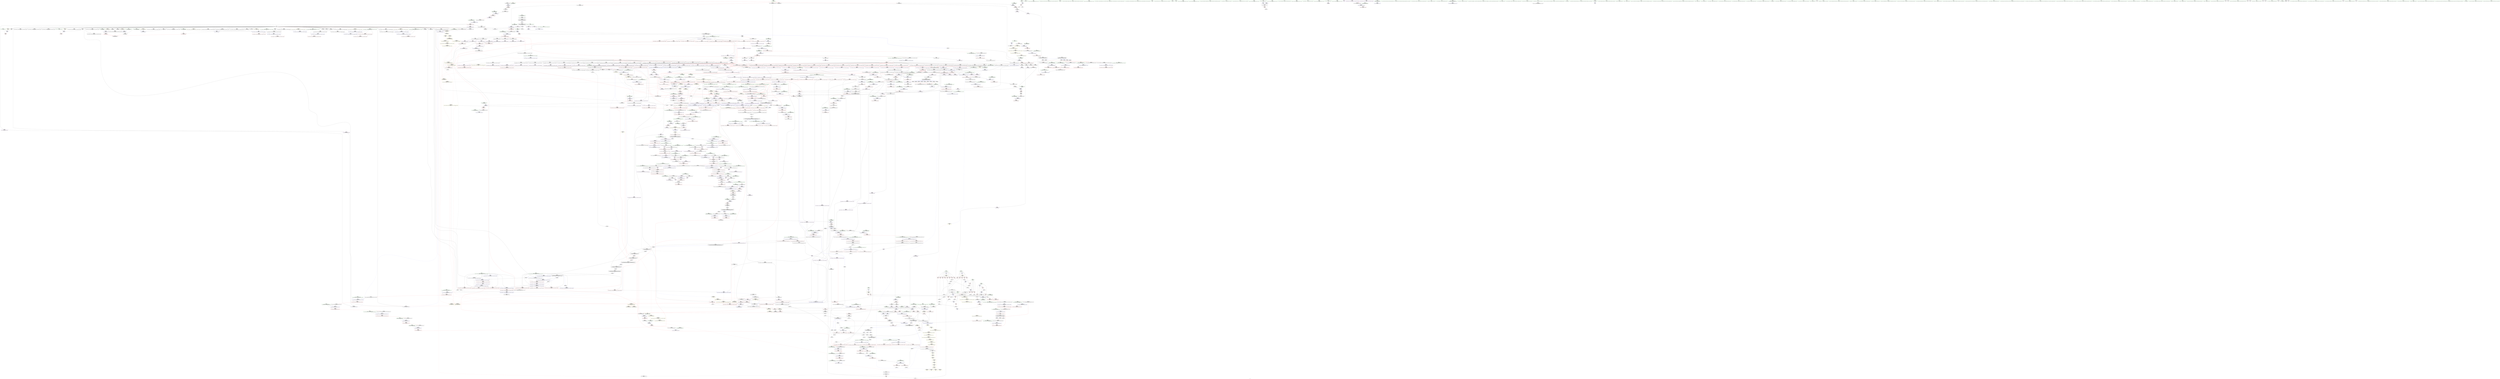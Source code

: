 digraph "SVFG" {
	label="SVFG";

	Node0x560b54c12520 [shape=record,color=grey,label="{NodeID: 0\nNullPtr|{|<s44>97}}"];
	Node0x560b54c12520 -> Node0x560b54ebb1d0[style=solid];
	Node0x560b54c12520 -> Node0x560b54ebb2d0[style=solid];
	Node0x560b54c12520 -> Node0x560b54ebb3a0[style=solid];
	Node0x560b54c12520 -> Node0x560b54ebb470[style=solid];
	Node0x560b54c12520 -> Node0x560b54ebb540[style=solid];
	Node0x560b54c12520 -> Node0x560b54ebb610[style=solid];
	Node0x560b54c12520 -> Node0x560b54ebb6e0[style=solid];
	Node0x560b54c12520 -> Node0x560b54ebb7b0[style=solid];
	Node0x560b54c12520 -> Node0x560b54ebb880[style=solid];
	Node0x560b54c12520 -> Node0x560b54ebb950[style=solid];
	Node0x560b54c12520 -> Node0x560b54ebba20[style=solid];
	Node0x560b54c12520 -> Node0x560b54ebbaf0[style=solid];
	Node0x560b54c12520 -> Node0x560b54ebbbc0[style=solid];
	Node0x560b54c12520 -> Node0x560b54ebbc90[style=solid];
	Node0x560b54c12520 -> Node0x560b54ebbd60[style=solid];
	Node0x560b54c12520 -> Node0x560b54ebbe30[style=solid];
	Node0x560b54c12520 -> Node0x560b54ebbf00[style=solid];
	Node0x560b54c12520 -> Node0x560b54ebbfd0[style=solid];
	Node0x560b54c12520 -> Node0x560b54ebc0a0[style=solid];
	Node0x560b54c12520 -> Node0x560b54ebc170[style=solid];
	Node0x560b54c12520 -> Node0x560b54ebc240[style=solid];
	Node0x560b54c12520 -> Node0x560b54ebc310[style=solid];
	Node0x560b54c12520 -> Node0x560b54ebc3e0[style=solid];
	Node0x560b54c12520 -> Node0x560b54ebc4b0[style=solid];
	Node0x560b54c12520 -> Node0x560b54ebc580[style=solid];
	Node0x560b54c12520 -> Node0x560b54ebc650[style=solid];
	Node0x560b54c12520 -> Node0x560b54ebc720[style=solid];
	Node0x560b54c12520 -> Node0x560b54ebc7f0[style=solid];
	Node0x560b54c12520 -> Node0x560b54ebc8c0[style=solid];
	Node0x560b54c12520 -> Node0x560b54ebc990[style=solid];
	Node0x560b54c12520 -> Node0x560b54ebca60[style=solid];
	Node0x560b54c12520 -> Node0x560b54ebcb30[style=solid];
	Node0x560b54c12520 -> Node0x560b54ebcc00[style=solid];
	Node0x560b54c12520 -> Node0x560b54ebccd0[style=solid];
	Node0x560b54c12520 -> Node0x560b54ec6bc0[style=solid];
	Node0x560b54c12520 -> Node0x560b54ec82b0[style=solid];
	Node0x560b54c12520 -> Node0x560b54ec8380[style=solid];
	Node0x560b54c12520 -> Node0x560b54ec8450[style=solid];
	Node0x560b54c12520 -> Node0x560b54ee9fe0[style=solid];
	Node0x560b54c12520 -> Node0x560b54eef6d0[style=solid];
	Node0x560b54c12520 -> Node0x560b5480c300[style=solid];
	Node0x560b54c12520 -> Node0x560b54edf4d0[style=solid];
	Node0x560b54c12520 -> Node0x560b54edfdd0[style=solid];
	Node0x560b54c12520 -> Node0x560b54edff50[style=solid];
	Node0x560b54c12520:s44 -> Node0x560b54feca90[style=solid,color=red];
	Node0x560b54ec1210 [shape=record,color=red,label="{NodeID: 775\n1144\<--1143\n\<--_M_start\n_ZNKSt6vectorIxSaIxEE4sizeEv\n}"];
	Node0x560b54ec1210 -> Node0x560b54eb4e20[style=solid];
	Node0x560b54eb7c70 [shape=record,color=black,label="{NodeID: 443\n1743\<--1644\n\<--this1\n_ZNSt6vectorIxSaIxEE17_M_realloc_insertIJRKxEEEvN9__gnu_cxx17__normal_iteratorIPxS1_EEDpOT_\n|{<s0>147}}"];
	Node0x560b54eb7c70:s0 -> Node0x560b54ff15b0[style=solid,color=red];
	Node0x560b54fe7430 [shape=record,color=black,label="{NodeID: 2325\n954 = PHI(1117, )\n}"];
	Node0x560b54fe7430 -> Node0x560b54edc050[style=solid];
	Node0x560b54e8aed0 [shape=record,color=green,label="{NodeID: 111\n619\<--620\n__args.addr\<--__args.addr_field_insensitive\n_ZNSt6vectorIxSaIxEE12emplace_backIJxEEEvDpOT_\n}"];
	Node0x560b54e8aed0 -> Node0x560b54ed4b40[style=solid];
	Node0x560b54e8aed0 -> Node0x560b54ed4c10[style=solid];
	Node0x560b54e8aed0 -> Node0x560b54ee92e0[style=solid];
	Node0x560b54ec6d90 [shape=record,color=blue,label="{NodeID: 886\n56\<--78\ntn\<--dec\nmain\n}"];
	Node0x560b54ec6d90 -> Node0x560b54ed1b50[style=dashed];
	Node0x560b54ec6d90 -> Node0x560b54ec6d90[style=dashed];
	Node0x560b54ecd710 [shape=record,color=purple,label="{NodeID: 554\n1304\<--1284\ncoerce.dive4\<--agg.tmp2\n_ZSt22__uninitialized_copy_aISt13move_iteratorIPxES1_xET0_T_S4_S3_RSaIT1_E\n}"];
	Node0x560b54ecd710 -> Node0x560b54ec2320[style=solid];
	Node0x560b54ff0ac0 [shape=record,color=black,label="{NodeID: 2436\n1154 = PHI(942, )\n1st arg _ZSt3maxImERKT_S2_S2_ }"];
	Node0x560b54ff0ac0 -> Node0x560b54eebec0[style=solid];
	Node0x560b54eb0240 [shape=record,color=green,label="{NodeID: 222\n1407\<--1408\n__last\<--__last_field_insensitive\n_ZSt4copyISt13move_iteratorIPxES1_ET0_T_S4_S3_\n}"];
	Node0x560b54eb0240 -> Node0x560b54eb65b0[style=solid];
	Node0x560b54eb0240 -> Node0x560b54ece9c0[style=solid];
	Node0x560b54eec060 [shape=record,color=blue,label="{NodeID: 997\n1155\<--1172\nretval\<--\n_ZSt3maxImERKT_S2_S2_\n}"];
	Node0x560b54eec060 -> Node0x560b54f5b6f0[style=dashed];
	Node0x560b54ed3140 [shape=record,color=red,label="{NodeID: 665\n312\<--311\n\<--_M_start\n_ZNSt6vectorIxSaIxEEixEm\n}"];
	Node0x560b54ed3140 -> Node0x560b54ed07d0[style=solid];
	Node0x560b54ebe2f0 [shape=record,color=black,label="{NodeID: 333\n602\<--601\n\<--this1\n_ZNSaIxED2Ev\n|{<s0>44}}"];
	Node0x560b54ebe2f0:s0 -> Node0x560b54feccb0[style=solid,color=red];
	Node0x560b54bf0080 [shape=record,color=green,label="{NodeID: 1\n7\<--1\n__dso_handle\<--dummyObj\nGlob }"];
	Node0x560b54ec12e0 [shape=record,color=red,label="{NodeID: 776\n1175\<--1155\n\<--retval\n_ZSt3maxImERKT_S2_S2_\n}"];
	Node0x560b54ec12e0 -> Node0x560b54eb4fc0[style=solid];
	Node0x560b54eb7d40 [shape=record,color=black,label="{NodeID: 444\n1744\<--1644\n\<--this1\n_ZNSt6vectorIxSaIxEE17_M_realloc_insertIJRKxEEEvN9__gnu_cxx17__normal_iteratorIPxS1_EEDpOT_\n}"];
	Node0x560b54eb7d40 -> Node0x560b54ecfe10[style=solid];
	Node0x560b54eb7d40 -> Node0x560b54ecfee0[style=solid];
	Node0x560b54fe7570 [shape=record,color=black,label="{NodeID: 2326\n957 = PHI(1131, )\n}"];
	Node0x560b54fe7570 -> Node0x560b54edc050[style=solid];
	Node0x560b54e8afa0 [shape=record,color=green,label="{NodeID: 112\n621\<--622\nagg.tmp\<--agg.tmp_field_insensitive\n_ZNSt6vectorIxSaIxEE12emplace_backIJxEEEvDpOT_\n}"];
	Node0x560b54e8afa0 -> Node0x560b54eca7f0[style=solid];
	Node0x560b54e8afa0 -> Node0x560b54eca8c0[style=solid];
	Node0x560b54ec6e60 [shape=record,color=blue,label="{NodeID: 887\n60\<--9\nref.tmp\<--\nmain\n|{|<s1>8}}"];
	Node0x560b54ec6e60 -> Node0x560b54f58a20[style=dashed];
	Node0x560b54ec6e60:s1 -> Node0x560b54f66810[style=dashed,color=red];
	Node0x560b54f5def0 [shape=record,color=black,label="{NodeID: 1662\nMR_24V_7 = PHI(MR_24V_6, MR_24V_5, )\npts\{71 \}\n|{|<s4>11}}"];
	Node0x560b54f5def0 -> Node0x560b54ed2370[style=dashed];
	Node0x560b54f5def0 -> Node0x560b54ed2510[style=dashed];
	Node0x560b54f5def0 -> Node0x560b54ec71a0[style=dashed];
	Node0x560b54f5def0 -> Node0x560b54f598f0[style=dashed];
	Node0x560b54f5def0:s4 -> Node0x560b54f69940[style=dashed,color=red];
	Node0x560b54ecd7e0 [shape=record,color=purple,label="{NodeID: 555\n1826\<--1292\noffset_0\<--\n}"];
	Node0x560b54ecd7e0 -> Node0x560b54eecd60[style=solid];
	Node0x560b54ff0bd0 [shape=record,color=black,label="{NodeID: 2437\n1465 = PHI(1424, 1432, )\n0th arg _ZSt12__miter_baseIPxEDTcl12__miter_basecldtfp_4baseEEESt13move_iteratorIT_E }"];
	Node0x560b54ff0bd0 -> Node0x560b54eedf40[style=solid];
	Node0x560b54eb0310 [shape=record,color=green,label="{NodeID: 223\n1409\<--1410\n__result.addr\<--__result.addr_field_insensitive\n_ZSt4copyISt13move_iteratorIPxES1_ET0_T_S4_S3_\n}"];
	Node0x560b54eb0310 -> Node0x560b54ec2a70[style=solid];
	Node0x560b54eb0310 -> Node0x560b54eeda60[style=solid];
	Node0x560b54eec130 [shape=record,color=blue,label="{NodeID: 998\n1179\<--1178\n__a.addr\<--__a\n_ZNSt16allocator_traitsISaIxEE8max_sizeERKS0_\n}"];
	Node0x560b54eec130 -> Node0x560b54ec1890[style=dashed];
	Node0x560b54f694e0 [shape=record,color=yellow,style=double,label="{NodeID: 1773\n63V_1 = ENCHI(MR_63V_0)\npts\{326 \}\nFun[_ZNSt6vectorIxSaIxEED2Ev]}"];
	Node0x560b54f694e0 -> Node0x560b54ec7f70[style=dashed];
	Node0x560b54ed3210 [shape=record,color=red,label="{NodeID: 666\n330\<--323\nthis1\<--this.addr\n_ZNSt6vectorIxSaIxEED2Ev\n}"];
	Node0x560b54ed3210 -> Node0x560b54ebd6c0[style=solid];
	Node0x560b54ed3210 -> Node0x560b54ebd790[style=solid];
	Node0x560b54ed3210 -> Node0x560b54ebd860[style=solid];
	Node0x560b54ed3210 -> Node0x560b54ebd930[style=solid];
	Node0x560b54ed3210 -> Node0x560b54ebda00[style=solid];
	Node0x560b54ebe3c0 [shape=record,color=black,label="{NodeID: 334\n626\<--625\n\<--this1\n_ZNSt6vectorIxSaIxEE12emplace_backIJxEEEvDpOT_\n}"];
	Node0x560b54ebe3c0 -> Node0x560b54eca990[style=solid];
	Node0x560b54ebe3c0 -> Node0x560b54ecaa60[style=solid];
	Node0x560b54bf25d0 [shape=record,color=green,label="{NodeID: 2\n9\<--1\n\<--dummyObj\nCan only get source location for instruction, argument, global var or function.}"];
	Node0x560b54ec13b0 [shape=record,color=red,label="{NodeID: 777\n1163\<--1157\n\<--__a.addr\n_ZSt3maxImERKT_S2_S2_\n}"];
	Node0x560b54ec13b0 -> Node0x560b54ec16f0[style=solid];
	Node0x560b54eb7e10 [shape=record,color=black,label="{NodeID: 445\n1748\<--1644\n\<--this1\n_ZNSt6vectorIxSaIxEE17_M_realloc_insertIJRKxEEEvN9__gnu_cxx17__normal_iteratorIPxS1_EEDpOT_\n}"];
	Node0x560b54eb7e10 -> Node0x560b54ecffb0[style=solid];
	Node0x560b54eb7e10 -> Node0x560b54ed0080[style=solid];
	Node0x560b54fe76b0 [shape=record,color=black,label="{NodeID: 2327\n969 = PHI(1131, )\n}"];
	Node0x560b54fe76b0 -> Node0x560b54edc350[style=solid];
	Node0x560b54e8b070 [shape=record,color=green,label="{NodeID: 113\n645\<--646\n_ZSt7forwardIxEOT_RNSt16remove_referenceIS0_E4typeE\<--_ZSt7forwardIxEOT_RNSt16remove_referenceIS0_E4typeE_field_insensitive\n}"];
	Node0x560b54ec6f30 [shape=record,color=blue,label="{NodeID: 888\n66\<--96\nt\<--\nmain\n}"];
	Node0x560b54ec6f30 -> Node0x560b54ed1dc0[style=dashed];
	Node0x560b54ec6f30 -> Node0x560b54ed1e90[style=dashed];
	Node0x560b54ec6f30 -> Node0x560b54ed1f60[style=dashed];
	Node0x560b54ec6f30 -> Node0x560b54ec75b0[style=dashed];
	Node0x560b54ec6f30 -> Node0x560b54f58ef0[style=dashed];
	Node0x560b54ecd8b0 [shape=record,color=purple,label="{NodeID: 556\n1827\<--1293\noffset_0\<--\n}"];
	Node0x560b54ecd8b0 -> Node0x560b54ec5e70[style=solid];
	Node0x560b54ff0d80 [shape=record,color=black,label="{NodeID: 2438\n706 = PHI(625, )\n0th arg _ZNSt6vectorIxSaIxEE17_M_realloc_insertIJxEEEvN9__gnu_cxx17__normal_iteratorIPxS1_EEDpOT_ }"];
	Node0x560b54ff0d80 -> Node0x560b54ee9a30[style=solid];
	Node0x560b54eb03e0 [shape=record,color=green,label="{NodeID: 224\n1411\<--1412\nagg.tmp\<--agg.tmp_field_insensitive\n_ZSt4copyISt13move_iteratorIPxES1_ET0_T_S4_S3_\n}"];
	Node0x560b54eb03e0 -> Node0x560b54eb6680[style=solid];
	Node0x560b54eb03e0 -> Node0x560b54ecea90[style=solid];
	Node0x560b54eec200 [shape=record,color=blue,label="{NodeID: 999\n1190\<--1189\nthis.addr\<--this\n_ZNKSt12_Vector_baseIxSaIxEE19_M_get_Tp_allocatorEv\n}"];
	Node0x560b54eec200 -> Node0x560b54ec1960[style=dashed];
	Node0x560b54f695c0 [shape=record,color=yellow,style=double,label="{NodeID: 1774\n65V_1 = ENCHI(MR_65V_0)\npts\{328 \}\nFun[_ZNSt6vectorIxSaIxEED2Ev]}"];
	Node0x560b54f695c0 -> Node0x560b54ec8040[style=dashed];
	Node0x560b54ed32e0 [shape=record,color=red,label="{NodeID: 667\n359\<--325\nexn\<--exn.slot\n_ZNSt6vectorIxSaIxEED2Ev\n|{<s0>28}}"];
	Node0x560b54ed32e0:s0 -> Node0x560b54ff29b0[style=solid,color=red];
	Node0x560b54ebe490 [shape=record,color=black,label="{NodeID: 335\n630\<--625\n\<--this1\n_ZNSt6vectorIxSaIxEE12emplace_backIJxEEEvDpOT_\n}"];
	Node0x560b54ebe490 -> Node0x560b54ecab30[style=solid];
	Node0x560b54ebe490 -> Node0x560b54ecac00[style=solid];
	Node0x560b54c1bf00 [shape=record,color=green,label="{NodeID: 3\n15\<--1\n_ZSt3cin\<--dummyObj\nGlob }"];
	Node0x560b54f726c0 [shape=record,color=yellow,style=double,label="{NodeID: 1885\n24V_1 = ENCHI(MR_24V_0)\npts\{71 \}\nFun[_ZNSt6vectorIxSaIxEE17_M_realloc_insertIJRKxEEEvN9__gnu_cxx17__normal_iteratorIPxS1_EEDpOT_]|{<s0>131}}"];
	Node0x560b54f726c0:s0 -> Node0x560b54f635e0[style=dashed,color=red];
	Node0x560b54ec1480 [shape=record,color=red,label="{NodeID: 778\n1172\<--1157\n\<--__a.addr\n_ZSt3maxImERKT_S2_S2_\n}"];
	Node0x560b54ec1480 -> Node0x560b54eec060[style=solid];
	Node0x560b54eb7ee0 [shape=record,color=black,label="{NodeID: 446\n1752\<--1644\n\<--this1\n_ZNSt6vectorIxSaIxEE17_M_realloc_insertIJRKxEEEvN9__gnu_cxx17__normal_iteratorIPxS1_EEDpOT_\n}"];
	Node0x560b54eb7ee0 -> Node0x560b54ed0150[style=solid];
	Node0x560b54eb7ee0 -> Node0x560b54ed0220[style=solid];
	Node0x560b54fe77f0 [shape=record,color=black,label="{NodeID: 2328\n970 = PHI(1131, )\n}"];
	Node0x560b54fe77f0 -> Node0x560b54eeaf50[style=solid];
	Node0x560b54eb08b0 [shape=record,color=green,label="{NodeID: 114\n648\<--649\n_ZNSt16allocator_traitsISaIxEE9constructIxJxEEEvRS0_PT_DpOT0_\<--_ZNSt16allocator_traitsISaIxEE9constructIxJxEEEvRS0_PT_DpOT0__field_insensitive\n}"];
	Node0x560b54ec7000 [shape=record,color=blue,label="{NodeID: 889\n68\<--99\ns\<--rem\nmain\n}"];
	Node0x560b54ec7000 -> Node0x560b54ed2030[style=dashed];
	Node0x560b54ec7000 -> Node0x560b54ed2100[style=dashed];
	Node0x560b54ec7000 -> Node0x560b54ed21d0[style=dashed];
	Node0x560b54ec7000 -> Node0x560b54ed22a0[style=dashed];
	Node0x560b54ec7000 -> Node0x560b54ec74e0[style=dashed];
	Node0x560b54ec7000 -> Node0x560b54f593f0[style=dashed];
	Node0x560b54ecd980 [shape=record,color=purple,label="{NodeID: 557\n1829\<--1298\noffset_0\<--\n}"];
	Node0x560b54ecd980 -> Node0x560b54eece30[style=solid];
	Node0x560b54ff0e90 [shape=record,color=black,label="{NodeID: 2439\n707 = PHI(663, )\n1st arg _ZNSt6vectorIxSaIxEE17_M_realloc_insertIJxEEEvN9__gnu_cxx17__normal_iteratorIPxS1_EEDpOT_ }"];
	Node0x560b54ff0e90 -> Node0x560b54ee9960[style=solid];
	Node0x560b54eb04b0 [shape=record,color=green,label="{NodeID: 225\n1413\<--1414\nagg.tmp3\<--agg.tmp3_field_insensitive\n_ZSt4copyISt13move_iteratorIPxES1_ET0_T_S4_S3_\n}"];
	Node0x560b54eb04b0 -> Node0x560b54eb6750[style=solid];
	Node0x560b54eb04b0 -> Node0x560b54eceb60[style=solid];
	Node0x560b54eec2d0 [shape=record,color=blue,label="{NodeID: 1000\n1199\<--1198\nthis.addr\<--this\n_ZNK9__gnu_cxx13new_allocatorIxE8max_sizeEv\n}"];
	Node0x560b54eec2d0 -> Node0x560b54ec1a30[style=dashed];
	Node0x560b54f696a0 [shape=record,color=yellow,style=double,label="{NodeID: 1775\n28V_1 = ENCHI(MR_28V_0)\npts\{590000 \}\nFun[_ZNSt6vectorIxSaIxEED2Ev]|{|<s1>26|<s2>27}}"];
	Node0x560b54f696a0 -> Node0x560b54ed33b0[style=dashed];
	Node0x560b54f696a0:s1 -> Node0x560b54f66210[style=dashed,color=red];
	Node0x560b54f696a0:s2 -> Node0x560b54f66210[style=dashed,color=red];
	Node0x560b54ed33b0 [shape=record,color=red,label="{NodeID: 668\n334\<--333\n\<--_M_start\n_ZNSt6vectorIxSaIxEED2Ev\n|{<s0>25}}"];
	Node0x560b54ed33b0:s0 -> Node0x560b54feed60[style=solid,color=red];
	Node0x560b54ebe560 [shape=record,color=black,label="{NodeID: 336\n636\<--625\n\<--this1\n_ZNSt6vectorIxSaIxEE12emplace_backIJxEEEvDpOT_\n}"];
	Node0x560b54ebe560 -> Node0x560b54ecacd0[style=solid];
	Node0x560b54c0a090 [shape=record,color=green,label="{NodeID: 4\n17\<--1\n\<--dummyObj\nCan only get source location for instruction, argument, global var or function.}"];
	Node0x560b54f727d0 [shape=record,color=yellow,style=double,label="{NodeID: 1886\n26V_1 = ENCHI(MR_26V_0)\npts\{1261 \}\nFun[_ZNSt6vectorIxSaIxEE17_M_realloc_insertIJRKxEEEvN9__gnu_cxx17__normal_iteratorIPxS1_EEDpOT_]|{<s0>131}}"];
	Node0x560b54f727d0:s0 -> Node0x560b54f636f0[style=dashed,color=red];
	Node0x560b54ec1550 [shape=record,color=red,label="{NodeID: 779\n1165\<--1159\n\<--__b.addr\n_ZSt3maxImERKT_S2_S2_\n}"];
	Node0x560b54ec1550 -> Node0x560b54ec17c0[style=solid];
	Node0x560b54eb7fb0 [shape=record,color=black,label="{NodeID: 447\n1762\<--1644\n\<--this1\n_ZNSt6vectorIxSaIxEE17_M_realloc_insertIJRKxEEEvN9__gnu_cxx17__normal_iteratorIPxS1_EEDpOT_\n}"];
	Node0x560b54eb7fb0 -> Node0x560b54ed02f0[style=solid];
	Node0x560b54eb7fb0 -> Node0x560b54ed03c0[style=solid];
	Node0x560b54fe7930 [shape=record,color=black,label="{NodeID: 2329\n972 = PHI(1152, )\n}"];
	Node0x560b54fe7930 -> Node0x560b54ed78c0[style=solid];
	Node0x560b54eb0970 [shape=record,color=green,label="{NodeID: 115\n665\<--666\n_ZNSt6vectorIxSaIxEE17_M_realloc_insertIJxEEEvN9__gnu_cxx17__normal_iteratorIPxS1_EEDpOT_\<--_ZNSt6vectorIxSaIxEE17_M_realloc_insertIJxEEEvN9__gnu_cxx17__normal_iteratorIPxS1_EEDpOT__field_insensitive\n}"];
	Node0x560b54ec70d0 [shape=record,color=blue,label="{NodeID: 890\n70\<--106\nl\<--div\nmain\n|{|<s4>9}}"];
	Node0x560b54ec70d0 -> Node0x560b54ed2370[style=dashed];
	Node0x560b54ec70d0 -> Node0x560b54ed2510[style=dashed];
	Node0x560b54ec70d0 -> Node0x560b54ec71a0[style=dashed];
	Node0x560b54ec70d0 -> Node0x560b54f598f0[style=dashed];
	Node0x560b54ec70d0:s4 -> Node0x560b54f69940[style=dashed,color=red];
	Node0x560b54ecda50 [shape=record,color=purple,label="{NodeID: 558\n1830\<--1299\noffset_0\<--\n}"];
	Node0x560b54ecda50 -> Node0x560b54ec5f40[style=solid];
	Node0x560b54ff0fa0 [shape=record,color=black,label="{NodeID: 2440\n708 = PHI(661, )\n2nd arg _ZNSt6vectorIxSaIxEE17_M_realloc_insertIJxEEEvN9__gnu_cxx17__normal_iteratorIPxS1_EEDpOT_ }"];
	Node0x560b54ff0fa0 -> Node0x560b54ee9b00[style=solid];
	Node0x560b54eb0580 [shape=record,color=green,label="{NodeID: 226\n1426\<--1427\n_ZSt12__miter_baseIPxEDTcl12__miter_basecldtfp_4baseEEESt13move_iteratorIT_E\<--_ZSt12__miter_baseIPxEDTcl12__miter_basecldtfp_4baseEEESt13move_iteratorIT_E_field_insensitive\n}"];
	Node0x560b54eec3a0 [shape=record,color=blue,label="{NodeID: 1001\n1208\<--1206\nthis.addr\<--this\n_ZN9__gnu_cxx17__normal_iteratorIPxSt6vectorIxSaIxEEEC2ERKS1_\n}"];
	Node0x560b54eec3a0 -> Node0x560b54ec1b00[style=dashed];
	Node0x560b54f69780 [shape=record,color=yellow,style=double,label="{NodeID: 1776\n50V_1 = ENCHI(MR_50V_0)\npts\{590001 \}\nFun[_ZNSt6vectorIxSaIxEED2Ev]}"];
	Node0x560b54f69780 -> Node0x560b54ed3480[style=dashed];
	Node0x560b54ed3480 [shape=record,color=red,label="{NodeID: 669\n338\<--337\n\<--_M_finish\n_ZNSt6vectorIxSaIxEED2Ev\n|{<s0>25}}"];
	Node0x560b54ed3480:s0 -> Node0x560b54fef0f0[style=solid,color=red];
	Node0x560b54ebe630 [shape=record,color=black,label="{NodeID: 337\n639\<--625\n\<--this1\n_ZNSt6vectorIxSaIxEE12emplace_backIJxEEEvDpOT_\n}"];
	Node0x560b54ebe630 -> Node0x560b54ecada0[style=solid];
	Node0x560b54ebe630 -> Node0x560b54ecae70[style=solid];
	Node0x560b54c152e0 [shape=record,color=green,label="{NodeID: 5\n19\<--1\n.str\<--dummyObj\nGlob }"];
	Node0x560b54ec1620 [shape=record,color=red,label="{NodeID: 780\n1169\<--1159\n\<--__b.addr\n_ZSt3maxImERKT_S2_S2_\n}"];
	Node0x560b54ec1620 -> Node0x560b54eebf90[style=solid];
	Node0x560b54eb8080 [shape=record,color=black,label="{NodeID: 448\n1767\<--1644\n\<--this1\n_ZNSt6vectorIxSaIxEE17_M_realloc_insertIJRKxEEEvN9__gnu_cxx17__normal_iteratorIPxS1_EEDpOT_\n}"];
	Node0x560b54eb8080 -> Node0x560b54ed0490[style=solid];
	Node0x560b54eb8080 -> Node0x560b54ed0560[style=solid];
	Node0x560b54fe7a70 [shape=record,color=black,label="{NodeID: 2330\n979 = PHI(1131, )\n}"];
	Node0x560b54fe7a70 -> Node0x560b54edf7d0[style=solid];
	Node0x560b54eb0a70 [shape=record,color=green,label="{NodeID: 116\n671\<--672\n__t.addr\<--__t.addr_field_insensitive\n_ZSt4moveIRxEONSt16remove_referenceIT_E4typeEOS2_\n}"];
	Node0x560b54eb0a70 -> Node0x560b54ed50f0[style=solid];
	Node0x560b54eb0a70 -> Node0x560b54ee9550[style=solid];
	Node0x560b54ec71a0 [shape=record,color=blue,label="{NodeID: 891\n70\<--116\nl\<--inc\nmain\n}"];
	Node0x560b54ec71a0 -> Node0x560b54ed2440[style=dashed];
	Node0x560b54ec71a0 -> Node0x560b54ec7270[style=dashed];
	Node0x560b54ec71a0 -> Node0x560b54f5def0[style=dashed];
	Node0x560b54ecdb20 [shape=record,color=purple,label="{NodeID: 559\n1321\<--1312\ncoerce.dive\<--retval\n_ZSt32__make_move_if_noexcept_iteratorIxSt13move_iteratorIPxEET0_PT_\n}"];
	Node0x560b54ecdb20 -> Node0x560b54ec24c0[style=solid];
	Node0x560b54ff10b0 [shape=record,color=black,label="{NodeID: 2441\n1270 = PHI(1084, )\n0th arg _ZSt22__uninitialized_copy_aISt13move_iteratorIPxES1_xET0_T_S4_S3_RSaIT1_E }"];
	Node0x560b54ff10b0 -> Node0x560b54eeca20[style=solid];
	Node0x560b54eb0680 [shape=record,color=green,label="{NodeID: 227\n1436\<--1437\n_ZSt14__copy_move_a2ILb1EPxS0_ET1_T0_S2_S1_\<--_ZSt14__copy_move_a2ILb1EPxS0_ET1_T0_S2_S1__field_insensitive\n}"];
	Node0x560b54eec470 [shape=record,color=blue,label="{NodeID: 1002\n1210\<--1207\n__i.addr\<--__i\n_ZN9__gnu_cxx17__normal_iteratorIPxSt6vectorIxSaIxEEEC2ERKS1_\n}"];
	Node0x560b54eec470 -> Node0x560b54ec1bd0[style=dashed];
	Node0x560b54f69860 [shape=record,color=yellow,style=double,label="{NodeID: 1777\n52V_1 = ENCHI(MR_52V_0)\npts\{590002 \}\nFun[_ZNSt6vectorIxSaIxEED2Ev]|{<s0>26|<s1>27}}"];
	Node0x560b54f69860:s0 -> Node0x560b54f662f0[style=dashed,color=red];
	Node0x560b54f69860:s1 -> Node0x560b54f662f0[style=dashed,color=red];
	Node0x560b54ed3550 [shape=record,color=red,label="{NodeID: 670\n367\<--364\nthis1\<--this.addr\n_ZNSt12_Vector_baseIxSaIxEEC2Ev\n}"];
	Node0x560b54ed3550 -> Node0x560b54ec9c90[style=solid];
	Node0x560b54ebe700 [shape=record,color=black,label="{NodeID: 338\n650\<--625\n\<--this1\n_ZNSt6vectorIxSaIxEE12emplace_backIJxEEEvDpOT_\n}"];
	Node0x560b54ebe700 -> Node0x560b54ecaf40[style=solid];
	Node0x560b54ebe700 -> Node0x560b54ecb010[style=solid];
	Node0x560b54e9ec90 [shape=record,color=green,label="{NodeID: 6\n21\<--1\n_ZSt4cout\<--dummyObj\nGlob }"];
	Node0x560b54ec16f0 [shape=record,color=red,label="{NodeID: 781\n1164\<--1163\n\<--\n_ZSt3maxImERKT_S2_S2_\n}"];
	Node0x560b54ec16f0 -> Node0x560b54edfc50[style=solid];
	Node0x560b54eb8150 [shape=record,color=black,label="{NodeID: 449\n1774\<--1644\n\<--this1\n_ZNSt6vectorIxSaIxEE17_M_realloc_insertIJRKxEEEvN9__gnu_cxx17__normal_iteratorIPxS1_EEDpOT_\n}"];
	Node0x560b54eb8150 -> Node0x560b54ed0630[style=solid];
	Node0x560b54eb8150 -> Node0x560b54ed0700[style=solid];
	Node0x560b54fe7bb0 [shape=record,color=black,label="{NodeID: 2331\n983 = PHI(1117, )\n}"];
	Node0x560b54fe7bb0 -> Node0x560b54f19900[style=solid];
	Node0x560b54eb0b40 [shape=record,color=green,label="{NodeID: 117\n680\<--681\n__a.addr\<--__a.addr_field_insensitive\n_ZNSt16allocator_traitsISaIxEE9constructIxJxEEEvRS0_PT_DpOT0_\n}"];
	Node0x560b54eb0b40 -> Node0x560b54ed51c0[style=solid];
	Node0x560b54eb0b40 -> Node0x560b54ee9620[style=solid];
	Node0x560b54ec7270 [shape=record,color=blue,label="{NodeID: 892\n70\<--135\nl\<--add14\nmain\n}"];
	Node0x560b54ec7270 -> Node0x560b54f5def0[style=dashed];
	Node0x560b54ecdbf0 [shape=record,color=purple,label="{NodeID: 560\n1340\<--1328\ncoerce.dive\<--__first\n_ZSt18uninitialized_copyISt13move_iteratorIPxES1_ET0_T_S4_S3_\n}"];
	Node0x560b54ecdbf0 -> Node0x560b54eecfd0[style=solid];
	Node0x560b54ff11f0 [shape=record,color=black,label="{NodeID: 2442\n1271 = PHI(1086, )\n1st arg _ZSt22__uninitialized_copy_aISt13move_iteratorIPxES1_xET0_T_S4_S3_RSaIT1_E }"];
	Node0x560b54ff11f0 -> Node0x560b54eecaf0[style=solid];
	Node0x560b54eb0780 [shape=record,color=green,label="{NodeID: 228\n1443\<--1444\n__first.addr\<--__first.addr_field_insensitive\n_ZSt14__copy_move_a2ILb1EPxS0_ET1_T0_S2_S1_\n}"];
	Node0x560b54eb0780 -> Node0x560b54ec2ce0[style=solid];
	Node0x560b54eb0780 -> Node0x560b54eedcd0[style=solid];
	Node0x560b54eec540 [shape=record,color=blue,label="{NodeID: 1003\n1215\<--1217\n_M_current\<--\n_ZN9__gnu_cxx17__normal_iteratorIPxSt6vectorIxSaIxEEEC2ERKS1_\n|{<s0>75|<s1>88}}"];
	Node0x560b54eec540:s0 -> Node0x560b54f8a940[style=dashed,color=blue];
	Node0x560b54eec540:s1 -> Node0x560b54f8b580[style=dashed,color=blue];
	Node0x560b54f69940 [shape=record,color=yellow,style=double,label="{NodeID: 1778\n24V_1 = ENCHI(MR_24V_0)\npts\{71 \}\nFun[_ZNSt6vectorIxSaIxEE9push_backERKx]|{<s0>21|<s1>23}}"];
	Node0x560b54f69940:s0 -> Node0x560b54f635e0[style=dashed,color=red];
	Node0x560b54f69940:s1 -> Node0x560b54f726c0[style=dashed,color=red];
	Node0x560b54ed3620 [shape=record,color=red,label="{NodeID: 671\n390\<--387\nthis1\<--this.addr\n_ZNSt12_Vector_baseIxSaIxEE12_Vector_implC2Ev\n}"];
	Node0x560b54ed3620 -> Node0x560b54ebdad0[style=solid];
	Node0x560b54ed3620 -> Node0x560b54ec9d60[style=solid];
	Node0x560b54ed3620 -> Node0x560b54ec9e30[style=solid];
	Node0x560b54ed3620 -> Node0x560b54ec9f00[style=solid];
	Node0x560b54ebe7d0 [shape=record,color=black,label="{NodeID: 339\n638\<--637\n\<--_M_impl3\n_ZNSt6vectorIxSaIxEE12emplace_backIJxEEEvDpOT_\n|{<s0>46}}"];
	Node0x560b54ebe7d0:s0 -> Node0x560b54fe0fc0[style=solid,color=red];
	Node0x560b54e9f360 [shape=record,color=green,label="{NodeID: 7\n22\<--1\n.str.1\<--dummyObj\nGlob }"];
	Node0x560b54ec17c0 [shape=record,color=red,label="{NodeID: 782\n1166\<--1165\n\<--\n_ZSt3maxImERKT_S2_S2_\n}"];
	Node0x560b54ec17c0 -> Node0x560b54edfc50[style=solid];
	Node0x560b54eb8220 [shape=record,color=black,label="{NodeID: 450\n1661\<--1660\n\<--_M_impl\n_ZNSt6vectorIxSaIxEE17_M_realloc_insertIJRKxEEEvN9__gnu_cxx17__normal_iteratorIPxS1_EEDpOT_\n|{<s0>131}}"];
	Node0x560b54eb8220:s0 -> Node0x560b54ff3a80[style=solid,color=red];
	Node0x560b54fe7cf0 [shape=record,color=black,label="{NodeID: 2332\n986 = PHI(1117, )\n}"];
	Node0x560b54fe7cf0 -> Node0x560b5480c230[style=solid];
	Node0x560b54eb0c10 [shape=record,color=green,label="{NodeID: 118\n682\<--683\n__p.addr\<--__p.addr_field_insensitive\n_ZNSt16allocator_traitsISaIxEE9constructIxJxEEEvRS0_PT_DpOT0_\n}"];
	Node0x560b54eb0c10 -> Node0x560b54ed5290[style=solid];
	Node0x560b54eb0c10 -> Node0x560b54ee96f0[style=solid];
	Node0x560b54ec7340 [shape=record,color=blue,label="{NodeID: 893\n62\<--139\nexn.slot\<--\nmain\n}"];
	Node0x560b54ec7340 -> Node0x560b54ed1c20[style=dashed];
	Node0x560b54ecdcc0 [shape=record,color=purple,label="{NodeID: 561\n1342\<--1330\ncoerce.dive1\<--__last\n_ZSt18uninitialized_copyISt13move_iteratorIPxES1_ET0_T_S4_S3_\n}"];
	Node0x560b54ecdcc0 -> Node0x560b54eed0a0[style=solid];
	Node0x560b54ff1330 [shape=record,color=black,label="{NodeID: 2443\n1272 = PHI(1081, )\n2nd arg _ZSt22__uninitialized_copy_aISt13move_iteratorIPxES1_xET0_T_S4_S3_RSaIT1_E }"];
	Node0x560b54ff1330 -> Node0x560b54eecbc0[style=solid];
	Node0x560b54eb8ca0 [shape=record,color=green,label="{NodeID: 229\n1445\<--1446\n__last.addr\<--__last.addr_field_insensitive\n_ZSt14__copy_move_a2ILb1EPxS0_ET1_T0_S2_S1_\n}"];
	Node0x560b54eb8ca0 -> Node0x560b54ec2db0[style=solid];
	Node0x560b54eb8ca0 -> Node0x560b54eedda0[style=solid];
	Node0x560b54eec610 [shape=record,color=blue,label="{NodeID: 1004\n1223\<--1221\n__a.addr\<--__a\n_ZNSt16allocator_traitsISaIxEE8allocateERS0_m\n}"];
	Node0x560b54eec610 -> Node0x560b54ec1d70[style=dashed];
	Node0x560b54ed36f0 [shape=record,color=red,label="{NodeID: 672\n407\<--404\nthis1\<--this.addr\n_ZNSaIxEC2Ev\n}"];
	Node0x560b54ed36f0 -> Node0x560b54ebdba0[style=solid];
	Node0x560b54ebe8a0 [shape=record,color=black,label="{NodeID: 340\n669\<--674\n_ZSt4moveIRxEONSt16remove_referenceIT_E4typeEOS2__ret\<--\n_ZSt4moveIRxEONSt16remove_referenceIT_E4typeEOS2_\n|{<s0>19}}"];
	Node0x560b54ebe8a0:s0 -> Node0x560b54fe5650[style=solid,color=blue];
	Node0x560b54e9f420 [shape=record,color=green,label="{NodeID: 8\n25\<--1\n\<--dummyObj\nCan only get source location for instruction, argument, global var or function.}"];
	Node0x560b54ec1890 [shape=record,color=red,label="{NodeID: 783\n1182\<--1179\n\<--__a.addr\n_ZNSt16allocator_traitsISaIxEE8max_sizeERKS0_\n}"];
	Node0x560b54ec1890 -> Node0x560b54eb5090[style=solid];
	Node0x560b54eb82f0 [shape=record,color=black,label="{NodeID: 451\n1708\<--1707\n\<--_M_impl17\n_ZNSt6vectorIxSaIxEE17_M_realloc_insertIJRKxEEEvN9__gnu_cxx17__normal_iteratorIPxS1_EEDpOT_\n|{<s0>139}}"];
	Node0x560b54eb82f0:s0 -> Node0x560b54febdb0[style=solid,color=red];
	Node0x560b54fe7e30 [shape=record,color=black,label="{NodeID: 2333\n1002 = PHI(1091, )\n}"];
	Node0x560b54fe7e30 -> Node0x560b54ed7b30[style=solid];
	Node0x560b54eb0ce0 [shape=record,color=green,label="{NodeID: 119\n684\<--685\n__args.addr\<--__args.addr_field_insensitive\n_ZNSt16allocator_traitsISaIxEE9constructIxJxEEEvRS0_PT_DpOT0_\n}"];
	Node0x560b54eb0ce0 -> Node0x560b54ed5360[style=solid];
	Node0x560b54eb0ce0 -> Node0x560b54ee97c0[style=solid];
	Node0x560b54ec7410 [shape=record,color=blue,label="{NodeID: 894\n64\<--141\nehselector.slot\<--\nmain\n}"];
	Node0x560b54ec7410 -> Node0x560b54ed1cf0[style=dashed];
	Node0x560b54ecdd90 [shape=record,color=purple,label="{NodeID: 562\n1354\<--1336\ncoerce.dive3\<--agg.tmp\n_ZSt18uninitialized_copyISt13move_iteratorIPxES1_ET0_T_S4_S3_\n}"];
	Node0x560b54ecdd90 -> Node0x560b54ec2660[style=solid];
	Node0x560b54ff1470 [shape=record,color=black,label="{NodeID: 2444\n1273 = PHI(1082, )\n3rd arg _ZSt22__uninitialized_copy_aISt13move_iteratorIPxES1_xET0_T_S4_S3_RSaIT1_E }"];
	Node0x560b54ff1470 -> Node0x560b54eecc90[style=solid];
	Node0x560b54eb8d30 [shape=record,color=green,label="{NodeID: 230\n1447\<--1448\n__result.addr\<--__result.addr_field_insensitive\n_ZSt14__copy_move_a2ILb1EPxS0_ET1_T0_S2_S1_\n}"];
	Node0x560b54eb8d30 -> Node0x560b54ec2e80[style=solid];
	Node0x560b54eb8d30 -> Node0x560b54eede70[style=solid];
	Node0x560b54eec6e0 [shape=record,color=blue,label="{NodeID: 1005\n1225\<--1222\n__n.addr\<--__n\n_ZNSt16allocator_traitsISaIxEE8allocateERS0_m\n}"];
	Node0x560b54eec6e0 -> Node0x560b54ec1e40[style=dashed];
	Node0x560b54ed37c0 [shape=record,color=red,label="{NodeID: 673\n418\<--415\nthis1\<--this.addr\n_ZN9__gnu_cxx13new_allocatorIxEC2Ev\n}"];
	Node0x560b54ebe970 [shape=record,color=black,label="{NodeID: 341\n690\<--689\n\<--\n_ZNSt16allocator_traitsISaIxEE9constructIxJxEEEvRS0_PT_DpOT0_\n|{<s0>51}}"];
	Node0x560b54ebe970:s0 -> Node0x560b54fedcd0[style=solid,color=red];
	Node0x560b54e884a0 [shape=record,color=green,label="{NodeID: 9\n79\<--1\n\<--dummyObj\nCan only get source location for instruction, argument, global var or function.}"];
	Node0x560b54ec1960 [shape=record,color=red,label="{NodeID: 784\n1193\<--1190\nthis1\<--this.addr\n_ZNKSt12_Vector_baseIxSaIxEE19_M_get_Tp_allocatorEv\n}"];
	Node0x560b54ec1960 -> Node0x560b54ecd300[style=solid];
	Node0x560b54eb83c0 [shape=record,color=black,label="{NodeID: 452\n1756\<--1751\nsub.ptr.lhs.cast\<--\n_ZNSt6vectorIxSaIxEE17_M_realloc_insertIJRKxEEEvN9__gnu_cxx17__normal_iteratorIPxS1_EEDpOT_\n}"];
	Node0x560b54eb83c0 -> Node0x560b54edcf50[style=solid];
	Node0x560b54fe7f70 [shape=record,color=black,label="{NodeID: 2334\n1005 = PHI(1091, )\n}"];
	Node0x560b54fe7f70 -> Node0x560b54ed7c00[style=solid];
	Node0x560b54eb0db0 [shape=record,color=green,label="{NodeID: 120\n695\<--696\n_ZN9__gnu_cxx13new_allocatorIxE9constructIxJxEEEvPT_DpOT0_\<--_ZN9__gnu_cxx13new_allocatorIxE9constructIxJxEEEvPT_DpOT0__field_insensitive\n}"];
	Node0x560b54ec74e0 [shape=record,color=blue,label="{NodeID: 895\n68\<--152\ns\<--rem17\nmain\n}"];
	Node0x560b54ec74e0 -> Node0x560b54ed2030[style=dashed];
	Node0x560b54ec74e0 -> Node0x560b54ed2100[style=dashed];
	Node0x560b54ec74e0 -> Node0x560b54ed21d0[style=dashed];
	Node0x560b54ec74e0 -> Node0x560b54ed22a0[style=dashed];
	Node0x560b54ec74e0 -> Node0x560b54ec74e0[style=dashed];
	Node0x560b54ec74e0 -> Node0x560b54f593f0[style=dashed];
	Node0x560b54ecde60 [shape=record,color=purple,label="{NodeID: 563\n1356\<--1338\ncoerce.dive4\<--agg.tmp2\n_ZSt18uninitialized_copyISt13move_iteratorIPxES1_ET0_T_S4_S3_\n}"];
	Node0x560b54ecde60 -> Node0x560b54ec2730[style=solid];
	Node0x560b54ff15b0 [shape=record,color=black,label="{NodeID: 2445\n517 = PHI(457, 831, 850, 1726, 1743, )\n0th arg _ZNSt12_Vector_baseIxSaIxEE13_M_deallocateEPxm }"];
	Node0x560b54ff15b0 -> Node0x560b54ee8850[style=solid];
	Node0x560b54eb8e00 [shape=record,color=green,label="{NodeID: 231\n1454\<--1455\n_ZSt12__niter_baseIPxET_S1_\<--_ZSt12__niter_baseIPxET_S1__field_insensitive\n}"];
	Node0x560b54eec7b0 [shape=record,color=blue,label="{NodeID: 1006\n1240\<--1237\nthis.addr\<--this\n_ZN9__gnu_cxx13new_allocatorIxE8allocateEmPKv\n}"];
	Node0x560b54eec7b0 -> Node0x560b54ec1f10[style=dashed];
	Node0x560b54f69c10 [shape=record,color=yellow,style=double,label="{NodeID: 1781\n26V_1 = ENCHI(MR_26V_0)\npts\{1261 \}\nFun[_ZNSt6vectorIxSaIxEE9push_backERKx]|{<s0>21|<s1>23}}"];
	Node0x560b54f69c10:s0 -> Node0x560b54f636f0[style=dashed,color=red];
	Node0x560b54f69c10:s1 -> Node0x560b54f727d0[style=dashed,color=red];
	Node0x560b54ed3890 [shape=record,color=red,label="{NodeID: 674\n433\<--424\n\<--__first.addr\n_ZSt8_DestroyIPxxEvT_S1_RSaIT0_E\n|{<s0>34}}"];
	Node0x560b54ed3890:s0 -> Node0x560b54ff3860[style=solid,color=red];
	Node0x560b54ebea40 [shape=record,color=black,label="{NodeID: 342\n698\<--703\n_ZSt7forwardIxEOT_RNSt16remove_referenceIS0_E4typeE_ret\<--\n_ZSt7forwardIxEOT_RNSt16remove_referenceIS0_E4typeE\n|{<s0>45|<s1>48|<s2>50|<s3>56|<s4>76}}"];
	Node0x560b54ebea40:s0 -> Node0x560b54fe6030[style=solid,color=blue];
	Node0x560b54ebea40:s1 -> Node0x560b54fe6310[style=solid,color=blue];
	Node0x560b54ebea40:s2 -> Node0x560b54fe6420[style=solid,color=blue];
	Node0x560b54ebea40:s3 -> Node0x560b54fe6a30[style=solid,color=blue];
	Node0x560b54ebea40:s4 -> Node0x560b54fe5930[style=solid,color=blue];
	Node0x560b54e885a0 [shape=record,color=green,label="{NodeID: 10\n96\<--1\n\<--dummyObj\nCan only get source location for instruction, argument, global var or function.|{<s0>52|<s1>126}}"];
	Node0x560b54e885a0:s0 -> Node0x560b54feb480[style=solid,color=red];
	Node0x560b54e885a0:s1 -> Node0x560b54feb480[style=solid,color=red];
	Node0x560b54ec1a30 [shape=record,color=red,label="{NodeID: 785\n1202\<--1199\nthis1\<--this.addr\n_ZNK9__gnu_cxx13new_allocatorIxE8max_sizeEv\n}"];
	Node0x560b54eb8490 [shape=record,color=black,label="{NodeID: 453\n1757\<--1755\nsub.ptr.rhs.cast\<--\n_ZNSt6vectorIxSaIxEE17_M_realloc_insertIJRKxEEEvN9__gnu_cxx17__normal_iteratorIPxS1_EEDpOT_\n}"];
	Node0x560b54eb8490 -> Node0x560b54edcf50[style=solid];
	Node0x560b54fe80b0 [shape=record,color=black,label="{NodeID: 2335\n1043 = PHI(1220, )\n}"];
	Node0x560b54fe80b0 -> Node0x560b5480c300[style=solid];
	Node0x560b54eb0eb0 [shape=record,color=green,label="{NodeID: 121\n700\<--701\n__t.addr\<--__t.addr_field_insensitive\n_ZSt7forwardIxEOT_RNSt16remove_referenceIS0_E4typeE\n}"];
	Node0x560b54eb0eb0 -> Node0x560b54ed5430[style=solid];
	Node0x560b54eb0eb0 -> Node0x560b54ee9890[style=solid];
	Node0x560b54ec75b0 [shape=record,color=blue,label="{NodeID: 896\n66\<--155\nt\<--inc18\nmain\n}"];
	Node0x560b54ec75b0 -> Node0x560b54ed1dc0[style=dashed];
	Node0x560b54ec75b0 -> Node0x560b54ed1e90[style=dashed];
	Node0x560b54ec75b0 -> Node0x560b54ed1f60[style=dashed];
	Node0x560b54ec75b0 -> Node0x560b54ec75b0[style=dashed];
	Node0x560b54ec75b0 -> Node0x560b54f58ef0[style=dashed];
	Node0x560b54ecdf30 [shape=record,color=purple,label="{NodeID: 564\n1832\<--1347\noffset_0\<--\n}"];
	Node0x560b54ecdf30 -> Node0x560b54eed310[style=solid];
	Node0x560b54ff1a30 [shape=record,color=black,label="{NodeID: 2446\n518 = PHI(460, 832, 854, 1727, 1747, )\n1st arg _ZNSt12_Vector_baseIxSaIxEE13_M_deallocateEPxm }"];
	Node0x560b54ff1a30 -> Node0x560b54ee8920[style=solid];
	Node0x560b54eb8f00 [shape=record,color=green,label="{NodeID: 232\n1461\<--1462\n_ZSt13__copy_move_aILb1EPxS0_ET1_T0_S2_S1_\<--_ZSt13__copy_move_aILb1EPxS0_ET1_T0_S2_S1__field_insensitive\n}"];
	Node0x560b54eec880 [shape=record,color=blue,label="{NodeID: 1007\n1242\<--1238\n__n.addr\<--__n\n_ZN9__gnu_cxx13new_allocatorIxE8allocateEmPKv\n}"];
	Node0x560b54eec880 -> Node0x560b54ec1fe0[style=dashed];
	Node0x560b54eec880 -> Node0x560b54ec20b0[style=dashed];
	Node0x560b54f69cf0 [shape=record,color=yellow,style=double,label="{NodeID: 1782\n28V_1 = ENCHI(MR_28V_0)\npts\{590000 \}\nFun[_ZNSt6vectorIxSaIxEE9push_backERKx]|{|<s1>22|<s2>23}}"];
	Node0x560b54f69cf0 -> Node0x560b54f5c0f0[style=dashed];
	Node0x560b54f69cf0:s1 -> Node0x560b54f6a370[style=dashed,color=red];
	Node0x560b54f69cf0:s2 -> Node0x560b54f72fb0[style=dashed,color=red];
	Node0x560b54ed3960 [shape=record,color=red,label="{NodeID: 675\n434\<--426\n\<--__last.addr\n_ZSt8_DestroyIPxxEvT_S1_RSaIT0_E\n|{<s0>34}}"];
	Node0x560b54ed3960:s0 -> Node0x560b54ff3970[style=solid,color=red];
	Node0x560b54ebeb10 [shape=record,color=black,label="{NodeID: 343\n748\<--733\n\<--this1\n_ZNSt6vectorIxSaIxEE17_M_realloc_insertIJxEEEvN9__gnu_cxx17__normal_iteratorIPxS1_EEDpOT_\n|{<s0>55}}"];
	Node0x560b54ebeb10:s0 -> Node0x560b54ff05c0[style=solid,color=red];
	Node0x560b54e886a0 [shape=record,color=green,label="{NodeID: 11\n160\<--1\n\<--dummyObj\nCan only get source location for instruction, argument, global var or function.}"];
	Node0x560b54f72df0 [shape=record,color=yellow,style=double,label="{NodeID: 1893\n393V_1 = ENCHI(MR_393V_0)\npts\{1637 \}\nFun[_ZNSt6vectorIxSaIxEE17_M_realloc_insertIJRKxEEEvN9__gnu_cxx17__normal_iteratorIPxS1_EEDpOT_]}"];
	Node0x560b54f72df0 -> Node0x560b54eefa10[style=dashed];
	Node0x560b54ec1b00 [shape=record,color=red,label="{NodeID: 786\n1214\<--1208\nthis1\<--this.addr\n_ZN9__gnu_cxx17__normal_iteratorIPxSt6vectorIxSaIxEEEC2ERKS1_\n}"];
	Node0x560b54ec1b00 -> Node0x560b54ecd3d0[style=solid];
	Node0x560b54eb8560 [shape=record,color=black,label="{NodeID: 454\n1805\<--1804\n\<--\n_ZN9__gnu_cxx13new_allocatorIxE9constructIxJRKxEEEvPT_DpOT0_\n}"];
	Node0x560b54eb8560 -> Node0x560b54eb8630[style=solid];
	Node0x560b54fe81f0 [shape=record,color=black,label="{NodeID: 2336\n1072 = PHI(1310, )\n}"];
	Node0x560b54fe81f0 -> Node0x560b54eeb840[style=solid];
	Node0x560b54eb0f80 [shape=record,color=green,label="{NodeID: 122\n709\<--710\n__position\<--__position_field_insensitive\n_ZNSt6vectorIxSaIxEE17_M_realloc_insertIJxEEEvN9__gnu_cxx17__normal_iteratorIPxS1_EEDpOT_\n|{|<s1>54|<s2>58|<s3>61}}"];
	Node0x560b54eb0f80 -> Node0x560b54ecb1b0[style=solid];
	Node0x560b54eb0f80:s1 -> Node0x560b54feb780[style=solid,color=red];
	Node0x560b54eb0f80:s2 -> Node0x560b54fecdf0[style=solid,color=red];
	Node0x560b54eb0f80:s3 -> Node0x560b54fecdf0[style=solid,color=red];
	Node0x560b54ec7680 [shape=record,color=blue,label="{NodeID: 897\n16\<--159\n_ZZ4mainE2tt\<--inc19\nmain\n}"];
	Node0x560b54ec7680 -> Node0x560b54f557c0[style=dashed];
	Node0x560b54f610f0 [shape=record,color=black,label="{NodeID: 1672\nMR_28V_8 = PHI(MR_28V_6, MR_28V_6, MR_28V_5, MR_28V_6, MR_28V_7, MR_28V_4, )\npts\{590000 \}\n|{<s0>10}}"];
	Node0x560b54f610f0:s0 -> Node0x560b54f696a0[style=dashed,color=red];
	Node0x560b54ece000 [shape=record,color=purple,label="{NodeID: 565\n1833\<--1348\noffset_0\<--\n}"];
	Node0x560b54ece000 -> Node0x560b54ec6010[style=solid];
	Node0x560b54ff1c70 [shape=record,color=black,label="{NodeID: 2447\n519 = PHI(470, 833, 866, 1728, 1759, )\n2nd arg _ZNSt12_Vector_baseIxSaIxEE13_M_deallocateEPxm }"];
	Node0x560b54ff1c70 -> Node0x560b54ee89f0[style=solid];
	Node0x560b54eb9000 [shape=record,color=green,label="{NodeID: 233\n1466\<--1467\n__it\<--__it_field_insensitive\n_ZSt12__miter_baseIPxEDTcl12__miter_basecldtfp_4baseEEESt13move_iteratorIT_E\n|{|<s1>120}}"];
	Node0x560b54eb9000 -> Node0x560b54ecef70[style=solid];
	Node0x560b54eb9000:s1 -> Node0x560b54fec2c0[style=solid,color=red];
	Node0x560b54eec950 [shape=record,color=blue,label="{NodeID: 1008\n1244\<--1239\n.addr\<--\n_ZN9__gnu_cxx13new_allocatorIxE8allocateEmPKv\n}"];
	Node0x560b54f69dd0 [shape=record,color=yellow,style=double,label="{NodeID: 1783\n50V_1 = ENCHI(MR_50V_0)\npts\{590001 \}\nFun[_ZNSt6vectorIxSaIxEE9push_backERKx]|{|<s4>22|<s5>23}}"];
	Node0x560b54f69dd0 -> Node0x560b54ed2b90[style=dashed];
	Node0x560b54f69dd0 -> Node0x560b54ed2d30[style=dashed];
	Node0x560b54f69dd0 -> Node0x560b54ed2e00[style=dashed];
	Node0x560b54f69dd0 -> Node0x560b54ec7b60[style=dashed];
	Node0x560b54f69dd0:s4 -> Node0x560b54f6a370[style=dashed,color=red];
	Node0x560b54f69dd0:s5 -> Node0x560b54f73090[style=dashed,color=red];
	Node0x560b54ed3a30 [shape=record,color=red,label="{NodeID: 676\n444\<--441\nthis1\<--this.addr\n_ZNSt12_Vector_baseIxSaIxEE19_M_get_Tp_allocatorEv\n}"];
	Node0x560b54ed3a30 -> Node0x560b54ec9fd0[style=solid];
	Node0x560b54ebebe0 [shape=record,color=black,label="{NodeID: 344\n756\<--733\n\<--this1\n_ZNSt6vectorIxSaIxEE17_M_realloc_insertIJxEEEvN9__gnu_cxx17__normal_iteratorIPxS1_EEDpOT_\n}"];
	Node0x560b54ebebe0 -> Node0x560b54ecb350[style=solid];
	Node0x560b54e887a0 [shape=record,color=green,label="{NodeID: 12\n471\<--1\n\<--dummyObj\nCan only get source location for instruction, argument, global var or function.}"];
	Node0x560b54f72ed0 [shape=record,color=yellow,style=double,label="{NodeID: 1894\n395V_1 = ENCHI(MR_395V_0)\npts\{1639 \}\nFun[_ZNSt6vectorIxSaIxEE17_M_realloc_insertIJRKxEEEvN9__gnu_cxx17__normal_iteratorIPxS1_EEDpOT_]}"];
	Node0x560b54f72ed0 -> Node0x560b54eefae0[style=dashed];
	Node0x560b54ec1bd0 [shape=record,color=red,label="{NodeID: 787\n1216\<--1210\n\<--__i.addr\n_ZN9__gnu_cxx17__normal_iteratorIPxSt6vectorIxSaIxEEEC2ERKS1_\n}"];
	Node0x560b54ec1bd0 -> Node0x560b54ec1ca0[style=solid];
	Node0x560b54eb8630 [shape=record,color=black,label="{NodeID: 455\n1806\<--1805\n\<--\n_ZN9__gnu_cxx13new_allocatorIxE9constructIxJRKxEEEvPT_DpOT0_\n}"];
	Node0x560b54eb8630 -> Node0x560b54ef0230[style=solid];
	Node0x560b54fe8330 [shape=record,color=black,label="{NodeID: 2337\n1078 = PHI(1310, )\n}"];
	Node0x560b54fe8330 -> Node0x560b54eeb910[style=solid];
	Node0x560b54eb1050 [shape=record,color=green,label="{NodeID: 123\n711\<--712\nthis.addr\<--this.addr_field_insensitive\n_ZNSt6vectorIxSaIxEE17_M_realloc_insertIJxEEEvN9__gnu_cxx17__normal_iteratorIPxS1_EEDpOT_\n}"];
	Node0x560b54eb1050 -> Node0x560b54ed5500[style=solid];
	Node0x560b54eb1050 -> Node0x560b54ee9a30[style=solid];
	Node0x560b54ec7750 [shape=record,color=blue,label="{NodeID: 898\n203\<--202\nthis.addr\<--this\n_ZNSt6vectorIxSaIxEEC2Ev\n}"];
	Node0x560b54ec7750 -> Node0x560b54ed26b0[style=dashed];
	Node0x560b54f615f0 [shape=record,color=black,label="{NodeID: 1673\nMR_30V_8 = PHI(MR_30V_6, MR_30V_6, MR_30V_5, MR_30V_6, MR_30V_7, MR_30V_4, )\npts\{590001 590002 \}\n|{<s0>10|<s1>10}}"];
	Node0x560b54f615f0:s0 -> Node0x560b54f69780[style=dashed,color=red];
	Node0x560b54f615f0:s1 -> Node0x560b54f69860[style=dashed,color=red];
	Node0x560b54ece0d0 [shape=record,color=purple,label="{NodeID: 566\n1835\<--1350\noffset_0\<--\n}"];
	Node0x560b54ece0d0 -> Node0x560b54eed3e0[style=solid];
	Node0x560b54ff1eb0 [shape=record,color=black,label="{NodeID: 2448\n1478 = PHI(1453, )\n0th arg _ZSt13__copy_move_aILb1EPxS0_ET1_T0_S2_S1_ }"];
	Node0x560b54ff1eb0 -> Node0x560b54eee010[style=solid];
	Node0x560b54eb90d0 [shape=record,color=green,label="{NodeID: 234\n1471\<--1472\n_ZNKSt13move_iteratorIPxE4baseEv\<--_ZNKSt13move_iteratorIPxE4baseEv_field_insensitive\n}"];
	Node0x560b54eeca20 [shape=record,color=blue,label="{NodeID: 1009\n1286\<--1270\ncoerce.dive\<--__first.coerce\n_ZSt22__uninitialized_copy_aISt13move_iteratorIPxES1_xET0_T_S4_S3_RSaIT1_E\n}"];
	Node0x560b54eeca20 -> Node0x560b54ec5e70[style=dashed];
	Node0x560b54f69eb0 [shape=record,color=yellow,style=double,label="{NodeID: 1784\n52V_1 = ENCHI(MR_52V_0)\npts\{590002 \}\nFun[_ZNSt6vectorIxSaIxEE9push_backERKx]|{|<s2>23|<s3>23}}"];
	Node0x560b54f69eb0 -> Node0x560b54ed2c60[style=dashed];
	Node0x560b54f69eb0 -> Node0x560b54f5caf0[style=dashed];
	Node0x560b54f69eb0:s2 -> Node0x560b54ec58c0[style=dashed,color=red];
	Node0x560b54f69eb0:s3 -> Node0x560b54eefef0[style=dashed,color=red];
	Node0x560b54ed3b00 [shape=record,color=red,label="{NodeID: 677\n457\<--450\nthis1\<--this.addr\n_ZNSt12_Vector_baseIxSaIxEED2Ev\n|{|<s8>35}}"];
	Node0x560b54ed3b00 -> Node0x560b54eca0a0[style=solid];
	Node0x560b54ed3b00 -> Node0x560b54eca170[style=solid];
	Node0x560b54ed3b00 -> Node0x560b54eca240[style=solid];
	Node0x560b54ed3b00 -> Node0x560b54eca310[style=solid];
	Node0x560b54ed3b00 -> Node0x560b54eca3e0[style=solid];
	Node0x560b54ed3b00 -> Node0x560b54eca4b0[style=solid];
	Node0x560b54ed3b00 -> Node0x560b54eca580[style=solid];
	Node0x560b54ed3b00 -> Node0x560b54eca650[style=solid];
	Node0x560b54ed3b00:s8 -> Node0x560b54ff15b0[style=solid,color=red];
	Node0x560b54ebecb0 [shape=record,color=black,label="{NodeID: 345\n766\<--733\n\<--this1\n_ZNSt6vectorIxSaIxEE17_M_realloc_insertIJxEEEvN9__gnu_cxx17__normal_iteratorIPxS1_EEDpOT_\n}"];
	Node0x560b54ebecb0 -> Node0x560b54ecb420[style=solid];
	Node0x560b54ebecb0 -> Node0x560b54ecb4f0[style=solid];
	Node0x560b54e888a0 [shape=record,color=green,label="{NodeID: 13\n1204\<--1\n\<--dummyObj\nCan only get source location for instruction, argument, global var or function.}"];
	Node0x560b54f72fb0 [shape=record,color=yellow,style=double,label="{NodeID: 1895\n28V_1 = ENCHI(MR_28V_0)\npts\{590000 \}\nFun[_ZNSt6vectorIxSaIxEE17_M_realloc_insertIJRKxEEEvN9__gnu_cxx17__normal_iteratorIPxS1_EEDpOT_]|{|<s5>126|<s6>127}}"];
	Node0x560b54f72fb0 -> Node0x560b54ec5310[style=dashed];
	Node0x560b54f72fb0 -> Node0x560b54ec5650[style=dashed];
	Node0x560b54f72fb0 -> Node0x560b54ec57f0[style=dashed];
	Node0x560b54f72fb0 -> Node0x560b54ec5990[style=dashed];
	Node0x560b54f72fb0 -> Node0x560b54eefd50[style=dashed];
	Node0x560b54f72fb0:s5 -> Node0x560b54f648c0[style=dashed,color=red];
	Node0x560b54f72fb0:s6 -> Node0x560b54f57350[style=dashed,color=red];
	Node0x560b54ec1ca0 [shape=record,color=red,label="{NodeID: 788\n1217\<--1216\n\<--\n_ZN9__gnu_cxx17__normal_iteratorIPxSt6vectorIxSaIxEEEC2ERKS1_\n}"];
	Node0x560b54ec1ca0 -> Node0x560b54eec540[style=solid];
	Node0x560b54eb8700 [shape=record,color=black,label="{NodeID: 456\n1812\<--1817\n_ZSt7forwardIRKxEOT_RNSt16remove_referenceIS2_E4typeE_ret\<--\n_ZSt7forwardIRKxEOT_RNSt16remove_referenceIS2_E4typeE\n|{<s0>124|<s1>130|<s2>149}}"];
	Node0x560b54eb8700:s0 -> Node0x560b54fe9c30[style=solid,color=blue];
	Node0x560b54eb8700:s1 -> Node0x560b54fea270[style=solid,color=blue];
	Node0x560b54eb8700:s2 -> Node0x560b54fe72f0[style=solid,color=blue];
	Node0x560b54fe8470 [shape=record,color=black,label="{NodeID: 2338\n1087 = PHI(1269, )\n}"];
	Node0x560b54fe8470 -> Node0x560b54ec0780[style=solid];
	Node0x560b54eb1120 [shape=record,color=green,label="{NodeID: 124\n713\<--714\n__args.addr\<--__args.addr_field_insensitive\n_ZNSt6vectorIxSaIxEE17_M_realloc_insertIJxEEEvN9__gnu_cxx17__normal_iteratorIPxS1_EEDpOT_\n}"];
	Node0x560b54eb1120 -> Node0x560b54ed55d0[style=solid];
	Node0x560b54eb1120 -> Node0x560b54ee9b00[style=solid];
	Node0x560b54ec7820 [shape=record,color=blue,label="{NodeID: 899\n221\<--219\nthis.addr\<--this\n_ZNSt6vectorIxSaIxEE9push_backEOx\n}"];
	Node0x560b54ec7820 -> Node0x560b54ed2780[style=dashed];
	Node0x560b54f61af0 [shape=record,color=black,label="{NodeID: 1674\nMR_26V_3 = PHI(MR_26V_4, MR_26V_2, )\npts\{1261 \}\n|{<s0>20}}"];
	Node0x560b54f61af0:s0 -> Node0x560b54f8a250[style=dashed,color=blue];
	Node0x560b54ece1a0 [shape=record,color=purple,label="{NodeID: 567\n1836\<--1351\noffset_0\<--\n}"];
	Node0x560b54ece1a0 -> Node0x560b54ec60e0[style=solid];
	Node0x560b54ff1fc0 [shape=record,color=black,label="{NodeID: 2449\n1479 = PHI(1457, )\n1st arg _ZSt13__copy_move_aILb1EPxS0_ET1_T0_S2_S1_ }"];
	Node0x560b54ff1fc0 -> Node0x560b54eee0e0[style=solid];
	Node0x560b54eb91d0 [shape=record,color=green,label="{NodeID: 235\n1474\<--1475\n_ZSt12__miter_baseIPxET_S1_\<--_ZSt12__miter_baseIPxET_S1__field_insensitive\n}"];
	Node0x560b54eecaf0 [shape=record,color=blue,label="{NodeID: 1010\n1288\<--1271\ncoerce.dive1\<--__last.coerce\n_ZSt22__uninitialized_copy_aISt13move_iteratorIPxES1_xET0_T_S4_S3_RSaIT1_E\n}"];
	Node0x560b54eecaf0 -> Node0x560b54ec5f40[style=dashed];
	Node0x560b54ed3bd0 [shape=record,color=red,label="{NodeID: 678\n488\<--452\nexn\<--exn.slot\n_ZNSt12_Vector_baseIxSaIxEED2Ev\n|{<s0>38}}"];
	Node0x560b54ed3bd0:s0 -> Node0x560b54ff29b0[style=solid,color=red];
	Node0x560b54ebed80 [shape=record,color=black,label="{NodeID: 346\n775\<--733\n\<--this1\n_ZNSt6vectorIxSaIxEE17_M_realloc_insertIJxEEEvN9__gnu_cxx17__normal_iteratorIPxS1_EEDpOT_\n|{<s0>59}}"];
	Node0x560b54ebed80:s0 -> Node0x560b5480c9d0[style=solid,color=red];
	Node0x560b54e889a0 [shape=record,color=green,label="{NodeID: 14\n1295\<--1\n\<--dummyObj\nCan only get source location for instruction, argument, global var or function.}"];
	Node0x560b54f73090 [shape=record,color=yellow,style=double,label="{NodeID: 1896\n50V_1 = ENCHI(MR_50V_0)\npts\{590001 \}\nFun[_ZNSt6vectorIxSaIxEE17_M_realloc_insertIJRKxEEEvN9__gnu_cxx17__normal_iteratorIPxS1_EEDpOT_]|{|<s3>126|<s4>127}}"];
	Node0x560b54f73090 -> Node0x560b54ec5580[style=dashed];
	Node0x560b54f73090 -> Node0x560b54ec5720[style=dashed];
	Node0x560b54f73090 -> Node0x560b54eefe20[style=dashed];
	Node0x560b54f73090:s3 -> Node0x560b54f648c0[style=dashed,color=red];
	Node0x560b54f73090:s4 -> Node0x560b54f57350[style=dashed,color=red];
	Node0x560b54ec1d70 [shape=record,color=red,label="{NodeID: 789\n1229\<--1223\n\<--__a.addr\n_ZNSt16allocator_traitsISaIxEE8allocateERS0_m\n}"];
	Node0x560b54ec1d70 -> Node0x560b54eb54a0[style=solid];
	Node0x560b54eb87d0 [shape=record,color=purple,label="{NodeID: 457\n35\<--4\n\<--_ZStL8__ioinit\n__cxx_global_var_init\n}"];
	Node0x560b54fe85b0 [shape=record,color=black,label="{NodeID: 2339\n1124 = PHI(1188, )\n|{<s0>95}}"];
	Node0x560b54fe85b0:s0 -> Node0x560b54fee920[style=solid,color=red];
	Node0x560b54eb11f0 [shape=record,color=green,label="{NodeID: 125\n715\<--716\n__len\<--__len_field_insensitive\n_ZNSt6vectorIxSaIxEE17_M_realloc_insertIJxEEEvN9__gnu_cxx17__normal_iteratorIPxS1_EEDpOT_\n}"];
	Node0x560b54eb11f0 -> Node0x560b54ed56a0[style=solid];
	Node0x560b54eb11f0 -> Node0x560b54ed5770[style=solid];
	Node0x560b54eb11f0 -> Node0x560b54ed5840[style=solid];
	Node0x560b54eb11f0 -> Node0x560b54ee9bd0[style=solid];
	Node0x560b54ec78f0 [shape=record,color=blue,label="{NodeID: 900\n223\<--220\n__x.addr\<--__x\n_ZNSt6vectorIxSaIxEE9push_backEOx\n}"];
	Node0x560b54ec78f0 -> Node0x560b54ed2850[style=dashed];
	Node0x560b54f61ff0 [shape=record,color=black,label="{NodeID: 1675\nMR_28V_2 = PHI(MR_28V_3, MR_28V_1, )\npts\{590000 \}\n|{<s0>20}}"];
	Node0x560b54f61ff0:s0 -> Node0x560b54f8a250[style=dashed,color=blue];
	Node0x560b54ece270 [shape=record,color=purple,label="{NodeID: 568\n1381\<--1371\ncoerce.dive\<--__first\n_ZNSt20__uninitialized_copyILb1EE13__uninit_copyISt13move_iteratorIPxES3_EET0_T_S6_S5_\n}"];
	Node0x560b54ece270 -> Node0x560b54eed4b0[style=solid];
	Node0x560b54ff20d0 [shape=record,color=black,label="{NodeID: 2450\n1480 = PHI(1459, )\n2nd arg _ZSt13__copy_move_aILb1EPxS0_ET1_T0_S2_S1_ }"];
	Node0x560b54ff20d0 -> Node0x560b54eee1b0[style=solid];
	Node0x560b54eb92d0 [shape=record,color=green,label="{NodeID: 236\n1481\<--1482\n__first.addr\<--__first.addr_field_insensitive\n_ZSt13__copy_move_aILb1EPxS0_ET1_T0_S2_S1_\n}"];
	Node0x560b54eb92d0 -> Node0x560b54ec2f50[style=solid];
	Node0x560b54eb92d0 -> Node0x560b54eee010[style=solid];
	Node0x560b54eecbc0 [shape=record,color=blue,label="{NodeID: 1011\n1278\<--1272\n__result.addr\<--__result\n_ZSt22__uninitialized_copy_aISt13move_iteratorIPxES1_xET0_T_S4_S3_RSaIT1_E\n}"];
	Node0x560b54eecbc0 -> Node0x560b54ec2180[style=dashed];
	Node0x560b54ed3ca0 [shape=record,color=red,label="{NodeID: 679\n460\<--459\n\<--_M_start\n_ZNSt12_Vector_baseIxSaIxEED2Ev\n|{<s0>35}}"];
	Node0x560b54ed3ca0:s0 -> Node0x560b54ff1a30[style=solid,color=red];
	Node0x560b54ebee50 [shape=record,color=black,label="{NodeID: 347\n786\<--733\n\<--this1\n_ZNSt6vectorIxSaIxEE17_M_realloc_insertIJxEEEvN9__gnu_cxx17__normal_iteratorIPxS1_EEDpOT_\n}"];
	Node0x560b54ebee50 -> Node0x560b54ecb690[style=solid];
	Node0x560b54ebee50 -> Node0x560b54ecb760[style=solid];
	Node0x560b54e88aa0 [shape=record,color=green,label="{NodeID: 15\n1346\<--1\n\<--dummyObj\nCan only get source location for instruction, argument, global var or function.}"];
	Node0x560b54ec1e40 [shape=record,color=red,label="{NodeID: 790\n1231\<--1225\n\<--__n.addr\n_ZNSt16allocator_traitsISaIxEE8allocateERS0_m\n|{<s0>97}}"];
	Node0x560b54ec1e40:s0 -> Node0x560b54fec980[style=solid,color=red];
	Node0x560b54eb88a0 [shape=record,color=purple,label="{NodeID: 458\n162\<--19\n\<--.str\nmain\n}"];
	Node0x560b54fe86f0 [shape=record,color=black,label="{NodeID: 2340\n1127 = PHI(1177, )\n}"];
	Node0x560b54fe86f0 -> Node0x560b54ec0ac0[style=solid];
	Node0x560b54eb12c0 [shape=record,color=green,label="{NodeID: 126\n717\<--718\n__elems_before\<--__elems_before_field_insensitive\n_ZNSt6vectorIxSaIxEE17_M_realloc_insertIJxEEEvN9__gnu_cxx17__normal_iteratorIPxS1_EEDpOT_\n}"];
	Node0x560b54eb12c0 -> Node0x560b54ed5910[style=solid];
	Node0x560b54eb12c0 -> Node0x560b54ed59e0[style=solid];
	Node0x560b54eb12c0 -> Node0x560b54ee9d70[style=solid];
	Node0x560b54ec79c0 [shape=record,color=blue,label="{NodeID: 901\n243\<--241\nthis.addr\<--this\n_ZNSt6vectorIxSaIxEE9push_backERKx\n}"];
	Node0x560b54ec79c0 -> Node0x560b54ed2920[style=dashed];
	Node0x560b54f624f0 [shape=record,color=black,label="{NodeID: 1676\nMR_50V_3 = PHI(MR_50V_4, MR_50V_2, )\npts\{590001 \}\n|{<s0>20}}"];
	Node0x560b54f624f0:s0 -> Node0x560b54f8a250[style=dashed,color=blue];
	Node0x560b54ece340 [shape=record,color=purple,label="{NodeID: 569\n1383\<--1373\ncoerce.dive1\<--__last\n_ZNSt20__uninitialized_copyILb1EE13__uninit_copyISt13move_iteratorIPxES3_EET0_T_S6_S5_\n}"];
	Node0x560b54ece340 -> Node0x560b54eed580[style=solid];
	Node0x560b54ff21e0 [shape=record,color=black,label="{NodeID: 2451\n543 = PHI(475, 485, )\n0th arg _ZNSt12_Vector_baseIxSaIxEE12_Vector_implD2Ev }"];
	Node0x560b54ff21e0 -> Node0x560b54ee8ac0[style=solid];
	Node0x560b54eb93a0 [shape=record,color=green,label="{NodeID: 237\n1483\<--1484\n__last.addr\<--__last.addr_field_insensitive\n_ZSt13__copy_move_aILb1EPxS0_ET1_T0_S2_S1_\n}"];
	Node0x560b54eb93a0 -> Node0x560b54ec3020[style=solid];
	Node0x560b54eb93a0 -> Node0x560b54eee0e0[style=solid];
	Node0x560b54eecc90 [shape=record,color=blue,label="{NodeID: 1012\n1280\<--1273\n.addr\<--\n_ZSt22__uninitialized_copy_aISt13move_iteratorIPxES1_xET0_T_S4_S3_RSaIT1_E\n}"];
	Node0x560b54ed3d70 [shape=record,color=red,label="{NodeID: 680\n463\<--462\n\<--_M_end_of_storage\n_ZNSt12_Vector_baseIxSaIxEED2Ev\n}"];
	Node0x560b54ed3d70 -> Node0x560b54ebde10[style=solid];
	Node0x560b54ebef20 [shape=record,color=black,label="{NodeID: 348\n791\<--733\n\<--this1\n_ZNSt6vectorIxSaIxEE17_M_realloc_insertIJxEEEvN9__gnu_cxx17__normal_iteratorIPxS1_EEDpOT_\n|{<s0>62}}"];
	Node0x560b54ebef20:s0 -> Node0x560b5480c9d0[style=solid,color=red];
	Node0x560b54e88ba0 [shape=record,color=green,label="{NodeID: 16\n4\<--6\n_ZStL8__ioinit\<--_ZStL8__ioinit_field_insensitive\nGlob }"];
	Node0x560b54e88ba0 -> Node0x560b54eb87d0[style=solid];
	Node0x560b54ec1f10 [shape=record,color=red,label="{NodeID: 791\n1249\<--1240\nthis1\<--this.addr\n_ZN9__gnu_cxx13new_allocatorIxE8allocateEmPKv\n|{<s0>98}}"];
	Node0x560b54ec1f10:s0 -> Node0x560b54ff2330[style=solid,color=red];
	Node0x560b54eb8970 [shape=record,color=purple,label="{NodeID: 459\n734\<--22\n\<--.str.1\n_ZNSt6vectorIxSaIxEE17_M_realloc_insertIJxEEEvN9__gnu_cxx17__normal_iteratorIPxS1_EEDpOT_\n|{<s0>52}}"];
	Node0x560b54eb8970:s0 -> Node0x560b54feb600[style=solid,color=red];
	Node0x560b54fe8830 [shape=record,color=black,label="{NodeID: 2341\n1184 = PHI(1197, )\n}"];
	Node0x560b54fe8830 -> Node0x560b54eb5160[style=solid];
	Node0x560b54eb1390 [shape=record,color=green,label="{NodeID: 127\n719\<--720\nref.tmp\<--ref.tmp_field_insensitive\n_ZNSt6vectorIxSaIxEE17_M_realloc_insertIJxEEEvN9__gnu_cxx17__normal_iteratorIPxS1_EEDpOT_\n|{|<s1>54}}"];
	Node0x560b54eb1390 -> Node0x560b54ecb280[style=solid];
	Node0x560b54eb1390:s1 -> Node0x560b54feb900[style=solid,color=red];
	Node0x560b54ec7a90 [shape=record,color=blue,label="{NodeID: 902\n245\<--242\n__x.addr\<--__x\n_ZNSt6vectorIxSaIxEE9push_backERKx\n}"];
	Node0x560b54ec7a90 -> Node0x560b54ed29f0[style=dashed];
	Node0x560b54ec7a90 -> Node0x560b54ed2ac0[style=dashed];
	Node0x560b54f629f0 [shape=record,color=black,label="{NodeID: 1677\nMR_52V_2 = PHI(MR_52V_3, MR_52V_1, )\npts\{590002 \}\n|{<s0>20}}"];
	Node0x560b54f629f0:s0 -> Node0x560b54f8a250[style=dashed,color=blue];
	Node0x560b54ece410 [shape=record,color=purple,label="{NodeID: 570\n1393\<--1377\ncoerce.dive3\<--agg.tmp\n_ZNSt20__uninitialized_copyILb1EE13__uninit_copyISt13move_iteratorIPxES3_EET0_T_S6_S5_\n}"];
	Node0x560b54ece410 -> Node0x560b54ec28d0[style=solid];
	Node0x560b54ff2330 [shape=record,color=black,label="{NodeID: 2452\n1198 = PHI(1183, 1249, )\n0th arg _ZNK9__gnu_cxx13new_allocatorIxE8max_sizeEv }"];
	Node0x560b54ff2330 -> Node0x560b54eec2d0[style=solid];
	Node0x560b54eb9470 [shape=record,color=green,label="{NodeID: 238\n1485\<--1486\n__result.addr\<--__result.addr_field_insensitive\n_ZSt13__copy_move_aILb1EPxS0_ET1_T0_S2_S1_\n}"];
	Node0x560b54eb9470 -> Node0x560b54ec30f0[style=solid];
	Node0x560b54eb9470 -> Node0x560b54eee1b0[style=solid];
	Node0x560b54eecd60 [shape=record,color=blue, style = dotted,label="{NodeID: 1013\n1826\<--1828\noffset_0\<--dummyVal\n_ZSt22__uninitialized_copy_aISt13move_iteratorIPxES1_xET0_T_S4_S3_RSaIT1_E\n}"];
	Node0x560b54eecd60 -> Node0x560b54ec2250[style=dashed];
	Node0x560b54f6a260 [shape=record,color=yellow,style=double,label="{NodeID: 1788\n206V_1 = ENCHI(MR_206V_0)\npts\{9000000 \}\nFun[_ZNSt6vectorIxSaIxEE3endEv]|{<s0>75}}"];
	Node0x560b54f6a260:s0 -> Node0x560b54eec540[style=dashed,color=red];
	Node0x560b54ed3e40 [shape=record,color=red,label="{NodeID: 681\n466\<--465\n\<--_M_start4\n_ZNSt12_Vector_baseIxSaIxEED2Ev\n}"];
	Node0x560b54ed3e40 -> Node0x560b54ebdee0[style=solid];
	Node0x560b54ebeff0 [shape=record,color=black,label="{NodeID: 349\n807\<--733\n\<--this1\n_ZNSt6vectorIxSaIxEE17_M_realloc_insertIJxEEEvN9__gnu_cxx17__normal_iteratorIPxS1_EEDpOT_\n}"];
	Node0x560b54ebeff0 -> Node0x560b54ecb830[style=solid];
	Node0x560b54e88ca0 [shape=record,color=green,label="{NodeID: 17\n8\<--10\nn\<--n_field_insensitive\nGlob }"];
	Node0x560b54e88ca0 -> Node0x560b54ed0e50[style=solid];
	Node0x560b54e88ca0 -> Node0x560b54ed0f20[style=solid];
	Node0x560b54e88ca0 -> Node0x560b54ec65c0[style=solid];
	Node0x560b54ec1fe0 [shape=record,color=red,label="{NodeID: 792\n1250\<--1242\n\<--__n.addr\n_ZN9__gnu_cxx13new_allocatorIxE8allocateEmPKv\n}"];
	Node0x560b54ec1fe0 -> Node0x560b54f19a80[style=solid];
	Node0x560b54eb8a40 [shape=record,color=purple,label="{NodeID: 460\n1645\<--22\n\<--.str.1\n_ZNSt6vectorIxSaIxEE17_M_realloc_insertIJRKxEEEvN9__gnu_cxx17__normal_iteratorIPxS1_EEDpOT_\n|{<s0>126}}"];
	Node0x560b54eb8a40:s0 -> Node0x560b54feb600[style=solid,color=red];
	Node0x560b54fe8970 [shape=record,color=black,label="{NodeID: 2342\n1232 = PHI(1236, )\n}"];
	Node0x560b54fe8970 -> Node0x560b54eb5570[style=solid];
	Node0x560b54eb1460 [shape=record,color=green,label="{NodeID: 128\n721\<--722\n__new_start\<--__new_start_field_insensitive\n_ZNSt6vectorIxSaIxEE17_M_realloc_insertIJxEEEvN9__gnu_cxx17__normal_iteratorIPxS1_EEDpOT_\n}"];
	Node0x560b54eb1460 -> Node0x560b54ed5ab0[style=solid];
	Node0x560b54eb1460 -> Node0x560b54ed5b80[style=solid];
	Node0x560b54eb1460 -> Node0x560b54ed5c50[style=solid];
	Node0x560b54eb1460 -> Node0x560b54ed5d20[style=solid];
	Node0x560b54eb1460 -> Node0x560b54ed5df0[style=solid];
	Node0x560b54eb1460 -> Node0x560b54ed5ec0[style=solid];
	Node0x560b54eb1460 -> Node0x560b54ed5f90[style=solid];
	Node0x560b54eb1460 -> Node0x560b54ed6060[style=solid];
	Node0x560b54eb1460 -> Node0x560b54ee9e40[style=solid];
	Node0x560b54ec7b60 [shape=record,color=blue,label="{NodeID: 903\n275\<--277\n_M_finish7\<--incdec.ptr\n_ZNSt6vectorIxSaIxEE9push_backERKx\n}"];
	Node0x560b54ec7b60 -> Node0x560b54f5c5f0[style=dashed];
	Node0x560b54f62ef0 [shape=record,color=black,label="{NodeID: 1678\nMR_163V_2 = PHI(MR_163V_3, MR_163V_1, )\npts\{6220000 \}\n}"];
	Node0x560b54ece4e0 [shape=record,color=purple,label="{NodeID: 571\n1395\<--1379\ncoerce.dive4\<--agg.tmp2\n_ZNSt20__uninitialized_copyILb1EE13__uninit_copyISt13move_iteratorIPxES3_EET0_T_S6_S5_\n}"];
	Node0x560b54ece4e0 -> Node0x560b54ec29a0[style=solid];
	Node0x560b54ff2480 [shape=record,color=black,label="{NodeID: 2453\n1132 = PHI(953, 953, 953, 953, )\n0th arg _ZNKSt6vectorIxSaIxEE4sizeEv }"];
	Node0x560b54ff2480 -> Node0x560b54eebd20[style=solid];
	Node0x560b54eb9540 [shape=record,color=green,label="{NodeID: 239\n1487\<--1488\n__simple\<--__simple_field_insensitive\n_ZSt13__copy_move_aILb1EPxS0_ET1_T0_S2_S1_\n}"];
	Node0x560b54eb9540 -> Node0x560b54eee280[style=solid];
	Node0x560b54eece30 [shape=record,color=blue, style = dotted,label="{NodeID: 1014\n1829\<--1831\noffset_0\<--dummyVal\n_ZSt22__uninitialized_copy_aISt13move_iteratorIPxES1_xET0_T_S4_S3_RSaIT1_E\n}"];
	Node0x560b54eece30 -> Node0x560b54ec2320[style=dashed];
	Node0x560b54f6a370 [shape=record,color=yellow,style=double,label="{NodeID: 1789\n104V_1 = ENCHI(MR_104V_0)\npts\{590000 590001 \}\nFun[_ZNSt6vectorIxSaIxEE3endEv]|{<s0>75}}"];
	Node0x560b54f6a370:s0 -> Node0x560b54f73ea0[style=dashed,color=red];
	Node0x560b54ed3f10 [shape=record,color=red,label="{NodeID: 682\n500\<--494\n\<--__first.addr\n_ZSt8_DestroyIPxEvT_S1_\n|{<s0>39}}"];
	Node0x560b54ed3f10:s0 -> Node0x560b54fe0c90[style=solid,color=red];
	Node0x560b54ebf0c0 [shape=record,color=black,label="{NodeID: 350\n827\<--733\n\<--this1\n_ZNSt6vectorIxSaIxEE17_M_realloc_insertIJxEEEvN9__gnu_cxx17__normal_iteratorIPxS1_EEDpOT_\n|{<s0>67}}"];
	Node0x560b54ebf0c0:s0 -> Node0x560b5480c9d0[style=solid,color=red];
	Node0x560b54e88da0 [shape=record,color=green,label="{NodeID: 18\n11\<--12\nm\<--m_field_insensitive\nGlob }"];
	Node0x560b54e88da0 -> Node0x560b54ed0ff0[style=solid];
	Node0x560b54e88da0 -> Node0x560b54ed10c0[style=solid];
	Node0x560b54e88da0 -> Node0x560b54ed1190[style=solid];
	Node0x560b54e88da0 -> Node0x560b54ed1260[style=solid];
	Node0x560b54e88da0 -> Node0x560b54ed1330[style=solid];
	Node0x560b54e88da0 -> Node0x560b54ec66c0[style=solid];
	Node0x560b54f73410 [shape=record,color=yellow,style=double,label="{NodeID: 1900\n404V_1 = ENCHI(MR_404V_0)\npts\{7100000 7200000 \}\nFun[_ZNSt6vectorIxSaIxEE17_M_realloc_insertIJRKxEEEvN9__gnu_cxx17__normal_iteratorIPxS1_EEDpOT_]}"];
	Node0x560b54f73410 -> Node0x560b54ec53e0[style=dashed];
	Node0x560b54f73410 -> Node0x560b54ec54b0[style=dashed];
	Node0x560b54ec20b0 [shape=record,color=red,label="{NodeID: 793\n1258\<--1242\n\<--__n.addr\n_ZN9__gnu_cxx13new_allocatorIxE8allocateEmPKv\n}"];
	Node0x560b54ec20b0 -> Node0x560b54ede5d0[style=solid];
	Node0x560b54eb8b10 [shape=record,color=purple,label="{NodeID: 461\n1823\<--24\nllvm.global_ctors_0\<--llvm.global_ctors\nGlob }"];
	Node0x560b54eb8b10 -> Node0x560b54ec69c0[style=solid];
	Node0x560b54fe8ab0 [shape=record,color=black,label="{NodeID: 2343\n1251 = PHI(1197, )\n}"];
	Node0x560b54fe8ab0 -> Node0x560b54f19a80[style=solid];
	Node0x560b54eb1530 [shape=record,color=green,label="{NodeID: 129\n723\<--724\n__new_finish\<--__new_finish_field_insensitive\n_ZNSt6vectorIxSaIxEE17_M_realloc_insertIJxEEEvN9__gnu_cxx17__normal_iteratorIPxS1_EEDpOT_\n}"];
	Node0x560b54eb1530 -> Node0x560b54ed6130[style=solid];
	Node0x560b54eb1530 -> Node0x560b54ed6200[style=solid];
	Node0x560b54eb1530 -> Node0x560b54ed62d0[style=solid];
	Node0x560b54eb1530 -> Node0x560b54ed63a0[style=solid];
	Node0x560b54eb1530 -> Node0x560b54ed6470[style=solid];
	Node0x560b54eb1530 -> Node0x560b54ee9f10[style=solid];
	Node0x560b54eb1530 -> Node0x560b54ee9fe0[style=solid];
	Node0x560b54eb1530 -> Node0x560b54eea0b0[style=solid];
	Node0x560b54eb1530 -> Node0x560b54eea180[style=solid];
	Node0x560b54eb1530 -> Node0x560b54eea250[style=solid];
	Node0x560b54ec7c30 [shape=record,color=blue,label="{NodeID: 904\n283\<--280\ncoerce.dive\<--call\n_ZNSt6vectorIxSaIxEE9push_backERKx\n}"];
	Node0x560b54ec7c30 -> Node0x560b54ed2ed0[style=dashed];
	Node0x560b54ec7c30 -> Node0x560b54f5cff0[style=dashed];
	Node0x560b54ece5b0 [shape=record,color=purple,label="{NodeID: 572\n1838\<--1386\noffset_0\<--\n}"];
	Node0x560b54ece5b0 -> Node0x560b54eed720[style=solid];
	Node0x560b54ff26e0 [shape=record,color=black,label="{NodeID: 2454\n699 = PHI(643, 660, 692, 762, 931, )\n0th arg _ZSt7forwardIxEOT_RNSt16remove_referenceIS0_E4typeE }"];
	Node0x560b54ff26e0 -> Node0x560b54ee9890[style=solid];
	Node0x560b54eb9610 [shape=record,color=green,label="{NodeID: 240\n1497\<--1498\n_ZNSt11__copy_moveILb1ELb1ESt26random_access_iterator_tagE8__copy_mIxEEPT_PKS3_S6_S4_\<--_ZNSt11__copy_moveILb1ELb1ESt26random_access_iterator_tagE8__copy_mIxEEPT_PKS3_S6_S4__field_insensitive\n}"];
	Node0x560b54eecf00 [shape=record,color=blue,label="{NodeID: 1015\n1314\<--1311\n__i.addr\<--__i\n_ZSt32__make_move_if_noexcept_iteratorIxSt13move_iteratorIPxEET0_PT_\n}"];
	Node0x560b54eecf00 -> Node0x560b54ec23f0[style=dashed];
	Node0x560b54ed3fe0 [shape=record,color=red,label="{NodeID: 683\n501\<--496\n\<--__last.addr\n_ZSt8_DestroyIPxEvT_S1_\n|{<s0>39}}"];
	Node0x560b54ed3fe0:s0 -> Node0x560b54fe0da0[style=solid,color=red];
	Node0x560b54ebf190 [shape=record,color=black,label="{NodeID: 351\n831\<--733\n\<--this1\n_ZNSt6vectorIxSaIxEE17_M_realloc_insertIJxEEEvN9__gnu_cxx17__normal_iteratorIPxS1_EEDpOT_\n|{<s0>69}}"];
	Node0x560b54ebf190:s0 -> Node0x560b54ff15b0[style=solid,color=red];
	Node0x560b54e88ea0 [shape=record,color=green,label="{NodeID: 19\n13\<--14\np\<--p_field_insensitive\nGlob }"];
	Node0x560b54e88ea0 -> Node0x560b54ed1400[style=solid];
	Node0x560b54e88ea0 -> Node0x560b54ed14d0[style=solid];
	Node0x560b54e88ea0 -> Node0x560b54ed15a0[style=solid];
	Node0x560b54e88ea0 -> Node0x560b54ed1670[style=solid];
	Node0x560b54e88ea0 -> Node0x560b54ed1740[style=solid];
	Node0x560b54e88ea0 -> Node0x560b54ed1810[style=solid];
	Node0x560b54e88ea0 -> Node0x560b54ed18e0[style=solid];
	Node0x560b54e88ea0 -> Node0x560b54ed19b0[style=solid];
	Node0x560b54e88ea0 -> Node0x560b54ec67c0[style=solid];
	Node0x560b54ec2180 [shape=record,color=red,label="{NodeID: 794\n1301\<--1278\n\<--__result.addr\n_ZSt22__uninitialized_copy_aISt13move_iteratorIPxES1_xET0_T_S4_S3_RSaIT1_E\n|{<s0>103}}"];
	Node0x560b54ec2180:s0 -> Node0x560b54fe0850[style=solid,color=red];
	Node0x560b54eb8c10 [shape=record,color=purple,label="{NodeID: 462\n1824\<--24\nllvm.global_ctors_1\<--llvm.global_ctors\nGlob }"];
	Node0x560b54eb8c10 -> Node0x560b54ec6ac0[style=solid];
	Node0x560b54fe8bf0 [shape=record,color=black,label="{NodeID: 2344\n1306 = PHI(1324, )\n}"];
	Node0x560b54fe8bf0 -> Node0x560b54eb5b20[style=solid];
	Node0x560b54eb1600 [shape=record,color=green,label="{NodeID: 130\n725\<--726\nexn.slot\<--exn.slot_field_insensitive\n_ZNSt6vectorIxSaIxEE17_M_realloc_insertIJxEEEvN9__gnu_cxx17__normal_iteratorIPxS1_EEDpOT_\n}"];
	Node0x560b54eb1600 -> Node0x560b54ed6540[style=solid];
	Node0x560b54eb1600 -> Node0x560b54ed6610[style=solid];
	Node0x560b54eb1600 -> Node0x560b54eea320[style=solid];
	Node0x560b54eb1600 -> Node0x560b54eea4c0[style=solid];
	Node0x560b54ec7d00 [shape=record,color=blue,label="{NodeID: 905\n302\<--300\nthis.addr\<--this\n_ZNSt6vectorIxSaIxEEixEm\n}"];
	Node0x560b54ec7d00 -> Node0x560b54ed2fa0[style=dashed];
	Node0x560b5480d180 [shape=record,color=yellow,style=double,label="{NodeID: 1680\n26V_1 = ENCHI(MR_26V_0)\npts\{1261 \}\nFun[_ZNSt20__uninitialized_copyILb1EE13__uninit_copyISt13move_iteratorIPxES3_EET0_T_S6_S5_]|{<s0>110}}"];
	Node0x560b5480d180:s0 -> Node0x560b54f67350[style=dashed,color=red];
	Node0x560b54ece680 [shape=record,color=purple,label="{NodeID: 573\n1839\<--1387\noffset_0\<--\n}"];
	Node0x560b54ece680 -> Node0x560b54ec61b0[style=solid];
	Node0x560b54ff29b0 [shape=record,color=black,label="{NodeID: 2455\n374 = PHI(213, 359, 488, 892, 1785, )\n0th arg __clang_call_terminate }"];
	Node0x560b54eb9710 [shape=record,color=green,label="{NodeID: 241\n1502\<--1503\n__it.addr\<--__it.addr_field_insensitive\n_ZSt12__niter_baseIPxET_S1_\n}"];
	Node0x560b54eb9710 -> Node0x560b54ec31c0[style=solid];
	Node0x560b54eb9710 -> Node0x560b54eee350[style=solid];
	Node0x560b54eecfd0 [shape=record,color=blue,label="{NodeID: 1016\n1340\<--1325\ncoerce.dive\<--__first.coerce\n_ZSt18uninitialized_copyISt13move_iteratorIPxES1_ET0_T_S4_S3_\n}"];
	Node0x560b54eecfd0 -> Node0x560b54ec6010[style=dashed];
	Node0x560b54f6a530 [shape=record,color=yellow,style=double,label="{NodeID: 1791\n84V_1 = ENCHI(MR_84V_0)\npts\{943 \}\nFun[_ZSt3maxImERKT_S2_S2_]}"];
	Node0x560b54f6a530 -> Node0x560b54ec17c0[style=dashed];
	Node0x560b54ed40b0 [shape=record,color=red,label="{NodeID: 684\n529\<--520\nthis1\<--this.addr\n_ZNSt12_Vector_baseIxSaIxEE13_M_deallocateEPxm\n}"];
	Node0x560b54ed40b0 -> Node0x560b54eca720[style=solid];
	Node0x560b54ebf260 [shape=record,color=black,label="{NodeID: 352\n839\<--733\n\<--this1\n_ZNSt6vectorIxSaIxEE17_M_realloc_insertIJxEEEvN9__gnu_cxx17__normal_iteratorIPxS1_EEDpOT_\n}"];
	Node0x560b54ebf260 -> Node0x560b54ecb900[style=solid];
	Node0x560b54ebf260 -> Node0x560b54ecb9d0[style=solid];
	Node0x560b54e88fa0 [shape=record,color=green,label="{NodeID: 20\n16\<--18\n_ZZ4mainE2tt\<--_ZZ4mainE2tt_field_insensitive\nGlob }"];
	Node0x560b54e88fa0 -> Node0x560b54ed1a80[style=solid];
	Node0x560b54e88fa0 -> Node0x560b54ec68c0[style=solid];
	Node0x560b54e88fa0 -> Node0x560b54ec7680[style=solid];
	Node0x560b54ec2250 [shape=record,color=red,label="{NodeID: 795\n1303\<--1302\n\<--coerce.dive3\n_ZSt22__uninitialized_copy_aISt13move_iteratorIPxES1_xET0_T_S4_S3_RSaIT1_E\n|{<s0>103}}"];
	Node0x560b54ec2250:s0 -> Node0x560b54ff4230[style=solid,color=red];
	Node0x560b54ec8cf0 [shape=record,color=purple,label="{NodeID: 463\n1825\<--24\nllvm.global_ctors_2\<--llvm.global_ctors\nGlob }"];
	Node0x560b54ec8cf0 -> Node0x560b54ec6bc0[style=solid];
	Node0x560b54fe8d30 [shape=record,color=black,label="{NodeID: 2345\n1358 = PHI(1367, )\n}"];
	Node0x560b54fe8d30 -> Node0x560b54eb6000[style=solid];
	Node0x560b54eb16d0 [shape=record,color=green,label="{NodeID: 131\n727\<--728\nehselector.slot\<--ehselector.slot_field_insensitive\n_ZNSt6vectorIxSaIxEE17_M_realloc_insertIJxEEEvN9__gnu_cxx17__normal_iteratorIPxS1_EEDpOT_\n}"];
	Node0x560b54eb16d0 -> Node0x560b54ed66e0[style=solid];
	Node0x560b54eb16d0 -> Node0x560b54eea3f0[style=solid];
	Node0x560b54eb16d0 -> Node0x560b54eea590[style=solid];
	Node0x560b54ec7dd0 [shape=record,color=blue,label="{NodeID: 906\n304\<--301\n__n.addr\<--__n\n_ZNSt6vectorIxSaIxEEixEm\n}"];
	Node0x560b54ec7dd0 -> Node0x560b54ed3070[style=dashed];
	Node0x560b54ece750 [shape=record,color=purple,label="{NodeID: 574\n1841\<--1389\noffset_0\<--\n}"];
	Node0x560b54ece750 -> Node0x560b54eed7f0[style=solid];
	Node0x560b54ff2bf0 [shape=record,color=black,label="{NodeID: 2456\n1501 = PHI(1452, 1456, 1458, )\n0th arg _ZSt12__niter_baseIPxET_S1_ }"];
	Node0x560b54ff2bf0 -> Node0x560b54eee350[style=solid];
	Node0x560b54eb97e0 [shape=record,color=green,label="{NodeID: 242\n1511\<--1512\n__first.addr\<--__first.addr_field_insensitive\n_ZNSt11__copy_moveILb1ELb1ESt26random_access_iterator_tagE8__copy_mIxEEPT_PKS3_S6_S4_\n}"];
	Node0x560b54eb97e0 -> Node0x560b54ec3290[style=solid];
	Node0x560b54eb97e0 -> Node0x560b54ec3360[style=solid];
	Node0x560b54eb97e0 -> Node0x560b54eee420[style=solid];
	Node0x560b54eed0a0 [shape=record,color=blue,label="{NodeID: 1017\n1342\<--1326\ncoerce.dive1\<--__last.coerce\n_ZSt18uninitialized_copyISt13move_iteratorIPxES1_ET0_T_S4_S3_\n}"];
	Node0x560b54eed0a0 -> Node0x560b54ec60e0[style=dashed];
	Node0x560b54f6a640 [shape=record,color=yellow,style=double,label="{NodeID: 1792\n86V_1 = ENCHI(MR_86V_0)\npts\{949 \}\nFun[_ZSt3maxImERKT_S2_S2_]}"];
	Node0x560b54f6a640 -> Node0x560b54ec16f0[style=dashed];
	Node0x560b54ed4180 [shape=record,color=red,label="{NodeID: 685\n530\<--522\n\<--__p.addr\n_ZNSt12_Vector_baseIxSaIxEE13_M_deallocateEPxm\n}"];
	Node0x560b54ed4180 -> Node0x560b54edff50[style=solid];
	Node0x560b54ebf330 [shape=record,color=black,label="{NodeID: 353\n843\<--733\n\<--this1\n_ZNSt6vectorIxSaIxEE17_M_realloc_insertIJxEEEvN9__gnu_cxx17__normal_iteratorIPxS1_EEDpOT_\n}"];
	Node0x560b54ebf330 -> Node0x560b54ecbaa0[style=solid];
	Node0x560b54ebf330 -> Node0x560b54ecbb70[style=solid];
	Node0x560b54f893f0 [shape=record,color=yellow,style=double,label="{NodeID: 2235\n26V_3 = CSCHI(MR_26V_2)\npts\{1261 \}\nCS[]|{<s0>9}}"];
	Node0x560b54f893f0:s0 -> Node0x560b54f69c10[style=dashed,color=red];
	Node0x560b54e890a0 [shape=record,color=green,label="{NodeID: 21\n24\<--28\nllvm.global_ctors\<--llvm.global_ctors_field_insensitive\nGlob }"];
	Node0x560b54e890a0 -> Node0x560b54eb8b10[style=solid];
	Node0x560b54e890a0 -> Node0x560b54eb8c10[style=solid];
	Node0x560b54e890a0 -> Node0x560b54ec8cf0[style=solid];
	Node0x560b54ec2320 [shape=record,color=red,label="{NodeID: 796\n1305\<--1304\n\<--coerce.dive4\n_ZSt22__uninitialized_copy_aISt13move_iteratorIPxES1_xET0_T_S4_S3_RSaIT1_E\n|{<s0>103}}"];
	Node0x560b54ec2320:s0 -> Node0x560b54fe0740[style=solid,color=red];
	Node0x560b54ec8df0 [shape=record,color=purple,label="{NodeID: 464\n283\<--247\ncoerce.dive\<--agg.tmp\n_ZNSt6vectorIxSaIxEE9push_backERKx\n}"];
	Node0x560b54ec8df0 -> Node0x560b54ec7c30[style=solid];
	Node0x560b54fe8e70 [shape=record,color=black,label="{NodeID: 2346\n1397 = PHI(1401, )\n}"];
	Node0x560b54fe8e70 -> Node0x560b54eb6410[style=solid];
	Node0x560b54eb17a0 [shape=record,color=green,label="{NodeID: 132\n736\<--737\n_ZNKSt6vectorIxSaIxEE12_M_check_lenEmPKc\<--_ZNKSt6vectorIxSaIxEE12_M_check_lenEmPKc_field_insensitive\n}"];
	Node0x560b54ec7ea0 [shape=record,color=blue,label="{NodeID: 907\n323\<--322\nthis.addr\<--this\n_ZNSt6vectorIxSaIxEED2Ev\n}"];
	Node0x560b54ec7ea0 -> Node0x560b54ed3210[style=dashed];
	Node0x560b54ece820 [shape=record,color=purple,label="{NodeID: 575\n1842\<--1390\noffset_0\<--\n}"];
	Node0x560b54ece820 -> Node0x560b54ec6280[style=solid];
	Node0x560b54ff2d80 [shape=record,color=black,label="{NodeID: 2457\n1311 = PHI(1071, 1077, )\n0th arg _ZSt32__make_move_if_noexcept_iteratorIxSt13move_iteratorIPxEET0_PT_ }"];
	Node0x560b54ff2d80 -> Node0x560b54eecf00[style=solid];
	Node0x560b54eb98b0 [shape=record,color=green,label="{NodeID: 243\n1513\<--1514\n__last.addr\<--__last.addr_field_insensitive\n_ZNSt11__copy_moveILb1ELb1ESt26random_access_iterator_tagE8__copy_mIxEEPT_PKS3_S6_S4_\n}"];
	Node0x560b54eb98b0 -> Node0x560b54ec3430[style=solid];
	Node0x560b54eb98b0 -> Node0x560b54eee4f0[style=solid];
	Node0x560b54eed170 [shape=record,color=blue,label="{NodeID: 1018\n1332\<--1327\n__result.addr\<--__result\n_ZSt18uninitialized_copyISt13move_iteratorIPxES1_ET0_T_S4_S3_\n}"];
	Node0x560b54eed170 -> Node0x560b54ec2590[style=dashed];
	Node0x560b54ed4250 [shape=record,color=red,label="{NodeID: 686\n535\<--522\n\<--__p.addr\n_ZNSt12_Vector_baseIxSaIxEE13_M_deallocateEPxm\n|{<s0>40}}"];
	Node0x560b54ed4250:s0 -> Node0x560b54ff30f0[style=solid,color=red];
	Node0x560b54ebf400 [shape=record,color=black,label="{NodeID: 354\n847\<--733\n\<--this1\n_ZNSt6vectorIxSaIxEE17_M_realloc_insertIJxEEEvN9__gnu_cxx17__normal_iteratorIPxS1_EEDpOT_\n|{<s0>71}}"];
	Node0x560b54ebf400:s0 -> Node0x560b5480c9d0[style=solid,color=red];
	Node0x560b54f89550 [shape=record,color=yellow,style=double,label="{NodeID: 2236\n28V_4 = CSCHI(MR_28V_3)\npts\{590000 \}\nCS[]|{|<s1>9}}"];
	Node0x560b54f89550 -> Node0x560b54f610f0[style=dashed];
	Node0x560b54f89550:s1 -> Node0x560b54f69cf0[style=dashed,color=red];
	Node0x560b54e891a0 [shape=record,color=green,label="{NodeID: 22\n29\<--30\n__cxx_global_var_init\<--__cxx_global_var_init_field_insensitive\n}"];
	Node0x560b54f73820 [shape=record,color=yellow,style=double,label="{NodeID: 1904\n14V_1 = ENCHI(MR_14V_0)\npts\{61 \}\nFun[_ZNSt16allocator_traitsISaIxEE9constructIxJxEEEvRS0_PT_DpOT0_]|{<s0>51}}"];
	Node0x560b54f73820:s0 -> Node0x560b54f67f70[style=dashed,color=red];
	Node0x560b54ec23f0 [shape=record,color=red,label="{NodeID: 797\n1317\<--1314\n\<--__i.addr\n_ZSt32__make_move_if_noexcept_iteratorIxSt13move_iteratorIPxEET0_PT_\n|{<s0>104}}"];
	Node0x560b54ec23f0:s0 -> Node0x560b54fed890[style=solid,color=red];
	Node0x560b54ec8ec0 [shape=record,color=purple,label="{NodeID: 465\n286\<--247\ncoerce.dive8\<--agg.tmp\n_ZNSt6vectorIxSaIxEE9push_backERKx\n}"];
	Node0x560b54ec8ec0 -> Node0x560b54ed2ed0[style=solid];
	Node0x560b54fe8fb0 [shape=record,color=black,label="{NodeID: 2347\n1425 = PHI(1464, )\n|{<s0>115}}"];
	Node0x560b54fe8fb0:s0 -> Node0x560b54feea30[style=solid,color=red];
	Node0x560b54eb18a0 [shape=record,color=green,label="{NodeID: 133\n740\<--741\n_ZNSt6vectorIxSaIxEE5beginEv\<--_ZNSt6vectorIxSaIxEE5beginEv_field_insensitive\n}"];
	Node0x560b54ec7f70 [shape=record,color=blue,label="{NodeID: 908\n325\<--352\nexn.slot\<--\n_ZNSt6vectorIxSaIxEED2Ev\n}"];
	Node0x560b54ec7f70 -> Node0x560b54ed32e0[style=dashed];
	Node0x560b54ece8f0 [shape=record,color=purple,label="{NodeID: 576\n1415\<--1405\ncoerce.dive\<--__first\n_ZSt4copyISt13move_iteratorIPxES1_ET0_T_S4_S3_\n}"];
	Node0x560b54ece8f0 -> Node0x560b54eed8c0[style=solid];
	Node0x560b54ff2ed0 [shape=record,color=black,label="{NodeID: 2458\n363 = PHI(207, )\n0th arg _ZNSt12_Vector_baseIxSaIxEEC2Ev }"];
	Node0x560b54ff2ed0 -> Node0x560b54ec8110[style=solid];
	Node0x560b54eb9980 [shape=record,color=green,label="{NodeID: 244\n1515\<--1516\n__result.addr\<--__result.addr_field_insensitive\n_ZNSt11__copy_moveILb1ELb1ESt26random_access_iterator_tagE8__copy_mIxEEPT_PKS3_S6_S4_\n}"];
	Node0x560b54eb9980 -> Node0x560b54ec3500[style=solid];
	Node0x560b54eb9980 -> Node0x560b54ec35d0[style=solid];
	Node0x560b54eb9980 -> Node0x560b54eee5c0[style=solid];
	Node0x560b54eed240 [shape=record,color=blue,label="{NodeID: 1019\n1334\<--1346\n__assignable\<--\n_ZSt18uninitialized_copyISt13move_iteratorIPxES1_ET0_T_S4_S3_\n}"];
	Node0x560b54ed4320 [shape=record,color=red,label="{NodeID: 687\n536\<--524\n\<--__n.addr\n_ZNSt12_Vector_baseIxSaIxEE13_M_deallocateEPxm\n|{<s0>40}}"];
	Node0x560b54ed4320:s0 -> Node0x560b54ff3200[style=solid,color=red];
	Node0x560b54ebf4d0 [shape=record,color=black,label="{NodeID: 355\n850\<--733\n\<--this1\n_ZNSt6vectorIxSaIxEE17_M_realloc_insertIJxEEEvN9__gnu_cxx17__normal_iteratorIPxS1_EEDpOT_\n|{<s0>73}}"];
	Node0x560b54ebf4d0:s0 -> Node0x560b54ff15b0[style=solid,color=red];
	Node0x560b54f89630 [shape=record,color=yellow,style=double,label="{NodeID: 2237\n30V_4 = CSCHI(MR_30V_3)\npts\{590001 590002 \}\nCS[]|{|<s1>9|<s2>9}}"];
	Node0x560b54f89630 -> Node0x560b54f615f0[style=dashed];
	Node0x560b54f89630:s1 -> Node0x560b54f69dd0[style=dashed,color=red];
	Node0x560b54f89630:s2 -> Node0x560b54f69eb0[style=dashed,color=red];
	Node0x560b54e892a0 [shape=record,color=green,label="{NodeID: 23\n33\<--34\n_ZNSt8ios_base4InitC1Ev\<--_ZNSt8ios_base4InitC1Ev_field_insensitive\n}"];
	Node0x560b54ec24c0 [shape=record,color=red,label="{NodeID: 798\n1322\<--1321\n\<--coerce.dive\n_ZSt32__make_move_if_noexcept_iteratorIxSt13move_iteratorIPxEET0_PT_\n}"];
	Node0x560b54ec24c0 -> Node0x560b54eb5bf0[style=solid];
	Node0x560b54ec8f90 [shape=record,color=purple,label="{NodeID: 466\n253\<--252\n_M_impl\<--\n_ZNSt6vectorIxSaIxEE9push_backERKx\n}"];
	Node0x560b54fe90f0 [shape=record,color=black,label="{NodeID: 2348\n1433 = PHI(1464, )\n|{<s0>115}}"];
	Node0x560b54fe90f0:s0 -> Node0x560b54feeb40[style=solid,color=red];
	Node0x560b54eb19a0 [shape=record,color=green,label="{NodeID: 134\n745\<--746\n_ZN9__gnu_cxxmiIPxSt6vectorIxSaIxEEEENS_17__normal_iteratorIT_T0_E15difference_typeERKS8_SB_\<--_ZN9__gnu_cxxmiIPxSt6vectorIxSaIxEEEENS_17__normal_iteratorIT_T0_E15difference_typeERKS8_SB__field_insensitive\n}"];
	Node0x560b54ec8040 [shape=record,color=blue,label="{NodeID: 909\n327\<--354\nehselector.slot\<--\n_ZNSt6vectorIxSaIxEED2Ev\n}"];
	Node0x560b54ece9c0 [shape=record,color=purple,label="{NodeID: 577\n1417\<--1407\ncoerce.dive1\<--__last\n_ZSt4copyISt13move_iteratorIPxES1_ET0_T_S4_S3_\n}"];
	Node0x560b54ece9c0 -> Node0x560b54eed990[style=solid];
	Node0x560b54ff2fe0 [shape=record,color=black,label="{NodeID: 2459\n554 = PHI(534, )\n0th arg _ZNSt16allocator_traitsISaIxEE10deallocateERS0_Pxm }"];
	Node0x560b54ff2fe0 -> Node0x560b54ee8b90[style=solid];
	Node0x560b54eb9a50 [shape=record,color=green,label="{NodeID: 245\n1517\<--1518\n_Num\<--_Num_field_insensitive\n_ZNSt11__copy_moveILb1ELb1ESt26random_access_iterator_tagE8__copy_mIxEEPT_PKS3_S6_S4_\n}"];
	Node0x560b54eb9a50 -> Node0x560b54ec36a0[style=solid];
	Node0x560b54eb9a50 -> Node0x560b54ec3770[style=solid];
	Node0x560b54eb9a50 -> Node0x560b54ec3840[style=solid];
	Node0x560b54eb9a50 -> Node0x560b54eee690[style=solid];
	Node0x560b54eed310 [shape=record,color=blue, style = dotted,label="{NodeID: 1020\n1832\<--1834\noffset_0\<--dummyVal\n_ZSt18uninitialized_copyISt13move_iteratorIPxES1_ET0_T_S4_S3_\n}"];
	Node0x560b54eed310 -> Node0x560b54ec2660[style=dashed];
	Node0x560b54ed43f0 [shape=record,color=red,label="{NodeID: 688\n547\<--544\nthis1\<--this.addr\n_ZNSt12_Vector_baseIxSaIxEE12_Vector_implD2Ev\n}"];
	Node0x560b54ed43f0 -> Node0x560b54ebe080[style=solid];
	Node0x560b54ebf5a0 [shape=record,color=black,label="{NodeID: 356\n851\<--733\n\<--this1\n_ZNSt6vectorIxSaIxEE17_M_realloc_insertIJxEEEvN9__gnu_cxx17__normal_iteratorIPxS1_EEDpOT_\n}"];
	Node0x560b54ebf5a0 -> Node0x560b54ecbc40[style=solid];
	Node0x560b54ebf5a0 -> Node0x560b54ecbd10[style=solid];
	Node0x560b54f89710 [shape=record,color=yellow,style=double,label="{NodeID: 2238\n28V_3 = CSCHI(MR_28V_2)\npts\{590000 \}\nCS[]|{<s0>8}}"];
	Node0x560b54f89710:s0 -> Node0x560b54f666d0[style=dashed,color=red];
	Node0x560b54e893a0 [shape=record,color=green,label="{NodeID: 24\n39\<--40\n__cxa_atexit\<--__cxa_atexit_field_insensitive\n}"];
	Node0x560b54ec2590 [shape=record,color=red,label="{NodeID: 799\n1353\<--1332\n\<--__result.addr\n_ZSt18uninitialized_copyISt13move_iteratorIPxES1_ET0_T_S4_S3_\n|{<s0>107}}"];
	Node0x560b54ec2590:s0 -> Node0x560b54feaff0[style=solid,color=red];
	Node0x560b54ec9060 [shape=record,color=purple,label="{NodeID: 467\n254\<--252\n_M_finish\<--\n_ZNSt6vectorIxSaIxEE9push_backERKx\n}"];
	Node0x560b54ec9060 -> Node0x560b54ed2b90[style=solid];
	Node0x560b54fe9230 [shape=record,color=black,label="{NodeID: 2349\n1435 = PHI(1439, )\n}"];
	Node0x560b54fe9230 -> Node0x560b54eb6820[style=solid];
	Node0x560b54eb1aa0 [shape=record,color=green,label="{NodeID: 135\n751\<--752\n_ZNSt12_Vector_baseIxSaIxEE11_M_allocateEm\<--_ZNSt12_Vector_baseIxSaIxEE11_M_allocateEm_field_insensitive\n}"];
	Node0x560b54ec8110 [shape=record,color=blue,label="{NodeID: 910\n364\<--363\nthis.addr\<--this\n_ZNSt12_Vector_baseIxSaIxEEC2Ev\n}"];
	Node0x560b54ec8110 -> Node0x560b54ed3550[style=dashed];
	Node0x560b54ecea90 [shape=record,color=purple,label="{NodeID: 578\n1423\<--1411\ncoerce.dive2\<--agg.tmp\n_ZSt4copyISt13move_iteratorIPxES1_ET0_T_S4_S3_\n}"];
	Node0x560b54ecea90 -> Node0x560b54ec2b40[style=solid];
	Node0x560b54ff30f0 [shape=record,color=black,label="{NodeID: 2460\n555 = PHI(535, )\n1st arg _ZNSt16allocator_traitsISaIxEE10deallocateERS0_Pxm }"];
	Node0x560b54ff30f0 -> Node0x560b54ee8c60[style=solid];
	Node0x560b54eb9b20 [shape=record,color=green,label="{NodeID: 246\n1539\<--1540\nllvm.memmove.p0i8.p0i8.i64\<--llvm.memmove.p0i8.p0i8.i64_field_insensitive\n}"];
	Node0x560b54eed3e0 [shape=record,color=blue, style = dotted,label="{NodeID: 1021\n1835\<--1837\noffset_0\<--dummyVal\n_ZSt18uninitialized_copyISt13move_iteratorIPxES1_ET0_T_S4_S3_\n}"];
	Node0x560b54eed3e0 -> Node0x560b54ec2730[style=dashed];
	Node0x560b54ed44c0 [shape=record,color=red,label="{NodeID: 689\n566\<--557\n\<--__a.addr\n_ZNSt16allocator_traitsISaIxEE10deallocateERS0_Pxm\n}"];
	Node0x560b54ed44c0 -> Node0x560b54ebe150[style=solid];
	Node0x560b54ebf670 [shape=record,color=black,label="{NodeID: 357\n855\<--733\n\<--this1\n_ZNSt6vectorIxSaIxEE17_M_realloc_insertIJxEEEvN9__gnu_cxx17__normal_iteratorIPxS1_EEDpOT_\n}"];
	Node0x560b54ebf670 -> Node0x560b54ecbde0[style=solid];
	Node0x560b54ebf670 -> Node0x560b54ecbeb0[style=solid];
	Node0x560b54f89870 [shape=record,color=yellow,style=double,label="{NodeID: 2239\n30V_3 = CSCHI(MR_30V_2)\npts\{590001 590002 \}\nCS[]|{<s0>8}}"];
	Node0x560b54f89870:s0 -> Node0x560b54f666d0[style=dashed,color=red];
	Node0x560b54e894a0 [shape=record,color=green,label="{NodeID: 25\n38\<--44\n_ZNSt8ios_base4InitD1Ev\<--_ZNSt8ios_base4InitD1Ev_field_insensitive\n}"];
	Node0x560b54e894a0 -> Node0x560b54ebce70[style=solid];
	Node0x560b54ec2660 [shape=record,color=red,label="{NodeID: 800\n1355\<--1354\n\<--coerce.dive3\n_ZSt18uninitialized_copyISt13move_iteratorIPxES1_ET0_T_S4_S3_\n|{<s0>107}}"];
	Node0x560b54ec2660:s0 -> Node0x560b54fd3540[style=solid,color=red];
	Node0x560b54ec9130 [shape=record,color=purple,label="{NodeID: 468\n257\<--256\n_M_impl2\<--\n_ZNSt6vectorIxSaIxEE9push_backERKx\n}"];
	Node0x560b54fe9370 [shape=record,color=black,label="{NodeID: 2350\n1453 = PHI(1500, )\n|{<s0>119}}"];
	Node0x560b54fe9370:s0 -> Node0x560b54ff1eb0[style=solid,color=red];
	Node0x560b54eb1ba0 [shape=record,color=green,label="{NodeID: 136\n771\<--772\n_ZNK9__gnu_cxx17__normal_iteratorIPxSt6vectorIxSaIxEEE4baseEv\<--_ZNK9__gnu_cxx17__normal_iteratorIPxSt6vectorIxSaIxEEE4baseEv_field_insensitive\n}"];
	Node0x560b54ec81e0 [shape=record,color=blue,label="{NodeID: 911\n387\<--386\nthis.addr\<--this\n_ZNSt12_Vector_baseIxSaIxEE12_Vector_implC2Ev\n}"];
	Node0x560b54ec81e0 -> Node0x560b54ed3620[style=dashed];
	Node0x560b54eceb60 [shape=record,color=purple,label="{NodeID: 579\n1431\<--1413\ncoerce.dive4\<--agg.tmp3\n_ZSt4copyISt13move_iteratorIPxES1_ET0_T_S4_S3_\n}"];
	Node0x560b54eceb60 -> Node0x560b54ec2c10[style=solid];
	Node0x560b54ff3200 [shape=record,color=black,label="{NodeID: 2461\n556 = PHI(536, )\n2nd arg _ZNSt16allocator_traitsISaIxEE10deallocateERS0_Pxm }"];
	Node0x560b54ff3200 -> Node0x560b54ee8d30[style=solid];
	Node0x560b54eb9c20 [shape=record,color=green,label="{NodeID: 247\n1553\<--1554\n__it.addr\<--__it.addr_field_insensitive\n_ZSt12__miter_baseIPxET_S1_\n}"];
	Node0x560b54eb9c20 -> Node0x560b54ec3910[style=solid];
	Node0x560b54eb9c20 -> Node0x560b54eee830[style=solid];
	Node0x560b54eed4b0 [shape=record,color=blue,label="{NodeID: 1022\n1381\<--1368\ncoerce.dive\<--__first.coerce\n_ZNSt20__uninitialized_copyILb1EE13__uninit_copyISt13move_iteratorIPxES3_EET0_T_S6_S5_\n}"];
	Node0x560b54eed4b0 -> Node0x560b54ec61b0[style=dashed];
	Node0x560b54f6ab00 [shape=record,color=yellow,style=double,label="{NodeID: 1797\n14V_1 = ENCHI(MR_14V_0)\npts\{61 \}\nFun[_ZNSt6vectorIxSaIxEE17_M_realloc_insertIJxEEEvN9__gnu_cxx17__normal_iteratorIPxS1_EEDpOT_]|{<s0>57}}"];
	Node0x560b54f6ab00:s0 -> Node0x560b54f73820[style=dashed,color=red];
	Node0x560b54ed4590 [shape=record,color=red,label="{NodeID: 690\n568\<--559\n\<--__p.addr\n_ZNSt16allocator_traitsISaIxEE10deallocateERS0_Pxm\n|{<s0>42}}"];
	Node0x560b54ed4590:s0 -> Node0x560b54fedab0[style=solid,color=red];
	Node0x560b54ebf740 [shape=record,color=black,label="{NodeID: 358\n859\<--733\n\<--this1\n_ZNSt6vectorIxSaIxEE17_M_realloc_insertIJxEEEvN9__gnu_cxx17__normal_iteratorIPxS1_EEDpOT_\n}"];
	Node0x560b54ebf740 -> Node0x560b54ecbf80[style=solid];
	Node0x560b54ebf740 -> Node0x560b54ecc050[style=solid];
	Node0x560b54e895a0 [shape=record,color=green,label="{NodeID: 26\n51\<--52\nmain\<--main_field_insensitive\n}"];
	Node0x560b54f73bd0 [shape=record,color=yellow,style=double,label="{NodeID: 1908\n26V_1 = ENCHI(MR_26V_0)\npts\{1261 \}\nFun[_ZNSt16allocator_traitsISaIxEE9constructIxJxEEEvRS0_PT_DpOT0_]|{<s0>51}}"];
	Node0x560b54f73bd0:s0 -> Node0x560b54eeac10[style=dashed,color=red];
	Node0x560b54ec2730 [shape=record,color=red,label="{NodeID: 801\n1357\<--1356\n\<--coerce.dive4\n_ZSt18uninitialized_copyISt13move_iteratorIPxES1_ET0_T_S4_S3_\n|{<s0>107}}"];
	Node0x560b54ec2730:s0 -> Node0x560b54feaeb0[style=solid,color=red];
	Node0x560b54ec9200 [shape=record,color=purple,label="{NodeID: 469\n258\<--256\n_M_end_of_storage\<--\n_ZNSt6vectorIxSaIxEE9push_backERKx\n}"];
	Node0x560b54ec9200 -> Node0x560b54ed2c60[style=solid];
	Node0x560b54fe94b0 [shape=record,color=black,label="{NodeID: 2351\n1457 = PHI(1500, )\n|{<s0>119}}"];
	Node0x560b54fe94b0:s0 -> Node0x560b54ff1fc0[style=solid,color=red];
	Node0x560b54eb1ca0 [shape=record,color=green,label="{NodeID: 137\n778\<--779\n_ZSt34__uninitialized_move_if_noexcept_aIPxS0_SaIxEET0_T_S3_S2_RT1_\<--_ZSt34__uninitialized_move_if_noexcept_aIPxS0_SaIxEET0_T_S3_S2_RT1__field_insensitive\n}"];
	Node0x560b54ec82b0 [shape=record,color=blue, style = dotted,label="{NodeID: 912\n395\<--3\n_M_start\<--dummyVal\n_ZNSt12_Vector_baseIxSaIxEE12_Vector_implC2Ev\n|{<s0>29}}"];
	Node0x560b54ec82b0:s0 -> Node0x560b54f8aaa0[style=dashed,color=blue];
	Node0x560b54ecec30 [shape=record,color=purple,label="{NodeID: 580\n1844\<--1420\noffset_0\<--\n}"];
	Node0x560b54ecec30 -> Node0x560b54eedb30[style=solid];
	Node0x560b54ff3310 [shape=record,color=black,label="{NodeID: 2462\n300 = PHI(58, )\n0th arg _ZNSt6vectorIxSaIxEEixEm }"];
	Node0x560b54ff3310 -> Node0x560b54ec7d00[style=solid];
	Node0x560b54eb9cf0 [shape=record,color=green,label="{NodeID: 248\n1560\<--1561\nthis.addr\<--this.addr_field_insensitive\n_ZNKSt13move_iteratorIPxE4baseEv\n}"];
	Node0x560b54eb9cf0 -> Node0x560b54ec39e0[style=solid];
	Node0x560b54eb9cf0 -> Node0x560b54eee900[style=solid];
	Node0x560b54eed580 [shape=record,color=blue,label="{NodeID: 1023\n1383\<--1369\ncoerce.dive1\<--__last.coerce\n_ZNSt20__uninitialized_copyILb1EE13__uninit_copyISt13move_iteratorIPxES3_EET0_T_S6_S5_\n}"];
	Node0x560b54eed580 -> Node0x560b54ec6280[style=dashed];
	Node0x560b54ed4660 [shape=record,color=red,label="{NodeID: 691\n569\<--561\n\<--__n.addr\n_ZNSt16allocator_traitsISaIxEE10deallocateERS0_Pxm\n|{<s0>42}}"];
	Node0x560b54ed4660:s0 -> Node0x560b54fedbc0[style=solid,color=red];
	Node0x560b54ebf810 [shape=record,color=black,label="{NodeID: 359\n869\<--733\n\<--this1\n_ZNSt6vectorIxSaIxEE17_M_realloc_insertIJxEEEvN9__gnu_cxx17__normal_iteratorIPxS1_EEDpOT_\n}"];
	Node0x560b54ebf810 -> Node0x560b54ecc120[style=solid];
	Node0x560b54ebf810 -> Node0x560b54ecc1f0[style=solid];
	Node0x560b54e896a0 [shape=record,color=green,label="{NodeID: 27\n54\<--55\nretval\<--retval_field_insensitive\nmain\n}"];
	Node0x560b54e896a0 -> Node0x560b54ec6cc0[style=solid];
	Node0x560b54ec2800 [shape=record,color=red,label="{NodeID: 802\n1392\<--1375\n\<--__result.addr\n_ZNSt20__uninitialized_copyILb1EE13__uninit_copyISt13move_iteratorIPxES3_EET0_T_S6_S5_\n|{<s0>110}}"];
	Node0x560b54ec2800:s0 -> Node0x560b54fed560[style=solid,color=red];
	Node0x560b54ec92d0 [shape=record,color=purple,label="{NodeID: 470\n263\<--262\n_M_impl3\<--\n_ZNSt6vectorIxSaIxEE9push_backERKx\n}"];
	Node0x560b54ec92d0 -> Node0x560b54ebd450[style=solid];
	Node0x560b54fe95f0 [shape=record,color=black,label="{NodeID: 2352\n1459 = PHI(1500, )\n|{<s0>119}}"];
	Node0x560b54fe95f0:s0 -> Node0x560b54ff20d0[style=solid,color=red];
	Node0x560b54eb1da0 [shape=record,color=green,label="{NodeID: 138\n814\<--815\n_ZNSt16allocator_traitsISaIxEE7destroyIxEEvRS0_PT_\<--_ZNSt16allocator_traitsISaIxEE7destroyIxEEvRS0_PT__field_insensitive\n}"];
	Node0x560b54ec8380 [shape=record,color=blue, style = dotted,label="{NodeID: 913\n397\<--3\n_M_finish\<--dummyVal\n_ZNSt12_Vector_baseIxSaIxEE12_Vector_implC2Ev\n|{<s0>29}}"];
	Node0x560b54ec8380:s0 -> Node0x560b54f8aaa0[style=dashed,color=blue];
	Node0x560b54eced00 [shape=record,color=purple,label="{NodeID: 581\n1845\<--1421\noffset_0\<--\n}"];
	Node0x560b54eced00 -> Node0x560b54ec6350[style=solid];
	Node0x560b54ff3420 [shape=record,color=black,label="{NodeID: 2463\n301 = PHI(173, )\n1st arg _ZNSt6vectorIxSaIxEEixEm }"];
	Node0x560b54ff3420 -> Node0x560b54ec7dd0[style=solid];
	Node0x560b54eb9dc0 [shape=record,color=green,label="{NodeID: 249\n1570\<--1571\nthis.addr\<--this.addr_field_insensitive\n_ZNSt13move_iteratorIPxEC2ES0_\n}"];
	Node0x560b54eb9dc0 -> Node0x560b54ec3b80[style=solid];
	Node0x560b54eb9dc0 -> Node0x560b54eee9d0[style=solid];
	Node0x560b54eed650 [shape=record,color=blue,label="{NodeID: 1024\n1375\<--1370\n__result.addr\<--__result\n_ZNSt20__uninitialized_copyILb1EE13__uninit_copyISt13move_iteratorIPxES3_EET0_T_S6_S5_\n}"];
	Node0x560b54eed650 -> Node0x560b54ec2800[style=dashed];
	Node0x560b54ed4730 [shape=record,color=red,label="{NodeID: 692\n587\<--578\nthis1\<--this.addr\n_ZN9__gnu_cxx13new_allocatorIxE10deallocateEPxm\n}"];
	Node0x560b54ebf8e0 [shape=record,color=black,label="{NodeID: 360\n874\<--733\n\<--this1\n_ZNSt6vectorIxSaIxEE17_M_realloc_insertIJxEEEvN9__gnu_cxx17__normal_iteratorIPxS1_EEDpOT_\n}"];
	Node0x560b54ebf8e0 -> Node0x560b54ecc2c0[style=solid];
	Node0x560b54ebf8e0 -> Node0x560b54ecc390[style=solid];
	Node0x560b54e89770 [shape=record,color=green,label="{NodeID: 28\n56\<--57\ntn\<--tn_field_insensitive\nmain\n}"];
	Node0x560b54e89770 -> Node0x560b54ed1b50[style=solid];
	Node0x560b54e89770 -> Node0x560b54ec6d90[style=solid];
	Node0x560b54ec28d0 [shape=record,color=red,label="{NodeID: 803\n1394\<--1393\n\<--coerce.dive3\n_ZNSt20__uninitialized_copyILb1EE13__uninit_copyISt13move_iteratorIPxES3_EET0_T_S6_S5_\n|{<s0>110}}"];
	Node0x560b54ec28d0:s0 -> Node0x560b54fed340[style=solid,color=red];
	Node0x560b54ec93a0 [shape=record,color=purple,label="{NodeID: 471\n266\<--265\n_M_impl4\<--\n_ZNSt6vectorIxSaIxEE9push_backERKx\n}"];
	Node0x560b54fe9730 [shape=record,color=black,label="{NodeID: 2353\n1460 = PHI(1477, )\n}"];
	Node0x560b54fe9730 -> Node0x560b54eb68f0[style=solid];
	Node0x560b54eb1ea0 [shape=record,color=green,label="{NodeID: 139\n823\<--824\n__cxa_end_catch\<--__cxa_end_catch_field_insensitive\n}"];
	Node0x560b54ec8450 [shape=record,color=blue, style = dotted,label="{NodeID: 914\n399\<--3\n_M_end_of_storage\<--dummyVal\n_ZNSt12_Vector_baseIxSaIxEE12_Vector_implC2Ev\n|{<s0>29}}"];
	Node0x560b54ec8450:s0 -> Node0x560b54f8aaa0[style=dashed,color=blue];
	Node0x560b54ecedd0 [shape=record,color=purple,label="{NodeID: 582\n1847\<--1428\noffset_0\<--\n}"];
	Node0x560b54ecedd0 -> Node0x560b54eedc00[style=solid];
	Node0x560b54ff3530 [shape=record,color=black,label="{NodeID: 2464\n1118 = PHI(953, 953, 953, )\n0th arg _ZNKSt6vectorIxSaIxEE8max_sizeEv }"];
	Node0x560b54ff3530 -> Node0x560b54eebc50[style=solid];
	Node0x560b54eb9e90 [shape=record,color=green,label="{NodeID: 250\n1572\<--1573\n__i.addr\<--__i.addr_field_insensitive\n_ZNSt13move_iteratorIPxEC2ES0_\n}"];
	Node0x560b54eb9e90 -> Node0x560b54ec3c50[style=solid];
	Node0x560b54eb9e90 -> Node0x560b54eeeaa0[style=solid];
	Node0x560b54eed720 [shape=record,color=blue, style = dotted,label="{NodeID: 1025\n1838\<--1840\noffset_0\<--dummyVal\n_ZNSt20__uninitialized_copyILb1EE13__uninit_copyISt13move_iteratorIPxES3_EET0_T_S6_S5_\n}"];
	Node0x560b54eed720 -> Node0x560b54ec28d0[style=dashed];
	Node0x560b54ed4800 [shape=record,color=red,label="{NodeID: 693\n588\<--580\n\<--__p.addr\n_ZN9__gnu_cxx13new_allocatorIxE10deallocateEPxm\n}"];
	Node0x560b54ed4800 -> Node0x560b54ebe220[style=solid];
	Node0x560b54ebf9b0 [shape=record,color=black,label="{NodeID: 361\n881\<--733\n\<--this1\n_ZNSt6vectorIxSaIxEE17_M_realloc_insertIJxEEEvN9__gnu_cxx17__normal_iteratorIPxS1_EEDpOT_\n}"];
	Node0x560b54ebf9b0 -> Node0x560b54ecc460[style=solid];
	Node0x560b54ebf9b0 -> Node0x560b54ecc530[style=solid];
	Node0x560b54f89c70 [shape=record,color=yellow,style=double,label="{NodeID: 2243\n26V_2 = CSCHI(MR_26V_1)\npts\{1261 \}\nCS[]|{<s0>60}}"];
	Node0x560b54f89c70:s0 -> Node0x560b54f687b0[style=dashed,color=red];
	Node0x560b54e89840 [shape=record,color=green,label="{NodeID: 29\n58\<--59\nln\<--ln_field_insensitive\nmain\n|{<s0>7|<s1>8|<s2>9|<s3>10|<s4>11|<s5>13|<s6>16}}"];
	Node0x560b54e89840:s0 -> Node0x560b54ff3f00[style=solid,color=red];
	Node0x560b54e89840:s1 -> Node0x560b54fec650[style=solid,color=red];
	Node0x560b54e89840:s2 -> Node0x560b54ff0320[style=solid,color=red];
	Node0x560b54e89840:s3 -> Node0x560b54ff01d0[style=solid,color=red];
	Node0x560b54e89840:s4 -> Node0x560b54ff0320[style=solid,color=red];
	Node0x560b54e89840:s5 -> Node0x560b54ff3310[style=solid,color=red];
	Node0x560b54e89840:s6 -> Node0x560b54ff01d0[style=solid,color=red];
	Node0x560b54f73ea0 [shape=record,color=yellow,style=double,label="{NodeID: 1911\n104V_1 = ENCHI(MR_104V_0)\npts\{590000 590001 \}\nFun[_ZN9__gnu_cxx17__normal_iteratorIPxSt6vectorIxSaIxEEEC2ERKS1_]}"];
	Node0x560b54f73ea0 -> Node0x560b54ec1ca0[style=dashed];
	Node0x560b54ec29a0 [shape=record,color=red,label="{NodeID: 804\n1396\<--1395\n\<--coerce.dive4\n_ZNSt20__uninitialized_copyILb1EE13__uninit_copyISt13move_iteratorIPxES3_EET0_T_S6_S5_\n|{<s0>110}}"];
	Node0x560b54ec29a0:s0 -> Node0x560b54fed450[style=solid,color=red];
	Node0x560b54ec9470 [shape=record,color=purple,label="{NodeID: 472\n267\<--265\n_M_finish5\<--\n_ZNSt6vectorIxSaIxEE9push_backERKx\n}"];
	Node0x560b54ec9470 -> Node0x560b54ed2d30[style=solid];
	Node0x560b54fe9870 [shape=record,color=black,label="{NodeID: 2354\n1470 = PHI(1558, )\n|{<s0>121}}"];
	Node0x560b54fe9870:s0 -> Node0x560b54feb130[style=solid,color=red];
	Node0x560b54eb1fa0 [shape=record,color=green,label="{NodeID: 140\n836\<--837\n__cxa_rethrow\<--__cxa_rethrow_field_insensitive\n}"];
	Node0x560b54ec8520 [shape=record,color=blue,label="{NodeID: 915\n404\<--403\nthis.addr\<--this\n_ZNSaIxEC2Ev\n}"];
	Node0x560b54ec8520 -> Node0x560b54ed36f0[style=dashed];
	Node0x560b54eceea0 [shape=record,color=purple,label="{NodeID: 583\n1848\<--1429\noffset_0\<--\n}"];
	Node0x560b54eceea0 -> Node0x560b54ec6420[style=solid];
	Node0x560b54ff3750 [shape=record,color=black,label="{NodeID: 2465\n1189 = PHI(1123, )\n0th arg _ZNKSt12_Vector_baseIxSaIxEE19_M_get_Tp_allocatorEv }"];
	Node0x560b54ff3750 -> Node0x560b54eec200[style=solid];
	Node0x560b54eb9f60 [shape=record,color=green,label="{NodeID: 251\n1584\<--1585\nthis.addr\<--this.addr_field_insensitive\n_ZN9__gnu_cxx13new_allocatorIxE7destroyIxEEvPT_\n}"];
	Node0x560b54eb9f60 -> Node0x560b54ec3d20[style=solid];
	Node0x560b54eb9f60 -> Node0x560b54eeec40[style=solid];
	Node0x560b54eed7f0 [shape=record,color=blue, style = dotted,label="{NodeID: 1026\n1841\<--1843\noffset_0\<--dummyVal\n_ZNSt20__uninitialized_copyILb1EE13__uninit_copyISt13move_iteratorIPxES3_EET0_T_S6_S5_\n}"];
	Node0x560b54eed7f0 -> Node0x560b54ec29a0[style=dashed];
	Node0x560b54ed48d0 [shape=record,color=red,label="{NodeID: 694\n601\<--598\nthis1\<--this.addr\n_ZNSaIxED2Ev\n}"];
	Node0x560b54ed48d0 -> Node0x560b54ebe2f0[style=solid];
	Node0x560b54ebfa80 [shape=record,color=black,label="{NodeID: 362\n758\<--757\n\<--_M_impl\n_ZNSt6vectorIxSaIxEE17_M_realloc_insertIJxEEEvN9__gnu_cxx17__normal_iteratorIPxS1_EEDpOT_\n|{<s0>57}}"];
	Node0x560b54ebfa80:s0 -> Node0x560b54fe0fc0[style=solid,color=red];
	Node0x560b54e89910 [shape=record,color=green,label="{NodeID: 30\n60\<--61\nref.tmp\<--ref.tmp_field_insensitive\nmain\n|{|<s1>8}}"];
	Node0x560b54e89910 -> Node0x560b54ec6e60[style=solid];
	Node0x560b54e89910:s1 -> Node0x560b54fec760[style=solid,color=red];
	Node0x560b54ec2a70 [shape=record,color=red,label="{NodeID: 805\n1434\<--1409\n\<--__result.addr\n_ZSt4copyISt13move_iteratorIPxES1_ET0_T_S4_S3_\n|{<s0>115}}"];
	Node0x560b54ec2a70:s0 -> Node0x560b54feec50[style=solid,color=red];
	Node0x560b54ec9540 [shape=record,color=purple,label="{NodeID: 473\n274\<--273\n_M_impl6\<--\n_ZNSt6vectorIxSaIxEE9push_backERKx\n}"];
	Node0x560b54fe99b0 [shape=record,color=black,label="{NodeID: 2355\n1473 = PHI(1551, )\n}"];
	Node0x560b54fe99b0 -> Node0x560b54eb69c0[style=solid];
	Node0x560b54eb20a0 [shape=record,color=green,label="{NodeID: 141\n899\<--900\nretval\<--retval_field_insensitive\n_ZNSt6vectorIxSaIxEE3endEv\n|{|<s1>75}}"];
	Node0x560b54eb20a0 -> Node0x560b54ecc600[style=solid];
	Node0x560b54eb20a0:s1 -> Node0x560b54fe13b0[style=solid,color=red];
	Node0x560b54ec85f0 [shape=record,color=blue,label="{NodeID: 916\n415\<--414\nthis.addr\<--this\n_ZN9__gnu_cxx13new_allocatorIxEC2Ev\n}"];
	Node0x560b54ec85f0 -> Node0x560b54ed37c0[style=dashed];
	Node0x560b54ecef70 [shape=record,color=purple,label="{NodeID: 584\n1468\<--1466\ncoerce.dive\<--__it\n_ZSt12__miter_baseIPxEDTcl12__miter_basecldtfp_4baseEEESt13move_iteratorIT_E\n}"];
	Node0x560b54ecef70 -> Node0x560b54eedf40[style=solid];
	Node0x560b54ff3860 [shape=record,color=black,label="{NodeID: 2466\n492 = PHI(433, )\n0th arg _ZSt8_DestroyIPxEvT_S1_ }"];
	Node0x560b54ff3860 -> Node0x560b54ee8510[style=solid];
	Node0x560b54eba030 [shape=record,color=green,label="{NodeID: 252\n1586\<--1587\n__p.addr\<--__p.addr_field_insensitive\n_ZN9__gnu_cxx13new_allocatorIxE7destroyIxEEvPT_\n}"];
	Node0x560b54eba030 -> Node0x560b54eeed10[style=solid];
	Node0x560b54eed8c0 [shape=record,color=blue,label="{NodeID: 1027\n1415\<--1402\ncoerce.dive\<--__first.coerce\n_ZSt4copyISt13move_iteratorIPxES1_ET0_T_S4_S3_\n}"];
	Node0x560b54eed8c0 -> Node0x560b54ec6350[style=dashed];
	Node0x560b54ed49a0 [shape=record,color=red,label="{NodeID: 695\n612\<--609\nthis1\<--this.addr\n_ZN9__gnu_cxx13new_allocatorIxED2Ev\n}"];
	Node0x560b54ebfb50 [shape=record,color=black,label="{NodeID: 363\n809\<--808\n\<--_M_impl17\n_ZNSt6vectorIxSaIxEE17_M_realloc_insertIJxEEEvN9__gnu_cxx17__normal_iteratorIPxS1_EEDpOT_\n|{<s0>65}}"];
	Node0x560b54ebfb50:s0 -> Node0x560b54febdb0[style=solid,color=red];
	Node0x560b54e899e0 [shape=record,color=green,label="{NodeID: 31\n62\<--63\nexn.slot\<--exn.slot_field_insensitive\nmain\n}"];
	Node0x560b54e899e0 -> Node0x560b54ed1c20[style=solid];
	Node0x560b54e899e0 -> Node0x560b54ec7340[style=solid];
	Node0x560b54ec2b40 [shape=record,color=red,label="{NodeID: 806\n1424\<--1423\n\<--coerce.dive2\n_ZSt4copyISt13move_iteratorIPxES1_ET0_T_S4_S3_\n|{<s0>112}}"];
	Node0x560b54ec2b40:s0 -> Node0x560b54ff0bd0[style=solid,color=red];
	Node0x560b54ec9610 [shape=record,color=purple,label="{NodeID: 474\n275\<--273\n_M_finish7\<--\n_ZNSt6vectorIxSaIxEE9push_backERKx\n}"];
	Node0x560b54ec9610 -> Node0x560b54ed2e00[style=solid];
	Node0x560b54ec9610 -> Node0x560b54ec7b60[style=solid];
	Node0x560b54fe9af0 [shape=record,color=black,label="{NodeID: 2356\n1496 = PHI(1507, )\n}"];
	Node0x560b54fe9af0 -> Node0x560b54eb6a90[style=solid];
	Node0x560b54eb2170 [shape=record,color=green,label="{NodeID: 142\n901\<--902\nthis.addr\<--this.addr_field_insensitive\n_ZNSt6vectorIxSaIxEE3endEv\n}"];
	Node0x560b54eb2170 -> Node0x560b54ed6f00[style=solid];
	Node0x560b54eb2170 -> Node0x560b54eea8d0[style=solid];
	Node0x560b54ec86c0 [shape=record,color=blue,label="{NodeID: 917\n424\<--421\n__first.addr\<--__first\n_ZSt8_DestroyIPxxEvT_S1_RSaIT0_E\n}"];
	Node0x560b54ec86c0 -> Node0x560b54ed3890[style=dashed];
	Node0x560b54f648c0 [shape=record,color=yellow,style=double,label="{NodeID: 1692\n104V_1 = ENCHI(MR_104V_0)\npts\{590000 590001 \}\nFun[_ZNKSt6vectorIxSaIxEE12_M_check_lenEmPKc]|{<s0>78|<s1>78|<s2>80|<s3>80|<s4>81|<s5>81|<s6>83|<s7>83}}"];
	Node0x560b54f648c0:s0 -> Node0x560b54f55ee0[style=dashed,color=red];
	Node0x560b54f648c0:s1 -> Node0x560b54f55fc0[style=dashed,color=red];
	Node0x560b54f648c0:s2 -> Node0x560b54f55ee0[style=dashed,color=red];
	Node0x560b54f648c0:s3 -> Node0x560b54f55fc0[style=dashed,color=red];
	Node0x560b54f648c0:s4 -> Node0x560b54f55ee0[style=dashed,color=red];
	Node0x560b54f648c0:s5 -> Node0x560b54f55fc0[style=dashed,color=red];
	Node0x560b54f648c0:s6 -> Node0x560b54f55ee0[style=dashed,color=red];
	Node0x560b54f648c0:s7 -> Node0x560b54f55fc0[style=dashed,color=red];
	Node0x560b54ecf040 [shape=record,color=purple,label="{NodeID: 585\n1850\<--1533\noffset_0\<--\n}"];
	Node0x560b54ecf040 -> Node0x560b54eee760[style=solid];
	Node0x560b54ff3970 [shape=record,color=black,label="{NodeID: 2467\n493 = PHI(434, )\n1st arg _ZSt8_DestroyIPxEvT_S1_ }"];
	Node0x560b54ff3970 -> Node0x560b54ee85e0[style=solid];
	Node0x560b54eba100 [shape=record,color=green,label="{NodeID: 253\n1596\<--1597\n__a.addr\<--__a.addr_field_insensitive\n_ZNSt16allocator_traitsISaIxEE9constructIxJRKxEEEvRS0_PT_DpOT0_\n}"];
	Node0x560b54eba100 -> Node0x560b54ec3df0[style=solid];
	Node0x560b54eba100 -> Node0x560b54eeede0[style=solid];
	Node0x560b54eed990 [shape=record,color=blue,label="{NodeID: 1028\n1417\<--1403\ncoerce.dive1\<--__last.coerce\n_ZSt4copyISt13move_iteratorIPxES1_ET0_T_S4_S3_\n}"];
	Node0x560b54eed990 -> Node0x560b54ec6420[style=dashed];
	Node0x560b54ed4a70 [shape=record,color=red,label="{NodeID: 696\n625\<--617\nthis1\<--this.addr\n_ZNSt6vectorIxSaIxEE12emplace_backIJxEEEvDpOT_\n|{|<s5>47|<s6>49}}"];
	Node0x560b54ed4a70 -> Node0x560b54ebe3c0[style=solid];
	Node0x560b54ed4a70 -> Node0x560b54ebe490[style=solid];
	Node0x560b54ed4a70 -> Node0x560b54ebe560[style=solid];
	Node0x560b54ed4a70 -> Node0x560b54ebe630[style=solid];
	Node0x560b54ed4a70 -> Node0x560b54ebe700[style=solid];
	Node0x560b54ed4a70:s5 -> Node0x560b54ff0860[style=solid,color=red];
	Node0x560b54ed4a70:s6 -> Node0x560b54ff0d80[style=solid,color=red];
	Node0x560b54ebfc20 [shape=record,color=black,label="{NodeID: 364\n863\<--858\nsub.ptr.lhs.cast\<--\n_ZNSt6vectorIxSaIxEE17_M_realloc_insertIJxEEEvN9__gnu_cxx17__normal_iteratorIPxS1_EEDpOT_\n}"];
	Node0x560b54ebfc20 -> Node0x560b54edbed0[style=solid];
	Node0x560b54e89ab0 [shape=record,color=green,label="{NodeID: 32\n64\<--65\nehselector.slot\<--ehselector.slot_field_insensitive\nmain\n}"];
	Node0x560b54e89ab0 -> Node0x560b54ed1cf0[style=solid];
	Node0x560b54e89ab0 -> Node0x560b54ec7410[style=solid];
	Node0x560b54ec2c10 [shape=record,color=red,label="{NodeID: 807\n1432\<--1431\n\<--coerce.dive4\n_ZSt4copyISt13move_iteratorIPxES1_ET0_T_S4_S3_\n|{<s0>114}}"];
	Node0x560b54ec2c10:s0 -> Node0x560b54ff0bd0[style=solid,color=red];
	Node0x560b5480c230 [shape=record,color=black,label="{NodeID: 1582\n990 = PHI(986, 988, )\n}"];
	Node0x560b5480c230 -> Node0x560b54ec0100[style=solid];
	Node0x560b54ec96e0 [shape=record,color=purple,label="{NodeID: 475\n277\<--276\nincdec.ptr\<--\n_ZNSt6vectorIxSaIxEE9push_backERKx\n}"];
	Node0x560b54ec96e0 -> Node0x560b54ec7b60[style=solid];
	Node0x560b54fe9c30 [shape=record,color=black,label="{NodeID: 2357\n1609 = PHI(1812, )\n|{<s0>125}}"];
	Node0x560b54fe9c30:s0 -> Node0x560b54fef330[style=solid,color=red];
	Node0x560b54eb2240 [shape=record,color=green,label="{NodeID: 143\n909\<--910\n_ZN9__gnu_cxx17__normal_iteratorIPxSt6vectorIxSaIxEEEC2ERKS1_\<--_ZN9__gnu_cxx17__normal_iteratorIPxSt6vectorIxSaIxEEEC2ERKS1__field_insensitive\n}"];
	Node0x560b54ec8790 [shape=record,color=blue,label="{NodeID: 918\n426\<--422\n__last.addr\<--__last\n_ZSt8_DestroyIPxxEvT_S1_RSaIT0_E\n}"];
	Node0x560b54ec8790 -> Node0x560b54ed3960[style=dashed];
	Node0x560b54f649a0 [shape=record,color=yellow,style=double,label="{NodeID: 1693\n2V_1 = ENCHI(MR_2V_0)\npts\{10 \}\nFun[main]}"];
	Node0x560b54f649a0 -> Node0x560b54ed0e50[style=dashed];
	Node0x560b54f649a0 -> Node0x560b54ed0f20[style=dashed];
	Node0x560b54ecf110 [shape=record,color=purple,label="{NodeID: 586\n1851\<--1535\noffset_0\<--\n}"];
	Node0x560b54ecf110 -> Node0x560b54ec64f0[style=solid];
	Node0x560b54ff3a80 [shape=record,color=black,label="{NodeID: 2468\n1593 = PHI(264, 1661, )\n0th arg _ZNSt16allocator_traitsISaIxEE9constructIxJRKxEEEvRS0_PT_DpOT0_ }"];
	Node0x560b54ff3a80 -> Node0x560b54eeede0[style=solid];
	Node0x560b54eba1d0 [shape=record,color=green,label="{NodeID: 254\n1598\<--1599\n__p.addr\<--__p.addr_field_insensitive\n_ZNSt16allocator_traitsISaIxEE9constructIxJRKxEEEvRS0_PT_DpOT0_\n}"];
	Node0x560b54eba1d0 -> Node0x560b54ec3ec0[style=solid];
	Node0x560b54eba1d0 -> Node0x560b54eeeeb0[style=solid];
	Node0x560b54eeda60 [shape=record,color=blue,label="{NodeID: 1029\n1409\<--1404\n__result.addr\<--__result\n_ZSt4copyISt13move_iteratorIPxES1_ET0_T_S4_S3_\n}"];
	Node0x560b54eeda60 -> Node0x560b54ec2a70[style=dashed];
	Node0x560b54f6b150 [shape=record,color=yellow,style=double,label="{NodeID: 1804\n190V_1 = ENCHI(MR_190V_0)\npts\{726 \}\nFun[_ZNSt6vectorIxSaIxEE17_M_realloc_insertIJxEEEvN9__gnu_cxx17__normal_iteratorIPxS1_EEDpOT_]}"];
	Node0x560b54f6b150 -> Node0x560b54eea320[style=dashed];
	Node0x560b54ed4b40 [shape=record,color=red,label="{NodeID: 697\n643\<--619\n\<--__args.addr\n_ZNSt6vectorIxSaIxEE12emplace_backIJxEEEvDpOT_\n|{<s0>45}}"];
	Node0x560b54ed4b40:s0 -> Node0x560b54ff26e0[style=solid,color=red];
	Node0x560b54ebfcf0 [shape=record,color=black,label="{NodeID: 365\n864\<--862\nsub.ptr.rhs.cast\<--\n_ZNSt6vectorIxSaIxEE17_M_realloc_insertIJxEEEvN9__gnu_cxx17__normal_iteratorIPxS1_EEDpOT_\n}"];
	Node0x560b54ebfcf0 -> Node0x560b54edbed0[style=solid];
	Node0x560b54f8a0f0 [shape=record,color=yellow,style=double,label="{NodeID: 2247\n34V_2 = CSCHI(MR_34V_1)\npts\{590000 590001 590002 \}\nCS[]|{<s0>7|<s1>7}}"];
	Node0x560b54f8a0f0:s0 -> Node0x560b54f89710[style=dashed,color=blue];
	Node0x560b54f8a0f0:s1 -> Node0x560b54f89870[style=dashed,color=blue];
	Node0x560b54e89b80 [shape=record,color=green,label="{NodeID: 33\n66\<--67\nt\<--t_field_insensitive\nmain\n}"];
	Node0x560b54e89b80 -> Node0x560b54ed1dc0[style=solid];
	Node0x560b54e89b80 -> Node0x560b54ed1e90[style=solid];
	Node0x560b54e89b80 -> Node0x560b54ed1f60[style=solid];
	Node0x560b54e89b80 -> Node0x560b54ec6f30[style=solid];
	Node0x560b54e89b80 -> Node0x560b54ec75b0[style=solid];
	Node0x560b54ec2ce0 [shape=record,color=red,label="{NodeID: 808\n1452\<--1443\n\<--__first.addr\n_ZSt14__copy_move_a2ILb1EPxS0_ET1_T0_S2_S1_\n|{<s0>116}}"];
	Node0x560b54ec2ce0:s0 -> Node0x560b54ff2bf0[style=solid,color=red];
	Node0x560b5480c300 [shape=record,color=black,label="{NodeID: 1583\n1048 = PHI(1043, 3, )\n}"];
	Node0x560b5480c300 -> Node0x560b54ec06b0[style=solid];
	Node0x560b54ec97b0 [shape=record,color=purple,label="{NodeID: 476\n310\<--309\n_M_impl\<--\n_ZNSt6vectorIxSaIxEEixEm\n}"];
	Node0x560b54fe9d70 [shape=record,color=black,label="{NodeID: 2358\n1646 = PHI(936, )\n}"];
	Node0x560b54fe9d70 -> Node0x560b54eef2c0[style=solid];
	Node0x560b54eb2340 [shape=record,color=green,label="{NodeID: 144\n918\<--919\nthis.addr\<--this.addr_field_insensitive\n_ZN9__gnu_cxx13new_allocatorIxE9constructIxJxEEEvPT_DpOT0_\n}"];
	Node0x560b54eb2340 -> Node0x560b54ed70a0[style=solid];
	Node0x560b54eb2340 -> Node0x560b54eea9a0[style=solid];
	Node0x560b54ec8860 [shape=record,color=blue,label="{NodeID: 919\n428\<--423\n.addr\<--\n_ZSt8_DestroyIPxxEvT_S1_RSaIT0_E\n}"];
	Node0x560b54f64ab0 [shape=record,color=yellow,style=double,label="{NodeID: 1694\n4V_1 = ENCHI(MR_4V_0)\npts\{12 \}\nFun[main]}"];
	Node0x560b54f64ab0 -> Node0x560b54ed0ff0[style=dashed];
	Node0x560b54f64ab0 -> Node0x560b54ed10c0[style=dashed];
	Node0x560b54f64ab0 -> Node0x560b54ed1190[style=dashed];
	Node0x560b54f64ab0 -> Node0x560b54ed1260[style=dashed];
	Node0x560b54f64ab0 -> Node0x560b54ed1330[style=dashed];
	Node0x560b54ecf1e0 [shape=record,color=purple,label="{NodeID: 587\n1564\<--1563\n_M_current\<--this1\n_ZNKSt13move_iteratorIPxE4baseEv\n}"];
	Node0x560b54ecf1e0 -> Node0x560b54ec3ab0[style=solid];
	Node0x560b54ff3c00 [shape=record,color=black,label="{NodeID: 2469\n1594 = PHI(268, 1664, )\n1st arg _ZNSt16allocator_traitsISaIxEE9constructIxJRKxEEEvRS0_PT_DpOT0_ }"];
	Node0x560b54ff3c00 -> Node0x560b54eeeeb0[style=solid];
	Node0x560b54eba2a0 [shape=record,color=green,label="{NodeID: 255\n1600\<--1601\n__args.addr\<--__args.addr_field_insensitive\n_ZNSt16allocator_traitsISaIxEE9constructIxJRKxEEEvRS0_PT_DpOT0_\n}"];
	Node0x560b54eba2a0 -> Node0x560b54ec3f90[style=solid];
	Node0x560b54eba2a0 -> Node0x560b54eeef80[style=solid];
	Node0x560b54eedb30 [shape=record,color=blue, style = dotted,label="{NodeID: 1030\n1844\<--1846\noffset_0\<--dummyVal\n_ZSt4copyISt13move_iteratorIPxES1_ET0_T_S4_S3_\n}"];
	Node0x560b54eedb30 -> Node0x560b54ec2b40[style=dashed];
	Node0x560b54f6b230 [shape=record,color=yellow,style=double,label="{NodeID: 1805\n192V_1 = ENCHI(MR_192V_0)\npts\{728 \}\nFun[_ZNSt6vectorIxSaIxEE17_M_realloc_insertIJxEEEvN9__gnu_cxx17__normal_iteratorIPxS1_EEDpOT_]}"];
	Node0x560b54f6b230 -> Node0x560b54eea3f0[style=dashed];
	Node0x560b54ed4c10 [shape=record,color=red,label="{NodeID: 698\n660\<--619\n\<--__args.addr\n_ZNSt6vectorIxSaIxEE12emplace_backIJxEEEvDpOT_\n|{<s0>48}}"];
	Node0x560b54ed4c10:s0 -> Node0x560b54ff26e0[style=solid,color=red];
	Node0x560b54ebfdc0 [shape=record,color=black,label="{NodeID: 366\n905\<--904\n\<--this1\n_ZNSt6vectorIxSaIxEE3endEv\n}"];
	Node0x560b54ebfdc0 -> Node0x560b54ecc6d0[style=solid];
	Node0x560b54ebfdc0 -> Node0x560b54ecc7a0[style=solid];
	Node0x560b54f8a250 [shape=record,color=yellow,style=double,label="{NodeID: 2248\n41V_2 = CSCHI(MR_41V_1)\npts\{1261 590000 590001 590002 \}\nCS[]|{<s0>8|<s1>8|<s2>8}}"];
	Node0x560b54f8a250:s0 -> Node0x560b54f893f0[style=dashed,color=blue];
	Node0x560b54f8a250:s1 -> Node0x560b54f89550[style=dashed,color=blue];
	Node0x560b54f8a250:s2 -> Node0x560b54f89630[style=dashed,color=blue];
	Node0x560b54e89c50 [shape=record,color=green,label="{NodeID: 34\n68\<--69\ns\<--s_field_insensitive\nmain\n}"];
	Node0x560b54e89c50 -> Node0x560b54ed2030[style=solid];
	Node0x560b54e89c50 -> Node0x560b54ed2100[style=solid];
	Node0x560b54e89c50 -> Node0x560b54ed21d0[style=solid];
	Node0x560b54e89c50 -> Node0x560b54ed22a0[style=solid];
	Node0x560b54e89c50 -> Node0x560b54ec7000[style=solid];
	Node0x560b54e89c50 -> Node0x560b54ec74e0[style=solid];
	Node0x560b54ec2db0 [shape=record,color=red,label="{NodeID: 809\n1456\<--1445\n\<--__last.addr\n_ZSt14__copy_move_a2ILb1EPxS0_ET1_T0_S2_S1_\n|{<s0>117}}"];
	Node0x560b54ec2db0:s0 -> Node0x560b54ff2bf0[style=solid,color=red];
	Node0x560b54edbd50 [shape=record,color=grey,label="{NodeID: 1584\n866 = Binary(865, 471, )\n|{<s0>73}}"];
	Node0x560b54edbd50:s0 -> Node0x560b54ff1c70[style=solid,color=red];
	Node0x560b54ec9880 [shape=record,color=purple,label="{NodeID: 477\n311\<--309\n_M_start\<--\n_ZNSt6vectorIxSaIxEEixEm\n}"];
	Node0x560b54ec9880 -> Node0x560b54ed3140[style=solid];
	Node0x560b54fe9eb0 [shape=record,color=black,label="{NodeID: 2359\n1648 = PHI(1012, )\n}"];
	Node0x560b54fe9eb0 -> Node0x560b54eef390[style=solid];
	Node0x560b54eb2410 [shape=record,color=green,label="{NodeID: 145\n920\<--921\n__p.addr\<--__p.addr_field_insensitive\n_ZN9__gnu_cxx13new_allocatorIxE9constructIxJxEEEvPT_DpOT0_\n}"];
	Node0x560b54eb2410 -> Node0x560b54ed7170[style=solid];
	Node0x560b54eb2410 -> Node0x560b54eeaa70[style=solid];
	Node0x560b54ec8930 [shape=record,color=blue,label="{NodeID: 920\n441\<--440\nthis.addr\<--this\n_ZNSt12_Vector_baseIxSaIxEE19_M_get_Tp_allocatorEv\n}"];
	Node0x560b54ec8930 -> Node0x560b54ed3a30[style=dashed];
	Node0x560b54f64b90 [shape=record,color=yellow,style=double,label="{NodeID: 1695\n6V_1 = ENCHI(MR_6V_0)\npts\{14 \}\nFun[main]}"];
	Node0x560b54f64b90 -> Node0x560b54ed1400[style=dashed];
	Node0x560b54f64b90 -> Node0x560b54ed14d0[style=dashed];
	Node0x560b54f64b90 -> Node0x560b54ed15a0[style=dashed];
	Node0x560b54f64b90 -> Node0x560b54ed1670[style=dashed];
	Node0x560b54f64b90 -> Node0x560b54ed1740[style=dashed];
	Node0x560b54f64b90 -> Node0x560b54ed1810[style=dashed];
	Node0x560b54f64b90 -> Node0x560b54ed18e0[style=dashed];
	Node0x560b54f64b90 -> Node0x560b54ed19b0[style=dashed];
	Node0x560b54ecf2b0 [shape=record,color=purple,label="{NodeID: 588\n1577\<--1576\n_M_current\<--this1\n_ZNSt13move_iteratorIPxEC2ES0_\n}"];
	Node0x560b54ecf2b0 -> Node0x560b54eeeb70[style=solid];
	Node0x560b54ff3d80 [shape=record,color=black,label="{NodeID: 2470\n1595 = PHI(269, 1666, )\n2nd arg _ZNSt16allocator_traitsISaIxEE9constructIxJRKxEEEvRS0_PT_DpOT0_ }"];
	Node0x560b54ff3d80 -> Node0x560b54eeef80[style=solid];
	Node0x560b54eba370 [shape=record,color=green,label="{NodeID: 256\n1610\<--1611\n_ZSt7forwardIRKxEOT_RNSt16remove_referenceIS2_E4typeE\<--_ZSt7forwardIRKxEOT_RNSt16remove_referenceIS2_E4typeE_field_insensitive\n}"];
	Node0x560b54eedc00 [shape=record,color=blue, style = dotted,label="{NodeID: 1031\n1847\<--1849\noffset_0\<--dummyVal\n_ZSt4copyISt13move_iteratorIPxES1_ET0_T_S4_S3_\n}"];
	Node0x560b54eedc00 -> Node0x560b54ec2c10[style=dashed];
	Node0x560b54f6b310 [shape=record,color=yellow,style=double,label="{NodeID: 1806\n26V_1 = ENCHI(MR_26V_0)\npts\{1261 \}\nFun[_ZNSt6vectorIxSaIxEE17_M_realloc_insertIJxEEEvN9__gnu_cxx17__normal_iteratorIPxS1_EEDpOT_]|{<s0>57}}"];
	Node0x560b54f6b310:s0 -> Node0x560b54f73bd0[style=dashed,color=red];
	Node0x560b54ed4ce0 [shape=record,color=red,label="{NodeID: 699\n629\<--628\n\<--_M_finish\n_ZNSt6vectorIxSaIxEE12emplace_backIJxEEEvDpOT_\n}"];
	Node0x560b54ed4ce0 -> Node0x560b54f19c00[style=solid];
	Node0x560b54ebfe90 [shape=record,color=black,label="{NodeID: 367\n897\<--912\n_ZNSt6vectorIxSaIxEE3endEv_ret\<--\n_ZNSt6vectorIxSaIxEE3endEv\n|{<s0>22|<s1>47}}"];
	Node0x560b54ebfe90:s0 -> Node0x560b54fe57f0[style=solid,color=blue];
	Node0x560b54ebfe90:s1 -> Node0x560b54fe6200[style=solid,color=blue];
	Node0x560b54e89d20 [shape=record,color=green,label="{NodeID: 35\n70\<--71\nl\<--l_field_insensitive\nmain\n|{|<s6>9|<s7>11}}"];
	Node0x560b54e89d20 -> Node0x560b54ed2370[style=solid];
	Node0x560b54e89d20 -> Node0x560b54ed2440[style=solid];
	Node0x560b54e89d20 -> Node0x560b54ed2510[style=solid];
	Node0x560b54e89d20 -> Node0x560b54ec70d0[style=solid];
	Node0x560b54e89d20 -> Node0x560b54ec71a0[style=solid];
	Node0x560b54e89d20 -> Node0x560b54ec7270[style=solid];
	Node0x560b54e89d20:s6 -> Node0x560b54ff0470[style=solid,color=red];
	Node0x560b54e89d20:s7 -> Node0x560b54ff0470[style=solid,color=red];
	Node0x560b54ec2e80 [shape=record,color=red,label="{NodeID: 810\n1458\<--1447\n\<--__result.addr\n_ZSt14__copy_move_a2ILb1EPxS0_ET1_T0_S2_S1_\n|{<s0>118}}"];
	Node0x560b54ec2e80:s0 -> Node0x560b54ff2bf0[style=solid,color=red];
	Node0x560b54edbed0 [shape=record,color=grey,label="{NodeID: 1585\n865 = Binary(863, 864, )\n}"];
	Node0x560b54edbed0 -> Node0x560b54edbd50[style=solid];
	Node0x560b54ec9950 [shape=record,color=purple,label="{NodeID: 478\n332\<--331\n_M_impl\<--\n_ZNSt6vectorIxSaIxEED2Ev\n}"];
	Node0x560b54fe9ff0 [shape=record,color=black,label="{NodeID: 2360\n1651 = PHI(992, )\n}"];
	Node0x560b54fe9ff0 -> Node0x560b54eef460[style=solid];
	Node0x560b54eb24e0 [shape=record,color=green,label="{NodeID: 146\n922\<--923\n__args.addr\<--__args.addr_field_insensitive\n_ZN9__gnu_cxx13new_allocatorIxE9constructIxJxEEEvPT_DpOT0_\n}"];
	Node0x560b54eb24e0 -> Node0x560b54ed7240[style=solid];
	Node0x560b54eb24e0 -> Node0x560b54eeab40[style=solid];
	Node0x560b54ec8a00 [shape=record,color=blue,label="{NodeID: 921\n450\<--449\nthis.addr\<--this\n_ZNSt12_Vector_baseIxSaIxEED2Ev\n}"];
	Node0x560b54ec8a00 -> Node0x560b54ed3b00[style=dashed];
	Node0x560b54ecf380 [shape=record,color=purple,label="{NodeID: 589\n1640\<--1620\ncoerce.dive\<--__position\n_ZNSt6vectorIxSaIxEE17_M_realloc_insertIJRKxEEEvN9__gnu_cxx17__normal_iteratorIPxS1_EEDpOT_\n}"];
	Node0x560b54ecf380 -> Node0x560b54eef050[style=solid];
	Node0x560b54ff3f00 [shape=record,color=black,label="{NodeID: 2471\n202 = PHI(58, )\n0th arg _ZNSt6vectorIxSaIxEEC2Ev }"];
	Node0x560b54ff3f00 -> Node0x560b54ec7750[style=solid];
	Node0x560b54eba470 [shape=record,color=green,label="{NodeID: 257\n1613\<--1614\n_ZN9__gnu_cxx13new_allocatorIxE9constructIxJRKxEEEvPT_DpOT0_\<--_ZN9__gnu_cxx13new_allocatorIxE9constructIxJRKxEEEvPT_DpOT0__field_insensitive\n}"];
	Node0x560b54eedcd0 [shape=record,color=blue,label="{NodeID: 1032\n1443\<--1440\n__first.addr\<--__first\n_ZSt14__copy_move_a2ILb1EPxS0_ET1_T0_S2_S1_\n}"];
	Node0x560b54eedcd0 -> Node0x560b54ec2ce0[style=dashed];
	Node0x560b54f6b3f0 [shape=record,color=yellow,style=double,label="{NodeID: 1807\n28V_1 = ENCHI(MR_28V_0)\npts\{590000 \}\nFun[_ZNSt6vectorIxSaIxEE17_M_realloc_insertIJxEEEvN9__gnu_cxx17__normal_iteratorIPxS1_EEDpOT_]|{|<s5>52|<s6>53}}"];
	Node0x560b54f6b3f0 -> Node0x560b54ed67b0[style=dashed];
	Node0x560b54f6b3f0 -> Node0x560b54ed6af0[style=dashed];
	Node0x560b54f6b3f0 -> Node0x560b54ed6c90[style=dashed];
	Node0x560b54f6b3f0 -> Node0x560b54ed6e30[style=dashed];
	Node0x560b54f6b3f0 -> Node0x560b54eea660[style=dashed];
	Node0x560b54f6b3f0:s5 -> Node0x560b54f648c0[style=dashed,color=red];
	Node0x560b54f6b3f0:s6 -> Node0x560b54f57350[style=dashed,color=red];
	Node0x560b54ed4db0 [shape=record,color=red,label="{NodeID: 700\n633\<--632\n\<--_M_end_of_storage\n_ZNSt6vectorIxSaIxEE12emplace_backIJxEEEvDpOT_\n}"];
	Node0x560b54ed4db0 -> Node0x560b54f19c00[style=solid];
	Node0x560b54ebff60 [shape=record,color=black,label="{NodeID: 368\n929\<--928\n\<--\n_ZN9__gnu_cxx13new_allocatorIxE9constructIxJxEEEvPT_DpOT0_\n}"];
	Node0x560b54ebff60 -> Node0x560b54ec0030[style=solid];
	Node0x560b54e89df0 [shape=record,color=green,label="{NodeID: 36\n74\<--75\n_ZNSirsERi\<--_ZNSirsERi_field_insensitive\n}"];
	Node0x560b54ec2f50 [shape=record,color=red,label="{NodeID: 811\n1493\<--1481\n\<--__first.addr\n_ZSt13__copy_move_aILb1EPxS0_ET1_T0_S2_S1_\n|{<s0>122}}"];
	Node0x560b54ec2f50:s0 -> Node0x560b54fef590[style=solid,color=red];
	Node0x560b54edc050 [shape=record,color=grey,label="{NodeID: 1586\n960 = Binary(954, 957, )\n}"];
	Node0x560b54edc050 -> Node0x560b54edf650[style=solid];
	Node0x560b54ec9a20 [shape=record,color=purple,label="{NodeID: 479\n333\<--331\n_M_start\<--\n_ZNSt6vectorIxSaIxEED2Ev\n}"];
	Node0x560b54ec9a20 -> Node0x560b54ed33b0[style=solid];
	Node0x560b54fea130 [shape=record,color=black,label="{NodeID: 2361\n1655 = PHI(1027, )\n}"];
	Node0x560b54fea130 -> Node0x560b54eef530[style=solid];
	Node0x560b54eb25b0 [shape=record,color=green,label="{NodeID: 147\n940\<--941\nthis.addr\<--this.addr_field_insensitive\n_ZNKSt6vectorIxSaIxEE12_M_check_lenEmPKc\n}"];
	Node0x560b54eb25b0 -> Node0x560b54ed73e0[style=solid];
	Node0x560b54eb25b0 -> Node0x560b54eeace0[style=solid];
	Node0x560b54ec8ad0 [shape=record,color=blue,label="{NodeID: 922\n452\<--481\nexn.slot\<--\n_ZNSt12_Vector_baseIxSaIxEED2Ev\n}"];
	Node0x560b54ec8ad0 -> Node0x560b54ed3bd0[style=dashed];
	Node0x560b54ecf450 [shape=record,color=purple,label="{NodeID: 590\n1649\<--1630\ncoerce.dive3\<--ref.tmp\n_ZNSt6vectorIxSaIxEE17_M_realloc_insertIJRKxEEEvN9__gnu_cxx17__normal_iteratorIPxS1_EEDpOT_\n}"];
	Node0x560b54ecf450 -> Node0x560b54eef390[style=solid];
	Node0x560b54ff4010 [shape=record,color=black,label="{NodeID: 2472\n1791 = PHI(1606, )\n0th arg _ZN9__gnu_cxx13new_allocatorIxE9constructIxJRKxEEEvPT_DpOT0_ }"];
	Node0x560b54ff4010 -> Node0x560b54eeffc0[style=solid];
	Node0x560b54eba570 [shape=record,color=green,label="{NodeID: 258\n1620\<--1621\n__position\<--__position_field_insensitive\n_ZNSt6vectorIxSaIxEE17_M_realloc_insertIJRKxEEEvN9__gnu_cxx17__normal_iteratorIPxS1_EEDpOT_\n|{|<s1>128|<s2>132|<s3>135}}"];
	Node0x560b54eba570 -> Node0x560b54ecf380[style=solid];
	Node0x560b54eba570:s1 -> Node0x560b54feb780[style=solid,color=red];
	Node0x560b54eba570:s2 -> Node0x560b54fecdf0[style=solid,color=red];
	Node0x560b54eba570:s3 -> Node0x560b54fecdf0[style=solid,color=red];
	Node0x560b54eedda0 [shape=record,color=blue,label="{NodeID: 1033\n1445\<--1441\n__last.addr\<--__last\n_ZSt14__copy_move_a2ILb1EPxS0_ET1_T0_S2_S1_\n}"];
	Node0x560b54eedda0 -> Node0x560b54ec2db0[style=dashed];
	Node0x560b54f6b4d0 [shape=record,color=yellow,style=double,label="{NodeID: 1808\n50V_1 = ENCHI(MR_50V_0)\npts\{590001 \}\nFun[_ZNSt6vectorIxSaIxEE17_M_realloc_insertIJxEEEvN9__gnu_cxx17__normal_iteratorIPxS1_EEDpOT_]|{|<s3>52|<s4>53}}"];
	Node0x560b54f6b4d0 -> Node0x560b54ed6a20[style=dashed];
	Node0x560b54f6b4d0 -> Node0x560b54ed6bc0[style=dashed];
	Node0x560b54f6b4d0 -> Node0x560b54eea730[style=dashed];
	Node0x560b54f6b4d0:s3 -> Node0x560b54f648c0[style=dashed,color=red];
	Node0x560b54f6b4d0:s4 -> Node0x560b54f57350[style=dashed,color=red];
	Node0x560b54ed4e80 [shape=record,color=red,label="{NodeID: 701\n642\<--641\n\<--_M_finish5\n_ZNSt6vectorIxSaIxEE12emplace_backIJxEEEvDpOT_\n|{<s0>46}}"];
	Node0x560b54ed4e80:s0 -> Node0x560b54fe1110[style=solid,color=red];
	Node0x560b54ec0030 [shape=record,color=black,label="{NodeID: 369\n930\<--929\n\<--\n_ZN9__gnu_cxx13new_allocatorIxE9constructIxJxEEEvPT_DpOT0_\n}"];
	Node0x560b54ec0030 -> Node0x560b54eeac10[style=solid];
	Node0x560b54e89ef0 [shape=record,color=green,label="{NodeID: 37\n84\<--85\n_ZNSirsERx\<--_ZNSirsERx_field_insensitive\n}"];
	Node0x560b54ec3020 [shape=record,color=red,label="{NodeID: 812\n1494\<--1483\n\<--__last.addr\n_ZSt13__copy_move_aILb1EPxS0_ET1_T0_S2_S1_\n|{<s0>122}}"];
	Node0x560b54ec3020:s0 -> Node0x560b54fef6a0[style=solid,color=red];
	Node0x560b54edc1d0 [shape=record,color=grey,label="{NodeID: 1587\n1537 = Binary(471, 1536, )\n}"];
	Node0x560b54ec9af0 [shape=record,color=purple,label="{NodeID: 480\n336\<--335\n_M_impl2\<--\n_ZNSt6vectorIxSaIxEED2Ev\n}"];
	Node0x560b54fea270 [shape=record,color=black,label="{NodeID: 2362\n1666 = PHI(1812, )\n|{<s0>131}}"];
	Node0x560b54fea270:s0 -> Node0x560b54ff3d80[style=solid,color=red];
	Node0x560b54eb2680 [shape=record,color=green,label="{NodeID: 148\n942\<--943\n__n.addr\<--__n.addr_field_insensitive\n_ZNKSt6vectorIxSaIxEE12_M_check_lenEmPKc\n|{|<s2>82}}"];
	Node0x560b54eb2680 -> Node0x560b54ed74b0[style=solid];
	Node0x560b54eb2680 -> Node0x560b54eeadb0[style=solid];
	Node0x560b54eb2680:s2 -> Node0x560b54ff0ac0[style=solid,color=red];
	Node0x560b54ec8ba0 [shape=record,color=blue,label="{NodeID: 923\n454\<--483\nehselector.slot\<--\n_ZNSt12_Vector_baseIxSaIxEED2Ev\n}"];
	Node0x560b54ecf520 [shape=record,color=purple,label="{NodeID: 591\n1660\<--1659\n_M_impl\<--\n_ZNSt6vectorIxSaIxEE17_M_realloc_insertIJRKxEEEvN9__gnu_cxx17__normal_iteratorIPxS1_EEDpOT_\n}"];
	Node0x560b54ecf520 -> Node0x560b54eb8220[style=solid];
	Node0x560b54ff4120 [shape=record,color=black,label="{NodeID: 2473\n1792 = PHI(1607, )\n1st arg _ZN9__gnu_cxx13new_allocatorIxE9constructIxJRKxEEEvPT_DpOT0_ }"];
	Node0x560b54ff4120 -> Node0x560b54ef0090[style=solid];
	Node0x560b54eba640 [shape=record,color=green,label="{NodeID: 259\n1622\<--1623\nthis.addr\<--this.addr_field_insensitive\n_ZNSt6vectorIxSaIxEE17_M_realloc_insertIJRKxEEEvN9__gnu_cxx17__normal_iteratorIPxS1_EEDpOT_\n}"];
	Node0x560b54eba640 -> Node0x560b54ec4060[style=solid];
	Node0x560b54eba640 -> Node0x560b54eef120[style=solid];
	Node0x560b54eede70 [shape=record,color=blue,label="{NodeID: 1034\n1447\<--1442\n__result.addr\<--__result\n_ZSt14__copy_move_a2ILb1EPxS0_ET1_T0_S2_S1_\n}"];
	Node0x560b54eede70 -> Node0x560b54ec2e80[style=dashed];
	Node0x560b54ed4f50 [shape=record,color=red,label="{NodeID: 702\n653\<--652\n\<--_M_finish7\n_ZNSt6vectorIxSaIxEE12emplace_backIJxEEEvDpOT_\n}"];
	Node0x560b54ed4f50 -> Node0x560b54ecb0e0[style=solid];
	Node0x560b54ec0100 [shape=record,color=black,label="{NodeID: 370\n936\<--990\n_ZNKSt6vectorIxSaIxEE12_M_check_lenEmPKc_ret\<--cond\n_ZNKSt6vectorIxSaIxEE12_M_check_lenEmPKc\n|{<s0>52|<s1>126}}"];
	Node0x560b54ec0100:s0 -> Node0x560b54fe6530[style=solid,color=blue];
	Node0x560b54ec0100:s1 -> Node0x560b54fe9d70[style=solid,color=blue];
	Node0x560b54e89ff0 [shape=record,color=green,label="{NodeID: 38\n89\<--90\n_ZNSt6vectorIxSaIxEEC2Ev\<--_ZNSt6vectorIxSaIxEEC2Ev_field_insensitive\n}"];
	Node0x560b54ec30f0 [shape=record,color=red,label="{NodeID: 813\n1495\<--1485\n\<--__result.addr\n_ZSt13__copy_move_aILb1EPxS0_ET1_T0_S2_S1_\n|{<s0>122}}"];
	Node0x560b54ec30f0:s0 -> Node0x560b54fef7b0[style=solid,color=red];
	Node0x560b54edc350 [shape=record,color=grey,label="{NodeID: 1588\n976 = Binary(969, 975, )\n}"];
	Node0x560b54edc350 -> Node0x560b54eeb020[style=solid];
	Node0x560b54ec9bc0 [shape=record,color=purple,label="{NodeID: 481\n337\<--335\n_M_finish\<--\n_ZNSt6vectorIxSaIxEED2Ev\n}"];
	Node0x560b54ec9bc0 -> Node0x560b54ed3480[style=solid];
	Node0x560b54fea3b0 [shape=record,color=black,label="{NodeID: 2363\n1673 = PHI(1091, )\n}"];
	Node0x560b54fea3b0 -> Node0x560b54ec53e0[style=solid];
	Node0x560b54eb2750 [shape=record,color=green,label="{NodeID: 149\n944\<--945\n__s.addr\<--__s.addr_field_insensitive\n_ZNKSt6vectorIxSaIxEE12_M_check_lenEmPKc\n}"];
	Node0x560b54eb2750 -> Node0x560b54ed7580[style=solid];
	Node0x560b54eb2750 -> Node0x560b54eeae80[style=solid];
	Node0x560b54ee8510 [shape=record,color=blue,label="{NodeID: 924\n494\<--492\n__first.addr\<--__first\n_ZSt8_DestroyIPxEvT_S1_\n}"];
	Node0x560b54ee8510 -> Node0x560b54ed3f10[style=dashed];
	Node0x560b54ecf5f0 [shape=record,color=purple,label="{NodeID: 592\n1670\<--1669\n_M_impl7\<--\n_ZNSt6vectorIxSaIxEE17_M_realloc_insertIJRKxEEEvN9__gnu_cxx17__normal_iteratorIPxS1_EEDpOT_\n}"];
	Node0x560b54ff4230 [shape=record,color=black,label="{NodeID: 2474\n1325 = PHI(1303, )\n0th arg _ZSt18uninitialized_copyISt13move_iteratorIPxES1_ET0_T_S4_S3_ }"];
	Node0x560b54ff4230 -> Node0x560b54eecfd0[style=solid];
	Node0x560b54eba710 [shape=record,color=green,label="{NodeID: 260\n1624\<--1625\n__args.addr\<--__args.addr_field_insensitive\n_ZNSt6vectorIxSaIxEE17_M_realloc_insertIJRKxEEEvN9__gnu_cxx17__normal_iteratorIPxS1_EEDpOT_\n}"];
	Node0x560b54eba710 -> Node0x560b54ec4130[style=solid];
	Node0x560b54eba710 -> Node0x560b54eef1f0[style=solid];
	Node0x560b54eedf40 [shape=record,color=blue,label="{NodeID: 1035\n1468\<--1465\ncoerce.dive\<--__it.coerce\n_ZSt12__miter_baseIPxEDTcl12__miter_basecldtfp_4baseEEESt13move_iteratorIT_E\n|{<s0>120}}"];
	Node0x560b54eedf40:s0 -> Node0x560b54f664e0[style=dashed,color=red];
	Node0x560b54ed5020 [shape=record,color=red,label="{NodeID: 703\n663\<--662\n\<--coerce.dive10\n_ZNSt6vectorIxSaIxEE12emplace_backIJxEEEvDpOT_\n|{<s0>49}}"];
	Node0x560b54ed5020:s0 -> Node0x560b54ff0e90[style=solid,color=red];
	Node0x560b54ec01d0 [shape=record,color=black,label="{NodeID: 371\n1007\<--1003\nsub.ptr.lhs.cast\<--\n_ZN9__gnu_cxxmiIPxSt6vectorIxSaIxEEEENS_17__normal_iteratorIT_T0_E15difference_typeERKS8_SB_\n}"];
	Node0x560b54ec01d0 -> Node0x560b54edf350[style=solid];
	Node0x560b54e8a0f0 [shape=record,color=green,label="{NodeID: 39\n93\<--94\n_ZNSt6vectorIxSaIxEE9push_backEOx\<--_ZNSt6vectorIxSaIxEE9push_backEOx_field_insensitive\n}"];
	Node0x560b54ec31c0 [shape=record,color=red,label="{NodeID: 814\n1505\<--1502\n\<--__it.addr\n_ZSt12__niter_baseIPxET_S1_\n}"];
	Node0x560b54ec31c0 -> Node0x560b54eb6b60[style=solid];
	Node0x560b54edc4d0 [shape=record,color=grey,label="{NodeID: 1589\n1527 = Binary(1526, 471, )\n}"];
	Node0x560b54edc4d0 -> Node0x560b54eee690[style=solid];
	Node0x560b54ec9c90 [shape=record,color=purple,label="{NodeID: 482\n368\<--367\n_M_impl\<--this1\n_ZNSt12_Vector_baseIxSaIxEEC2Ev\n|{<s0>29}}"];
	Node0x560b54ec9c90:s0 -> Node0x560b54fecba0[style=solid,color=red];
	Node0x560b54fea4f0 [shape=record,color=black,label="{NodeID: 2364\n1677 = PHI(439, )\n|{<s0>134}}"];
	Node0x560b54fea4f0:s0 -> Node0x560b54fee720[style=solid,color=red];
	Node0x560b54eb2820 [shape=record,color=green,label="{NodeID: 150\n946\<--947\n__len\<--__len_field_insensitive\n_ZNKSt6vectorIxSaIxEE12_M_check_lenEmPKc\n}"];
	Node0x560b54eb2820 -> Node0x560b54ed7650[style=solid];
	Node0x560b54eb2820 -> Node0x560b54ed7720[style=solid];
	Node0x560b54eb2820 -> Node0x560b54ed77f0[style=solid];
	Node0x560b54eb2820 -> Node0x560b54eeb020[style=solid];
	Node0x560b54ee85e0 [shape=record,color=blue,label="{NodeID: 925\n496\<--493\n__last.addr\<--__last\n_ZSt8_DestroyIPxEvT_S1_\n}"];
	Node0x560b54ee85e0 -> Node0x560b54ed3fe0[style=dashed];
	Node0x560b54f64ff0 [shape=record,color=yellow,style=double,label="{NodeID: 1700\n16V_1 = ENCHI(MR_16V_0)\npts\{63 \}\nFun[main]}"];
	Node0x560b54f64ff0 -> Node0x560b54ec7340[style=dashed];
	Node0x560b54ecf6c0 [shape=record,color=purple,label="{NodeID: 593\n1671\<--1669\n_M_start\<--\n_ZNSt6vectorIxSaIxEE17_M_realloc_insertIJRKxEEEvN9__gnu_cxx17__normal_iteratorIPxS1_EEDpOT_\n}"];
	Node0x560b54ecf6c0 -> Node0x560b54ec5310[style=solid];
	Node0x560b54eba7e0 [shape=record,color=green,label="{NodeID: 261\n1626\<--1627\n__len\<--__len_field_insensitive\n_ZNSt6vectorIxSaIxEE17_M_realloc_insertIJRKxEEEvN9__gnu_cxx17__normal_iteratorIPxS1_EEDpOT_\n}"];
	Node0x560b54eba7e0 -> Node0x560b54ec4200[style=solid];
	Node0x560b54eba7e0 -> Node0x560b54ec42d0[style=solid];
	Node0x560b54eba7e0 -> Node0x560b54ec43a0[style=solid];
	Node0x560b54eba7e0 -> Node0x560b54eef2c0[style=solid];
	Node0x560b54eee010 [shape=record,color=blue,label="{NodeID: 1036\n1481\<--1478\n__first.addr\<--__first\n_ZSt13__copy_move_aILb1EPxS0_ET1_T0_S2_S1_\n}"];
	Node0x560b54eee010 -> Node0x560b54ec2f50[style=dashed];
	Node0x560b54ed50f0 [shape=record,color=red,label="{NodeID: 704\n674\<--671\n\<--__t.addr\n_ZSt4moveIRxEONSt16remove_referenceIT_E4typeEOS2_\n}"];
	Node0x560b54ed50f0 -> Node0x560b54ebe8a0[style=solid];
	Node0x560b54ec02a0 [shape=record,color=black,label="{NodeID: 372\n1008\<--1006\nsub.ptr.rhs.cast\<--\n_ZN9__gnu_cxxmiIPxSt6vectorIxSaIxEEEENS_17__normal_iteratorIT_T0_E15difference_typeERKS8_SB_\n}"];
	Node0x560b54ec02a0 -> Node0x560b54edf350[style=solid];
	Node0x560b54f8a940 [shape=record,color=yellow,style=double,label="{NodeID: 2254\n206V_2 = CSCHI(MR_206V_1)\npts\{9000000 \}\nCS[]}"];
	Node0x560b54f8a940 -> Node0x560b54ed6fd0[style=dashed];
	Node0x560b54e8a1f0 [shape=record,color=green,label="{NodeID: 40\n109\<--110\n_ZNSt6vectorIxSaIxEE9push_backERKx\<--_ZNSt6vectorIxSaIxEE9push_backERKx_field_insensitive\n}"];
	Node0x560b54ec3290 [shape=record,color=red,label="{NodeID: 815\n1523\<--1511\n\<--__first.addr\n_ZNSt11__copy_moveILb1ELb1ESt26random_access_iterator_tagE8__copy_mIxEEPT_PKS3_S6_S4_\n}"];
	Node0x560b54ec3290 -> Node0x560b54eb6d00[style=solid];
	Node0x560b54edc650 [shape=record,color=grey,label="{NodeID: 1590\n1526 = Binary(1524, 1525, )\n}"];
	Node0x560b54edc650 -> Node0x560b54edc4d0[style=solid];
	Node0x560b54ec9d60 [shape=record,color=purple,label="{NodeID: 483\n395\<--390\n_M_start\<--this1\n_ZNSt12_Vector_baseIxSaIxEE12_Vector_implC2Ev\n}"];
	Node0x560b54ec9d60 -> Node0x560b54ec82b0[style=solid];
	Node0x560b54fea630 [shape=record,color=black,label="{NodeID: 2365\n1678 = PHI(1050, )\n}"];
	Node0x560b54fea630 -> Node0x560b54eef7a0[style=solid];
	Node0x560b54eb28f0 [shape=record,color=green,label="{NodeID: 151\n948\<--949\nref.tmp\<--ref.tmp_field_insensitive\n_ZNKSt6vectorIxSaIxEE12_M_check_lenEmPKc\n|{|<s1>82}}"];
	Node0x560b54eb28f0 -> Node0x560b54eeaf50[style=solid];
	Node0x560b54eb28f0:s1 -> Node0x560b54ff09b0[style=solid,color=red];
	Node0x560b54ee86b0 [shape=record,color=blue,label="{NodeID: 926\n509\<--507\n.addr\<--\n_ZNSt12_Destroy_auxILb1EE9__destroyIPxEEvT_S3_\n}"];
	Node0x560b54f650d0 [shape=record,color=yellow,style=double,label="{NodeID: 1701\n18V_1 = ENCHI(MR_18V_0)\npts\{65 \}\nFun[main]}"];
	Node0x560b54f650d0 -> Node0x560b54ec7410[style=dashed];
	Node0x560b54ecf790 [shape=record,color=purple,label="{NodeID: 594\n1681\<--1680\nincdec.ptr\<--\n_ZNSt6vectorIxSaIxEE17_M_realloc_insertIJRKxEEEvN9__gnu_cxx17__normal_iteratorIPxS1_EEDpOT_\n}"];
	Node0x560b54ecf790 -> Node0x560b54eef870[style=solid];
	Node0x560b54eba8b0 [shape=record,color=green,label="{NodeID: 262\n1628\<--1629\n__elems_before\<--__elems_before_field_insensitive\n_ZNSt6vectorIxSaIxEE17_M_realloc_insertIJRKxEEEvN9__gnu_cxx17__normal_iteratorIPxS1_EEDpOT_\n}"];
	Node0x560b54eba8b0 -> Node0x560b54ec4470[style=solid];
	Node0x560b54eba8b0 -> Node0x560b54ec4540[style=solid];
	Node0x560b54eba8b0 -> Node0x560b54eef460[style=solid];
	Node0x560b54eee0e0 [shape=record,color=blue,label="{NodeID: 1037\n1483\<--1479\n__last.addr\<--__last\n_ZSt13__copy_move_aILb1EPxS0_ET1_T0_S2_S1_\n}"];
	Node0x560b54eee0e0 -> Node0x560b54ec3020[style=dashed];
	Node0x560b54f6b850 [shape=record,color=yellow,style=double,label="{NodeID: 1812\n202V_1 = ENCHI(MR_202V_0)\npts\{16210000 16310000 \}\nFun[_ZNSt6vectorIxSaIxEE17_M_realloc_insertIJxEEEvN9__gnu_cxx17__normal_iteratorIPxS1_EEDpOT_]}"];
	Node0x560b54f6b850 -> Node0x560b54ed6880[style=dashed];
	Node0x560b54f6b850 -> Node0x560b54ed6950[style=dashed];
	Node0x560b54ed51c0 [shape=record,color=red,label="{NodeID: 705\n689\<--680\n\<--__a.addr\n_ZNSt16allocator_traitsISaIxEE9constructIxJxEEEvRS0_PT_DpOT0_\n}"];
	Node0x560b54ed51c0 -> Node0x560b54ebe970[style=solid];
	Node0x560b54ec0370 [shape=record,color=black,label="{NodeID: 373\n992\<--1010\n_ZN9__gnu_cxxmiIPxSt6vectorIxSaIxEEEENS_17__normal_iteratorIT_T0_E15difference_typeERKS8_SB__ret\<--sub.ptr.div\n_ZN9__gnu_cxxmiIPxSt6vectorIxSaIxEEEENS_17__normal_iteratorIT_T0_E15difference_typeERKS8_SB_\n|{<s0>54|<s1>128}}"];
	Node0x560b54ec0370:s0 -> Node0x560b54fe67b0[style=solid,color=blue];
	Node0x560b54ec0370:s1 -> Node0x560b54fe9ff0[style=solid,color=blue];
	Node0x560b54f8aaa0 [shape=record,color=yellow,style=double,label="{NodeID: 2255\n34V_2 = CSCHI(MR_34V_1)\npts\{590000 590001 590002 \}\nCS[]|{<s0>17}}"];
	Node0x560b54f8aaa0:s0 -> Node0x560b54f8a0f0[style=dashed,color=blue];
	Node0x560b54e8a2f0 [shape=record,color=green,label="{NodeID: 41\n144\<--145\n_ZNSt6vectorIxSaIxEED2Ev\<--_ZNSt6vectorIxSaIxEED2Ev_field_insensitive\n}"];
	Node0x560b54ec3360 [shape=record,color=red,label="{NodeID: 816\n1534\<--1511\n\<--__first.addr\n_ZNSt11__copy_moveILb1ELb1ESt26random_access_iterator_tagE8__copy_mIxEEPT_PKS3_S6_S4_\n}"];
	Node0x560b54ec3360 -> Node0x560b54eb6ea0[style=solid];
	Node0x560b54edc7d0 [shape=record,color=grey,label="{NodeID: 1591\n128 = Binary(124, 127, )\n}"];
	Node0x560b54edc7d0 -> Node0x560b54edcad0[style=solid];
	Node0x560b54ec9e30 [shape=record,color=purple,label="{NodeID: 484\n397\<--390\n_M_finish\<--this1\n_ZNSt12_Vector_baseIxSaIxEE12_Vector_implC2Ev\n}"];
	Node0x560b54ec9e30 -> Node0x560b54ec8380[style=solid];
	Node0x560b54fea770 [shape=record,color=black,label="{NodeID: 2366\n1683 = PHI(1091, )\n}"];
	Node0x560b54fea770 -> Node0x560b54ec54b0[style=solid];
	Node0x560b54eb29c0 [shape=record,color=green,label="{NodeID: 152\n955\<--956\n_ZNKSt6vectorIxSaIxEE8max_sizeEv\<--_ZNKSt6vectorIxSaIxEE8max_sizeEv_field_insensitive\n}"];
	Node0x560b54ee8780 [shape=record,color=blue,label="{NodeID: 927\n511\<--508\n.addr1\<--\n_ZNSt12_Destroy_auxILb1EE9__destroyIPxEEvT_S3_\n}"];
	Node0x560b54ecf860 [shape=record,color=purple,label="{NodeID: 595\n1686\<--1685\n_M_impl13\<--\n_ZNSt6vectorIxSaIxEE17_M_realloc_insertIJRKxEEEvN9__gnu_cxx17__normal_iteratorIPxS1_EEDpOT_\n}"];
	Node0x560b54eba980 [shape=record,color=green,label="{NodeID: 263\n1630\<--1631\nref.tmp\<--ref.tmp_field_insensitive\n_ZNSt6vectorIxSaIxEE17_M_realloc_insertIJRKxEEEvN9__gnu_cxx17__normal_iteratorIPxS1_EEDpOT_\n|{|<s1>128}}"];
	Node0x560b54eba980 -> Node0x560b54ecf450[style=solid];
	Node0x560b54eba980:s1 -> Node0x560b54feb900[style=solid,color=red];
	Node0x560b54eee1b0 [shape=record,color=blue,label="{NodeID: 1038\n1485\<--1480\n__result.addr\<--__result\n_ZSt13__copy_move_aILb1EPxS0_ET1_T0_S2_S1_\n}"];
	Node0x560b54eee1b0 -> Node0x560b54ec30f0[style=dashed];
	Node0x560b54f6b960 [shape=record,color=yellow,style=double,label="{NodeID: 1813\n26V_1 = ENCHI(MR_26V_0)\npts\{1261 \}\nFun[_ZSt22__uninitialized_copy_aISt13move_iteratorIPxES1_xET0_T_S4_S3_RSaIT1_E]|{<s0>103}}"];
	Node0x560b54f6b960:s0 -> Node0x560b54f72260[style=dashed,color=red];
	Node0x560b54ed5290 [shape=record,color=red,label="{NodeID: 706\n691\<--682\n\<--__p.addr\n_ZNSt16allocator_traitsISaIxEE9constructIxJxEEEvRS0_PT_DpOT0_\n|{<s0>51}}"];
	Node0x560b54ed5290:s0 -> Node0x560b54fedde0[style=solid,color=red];
	Node0x560b54ec0440 [shape=record,color=black,label="{NodeID: 374\n1020\<--1019\n\<--this1\n_ZNSt6vectorIxSaIxEE5beginEv\n}"];
	Node0x560b54ec0440 -> Node0x560b54ecc940[style=solid];
	Node0x560b54ec0440 -> Node0x560b54ecca10[style=solid];
	Node0x560b54f8ac00 [shape=record,color=yellow,style=double,label="{NodeID: 2256\n26V_4 = CSCHI(MR_26V_3)\npts\{1261 \}\nCS[]|{<s0>49}}"];
	Node0x560b54f8ac00:s0 -> Node0x560b54f61af0[style=dashed,color=blue];
	Node0x560b54e8a3f0 [shape=record,color=green,label="{NodeID: 42\n164\<--165\nprintf\<--printf_field_insensitive\n}"];
	Node0x560b54ec3430 [shape=record,color=red,label="{NodeID: 817\n1522\<--1513\n\<--__last.addr\n_ZNSt11__copy_moveILb1ELb1ESt26random_access_iterator_tagE8__copy_mIxEEPT_PKS3_S6_S4_\n}"];
	Node0x560b54ec3430 -> Node0x560b54eb6c30[style=solid];
	Node0x560b54edc950 [shape=record,color=grey,label="{NodeID: 1592\n127 = Binary(125, 126, )\n}"];
	Node0x560b54edc950 -> Node0x560b54edc7d0[style=solid];
	Node0x560b54ec9f00 [shape=record,color=purple,label="{NodeID: 485\n399\<--390\n_M_end_of_storage\<--this1\n_ZNSt12_Vector_baseIxSaIxEE12_Vector_implC2Ev\n}"];
	Node0x560b54ec9f00 -> Node0x560b54ec8450[style=solid];
	Node0x560b54fea8b0 [shape=record,color=black,label="{NodeID: 2367\n1691 = PHI(439, )\n|{<s0>137}}"];
	Node0x560b54fea8b0:s0 -> Node0x560b54fee720[style=solid,color=red];
	Node0x560b54eb2ac0 [shape=record,color=green,label="{NodeID: 153\n958\<--959\n_ZNKSt6vectorIxSaIxEE4sizeEv\<--_ZNKSt6vectorIxSaIxEE4sizeEv_field_insensitive\n}"];
	Node0x560b54ee8850 [shape=record,color=blue,label="{NodeID: 928\n520\<--517\nthis.addr\<--this\n_ZNSt12_Vector_baseIxSaIxEE13_M_deallocateEPxm\n}"];
	Node0x560b54ee8850 -> Node0x560b54ed40b0[style=dashed];
	Node0x560b54ecf930 [shape=record,color=purple,label="{NodeID: 596\n1687\<--1685\n_M_finish\<--\n_ZNSt6vectorIxSaIxEE17_M_realloc_insertIJRKxEEEvN9__gnu_cxx17__normal_iteratorIPxS1_EEDpOT_\n}"];
	Node0x560b54ecf930 -> Node0x560b54ec5580[style=solid];
	Node0x560b54ebaa50 [shape=record,color=green,label="{NodeID: 264\n1632\<--1633\n__new_start\<--__new_start_field_insensitive\n_ZNSt6vectorIxSaIxEE17_M_realloc_insertIJRKxEEEvN9__gnu_cxx17__normal_iteratorIPxS1_EEDpOT_\n}"];
	Node0x560b54ebaa50 -> Node0x560b54ec4610[style=solid];
	Node0x560b54ebaa50 -> Node0x560b54ec46e0[style=solid];
	Node0x560b54ebaa50 -> Node0x560b54ec47b0[style=solid];
	Node0x560b54ebaa50 -> Node0x560b54ec4880[style=solid];
	Node0x560b54ebaa50 -> Node0x560b54ec4950[style=solid];
	Node0x560b54ebaa50 -> Node0x560b54ec4a20[style=solid];
	Node0x560b54ebaa50 -> Node0x560b54ec4af0[style=solid];
	Node0x560b54ebaa50 -> Node0x560b54ec4bc0[style=solid];
	Node0x560b54ebaa50 -> Node0x560b54eef530[style=solid];
	Node0x560b54eee280 [shape=record,color=blue,label="{NodeID: 1039\n1487\<--1346\n__simple\<--\n_ZSt13__copy_move_aILb1EPxS0_ET1_T0_S2_S1_\n}"];
	Node0x560b54ed5360 [shape=record,color=red,label="{NodeID: 707\n692\<--684\n\<--__args.addr\n_ZNSt16allocator_traitsISaIxEE9constructIxJxEEEvRS0_PT_DpOT0_\n|{<s0>50}}"];
	Node0x560b54ed5360:s0 -> Node0x560b54ff26e0[style=solid,color=red];
	Node0x560b54ec0510 [shape=record,color=black,label="{NodeID: 375\n1012\<--1025\n_ZNSt6vectorIxSaIxEE5beginEv_ret\<--\n_ZNSt6vectorIxSaIxEE5beginEv\n|{<s0>53|<s1>127}}"];
	Node0x560b54ec0510:s0 -> Node0x560b54fe6670[style=solid,color=blue];
	Node0x560b54ec0510:s1 -> Node0x560b54fe9eb0[style=solid,color=blue];
	Node0x560b54e8a4f0 [shape=record,color=green,label="{NodeID: 43\n175\<--176\n_ZNSt6vectorIxSaIxEEixEm\<--_ZNSt6vectorIxSaIxEEixEm_field_insensitive\n}"];
	Node0x560b54ec3500 [shape=record,color=red,label="{NodeID: 818\n1532\<--1515\n\<--__result.addr\n_ZNSt11__copy_moveILb1ELb1ESt26random_access_iterator_tagE8__copy_mIxEEPT_PKS3_S6_S4_\n}"];
	Node0x560b54ec3500 -> Node0x560b54eb6dd0[style=solid];
	Node0x560b54edcad0 [shape=record,color=grey,label="{NodeID: 1593\n130 = Binary(128, 129, )\n}"];
	Node0x560b54edcad0 -> Node0x560b54edeed0[style=solid];
	Node0x560b54ec9fd0 [shape=record,color=purple,label="{NodeID: 486\n445\<--444\n_M_impl\<--this1\n_ZNSt12_Vector_baseIxSaIxEE19_M_get_Tp_allocatorEv\n}"];
	Node0x560b54ec9fd0 -> Node0x560b54ebdc70[style=solid];
	Node0x560b54fea9f0 [shape=record,color=black,label="{NodeID: 2368\n1692 = PHI(1050, )\n}"];
	Node0x560b54fea9f0 -> Node0x560b54eef940[style=solid];
	Node0x560b54eb2bc0 [shape=record,color=green,label="{NodeID: 154\n966\<--967\n_ZSt20__throw_length_errorPKc\<--_ZSt20__throw_length_errorPKc_field_insensitive\n}"];
	Node0x560b54ee8920 [shape=record,color=blue,label="{NodeID: 929\n522\<--518\n__p.addr\<--__p\n_ZNSt12_Vector_baseIxSaIxEE13_M_deallocateEPxm\n}"];
	Node0x560b54ee8920 -> Node0x560b54ed4180[style=dashed];
	Node0x560b54ee8920 -> Node0x560b54ed4250[style=dashed];
	Node0x560b54ecfa00 [shape=record,color=purple,label="{NodeID: 597\n1707\<--1706\n_M_impl17\<--\n_ZNSt6vectorIxSaIxEE17_M_realloc_insertIJRKxEEEvN9__gnu_cxx17__normal_iteratorIPxS1_EEDpOT_\n}"];
	Node0x560b54ecfa00 -> Node0x560b54eb82f0[style=solid];
	Node0x560b54ebab20 [shape=record,color=green,label="{NodeID: 265\n1634\<--1635\n__new_finish\<--__new_finish_field_insensitive\n_ZNSt6vectorIxSaIxEE17_M_realloc_insertIJRKxEEEvN9__gnu_cxx17__normal_iteratorIPxS1_EEDpOT_\n}"];
	Node0x560b54ebab20 -> Node0x560b54ec4c90[style=solid];
	Node0x560b54ebab20 -> Node0x560b54ec4d60[style=solid];
	Node0x560b54ebab20 -> Node0x560b54ec4e30[style=solid];
	Node0x560b54ebab20 -> Node0x560b54ec4f00[style=solid];
	Node0x560b54ebab20 -> Node0x560b54ec4fd0[style=solid];
	Node0x560b54ebab20 -> Node0x560b54eef600[style=solid];
	Node0x560b54ebab20 -> Node0x560b54eef6d0[style=solid];
	Node0x560b54ebab20 -> Node0x560b54eef7a0[style=solid];
	Node0x560b54ebab20 -> Node0x560b54eef870[style=solid];
	Node0x560b54ebab20 -> Node0x560b54eef940[style=solid];
	Node0x560b54eee350 [shape=record,color=blue,label="{NodeID: 1040\n1502\<--1501\n__it.addr\<--__it\n_ZSt12__niter_baseIPxET_S1_\n}"];
	Node0x560b54eee350 -> Node0x560b54ec31c0[style=dashed];
	Node0x560b54ed5430 [shape=record,color=red,label="{NodeID: 708\n703\<--700\n\<--__t.addr\n_ZSt7forwardIxEOT_RNSt16remove_referenceIS0_E4typeE\n}"];
	Node0x560b54ed5430 -> Node0x560b54ebea40[style=solid];
	Node0x560b54ec05e0 [shape=record,color=black,label="{NodeID: 376\n1041\<--1040\n\<--_M_impl\n_ZNSt12_Vector_baseIxSaIxEE11_M_allocateEm\n|{<s0>89}}"];
	Node0x560b54ec05e0:s0 -> Node0x560b54feba80[style=solid,color=red];
	Node0x560b54e8a5f0 [shape=record,color=green,label="{NodeID: 44\n180\<--181\n_ZNSolsEx\<--_ZNSolsEx_field_insensitive\n}"];
	Node0x560b54ec35d0 [shape=record,color=red,label="{NodeID: 819\n1542\<--1515\n\<--__result.addr\n_ZNSt11__copy_moveILb1ELb1ESt26random_access_iterator_tagE8__copy_mIxEEPT_PKS3_S6_S4_\n}"];
	Node0x560b54ec35d0 -> Node0x560b54ed0b10[style=solid];
	Node0x560b54edcc50 [shape=record,color=grey,label="{NodeID: 1594\n99 = Binary(97, 98, )\n}"];
	Node0x560b54edcc50 -> Node0x560b54ec7000[style=solid];
	Node0x560b54eca0a0 [shape=record,color=purple,label="{NodeID: 487\n458\<--457\n_M_impl\<--this1\n_ZNSt12_Vector_baseIxSaIxEED2Ev\n}"];
	Node0x560b54feab30 [shape=record,color=black,label="{NodeID: 2369\n1702 = PHI()\n}"];
	Node0x560b54eb2cc0 [shape=record,color=green,label="{NodeID: 155\n973\<--974\n_ZSt3maxImERKT_S2_S2_\<--_ZSt3maxImERKT_S2_S2__field_insensitive\n}"];
	Node0x560b54ee89f0 [shape=record,color=blue,label="{NodeID: 930\n524\<--519\n__n.addr\<--__n\n_ZNSt12_Vector_baseIxSaIxEE13_M_deallocateEPxm\n}"];
	Node0x560b54ee89f0 -> Node0x560b54ed4320[style=dashed];
	Node0x560b54ecfad0 [shape=record,color=purple,label="{NodeID: 598\n1733\<--1732\n_M_impl25\<--\n_ZNSt6vectorIxSaIxEE17_M_realloc_insertIJRKxEEEvN9__gnu_cxx17__normal_iteratorIPxS1_EEDpOT_\n}"];
	Node0x560b54ebabf0 [shape=record,color=green,label="{NodeID: 266\n1636\<--1637\nexn.slot\<--exn.slot_field_insensitive\n_ZNSt6vectorIxSaIxEE17_M_realloc_insertIJRKxEEEvN9__gnu_cxx17__normal_iteratorIPxS1_EEDpOT_\n}"];
	Node0x560b54ebabf0 -> Node0x560b54ec50a0[style=solid];
	Node0x560b54ebabf0 -> Node0x560b54ec5170[style=solid];
	Node0x560b54ebabf0 -> Node0x560b54eefa10[style=solid];
	Node0x560b54ebabf0 -> Node0x560b54eefbb0[style=solid];
	Node0x560b54eee420 [shape=record,color=blue,label="{NodeID: 1041\n1511\<--1508\n__first.addr\<--__first\n_ZNSt11__copy_moveILb1ELb1ESt26random_access_iterator_tagE8__copy_mIxEEPT_PKS3_S6_S4_\n}"];
	Node0x560b54eee420 -> Node0x560b54ec3290[style=dashed];
	Node0x560b54eee420 -> Node0x560b54ec3360[style=dashed];
	Node0x560b54ed5500 [shape=record,color=red,label="{NodeID: 709\n733\<--711\nthis1\<--this.addr\n_ZNSt6vectorIxSaIxEE17_M_realloc_insertIJxEEEvN9__gnu_cxx17__normal_iteratorIPxS1_EEDpOT_\n|{|<s19>52|<s20>53}}"];
	Node0x560b54ed5500 -> Node0x560b54ebeb10[style=solid];
	Node0x560b54ed5500 -> Node0x560b54ebebe0[style=solid];
	Node0x560b54ed5500 -> Node0x560b54ebecb0[style=solid];
	Node0x560b54ed5500 -> Node0x560b54ebed80[style=solid];
	Node0x560b54ed5500 -> Node0x560b54ebee50[style=solid];
	Node0x560b54ed5500 -> Node0x560b54ebef20[style=solid];
	Node0x560b54ed5500 -> Node0x560b54ebeff0[style=solid];
	Node0x560b54ed5500 -> Node0x560b54ebf0c0[style=solid];
	Node0x560b54ed5500 -> Node0x560b54ebf190[style=solid];
	Node0x560b54ed5500 -> Node0x560b54ebf260[style=solid];
	Node0x560b54ed5500 -> Node0x560b54ebf330[style=solid];
	Node0x560b54ed5500 -> Node0x560b54ebf400[style=solid];
	Node0x560b54ed5500 -> Node0x560b54ebf4d0[style=solid];
	Node0x560b54ed5500 -> Node0x560b54ebf5a0[style=solid];
	Node0x560b54ed5500 -> Node0x560b54ebf670[style=solid];
	Node0x560b54ed5500 -> Node0x560b54ebf740[style=solid];
	Node0x560b54ed5500 -> Node0x560b54ebf810[style=solid];
	Node0x560b54ed5500 -> Node0x560b54ebf8e0[style=solid];
	Node0x560b54ed5500 -> Node0x560b54ebf9b0[style=solid];
	Node0x560b54ed5500:s19 -> Node0x560b54feb270[style=solid,color=red];
	Node0x560b54ed5500:s20 -> Node0x560b54fef440[style=solid,color=red];
	Node0x560b54ec06b0 [shape=record,color=black,label="{NodeID: 377\n1027\<--1048\n_ZNSt12_Vector_baseIxSaIxEE11_M_allocateEm_ret\<--cond\n_ZNSt12_Vector_baseIxSaIxEE11_M_allocateEm\n|{<s0>55|<s1>129}}"];
	Node0x560b54ec06b0:s0 -> Node0x560b54fe68f0[style=solid,color=blue];
	Node0x560b54ec06b0:s1 -> Node0x560b54fea130[style=solid,color=blue];
	Node0x560b54e8a6f0 [shape=record,color=green,label="{NodeID: 45\n183\<--184\n_ZSt4endlIcSt11char_traitsIcEERSt13basic_ostreamIT_T0_ES6_\<--_ZSt4endlIcSt11char_traitsIcEERSt13basic_ostreamIT_T0_ES6__field_insensitive\n}"];
	Node0x560b54ec36a0 [shape=record,color=red,label="{NodeID: 820\n1529\<--1517\n\<--_Num\n_ZNSt11__copy_moveILb1ELb1ESt26random_access_iterator_tagE8__copy_mIxEEPT_PKS3_S6_S4_\n}"];
	Node0x560b54ec36a0 -> Node0x560b54edf950[style=solid];
	Node0x560b54edcdd0 [shape=record,color=grey,label="{NodeID: 1595\n106 = Binary(104, 105, )\n}"];
	Node0x560b54edcdd0 -> Node0x560b54ec70d0[style=solid];
	Node0x560b54eca170 [shape=record,color=purple,label="{NodeID: 488\n459\<--457\n_M_start\<--this1\n_ZNSt12_Vector_baseIxSaIxEED2Ev\n}"];
	Node0x560b54eca170 -> Node0x560b54ed3ca0[style=solid];
	Node0x560b54feac00 [shape=record,color=black,label="{NodeID: 2370\n1723 = PHI(439, )\n|{<s0>142}}"];
	Node0x560b54feac00:s0 -> Node0x560b54fefbf0[style=solid,color=red];
	Node0x560b54eb2dc0 [shape=record,color=green,label="{NodeID: 156\n995\<--996\n__lhs.addr\<--__lhs.addr_field_insensitive\n_ZN9__gnu_cxxmiIPxSt6vectorIxSaIxEEEENS_17__normal_iteratorIT_T0_E15difference_typeERKS8_SB_\n}"];
	Node0x560b54eb2dc0 -> Node0x560b54ed7990[style=solid];
	Node0x560b54eb2dc0 -> Node0x560b54eeb0f0[style=solid];
	Node0x560b54ee8ac0 [shape=record,color=blue,label="{NodeID: 931\n544\<--543\nthis.addr\<--this\n_ZNSt12_Vector_baseIxSaIxEE12_Vector_implD2Ev\n}"];
	Node0x560b54ee8ac0 -> Node0x560b54ed43f0[style=dashed];
	Node0x560b54ecfba0 [shape=record,color=purple,label="{NodeID: 599\n1734\<--1732\n_M_start26\<--\n_ZNSt6vectorIxSaIxEE17_M_realloc_insertIJRKxEEEvN9__gnu_cxx17__normal_iteratorIPxS1_EEDpOT_\n}"];
	Node0x560b54ecfba0 -> Node0x560b54ec5650[style=solid];
	Node0x560b54ebacc0 [shape=record,color=green,label="{NodeID: 267\n1638\<--1639\nehselector.slot\<--ehselector.slot_field_insensitive\n_ZNSt6vectorIxSaIxEE17_M_realloc_insertIJRKxEEEvN9__gnu_cxx17__normal_iteratorIPxS1_EEDpOT_\n}"];
	Node0x560b54ebacc0 -> Node0x560b54ec5240[style=solid];
	Node0x560b54ebacc0 -> Node0x560b54eefae0[style=solid];
	Node0x560b54ebacc0 -> Node0x560b54eefc80[style=solid];
	Node0x560b54eee4f0 [shape=record,color=blue,label="{NodeID: 1042\n1513\<--1509\n__last.addr\<--__last\n_ZNSt11__copy_moveILb1ELb1ESt26random_access_iterator_tagE8__copy_mIxEEPT_PKS3_S6_S4_\n}"];
	Node0x560b54eee4f0 -> Node0x560b54ec3430[style=dashed];
	Node0x560b54ed55d0 [shape=record,color=red,label="{NodeID: 710\n762\<--713\n\<--__args.addr\n_ZNSt6vectorIxSaIxEE17_M_realloc_insertIJxEEEvN9__gnu_cxx17__normal_iteratorIPxS1_EEDpOT_\n|{<s0>56}}"];
	Node0x560b54ed55d0:s0 -> Node0x560b54ff26e0[style=solid,color=red];
	Node0x560b54ec0780 [shape=record,color=black,label="{NodeID: 378\n1050\<--1087\n_ZSt34__uninitialized_move_if_noexcept_aIPxS0_SaIxEET0_T_S3_S2_RT1__ret\<--call6\n_ZSt34__uninitialized_move_if_noexcept_aIPxS0_SaIxEET0_T_S3_S2_RT1_\n|{<s0>60|<s1>63|<s2>134|<s3>137}}"];
	Node0x560b54ec0780:s0 -> Node0x560b54fe6e20[style=solid,color=blue];
	Node0x560b54ec0780:s1 -> Node0x560b54fe5c80[style=solid,color=blue];
	Node0x560b54ec0780:s2 -> Node0x560b54fea630[style=solid,color=blue];
	Node0x560b54ec0780:s3 -> Node0x560b54fea9f0[style=solid,color=blue];
	Node0x560b54e8a7f0 [shape=record,color=green,label="{NodeID: 46\n185\<--186\n_ZNSolsEPFRSoS_E\<--_ZNSolsEPFRSoS_E_field_insensitive\n}"];
	Node0x560b54ec3770 [shape=record,color=red,label="{NodeID: 821\n1536\<--1517\n\<--_Num\n_ZNSt11__copy_moveILb1ELb1ESt26random_access_iterator_tagE8__copy_mIxEEPT_PKS3_S6_S4_\n}"];
	Node0x560b54ec3770 -> Node0x560b54edc1d0[style=solid];
	Node0x560b54edcf50 [shape=record,color=grey,label="{NodeID: 1596\n1758 = Binary(1756, 1757, )\n}"];
	Node0x560b54edcf50 -> Node0x560b54edd0d0[style=solid];
	Node0x560b54eca240 [shape=record,color=purple,label="{NodeID: 489\n461\<--457\n_M_impl2\<--this1\n_ZNSt12_Vector_baseIxSaIxEED2Ev\n}"];
	Node0x560b54fead70 [shape=record,color=black,label="{NodeID: 2371\n1741 = PHI(439, )\n|{<s0>146}}"];
	Node0x560b54fead70:s0 -> Node0x560b54fefbf0[style=solid,color=red];
	Node0x560b54eb2e90 [shape=record,color=green,label="{NodeID: 157\n997\<--998\n__rhs.addr\<--__rhs.addr_field_insensitive\n_ZN9__gnu_cxxmiIPxSt6vectorIxSaIxEEEENS_17__normal_iteratorIT_T0_E15difference_typeERKS8_SB_\n}"];
	Node0x560b54eb2e90 -> Node0x560b54ed7a60[style=solid];
	Node0x560b54eb2e90 -> Node0x560b54eeb1c0[style=solid];
	Node0x560b54ee8b90 [shape=record,color=blue,label="{NodeID: 932\n557\<--554\n__a.addr\<--__a\n_ZNSt16allocator_traitsISaIxEE10deallocateERS0_Pxm\n}"];
	Node0x560b54ee8b90 -> Node0x560b54ed44c0[style=dashed];
	Node0x560b54ecfc70 [shape=record,color=purple,label="{NodeID: 600\n1737\<--1736\n_M_impl27\<--\n_ZNSt6vectorIxSaIxEE17_M_realloc_insertIJRKxEEEvN9__gnu_cxx17__normal_iteratorIPxS1_EEDpOT_\n}"];
	Node0x560b54ebad90 [shape=record,color=green,label="{NodeID: 268\n1794\<--1795\nthis.addr\<--this.addr_field_insensitive\n_ZN9__gnu_cxx13new_allocatorIxE9constructIxJRKxEEEvPT_DpOT0_\n}"];
	Node0x560b54ebad90 -> Node0x560b54ec5a60[style=solid];
	Node0x560b54ebad90 -> Node0x560b54eeffc0[style=solid];
	Node0x560b54eee5c0 [shape=record,color=blue,label="{NodeID: 1043\n1515\<--1510\n__result.addr\<--__result\n_ZNSt11__copy_moveILb1ELb1ESt26random_access_iterator_tagE8__copy_mIxEEPT_PKS3_S6_S4_\n}"];
	Node0x560b54eee5c0 -> Node0x560b54ec3500[style=dashed];
	Node0x560b54eee5c0 -> Node0x560b54ec35d0[style=dashed];
	Node0x560b54ed56a0 [shape=record,color=red,label="{NodeID: 711\n749\<--715\n\<--__len\n_ZNSt6vectorIxSaIxEE17_M_realloc_insertIJxEEEvN9__gnu_cxx17__normal_iteratorIPxS1_EEDpOT_\n|{<s0>55}}"];
	Node0x560b54ed56a0:s0 -> Node0x560b54ff0710[style=solid,color=red];
	Node0x560b54ec0850 [shape=record,color=black,label="{NodeID: 379\n1091\<--1097\n_ZNK9__gnu_cxx17__normal_iteratorIPxSt6vectorIxSaIxEEE4baseEv_ret\<--_M_current\n_ZNK9__gnu_cxx17__normal_iteratorIPxSt6vectorIxSaIxEEE4baseEv\n|{<s0>58|<s1>61|<s2>86|<s3>87|<s4>132|<s5>135}}"];
	Node0x560b54ec0850:s0 -> Node0x560b54fe6c00[style=solid,color=blue];
	Node0x560b54ec0850:s1 -> Node0x560b54fe6f30[style=solid,color=blue];
	Node0x560b54ec0850:s2 -> Node0x560b54fe7e30[style=solid,color=blue];
	Node0x560b54ec0850:s3 -> Node0x560b54fe7f70[style=solid,color=blue];
	Node0x560b54ec0850:s4 -> Node0x560b54fea3b0[style=solid,color=blue];
	Node0x560b54ec0850:s5 -> Node0x560b54fea770[style=solid,color=blue];
	Node0x560b54e8a8f0 [shape=record,color=green,label="{NodeID: 47\n203\<--204\nthis.addr\<--this.addr_field_insensitive\n_ZNSt6vectorIxSaIxEEC2Ev\n}"];
	Node0x560b54e8a8f0 -> Node0x560b54ed26b0[style=solid];
	Node0x560b54e8a8f0 -> Node0x560b54ec7750[style=solid];
	Node0x560b54ec3840 [shape=record,color=red,label="{NodeID: 822\n1543\<--1517\n\<--_Num\n_ZNSt11__copy_moveILb1ELb1ESt26random_access_iterator_tagE8__copy_mIxEEPT_PKS3_S6_S4_\n}"];
	Node0x560b54edd0d0 [shape=record,color=grey,label="{NodeID: 1597\n1759 = Binary(1758, 471, )\n|{<s0>147}}"];
	Node0x560b54edd0d0:s0 -> Node0x560b54ff1c70[style=solid,color=red];
	Node0x560b54eca310 [shape=record,color=purple,label="{NodeID: 490\n462\<--457\n_M_end_of_storage\<--this1\n_ZNSt12_Vector_baseIxSaIxEED2Ev\n}"];
	Node0x560b54eca310 -> Node0x560b54ed3d70[style=solid];
	Node0x560b54feaeb0 [shape=record,color=black,label="{NodeID: 2372\n1369 = PHI(1357, )\n1st arg _ZNSt20__uninitialized_copyILb1EE13__uninit_copyISt13move_iteratorIPxES3_EET0_T_S6_S5_ }"];
	Node0x560b54feaeb0 -> Node0x560b54eed580[style=solid];
	Node0x560b54eb2f60 [shape=record,color=green,label="{NodeID: 158\n1014\<--1015\nretval\<--retval_field_insensitive\n_ZNSt6vectorIxSaIxEE5beginEv\n|{|<s1>88}}"];
	Node0x560b54eb2f60 -> Node0x560b54ecc870[style=solid];
	Node0x560b54eb2f60:s1 -> Node0x560b54fe13b0[style=solid,color=red];
	Node0x560b54ee8c60 [shape=record,color=blue,label="{NodeID: 933\n559\<--555\n__p.addr\<--__p\n_ZNSt16allocator_traitsISaIxEE10deallocateERS0_Pxm\n}"];
	Node0x560b54ee8c60 -> Node0x560b54ed4590[style=dashed];
	Node0x560b54ecfd40 [shape=record,color=purple,label="{NodeID: 601\n1738\<--1736\n_M_finish28\<--\n_ZNSt6vectorIxSaIxEE17_M_realloc_insertIJRKxEEEvN9__gnu_cxx17__normal_iteratorIPxS1_EEDpOT_\n}"];
	Node0x560b54ecfd40 -> Node0x560b54ec5720[style=solid];
	Node0x560b54ebae60 [shape=record,color=green,label="{NodeID: 269\n1796\<--1797\n__p.addr\<--__p.addr_field_insensitive\n_ZN9__gnu_cxx13new_allocatorIxE9constructIxJRKxEEEvPT_DpOT0_\n}"];
	Node0x560b54ebae60 -> Node0x560b54ec5b30[style=solid];
	Node0x560b54ebae60 -> Node0x560b54ef0090[style=solid];
	Node0x560b54eee690 [shape=record,color=blue,label="{NodeID: 1044\n1517\<--1527\n_Num\<--sub.ptr.div\n_ZNSt11__copy_moveILb1ELb1ESt26random_access_iterator_tagE8__copy_mIxEEPT_PKS3_S6_S4_\n}"];
	Node0x560b54eee690 -> Node0x560b54ec36a0[style=dashed];
	Node0x560b54eee690 -> Node0x560b54ec3770[style=dashed];
	Node0x560b54eee690 -> Node0x560b54ec3840[style=dashed];
	Node0x560b54ed5770 [shape=record,color=red,label="{NodeID: 712\n833\<--715\n\<--__len\n_ZNSt6vectorIxSaIxEE17_M_realloc_insertIJxEEEvN9__gnu_cxx17__normal_iteratorIPxS1_EEDpOT_\n|{<s0>69}}"];
	Node0x560b54ed5770:s0 -> Node0x560b54ff1c70[style=solid,color=red];
	Node0x560b54ec0920 [shape=record,color=black,label="{NodeID: 380\n1109\<--1108\n\<--\n_ZNSt16allocator_traitsISaIxEE7destroyIxEEvRS0_PT_\n|{<s0>93}}"];
	Node0x560b54ec0920:s0 -> Node0x560b54feffb0[style=solid,color=red];
	Node0x560b54f8b2c0 [shape=record,color=yellow,style=double,label="{NodeID: 2262\n26V_2 = CSCHI(MR_26V_1)\npts\{1261 \}\nCS[]|{<s0>46|<s1>57}}"];
	Node0x560b54f8b2c0:s0 -> Node0x560b54f61af0[style=dashed,color=blue];
	Node0x560b54f8b2c0:s1 -> Node0x560b54f89c70[style=dashed,color=blue];
	Node0x560b54e8b1d0 [shape=record,color=green,label="{NodeID: 48\n209\<--210\n_ZNSt12_Vector_baseIxSaIxEEC2Ev\<--_ZNSt12_Vector_baseIxSaIxEEC2Ev_field_insensitive\n}"];
	Node0x560b54ec3910 [shape=record,color=red,label="{NodeID: 823\n1556\<--1553\n\<--__it.addr\n_ZSt12__miter_baseIPxET_S1_\n}"];
	Node0x560b54ec3910 -> Node0x560b54eb7040[style=solid];
	Node0x560b54edd250 [shape=record,color=grey,label="{NodeID: 1598\n104 = Binary(103, 96, )\n}"];
	Node0x560b54edd250 -> Node0x560b54edcdd0[style=solid];
	Node0x560b54eca3e0 [shape=record,color=purple,label="{NodeID: 491\n464\<--457\n_M_impl3\<--this1\n_ZNSt12_Vector_baseIxSaIxEED2Ev\n}"];
	Node0x560b54feaff0 [shape=record,color=black,label="{NodeID: 2373\n1370 = PHI(1353, )\n2nd arg _ZNSt20__uninitialized_copyILb1EE13__uninit_copyISt13move_iteratorIPxES3_EET0_T_S6_S5_ }"];
	Node0x560b54feaff0 -> Node0x560b54eed650[style=solid];
	Node0x560b54eb3030 [shape=record,color=green,label="{NodeID: 159\n1016\<--1017\nthis.addr\<--this.addr_field_insensitive\n_ZNSt6vectorIxSaIxEE5beginEv\n}"];
	Node0x560b54eb3030 -> Node0x560b54ed7cd0[style=solid];
	Node0x560b54eb3030 -> Node0x560b54eeb290[style=solid];
	Node0x560b54ee8d30 [shape=record,color=blue,label="{NodeID: 934\n561\<--556\n__n.addr\<--__n\n_ZNSt16allocator_traitsISaIxEE10deallocateERS0_Pxm\n}"];
	Node0x560b54ee8d30 -> Node0x560b54ed4660[style=dashed];
	Node0x560b54ecfe10 [shape=record,color=purple,label="{NodeID: 602\n1745\<--1744\n_M_impl30\<--\n_ZNSt6vectorIxSaIxEE17_M_realloc_insertIJRKxEEEvN9__gnu_cxx17__normal_iteratorIPxS1_EEDpOT_\n}"];
	Node0x560b54ebaf30 [shape=record,color=green,label="{NodeID: 270\n1798\<--1799\n__args.addr\<--__args.addr_field_insensitive\n_ZN9__gnu_cxx13new_allocatorIxE9constructIxJRKxEEEvPT_DpOT0_\n}"];
	Node0x560b54ebaf30 -> Node0x560b54ec5c00[style=solid];
	Node0x560b54ebaf30 -> Node0x560b54ef0160[style=solid];
	Node0x560b54eee760 [shape=record,color=blue, style = dotted,label="{NodeID: 1045\n1850\<--1852\noffset_0\<--dummyVal\n_ZNSt11__copy_moveILb1ELb1ESt26random_access_iterator_tagE8__copy_mIxEEPT_PKS3_S6_S4_\n}"];
	Node0x560b54eee760 -> Node0x560b54f556d0[style=dashed];
	Node0x560b54ed5840 [shape=record,color=red,label="{NodeID: 713\n879\<--715\n\<--__len\n_ZNSt6vectorIxSaIxEE17_M_realloc_insertIJxEEEvN9__gnu_cxx17__normal_iteratorIPxS1_EEDpOT_\n}"];
	Node0x560b54ec09f0 [shape=record,color=black,label="{NodeID: 381\n1123\<--1122\n\<--this1\n_ZNKSt6vectorIxSaIxEE8max_sizeEv\n|{<s0>94}}"];
	Node0x560b54ec09f0:s0 -> Node0x560b54ff3750[style=solid,color=red];
	Node0x560b54f8b420 [shape=record,color=yellow,style=double,label="{NodeID: 2263\n26V_3 = CSCHI(MR_26V_2)\npts\{1261 \}\nCS[]|{<s0>63}}"];
	Node0x560b54f8b420:s0 -> Node0x560b54f687b0[style=dashed,color=red];
	Node0x560b54e8b2d0 [shape=record,color=green,label="{NodeID: 49\n215\<--216\n__clang_call_terminate\<--__clang_call_terminate_field_insensitive\n}"];
	Node0x560b54ec39e0 [shape=record,color=red,label="{NodeID: 824\n1563\<--1560\nthis1\<--this.addr\n_ZNKSt13move_iteratorIPxE4baseEv\n}"];
	Node0x560b54ec39e0 -> Node0x560b54ecf1e0[style=solid];
	Node0x560b54edd3d0 [shape=record,color=grey,label="{NodeID: 1599\n103 = Binary(101, 102, )\n}"];
	Node0x560b54edd3d0 -> Node0x560b54edd250[style=solid];
	Node0x560b54eca4b0 [shape=record,color=purple,label="{NodeID: 492\n465\<--457\n_M_start4\<--this1\n_ZNSt12_Vector_baseIxSaIxEED2Ev\n}"];
	Node0x560b54eca4b0 -> Node0x560b54ed3e40[style=solid];
	Node0x560b54feb130 [shape=record,color=black,label="{NodeID: 2374\n1552 = PHI(1470, )\n0th arg _ZSt12__miter_baseIPxET_S1_ }"];
	Node0x560b54feb130 -> Node0x560b54eee830[style=solid];
	Node0x560b54eb3100 [shape=record,color=green,label="{NodeID: 160\n1030\<--1031\nthis.addr\<--this.addr_field_insensitive\n_ZNSt12_Vector_baseIxSaIxEE11_M_allocateEm\n}"];
	Node0x560b54eb3100 -> Node0x560b54ed7e70[style=solid];
	Node0x560b54eb3100 -> Node0x560b54eeb360[style=solid];
	Node0x560b54ee8e00 [shape=record,color=blue,label="{NodeID: 935\n578\<--575\nthis.addr\<--this\n_ZN9__gnu_cxx13new_allocatorIxE10deallocateEPxm\n}"];
	Node0x560b54ee8e00 -> Node0x560b54ed4730[style=dashed];
	Node0x560b54f658e0 [shape=record,color=yellow,style=double,label="{NodeID: 1710\n230V_1 = ENCHI(MR_230V_0)\npts\{7100000 7200000 16210000 16310000 \}\nFun[_ZN9__gnu_cxxmiIPxSt6vectorIxSaIxEEEENS_17__normal_iteratorIT_T0_E15difference_typeERKS8_SB_]}"];
	Node0x560b54f658e0 -> Node0x560b54ed7b30[style=dashed];
	Node0x560b54f658e0 -> Node0x560b54ed7c00[style=dashed];
	Node0x560b54ecfee0 [shape=record,color=purple,label="{NodeID: 603\n1746\<--1744\n_M_start31\<--\n_ZNSt6vectorIxSaIxEE17_M_realloc_insertIJRKxEEEvN9__gnu_cxx17__normal_iteratorIPxS1_EEDpOT_\n}"];
	Node0x560b54ecfee0 -> Node0x560b54ec57f0[style=solid];
	Node0x560b54ebb000 [shape=record,color=green,label="{NodeID: 271\n1814\<--1815\n__t.addr\<--__t.addr_field_insensitive\n_ZSt7forwardIRKxEOT_RNSt16remove_referenceIS2_E4typeE\n}"];
	Node0x560b54ebb000 -> Node0x560b54ec5da0[style=solid];
	Node0x560b54ebb000 -> Node0x560b54ef0300[style=solid];
	Node0x560b54eee830 [shape=record,color=blue,label="{NodeID: 1046\n1553\<--1552\n__it.addr\<--__it\n_ZSt12__miter_baseIPxET_S1_\n}"];
	Node0x560b54eee830 -> Node0x560b54ec3910[style=dashed];
	Node0x560b54ed5910 [shape=record,color=red,label="{NodeID: 714\n760\<--717\n\<--__elems_before\n_ZNSt6vectorIxSaIxEE17_M_realloc_insertIJxEEEvN9__gnu_cxx17__normal_iteratorIPxS1_EEDpOT_\n}"];
	Node0x560b54ec0ac0 [shape=record,color=black,label="{NodeID: 382\n1117\<--1127\n_ZNKSt6vectorIxSaIxEE8max_sizeEv_ret\<--call2\n_ZNKSt6vectorIxSaIxEE8max_sizeEv\n|{<s0>77|<s1>84|<s2>85}}"];
	Node0x560b54ec0ac0:s0 -> Node0x560b54fe7430[style=solid,color=blue];
	Node0x560b54ec0ac0:s1 -> Node0x560b54fe7bb0[style=solid,color=blue];
	Node0x560b54ec0ac0:s2 -> Node0x560b54fe7cf0[style=solid,color=blue];
	Node0x560b54f8b580 [shape=record,color=yellow,style=double,label="{NodeID: 2264\n234V_2 = CSCHI(MR_234V_1)\npts\{10150000 \}\nCS[]}"];
	Node0x560b54f8b580 -> Node0x560b54ed7da0[style=dashed];
	Node0x560b54e8b3d0 [shape=record,color=green,label="{NodeID: 50\n221\<--222\nthis.addr\<--this.addr_field_insensitive\n_ZNSt6vectorIxSaIxEE9push_backEOx\n}"];
	Node0x560b54e8b3d0 -> Node0x560b54ed2780[style=solid];
	Node0x560b54e8b3d0 -> Node0x560b54ec7820[style=solid];
	Node0x560b54ec3ab0 [shape=record,color=red,label="{NodeID: 825\n1565\<--1564\n\<--_M_current\n_ZNKSt13move_iteratorIPxE4baseEv\n}"];
	Node0x560b54ec3ab0 -> Node0x560b54eb7110[style=solid];
	Node0x560b54edd550 [shape=record,color=grey,label="{NodeID: 1600\n1148 = Binary(1147, 471, )\n}"];
	Node0x560b54edd550 -> Node0x560b54eb4ef0[style=solid];
	Node0x560b54eca580 [shape=record,color=purple,label="{NodeID: 493\n475\<--457\n_M_impl5\<--this1\n_ZNSt12_Vector_baseIxSaIxEED2Ev\n|{<s0>36}}"];
	Node0x560b54eca580:s0 -> Node0x560b54ff21e0[style=solid,color=red];
	Node0x560b54feb270 [shape=record,color=black,label="{NodeID: 2375\n937 = PHI(733, 1644, )\n0th arg _ZNKSt6vectorIxSaIxEE12_M_check_lenEmPKc }"];
	Node0x560b54feb270 -> Node0x560b54eeace0[style=solid];
	Node0x560b54eb31d0 [shape=record,color=green,label="{NodeID: 161\n1032\<--1033\n__n.addr\<--__n.addr_field_insensitive\n_ZNSt12_Vector_baseIxSaIxEE11_M_allocateEm\n}"];
	Node0x560b54eb31d0 -> Node0x560b54ed7f40[style=solid];
	Node0x560b54eb31d0 -> Node0x560b54ed8010[style=solid];
	Node0x560b54eb31d0 -> Node0x560b54eeb430[style=solid];
	Node0x560b54ee8ed0 [shape=record,color=blue,label="{NodeID: 936\n580\<--576\n__p.addr\<--__p\n_ZN9__gnu_cxx13new_allocatorIxE10deallocateEPxm\n}"];
	Node0x560b54ee8ed0 -> Node0x560b54ed4800[style=dashed];
	Node0x560b54ecffb0 [shape=record,color=purple,label="{NodeID: 604\n1749\<--1748\n_M_impl32\<--\n_ZNSt6vectorIxSaIxEE17_M_realloc_insertIJRKxEEEvN9__gnu_cxx17__normal_iteratorIPxS1_EEDpOT_\n}"];
	Node0x560b54ebb0d0 [shape=record,color=green,label="{NodeID: 272\n26\<--1819\n_GLOBAL__sub_I_altertain_0_0.cpp\<--_GLOBAL__sub_I_altertain_0_0.cpp_field_insensitive\n}"];
	Node0x560b54ebb0d0 -> Node0x560b54ec6ac0[style=solid];
	Node0x560b54eee900 [shape=record,color=blue,label="{NodeID: 1047\n1560\<--1559\nthis.addr\<--this\n_ZNKSt13move_iteratorIPxE4baseEv\n}"];
	Node0x560b54eee900 -> Node0x560b54ec39e0[style=dashed];
	Node0x560b54ed59e0 [shape=record,color=red,label="{NodeID: 715\n811\<--717\n\<--__elems_before\n_ZNSt6vectorIxSaIxEE17_M_realloc_insertIJxEEEvN9__gnu_cxx17__normal_iteratorIPxS1_EEDpOT_\n}"];
	Node0x560b54ec0b90 [shape=record,color=black,label="{NodeID: 383\n1137\<--1136\n\<--this1\n_ZNKSt6vectorIxSaIxEE4sizeEv\n}"];
	Node0x560b54ec0b90 -> Node0x560b54eccfc0[style=solid];
	Node0x560b54ec0b90 -> Node0x560b54ecd090[style=solid];
	Node0x560b54f8b6e0 [shape=record,color=yellow,style=double,label="{NodeID: 2265\n26V_2 = CSCHI(MR_26V_1)\npts\{1261 \}\nCS[]|{<s0>134}}"];
	Node0x560b54f8b6e0:s0 -> Node0x560b54f687b0[style=dashed,color=red];
	Node0x560b54eac150 [shape=record,color=green,label="{NodeID: 51\n223\<--224\n__x.addr\<--__x.addr_field_insensitive\n_ZNSt6vectorIxSaIxEE9push_backEOx\n}"];
	Node0x560b54eac150 -> Node0x560b54ed2850[style=solid];
	Node0x560b54eac150 -> Node0x560b54ec78f0[style=solid];
	Node0x560b54ec3b80 [shape=record,color=red,label="{NodeID: 826\n1576\<--1570\nthis1\<--this.addr\n_ZNSt13move_iteratorIPxEC2ES0_\n}"];
	Node0x560b54ec3b80 -> Node0x560b54ecf2b0[style=solid];
	Node0x560b54edd6d0 [shape=record,color=grey,label="{NodeID: 1601\n1147 = Binary(1145, 1146, )\n}"];
	Node0x560b54edd6d0 -> Node0x560b54edd550[style=solid];
	Node0x560b54eca650 [shape=record,color=purple,label="{NodeID: 494\n485\<--457\n_M_impl6\<--this1\n_ZNSt12_Vector_baseIxSaIxEED2Ev\n|{<s0>37}}"];
	Node0x560b54eca650:s0 -> Node0x560b54ff21e0[style=solid,color=red];
	Node0x560b54feb480 [shape=record,color=black,label="{NodeID: 2376\n938 = PHI(96, 96, )\n1st arg _ZNKSt6vectorIxSaIxEE12_M_check_lenEmPKc }"];
	Node0x560b54feb480 -> Node0x560b54eeadb0[style=solid];
	Node0x560b54eb32a0 [shape=record,color=green,label="{NodeID: 162\n1044\<--1045\n_ZNSt16allocator_traitsISaIxEE8allocateERS0_m\<--_ZNSt16allocator_traitsISaIxEE8allocateERS0_m_field_insensitive\n}"];
	Node0x560b54ee8fa0 [shape=record,color=blue,label="{NodeID: 937\n582\<--577\n.addr\<--\n_ZN9__gnu_cxx13new_allocatorIxE10deallocateEPxm\n}"];
	Node0x560b54ed0080 [shape=record,color=purple,label="{NodeID: 605\n1750\<--1748\n_M_end_of_storage\<--\n_ZNSt6vectorIxSaIxEE17_M_realloc_insertIJRKxEEEvN9__gnu_cxx17__normal_iteratorIPxS1_EEDpOT_\n}"];
	Node0x560b54ed0080 -> Node0x560b54ec58c0[style=solid];
	Node0x560b54ebb1d0 [shape=record,color=black,label="{NodeID: 273\n2\<--3\ndummyVal\<--dummyVal\n}"];
	Node0x560b54eee9d0 [shape=record,color=blue,label="{NodeID: 1048\n1570\<--1568\nthis.addr\<--this\n_ZNSt13move_iteratorIPxEC2ES0_\n}"];
	Node0x560b54eee9d0 -> Node0x560b54ec3b80[style=dashed];
	Node0x560b54f6c280 [shape=record,color=yellow,style=double,label="{NodeID: 1823\n26V_1 = ENCHI(MR_26V_0)\npts\{1261 \}\nFun[_ZSt13__copy_move_aILb1EPxS0_ET1_T0_S2_S1_]|{<s0>122|<s1>122|<s2>122}}"];
	Node0x560b54f6c280:s0 -> Node0x560b54ec64f0[style=dashed,color=red];
	Node0x560b54f6c280:s1 -> Node0x560b54eee760[style=dashed,color=red];
	Node0x560b54f6c280:s2 -> Node0x560b54f556d0[style=dashed,color=red];
	Node0x560b54ed5ab0 [shape=record,color=red,label="{NodeID: 716\n754\<--721\n\<--__new_start\n_ZNSt6vectorIxSaIxEE17_M_realloc_insertIJxEEEvN9__gnu_cxx17__normal_iteratorIPxS1_EEDpOT_\n}"];
	Node0x560b54ed5ab0 -> Node0x560b54ee9f10[style=solid];
	Node0x560b54eb4c80 [shape=record,color=black,label="{NodeID: 384\n1141\<--1136\n\<--this1\n_ZNKSt6vectorIxSaIxEE4sizeEv\n}"];
	Node0x560b54eb4c80 -> Node0x560b54ecd160[style=solid];
	Node0x560b54eb4c80 -> Node0x560b54ecd230[style=solid];
	Node0x560b54f8b840 [shape=record,color=yellow,style=double,label="{NodeID: 2266\n26V_2 = CSCHI(MR_26V_1)\npts\{1261 \}\nCS[]|{<s0>60|<s1>63|<s2>134|<s3>137}}"];
	Node0x560b54f8b840:s0 -> Node0x560b54f8b420[style=dashed,color=blue];
	Node0x560b54f8b840:s1 -> Node0x560b54f8ac00[style=dashed,color=blue];
	Node0x560b54f8b840:s2 -> Node0x560b54f8c4a0[style=dashed,color=blue];
	Node0x560b54f8b840:s3 -> Node0x560b54f8c600[style=dashed,color=blue];
	Node0x560b54eac1e0 [shape=record,color=green,label="{NodeID: 52\n230\<--231\n_ZSt4moveIRxEONSt16remove_referenceIT_E4typeEOS2_\<--_ZSt4moveIRxEONSt16remove_referenceIT_E4typeEOS2__field_insensitive\n}"];
	Node0x560b54ec3c50 [shape=record,color=red,label="{NodeID: 827\n1578\<--1572\n\<--__i.addr\n_ZNSt13move_iteratorIPxEC2ES0_\n}"];
	Node0x560b54ec3c50 -> Node0x560b54eeeb70[style=solid];
	Node0x560b54edd850 [shape=record,color=grey,label="{NodeID: 1602\n116 = Binary(115, 96, )\n}"];
	Node0x560b54edd850 -> Node0x560b54ec71a0[style=solid];
	Node0x560b54eca720 [shape=record,color=purple,label="{NodeID: 495\n533\<--529\n_M_impl\<--this1\n_ZNSt12_Vector_baseIxSaIxEE13_M_deallocateEPxm\n}"];
	Node0x560b54eca720 -> Node0x560b54ebdfb0[style=solid];
	Node0x560b54feb600 [shape=record,color=black,label="{NodeID: 2377\n939 = PHI(734, 1645, )\n2nd arg _ZNKSt6vectorIxSaIxEE12_M_check_lenEmPKc }"];
	Node0x560b54feb600 -> Node0x560b54eeae80[style=solid];
	Node0x560b54eb33a0 [shape=record,color=green,label="{NodeID: 163\n1055\<--1056\n__first.addr\<--__first.addr_field_insensitive\n_ZSt34__uninitialized_move_if_noexcept_aIPxS0_SaIxEET0_T_S3_S2_RT1_\n}"];
	Node0x560b54eb33a0 -> Node0x560b54ed80e0[style=solid];
	Node0x560b54eb33a0 -> Node0x560b54eeb500[style=solid];
	Node0x560b54ee9070 [shape=record,color=blue,label="{NodeID: 938\n598\<--597\nthis.addr\<--this\n_ZNSaIxED2Ev\n}"];
	Node0x560b54ee9070 -> Node0x560b54ed48d0[style=dashed];
	Node0x560b54ed0150 [shape=record,color=purple,label="{NodeID: 606\n1753\<--1752\n_M_impl33\<--\n_ZNSt6vectorIxSaIxEE17_M_realloc_insertIJRKxEEEvN9__gnu_cxx17__normal_iteratorIPxS1_EEDpOT_\n}"];
	Node0x560b54ebb2d0 [shape=record,color=black,label="{NodeID: 274\n138\<--3\n\<--dummyVal\nmain\n}"];
	Node0x560b54eeeaa0 [shape=record,color=blue,label="{NodeID: 1049\n1572\<--1569\n__i.addr\<--__i\n_ZNSt13move_iteratorIPxEC2ES0_\n}"];
	Node0x560b54eeeaa0 -> Node0x560b54ec3c50[style=dashed];
	Node0x560b54ed5b80 [shape=record,color=red,label="{NodeID: 717\n759\<--721\n\<--__new_start\n_ZNSt6vectorIxSaIxEE17_M_realloc_insertIJxEEEvN9__gnu_cxx17__normal_iteratorIPxS1_EEDpOT_\n}"];
	Node0x560b54ed5b80 -> Node0x560b54ed08a0[style=solid];
	Node0x560b54eb4d50 [shape=record,color=black,label="{NodeID: 385\n1145\<--1140\nsub.ptr.lhs.cast\<--\n_ZNKSt6vectorIxSaIxEE4sizeEv\n}"];
	Node0x560b54eb4d50 -> Node0x560b54edd6d0[style=solid];
	Node0x560b54f8b9a0 [shape=record,color=yellow,style=double,label="{NodeID: 2267\n26V_2 = CSCHI(MR_26V_1)\npts\{1261 \}\nCS[]|{<s0>92}}"];
	Node0x560b54f8b9a0:s0 -> Node0x560b54f8b840[style=dashed,color=blue];
	Node0x560b54eac270 [shape=record,color=green,label="{NodeID: 53\n233\<--234\n_ZNSt6vectorIxSaIxEE12emplace_backIJxEEEvDpOT_\<--_ZNSt6vectorIxSaIxEE12emplace_backIJxEEEvDpOT__field_insensitive\n}"];
	Node0x560b54ec3d20 [shape=record,color=red,label="{NodeID: 828\n1590\<--1584\nthis1\<--this.addr\n_ZN9__gnu_cxx13new_allocatorIxE7destroyIxEEvPT_\n}"];
	Node0x560b54edd9d0 [shape=record,color=grey,label="{NodeID: 1603\n120 = Binary(118, 119, )\n}"];
	Node0x560b54edd9d0 -> Node0x560b54ee0250[style=solid];
	Node0x560b54eca7f0 [shape=record,color=purple,label="{NodeID: 496\n658\<--621\ncoerce.dive\<--agg.tmp\n_ZNSt6vectorIxSaIxEE12emplace_backIJxEEEvDpOT_\n}"];
	Node0x560b54eca7f0 -> Node0x560b54ee9480[style=solid];
	Node0x560b54feb780 [shape=record,color=black,label="{NodeID: 2378\n993 = PHI(709, 1620, )\n0th arg _ZN9__gnu_cxxmiIPxSt6vectorIxSaIxEEEENS_17__normal_iteratorIT_T0_E15difference_typeERKS8_SB_ }"];
	Node0x560b54feb780 -> Node0x560b54eeb0f0[style=solid];
	Node0x560b54eb3470 [shape=record,color=green,label="{NodeID: 164\n1057\<--1058\n__last.addr\<--__last.addr_field_insensitive\n_ZSt34__uninitialized_move_if_noexcept_aIPxS0_SaIxEET0_T_S3_S2_RT1_\n}"];
	Node0x560b54eb3470 -> Node0x560b54ed81b0[style=solid];
	Node0x560b54eb3470 -> Node0x560b54eeb5d0[style=solid];
	Node0x560b54ee9140 [shape=record,color=blue,label="{NodeID: 939\n609\<--608\nthis.addr\<--this\n_ZN9__gnu_cxx13new_allocatorIxED2Ev\n}"];
	Node0x560b54ee9140 -> Node0x560b54ed49a0[style=dashed];
	Node0x560b54ed0220 [shape=record,color=purple,label="{NodeID: 607\n1754\<--1752\n_M_start34\<--\n_ZNSt6vectorIxSaIxEE17_M_realloc_insertIJRKxEEEvN9__gnu_cxx17__normal_iteratorIPxS1_EEDpOT_\n}"];
	Node0x560b54ed0220 -> Node0x560b54ec5990[style=solid];
	Node0x560b54ebb3a0 [shape=record,color=black,label="{NodeID: 275\n139\<--3\n\<--dummyVal\nmain\n}"];
	Node0x560b54ebb3a0 -> Node0x560b54ec7340[style=solid];
	Node0x560b54eeeb70 [shape=record,color=blue,label="{NodeID: 1050\n1577\<--1578\n_M_current\<--\n_ZNSt13move_iteratorIPxEC2ES0_\n|{<s0>104}}"];
	Node0x560b54eeeb70:s0 -> Node0x560b54f8bb00[style=dashed,color=blue];
	Node0x560b54ed5c50 [shape=record,color=red,label="{NodeID: 718\n774\<--721\n\<--__new_start\n_ZNSt6vectorIxSaIxEE17_M_realloc_insertIJxEEEvN9__gnu_cxx17__normal_iteratorIPxS1_EEDpOT_\n|{<s0>60}}"];
	Node0x560b54ed5c50:s0 -> Node0x560b54fee520[style=solid,color=red];
	Node0x560b54eb4e20 [shape=record,color=black,label="{NodeID: 386\n1146\<--1144\nsub.ptr.rhs.cast\<--\n_ZNKSt6vectorIxSaIxEE4sizeEv\n}"];
	Node0x560b54eb4e20 -> Node0x560b54edd6d0[style=solid];
	Node0x560b54f8bb00 [shape=record,color=yellow,style=double,label="{NodeID: 2268\n291V_2 = CSCHI(MR_291V_1)\npts\{13130000 \}\nCS[]}"];
	Node0x560b54f8bb00 -> Node0x560b54ec24c0[style=dashed];
	Node0x560b54eac370 [shape=record,color=green,label="{NodeID: 54\n236\<--237\n__gxx_personality_v0\<--__gxx_personality_v0_field_insensitive\n}"];
	Node0x560b54ec3df0 [shape=record,color=red,label="{NodeID: 829\n1605\<--1596\n\<--__a.addr\n_ZNSt16allocator_traitsISaIxEE9constructIxJRKxEEEvRS0_PT_DpOT0_\n}"];
	Node0x560b54ec3df0 -> Node0x560b54eb71e0[style=solid];
	Node0x560b54eddb50 [shape=record,color=grey,label="{NodeID: 1604\n78 = Binary(77, 79, )\n}"];
	Node0x560b54eddb50 -> Node0x560b54ec6d90[style=solid];
	Node0x560b54eca8c0 [shape=record,color=purple,label="{NodeID: 497\n662\<--621\ncoerce.dive10\<--agg.tmp\n_ZNSt6vectorIxSaIxEE12emplace_backIJxEEEvDpOT_\n}"];
	Node0x560b54eca8c0 -> Node0x560b54ed5020[style=solid];
	Node0x560b54feb900 [shape=record,color=black,label="{NodeID: 2379\n994 = PHI(719, 1630, )\n1st arg _ZN9__gnu_cxxmiIPxSt6vectorIxSaIxEEEENS_17__normal_iteratorIT_T0_E15difference_typeERKS8_SB_ }"];
	Node0x560b54feb900 -> Node0x560b54eeb1c0[style=solid];
	Node0x560b54eb3540 [shape=record,color=green,label="{NodeID: 165\n1059\<--1060\n__result.addr\<--__result.addr_field_insensitive\n_ZSt34__uninitialized_move_if_noexcept_aIPxS0_SaIxEET0_T_S3_S2_RT1_\n}"];
	Node0x560b54eb3540 -> Node0x560b54ed8280[style=solid];
	Node0x560b54eb3540 -> Node0x560b54eeb6a0[style=solid];
	Node0x560b54ee9210 [shape=record,color=blue,label="{NodeID: 940\n617\<--615\nthis.addr\<--this\n_ZNSt6vectorIxSaIxEE12emplace_backIJxEEEvDpOT_\n}"];
	Node0x560b54ee9210 -> Node0x560b54ed4a70[style=dashed];
	Node0x560b54ed02f0 [shape=record,color=purple,label="{NodeID: 608\n1763\<--1762\n_M_impl35\<--\n_ZNSt6vectorIxSaIxEE17_M_realloc_insertIJRKxEEEvN9__gnu_cxx17__normal_iteratorIPxS1_EEDpOT_\n}"];
	Node0x560b54ebb470 [shape=record,color=black,label="{NodeID: 276\n141\<--3\n\<--dummyVal\nmain\n}"];
	Node0x560b54ebb470 -> Node0x560b54ec7410[style=solid];
	Node0x560b54eeec40 [shape=record,color=blue,label="{NodeID: 1051\n1584\<--1582\nthis.addr\<--this\n_ZN9__gnu_cxx13new_allocatorIxE7destroyIxEEvPT_\n}"];
	Node0x560b54eeec40 -> Node0x560b54ec3d20[style=dashed];
	Node0x560b54ed5d20 [shape=record,color=red,label="{NodeID: 719\n810\<--721\n\<--__new_start\n_ZNSt6vectorIxSaIxEE17_M_realloc_insertIJxEEEvN9__gnu_cxx17__normal_iteratorIPxS1_EEDpOT_\n}"];
	Node0x560b54ed5d20 -> Node0x560b54ed0970[style=solid];
	Node0x560b54eb4ef0 [shape=record,color=black,label="{NodeID: 387\n1131\<--1148\n_ZNKSt6vectorIxSaIxEE4sizeEv_ret\<--sub.ptr.div\n_ZNKSt6vectorIxSaIxEE4sizeEv\n|{<s0>78|<s1>80|<s2>81|<s3>83}}"];
	Node0x560b54eb4ef0:s0 -> Node0x560b54fe7570[style=solid,color=blue];
	Node0x560b54eb4ef0:s1 -> Node0x560b54fe76b0[style=solid,color=blue];
	Node0x560b54eb4ef0:s2 -> Node0x560b54fe77f0[style=solid,color=blue];
	Node0x560b54eb4ef0:s3 -> Node0x560b54fe7a70[style=solid,color=blue];
	Node0x560b54f8bc60 [shape=record,color=yellow,style=double,label="{NodeID: 2269\n26V_2 = CSCHI(MR_26V_1)\npts\{1261 \}\nCS[]|{<s0>103}}"];
	Node0x560b54f8bc60:s0 -> Node0x560b54f8b9a0[style=dashed,color=blue];
	Node0x560b54eac470 [shape=record,color=green,label="{NodeID: 55\n243\<--244\nthis.addr\<--this.addr_field_insensitive\n_ZNSt6vectorIxSaIxEE9push_backERKx\n}"];
	Node0x560b54eac470 -> Node0x560b54ed2920[style=solid];
	Node0x560b54eac470 -> Node0x560b54ec79c0[style=solid];
	Node0x560b54ec3ec0 [shape=record,color=red,label="{NodeID: 830\n1607\<--1598\n\<--__p.addr\n_ZNSt16allocator_traitsISaIxEE9constructIxJRKxEEEvRS0_PT_DpOT0_\n|{<s0>125}}"];
	Node0x560b54ec3ec0:s0 -> Node0x560b54ff4120[style=solid,color=red];
	Node0x560b54eddcd0 [shape=record,color=grey,label="{NodeID: 1605\n469 = Binary(467, 468, )\n}"];
	Node0x560b54eddcd0 -> Node0x560b54edde50[style=solid];
	Node0x560b54eca990 [shape=record,color=purple,label="{NodeID: 498\n627\<--626\n_M_impl\<--\n_ZNSt6vectorIxSaIxEE12emplace_backIJxEEEvDpOT_\n}"];
	Node0x560b54feba80 [shape=record,color=black,label="{NodeID: 2380\n1221 = PHI(1041, )\n0th arg _ZNSt16allocator_traitsISaIxEE8allocateERS0_m }"];
	Node0x560b54feba80 -> Node0x560b54eec610[style=solid];
	Node0x560b54eb3610 [shape=record,color=green,label="{NodeID: 166\n1061\<--1062\n__alloc.addr\<--__alloc.addr_field_insensitive\n_ZSt34__uninitialized_move_if_noexcept_aIPxS0_SaIxEET0_T_S3_S2_RT1_\n}"];
	Node0x560b54eb3610 -> Node0x560b54ed8350[style=solid];
	Node0x560b54eb3610 -> Node0x560b54eeb770[style=solid];
	Node0x560b54ee92e0 [shape=record,color=blue,label="{NodeID: 941\n619\<--616\n__args.addr\<--__args\n_ZNSt6vectorIxSaIxEE12emplace_backIJxEEEvDpOT_\n}"];
	Node0x560b54ee92e0 -> Node0x560b54ed4b40[style=dashed];
	Node0x560b54ee92e0 -> Node0x560b54ed4c10[style=dashed];
	Node0x560b54ed03c0 [shape=record,color=purple,label="{NodeID: 609\n1764\<--1762\n_M_start36\<--\n_ZNSt6vectorIxSaIxEE17_M_realloc_insertIJRKxEEEvN9__gnu_cxx17__normal_iteratorIPxS1_EEDpOT_\n}"];
	Node0x560b54ed03c0 -> Node0x560b54eefd50[style=solid];
	Node0x560b54ebb540 [shape=record,color=black,label="{NodeID: 277\n192\<--3\nlpad.val\<--dummyVal\nmain\n}"];
	Node0x560b54eeed10 [shape=record,color=blue,label="{NodeID: 1052\n1586\<--1583\n__p.addr\<--__p\n_ZN9__gnu_cxx13new_allocatorIxE7destroyIxEEvPT_\n}"];
	Node0x560b54ed5df0 [shape=record,color=red,label="{NodeID: 720\n825\<--721\n\<--__new_start\n_ZNSt6vectorIxSaIxEE17_M_realloc_insertIJxEEEvN9__gnu_cxx17__normal_iteratorIPxS1_EEDpOT_\n|{<s0>68}}"];
	Node0x560b54ed5df0:s0 -> Node0x560b54feed60[style=solid,color=red];
	Node0x560b54eb4fc0 [shape=record,color=black,label="{NodeID: 388\n1152\<--1175\n_ZSt3maxImERKT_S2_S2__ret\<--\n_ZSt3maxImERKT_S2_S2_\n|{<s0>82}}"];
	Node0x560b54eb4fc0:s0 -> Node0x560b54fe7930[style=solid,color=blue];
	Node0x560b54f8bdc0 [shape=record,color=yellow,style=double,label="{NodeID: 2270\n26V_2 = CSCHI(MR_26V_1)\npts\{1261 \}\nCS[]|{<s0>107}}"];
	Node0x560b54f8bdc0:s0 -> Node0x560b54f8bc60[style=dashed,color=blue];
	Node0x560b54eac540 [shape=record,color=green,label="{NodeID: 56\n245\<--246\n__x.addr\<--__x.addr_field_insensitive\n_ZNSt6vectorIxSaIxEE9push_backERKx\n}"];
	Node0x560b54eac540 -> Node0x560b54ed29f0[style=solid];
	Node0x560b54eac540 -> Node0x560b54ed2ac0[style=solid];
	Node0x560b54eac540 -> Node0x560b54ec7a90[style=solid];
	Node0x560b54ec3f90 [shape=record,color=red,label="{NodeID: 831\n1608\<--1600\n\<--__args.addr\n_ZNSt16allocator_traitsISaIxEE9constructIxJRKxEEEvRS0_PT_DpOT0_\n|{<s0>124}}"];
	Node0x560b54ec3f90:s0 -> Node0x560b54fec3d0[style=solid,color=red];
	Node0x560b54edde50 [shape=record,color=grey,label="{NodeID: 1606\n470 = Binary(469, 471, )\n|{<s0>35}}"];
	Node0x560b54edde50:s0 -> Node0x560b54ff1c70[style=solid,color=red];
	Node0x560b54ecaa60 [shape=record,color=purple,label="{NodeID: 499\n628\<--626\n_M_finish\<--\n_ZNSt6vectorIxSaIxEE12emplace_backIJxEEEvDpOT_\n}"];
	Node0x560b54ecaa60 -> Node0x560b54ed4ce0[style=solid];
	Node0x560b54febb90 [shape=record,color=black,label="{NodeID: 2381\n1222 = PHI(1042, )\n1st arg _ZNSt16allocator_traitsISaIxEE8allocateERS0_m }"];
	Node0x560b54febb90 -> Node0x560b54eec6e0[style=solid];
	Node0x560b54eb36e0 [shape=record,color=green,label="{NodeID: 167\n1063\<--1064\nagg.tmp\<--agg.tmp_field_insensitive\n_ZSt34__uninitialized_move_if_noexcept_aIPxS0_SaIxEET0_T_S3_S2_RT1_\n}"];
	Node0x560b54eb36e0 -> Node0x560b54eccbb0[style=solid];
	Node0x560b54eb36e0 -> Node0x560b54eccc80[style=solid];
	Node0x560b54ee93b0 [shape=record,color=blue,label="{NodeID: 942\n652\<--654\n_M_finish7\<--incdec.ptr\n_ZNSt6vectorIxSaIxEE12emplace_backIJxEEEvDpOT_\n}"];
	Node0x560b54ee93b0 -> Node0x560b54f624f0[style=dashed];
	Node0x560b54f66050 [shape=record,color=yellow,style=double,label="{NodeID: 1717\n122V_1 = ENCHI(MR_122V_0)\npts\{453 \}\nFun[_ZNSt12_Vector_baseIxSaIxEED2Ev]}"];
	Node0x560b54f66050 -> Node0x560b54ec8ad0[style=dashed];
	Node0x560b54ed0490 [shape=record,color=purple,label="{NodeID: 610\n1768\<--1767\n_M_impl37\<--\n_ZNSt6vectorIxSaIxEE17_M_realloc_insertIJRKxEEEvN9__gnu_cxx17__normal_iteratorIPxS1_EEDpOT_\n}"];
	Node0x560b54ebb610 [shape=record,color=black,label="{NodeID: 278\n193\<--3\nlpad.val31\<--dummyVal\nmain\n}"];
	Node0x560b54eeede0 [shape=record,color=blue,label="{NodeID: 1053\n1596\<--1593\n__a.addr\<--__a\n_ZNSt16allocator_traitsISaIxEE9constructIxJRKxEEEvRS0_PT_DpOT0_\n}"];
	Node0x560b54eeede0 -> Node0x560b54ec3df0[style=dashed];
	Node0x560b54ed5ec0 [shape=record,color=red,label="{NodeID: 721\n832\<--721\n\<--__new_start\n_ZNSt6vectorIxSaIxEE17_M_realloc_insertIJxEEEvN9__gnu_cxx17__normal_iteratorIPxS1_EEDpOT_\n|{<s0>69}}"];
	Node0x560b54ed5ec0:s0 -> Node0x560b54ff1a30[style=solid,color=red];
	Node0x560b54eb5090 [shape=record,color=black,label="{NodeID: 389\n1183\<--1182\n\<--\n_ZNSt16allocator_traitsISaIxEE8max_sizeERKS0_\n|{<s0>96}}"];
	Node0x560b54eb5090:s0 -> Node0x560b54ff2330[style=solid,color=red];
	Node0x560b54f8bf20 [shape=record,color=yellow,style=double,label="{NodeID: 2271\n26V_2 = CSCHI(MR_26V_1)\npts\{1261 \}\nCS[]|{<s0>110}}"];
	Node0x560b54f8bf20:s0 -> Node0x560b54f8bdc0[style=dashed,color=blue];
	Node0x560b54eac610 [shape=record,color=green,label="{NodeID: 57\n247\<--248\nagg.tmp\<--agg.tmp_field_insensitive\n_ZNSt6vectorIxSaIxEE9push_backERKx\n}"];
	Node0x560b54eac610 -> Node0x560b54ec8df0[style=solid];
	Node0x560b54eac610 -> Node0x560b54ec8ec0[style=solid];
	Node0x560b54ec4060 [shape=record,color=red,label="{NodeID: 832\n1644\<--1622\nthis1\<--this.addr\n_ZNSt6vectorIxSaIxEE17_M_realloc_insertIJRKxEEEvN9__gnu_cxx17__normal_iteratorIPxS1_EEDpOT_\n|{|<s19>126|<s20>127}}"];
	Node0x560b54ec4060 -> Node0x560b54eb72b0[style=solid];
	Node0x560b54ec4060 -> Node0x560b54eb7380[style=solid];
	Node0x560b54ec4060 -> Node0x560b54eb7450[style=solid];
	Node0x560b54ec4060 -> Node0x560b54eb7520[style=solid];
	Node0x560b54ec4060 -> Node0x560b54eb75f0[style=solid];
	Node0x560b54ec4060 -> Node0x560b54eb76c0[style=solid];
	Node0x560b54ec4060 -> Node0x560b54eb7790[style=solid];
	Node0x560b54ec4060 -> Node0x560b54eb7860[style=solid];
	Node0x560b54ec4060 -> Node0x560b54eb7930[style=solid];
	Node0x560b54ec4060 -> Node0x560b54eb7a00[style=solid];
	Node0x560b54ec4060 -> Node0x560b54eb7ad0[style=solid];
	Node0x560b54ec4060 -> Node0x560b54eb7ba0[style=solid];
	Node0x560b54ec4060 -> Node0x560b54eb7c70[style=solid];
	Node0x560b54ec4060 -> Node0x560b54eb7d40[style=solid];
	Node0x560b54ec4060 -> Node0x560b54eb7e10[style=solid];
	Node0x560b54ec4060 -> Node0x560b54eb7ee0[style=solid];
	Node0x560b54ec4060 -> Node0x560b54eb7fb0[style=solid];
	Node0x560b54ec4060 -> Node0x560b54eb8080[style=solid];
	Node0x560b54ec4060 -> Node0x560b54eb8150[style=solid];
	Node0x560b54ec4060:s19 -> Node0x560b54feb270[style=solid,color=red];
	Node0x560b54ec4060:s20 -> Node0x560b54fef440[style=solid,color=red];
	Node0x560b54eddfd0 [shape=record,color=grey,label="{NodeID: 1607\n173 = Binary(171, 172, )\n|{<s0>13}}"];
	Node0x560b54eddfd0:s0 -> Node0x560b54ff3420[style=solid,color=red];
	Node0x560b54ecab30 [shape=record,color=purple,label="{NodeID: 500\n631\<--630\n_M_impl2\<--\n_ZNSt6vectorIxSaIxEE12emplace_backIJxEEEvDpOT_\n}"];
	Node0x560b54febca0 [shape=record,color=black,label="{NodeID: 2382\n597 = PHI(548, )\n0th arg _ZNSaIxED2Ev }"];
	Node0x560b54febca0 -> Node0x560b54ee9070[style=solid];
	Node0x560b54eb37b0 [shape=record,color=green,label="{NodeID: 168\n1065\<--1066\nagg.tmp1\<--agg.tmp1_field_insensitive\n_ZSt34__uninitialized_move_if_noexcept_aIPxS0_SaIxEET0_T_S3_S2_RT1_\n}"];
	Node0x560b54eb37b0 -> Node0x560b54eccd50[style=solid];
	Node0x560b54eb37b0 -> Node0x560b54ecce20[style=solid];
	Node0x560b54ee9480 [shape=record,color=blue,label="{NodeID: 943\n658\<--657\ncoerce.dive\<--call8\n_ZNSt6vectorIxSaIxEE12emplace_backIJxEEEvDpOT_\n}"];
	Node0x560b54ee9480 -> Node0x560b54ed5020[style=dashed];
	Node0x560b54ee9480 -> Node0x560b54f62ef0[style=dashed];
	Node0x560b54f66130 [shape=record,color=yellow,style=double,label="{NodeID: 1718\n124V_1 = ENCHI(MR_124V_0)\npts\{455 \}\nFun[_ZNSt12_Vector_baseIxSaIxEED2Ev]}"];
	Node0x560b54f66130 -> Node0x560b54ec8ba0[style=dashed];
	Node0x560b54ed0560 [shape=record,color=purple,label="{NodeID: 611\n1769\<--1767\n_M_finish38\<--\n_ZNSt6vectorIxSaIxEE17_M_realloc_insertIJRKxEEEvN9__gnu_cxx17__normal_iteratorIPxS1_EEDpOT_\n}"];
	Node0x560b54ed0560 -> Node0x560b54eefe20[style=solid];
	Node0x560b54ebb6e0 [shape=record,color=black,label="{NodeID: 279\n212\<--3\n\<--dummyVal\n_ZNSt6vectorIxSaIxEEC2Ev\n}"];
	Node0x560b54eeeeb0 [shape=record,color=blue,label="{NodeID: 1054\n1598\<--1594\n__p.addr\<--__p\n_ZNSt16allocator_traitsISaIxEE9constructIxJRKxEEEvRS0_PT_DpOT0_\n}"];
	Node0x560b54eeeeb0 -> Node0x560b54ec3ec0[style=dashed];
	Node0x560b54ed5f90 [shape=record,color=red,label="{NodeID: 722\n868\<--721\n\<--__new_start\n_ZNSt6vectorIxSaIxEE17_M_realloc_insertIJxEEEvN9__gnu_cxx17__normal_iteratorIPxS1_EEDpOT_\n}"];
	Node0x560b54ed5f90 -> Node0x560b54eea660[style=solid];
	Node0x560b54eb5160 [shape=record,color=black,label="{NodeID: 390\n1177\<--1184\n_ZNSt16allocator_traitsISaIxEE8max_sizeERKS0__ret\<--call\n_ZNSt16allocator_traitsISaIxEE8max_sizeERKS0_\n|{<s0>95}}"];
	Node0x560b54eb5160:s0 -> Node0x560b54fe86f0[style=solid,color=blue];
	Node0x560b54f8c080 [shape=record,color=yellow,style=double,label="{NodeID: 2272\n26V_2 = CSCHI(MR_26V_1)\npts\{1261 \}\nCS[]|{<s0>115}}"];
	Node0x560b54f8c080:s0 -> Node0x560b54f8bf20[style=dashed,color=blue];
	Node0x560b54eac6e0 [shape=record,color=green,label="{NodeID: 58\n271\<--272\n_ZNSt16allocator_traitsISaIxEE9constructIxJRKxEEEvRS0_PT_DpOT0_\<--_ZNSt16allocator_traitsISaIxEE9constructIxJRKxEEEvRS0_PT_DpOT0__field_insensitive\n}"];
	Node0x560b54ec4130 [shape=record,color=red,label="{NodeID: 833\n1665\<--1624\n\<--__args.addr\n_ZNSt6vectorIxSaIxEE17_M_realloc_insertIJRKxEEEvN9__gnu_cxx17__normal_iteratorIPxS1_EEDpOT_\n|{<s0>130}}"];
	Node0x560b54ec4130:s0 -> Node0x560b54fec3d0[style=solid,color=red];
	Node0x560b54ede150 [shape=record,color=grey,label="{NodeID: 1608\n170 = Binary(166, 169, )\n}"];
	Node0x560b54ede150 -> Node0x560b54ede450[style=solid];
	Node0x560b54ecac00 [shape=record,color=purple,label="{NodeID: 501\n632\<--630\n_M_end_of_storage\<--\n_ZNSt6vectorIxSaIxEE12emplace_backIJxEEEvDpOT_\n}"];
	Node0x560b54ecac00 -> Node0x560b54ed4db0[style=solid];
	Node0x560b54febdb0 [shape=record,color=black,label="{NodeID: 2383\n1100 = PHI(809, 1708, )\n0th arg _ZNSt16allocator_traitsISaIxEE7destroyIxEEvRS0_PT_ }"];
	Node0x560b54febdb0 -> Node0x560b54eebab0[style=solid];
	Node0x560b54eb3880 [shape=record,color=green,label="{NodeID: 169\n1073\<--1074\n_ZSt32__make_move_if_noexcept_iteratorIxSt13move_iteratorIPxEET0_PT_\<--_ZSt32__make_move_if_noexcept_iteratorIxSt13move_iteratorIPxEET0_PT__field_insensitive\n}"];
	Node0x560b54ee9550 [shape=record,color=blue,label="{NodeID: 944\n671\<--670\n__t.addr\<--__t\n_ZSt4moveIRxEONSt16remove_referenceIT_E4typeEOS2_\n}"];
	Node0x560b54ee9550 -> Node0x560b54ed50f0[style=dashed];
	Node0x560b54f66210 [shape=record,color=yellow,style=double,label="{NodeID: 1719\n28V_1 = ENCHI(MR_28V_0)\npts\{590000 \}\nFun[_ZNSt12_Vector_baseIxSaIxEED2Ev]}"];
	Node0x560b54f66210 -> Node0x560b54ed3ca0[style=dashed];
	Node0x560b54f66210 -> Node0x560b54ed3e40[style=dashed];
	Node0x560b54ed0630 [shape=record,color=purple,label="{NodeID: 612\n1775\<--1774\n_M_impl40\<--\n_ZNSt6vectorIxSaIxEE17_M_realloc_insertIJRKxEEEvN9__gnu_cxx17__normal_iteratorIPxS1_EEDpOT_\n}"];
	Node0x560b54ebb7b0 [shape=record,color=black,label="{NodeID: 280\n213\<--3\n\<--dummyVal\n_ZNSt6vectorIxSaIxEEC2Ev\n|{<s0>18}}"];
	Node0x560b54ebb7b0:s0 -> Node0x560b54ff29b0[style=solid,color=red];
	Node0x560b54eeef80 [shape=record,color=blue,label="{NodeID: 1055\n1600\<--1595\n__args.addr\<--__args\n_ZNSt16allocator_traitsISaIxEE9constructIxJRKxEEEvRS0_PT_DpOT0_\n}"];
	Node0x560b54eeef80 -> Node0x560b54ec3f90[style=dashed];
	Node0x560b54ed6060 [shape=record,color=red,label="{NodeID: 723\n878\<--721\n\<--__new_start\n_ZNSt6vectorIxSaIxEE17_M_realloc_insertIJxEEEvN9__gnu_cxx17__normal_iteratorIPxS1_EEDpOT_\n}"];
	Node0x560b54ed6060 -> Node0x560b54ed0a40[style=solid];
	Node0x560b54eb5230 [shape=record,color=black,label="{NodeID: 391\n1195\<--1194\n\<--_M_impl\n_ZNKSt12_Vector_baseIxSaIxEE19_M_get_Tp_allocatorEv\n}"];
	Node0x560b54eb5230 -> Node0x560b54eb5300[style=solid];
	Node0x560b54f8c1e0 [shape=record,color=yellow,style=double,label="{NodeID: 2273\n26V_2 = CSCHI(MR_26V_1)\npts\{1261 \}\nCS[]|{<s0>119}}"];
	Node0x560b54f8c1e0:s0 -> Node0x560b54f8c080[style=dashed,color=blue];
	Node0x560b54eac7e0 [shape=record,color=green,label="{NodeID: 59\n281\<--282\n_ZNSt6vectorIxSaIxEE3endEv\<--_ZNSt6vectorIxSaIxEE3endEv_field_insensitive\n}"];
	Node0x560b54ec4200 [shape=record,color=red,label="{NodeID: 834\n1654\<--1626\n\<--__len\n_ZNSt6vectorIxSaIxEE17_M_realloc_insertIJRKxEEEvN9__gnu_cxx17__normal_iteratorIPxS1_EEDpOT_\n|{<s0>129}}"];
	Node0x560b54ec4200:s0 -> Node0x560b54ff0710[style=solid,color=red];
	Node0x560b54ede2d0 [shape=record,color=grey,label="{NodeID: 1609\n169 = Binary(167, 168, )\n}"];
	Node0x560b54ede2d0 -> Node0x560b54ede150[style=solid];
	Node0x560b54ecacd0 [shape=record,color=purple,label="{NodeID: 502\n637\<--636\n_M_impl3\<--\n_ZNSt6vectorIxSaIxEE12emplace_backIJxEEEvDpOT_\n}"];
	Node0x560b54ecacd0 -> Node0x560b54ebe7d0[style=solid];
	Node0x560b54febfc0 [shape=record,color=black,label="{NodeID: 2384\n1101 = PHI(812, 1711, )\n1st arg _ZNSt16allocator_traitsISaIxEE7destroyIxEEvRS0_PT_ }"];
	Node0x560b54febfc0 -> Node0x560b54eebb80[style=solid];
	Node0x560b54eb3980 [shape=record,color=green,label="{NodeID: 170\n1088\<--1089\n_ZSt22__uninitialized_copy_aISt13move_iteratorIPxES1_xET0_T_S4_S3_RSaIT1_E\<--_ZSt22__uninitialized_copy_aISt13move_iteratorIPxES1_xET0_T_S4_S3_RSaIT1_E_field_insensitive\n}"];
	Node0x560b54ee9620 [shape=record,color=blue,label="{NodeID: 945\n680\<--677\n__a.addr\<--__a\n_ZNSt16allocator_traitsISaIxEE9constructIxJxEEEvRS0_PT_DpOT0_\n}"];
	Node0x560b54ee9620 -> Node0x560b54ed51c0[style=dashed];
	Node0x560b54f662f0 [shape=record,color=yellow,style=double,label="{NodeID: 1720\n52V_1 = ENCHI(MR_52V_0)\npts\{590002 \}\nFun[_ZNSt12_Vector_baseIxSaIxEED2Ev]}"];
	Node0x560b54f662f0 -> Node0x560b54ed3d70[style=dashed];
	Node0x560b54ed0700 [shape=record,color=purple,label="{NodeID: 613\n1776\<--1774\n_M_end_of_storage41\<--\n_ZNSt6vectorIxSaIxEE17_M_realloc_insertIJRKxEEEvN9__gnu_cxx17__normal_iteratorIPxS1_EEDpOT_\n}"];
	Node0x560b54ed0700 -> Node0x560b54eefef0[style=solid];
	Node0x560b54ebb880 [shape=record,color=black,label="{NodeID: 281\n351\<--3\n\<--dummyVal\n_ZNSt6vectorIxSaIxEED2Ev\n}"];
	Node0x560b54eef050 [shape=record,color=blue,label="{NodeID: 1056\n1640\<--1618\ncoerce.dive\<--__position.coerce\n_ZNSt6vectorIxSaIxEE17_M_realloc_insertIJRKxEEEvN9__gnu_cxx17__normal_iteratorIPxS1_EEDpOT_\n|{|<s2>128}}"];
	Node0x560b54eef050 -> Node0x560b54ec53e0[style=dashed];
	Node0x560b54eef050 -> Node0x560b54ec54b0[style=dashed];
	Node0x560b54eef050:s2 -> Node0x560b54f658e0[style=dashed,color=red];
	Node0x560b54f55ee0 [shape=record,color=yellow,style=double,label="{NodeID: 1831\n28V_1 = ENCHI(MR_28V_0)\npts\{590000 \}\nFun[_ZNKSt6vectorIxSaIxEE4sizeEv]}"];
	Node0x560b54f55ee0 -> Node0x560b54ec1210[style=dashed];
	Node0x560b54ed6130 [shape=record,color=red,label="{NodeID: 724\n781\<--723\n\<--__new_finish\n_ZNSt6vectorIxSaIxEE17_M_realloc_insertIJxEEEvN9__gnu_cxx17__normal_iteratorIPxS1_EEDpOT_\n}"];
	Node0x560b54ed6130 -> Node0x560b54ecb5c0[style=solid];
	Node0x560b54eb5300 [shape=record,color=black,label="{NodeID: 392\n1188\<--1195\n_ZNKSt12_Vector_baseIxSaIxEE19_M_get_Tp_allocatorEv_ret\<--\n_ZNKSt12_Vector_baseIxSaIxEE19_M_get_Tp_allocatorEv\n|{<s0>94}}"];
	Node0x560b54eb5300:s0 -> Node0x560b54fe85b0[style=solid,color=blue];
	Node0x560b54f8c340 [shape=record,color=yellow,style=double,label="{NodeID: 2274\n26V_2 = CSCHI(MR_26V_1)\npts\{1261 \}\nCS[]|{<s0>21|<s1>131}}"];
	Node0x560b54f8c340:s0 -> Node0x560b54f5bbf0[style=dashed,color=blue];
	Node0x560b54f8c340:s1 -> Node0x560b54f8b6e0[style=dashed,color=blue];
	Node0x560b54eac8e0 [shape=record,color=green,label="{NodeID: 60\n289\<--290\n_ZNSt6vectorIxSaIxEE17_M_realloc_insertIJRKxEEEvN9__gnu_cxx17__normal_iteratorIPxS1_EEDpOT_\<--_ZNSt6vectorIxSaIxEE17_M_realloc_insertIJRKxEEEvN9__gnu_cxx17__normal_iteratorIPxS1_EEDpOT__field_insensitive\n}"];
	Node0x560b54ec42d0 [shape=record,color=red,label="{NodeID: 835\n1728\<--1626\n\<--__len\n_ZNSt6vectorIxSaIxEE17_M_realloc_insertIJRKxEEEvN9__gnu_cxx17__normal_iteratorIPxS1_EEDpOT_\n|{<s0>143}}"];
	Node0x560b54ec42d0:s0 -> Node0x560b54ff1c70[style=solid,color=red];
	Node0x560b54ede450 [shape=record,color=grey,label="{NodeID: 1610\n178 = Binary(170, 177, )\n}"];
	Node0x560b54ecada0 [shape=record,color=purple,label="{NodeID: 503\n640\<--639\n_M_impl4\<--\n_ZNSt6vectorIxSaIxEE12emplace_backIJxEEEvDpOT_\n}"];
	Node0x560b54fec140 [shape=record,color=black,label="{NodeID: 2385\n449 = PHI(346, 356, )\n0th arg _ZNSt12_Vector_baseIxSaIxEED2Ev }"];
	Node0x560b54fec140 -> Node0x560b54ec8a00[style=solid];
	Node0x560b54eb3a80 [shape=record,color=green,label="{NodeID: 171\n1093\<--1094\nthis.addr\<--this.addr_field_insensitive\n_ZNK9__gnu_cxx17__normal_iteratorIPxSt6vectorIxSaIxEEE4baseEv\n}"];
	Node0x560b54eb3a80 -> Node0x560b54ec0d30[style=solid];
	Node0x560b54eb3a80 -> Node0x560b54eeb9e0[style=solid];
	Node0x560b54ee96f0 [shape=record,color=blue,label="{NodeID: 946\n682\<--678\n__p.addr\<--__p\n_ZNSt16allocator_traitsISaIxEE9constructIxJxEEEvRS0_PT_DpOT0_\n}"];
	Node0x560b54ee96f0 -> Node0x560b54ed5290[style=dashed];
	Node0x560b54ed07d0 [shape=record,color=purple,label="{NodeID: 614\n314\<--312\nadd.ptr\<--\n_ZNSt6vectorIxSaIxEEixEm\n}"];
	Node0x560b54ed07d0 -> Node0x560b54ebd5f0[style=solid];
	Node0x560b54ebb950 [shape=record,color=black,label="{NodeID: 282\n352\<--3\n\<--dummyVal\n_ZNSt6vectorIxSaIxEED2Ev\n}"];
	Node0x560b54ebb950 -> Node0x560b54ec7f70[style=solid];
	Node0x560b54eef120 [shape=record,color=blue,label="{NodeID: 1057\n1622\<--1617\nthis.addr\<--this\n_ZNSt6vectorIxSaIxEE17_M_realloc_insertIJRKxEEEvN9__gnu_cxx17__normal_iteratorIPxS1_EEDpOT_\n}"];
	Node0x560b54eef120 -> Node0x560b54ec4060[style=dashed];
	Node0x560b54f55fc0 [shape=record,color=yellow,style=double,label="{NodeID: 1832\n50V_1 = ENCHI(MR_50V_0)\npts\{590001 \}\nFun[_ZNKSt6vectorIxSaIxEE4sizeEv]}"];
	Node0x560b54f55fc0 -> Node0x560b54ec1140[style=dashed];
	Node0x560b54ed6200 [shape=record,color=red,label="{NodeID: 725\n790\<--723\n\<--__new_finish\n_ZNSt6vectorIxSaIxEE17_M_realloc_insertIJxEEEvN9__gnu_cxx17__normal_iteratorIPxS1_EEDpOT_\n|{<s0>63}}"];
	Node0x560b54ed6200:s0 -> Node0x560b54fee520[style=solid,color=red];
	Node0x560b54eb53d0 [shape=record,color=black,label="{NodeID: 393\n1197\<--1204\n_ZNK9__gnu_cxx13new_allocatorIxE8max_sizeEv_ret\<--\n_ZNK9__gnu_cxx13new_allocatorIxE8max_sizeEv\n|{<s0>96|<s1>98}}"];
	Node0x560b54eb53d0:s0 -> Node0x560b54fe8830[style=solid,color=blue];
	Node0x560b54eb53d0:s1 -> Node0x560b54fe8ab0[style=solid,color=blue];
	Node0x560b54f8c4a0 [shape=record,color=yellow,style=double,label="{NodeID: 2275\n26V_3 = CSCHI(MR_26V_2)\npts\{1261 \}\nCS[]|{<s0>137}}"];
	Node0x560b54f8c4a0:s0 -> Node0x560b54f687b0[style=dashed,color=red];
	Node0x560b54eac9e0 [shape=record,color=green,label="{NodeID: 61\n302\<--303\nthis.addr\<--this.addr_field_insensitive\n_ZNSt6vectorIxSaIxEEixEm\n}"];
	Node0x560b54eac9e0 -> Node0x560b54ed2fa0[style=solid];
	Node0x560b54eac9e0 -> Node0x560b54ec7d00[style=solid];
	Node0x560b54ec43a0 [shape=record,color=red,label="{NodeID: 836\n1772\<--1626\n\<--__len\n_ZNSt6vectorIxSaIxEE17_M_realloc_insertIJRKxEEEvN9__gnu_cxx17__normal_iteratorIPxS1_EEDpOT_\n}"];
	Node0x560b54ede5d0 [shape=record,color=grey,label="{NodeID: 1611\n1259 = Binary(1258, 471, )\n}"];
	Node0x560b54ecae70 [shape=record,color=purple,label="{NodeID: 504\n641\<--639\n_M_finish5\<--\n_ZNSt6vectorIxSaIxEE12emplace_backIJxEEEvDpOT_\n}"];
	Node0x560b54ecae70 -> Node0x560b54ed4e80[style=solid];
	Node0x560b54fec2c0 [shape=record,color=black,label="{NodeID: 2386\n1559 = PHI(1466, )\n0th arg _ZNKSt13move_iteratorIPxE4baseEv }"];
	Node0x560b54fec2c0 -> Node0x560b54eee900[style=solid];
	Node0x560b54eb3b50 [shape=record,color=green,label="{NodeID: 172\n1102\<--1103\n__a.addr\<--__a.addr_field_insensitive\n_ZNSt16allocator_traitsISaIxEE7destroyIxEEvRS0_PT_\n}"];
	Node0x560b54eb3b50 -> Node0x560b54ec0e00[style=solid];
	Node0x560b54eb3b50 -> Node0x560b54eebab0[style=solid];
	Node0x560b54ee97c0 [shape=record,color=blue,label="{NodeID: 947\n684\<--679\n__args.addr\<--__args\n_ZNSt16allocator_traitsISaIxEE9constructIxJxEEEvRS0_PT_DpOT0_\n}"];
	Node0x560b54ee97c0 -> Node0x560b54ed5360[style=dashed];
	Node0x560b54f664e0 [shape=record,color=yellow,style=double,label="{NodeID: 1722\n335V_1 = ENCHI(MR_335V_0)\npts\{14670000 \}\nFun[_ZNKSt13move_iteratorIPxE4baseEv]}"];
	Node0x560b54f664e0 -> Node0x560b54ec3ab0[style=dashed];
	Node0x560b54ed08a0 [shape=record,color=purple,label="{NodeID: 615\n761\<--759\nadd.ptr\<--\n_ZNSt6vectorIxSaIxEE17_M_realloc_insertIJxEEEvN9__gnu_cxx17__normal_iteratorIPxS1_EEDpOT_\n|{<s0>57}}"];
	Node0x560b54ed08a0:s0 -> Node0x560b54fe1110[style=solid,color=red];
	Node0x560b54ebba20 [shape=record,color=black,label="{NodeID: 283\n354\<--3\n\<--dummyVal\n_ZNSt6vectorIxSaIxEED2Ev\n}"];
	Node0x560b54ebba20 -> Node0x560b54ec8040[style=solid];
	Node0x560b54eef1f0 [shape=record,color=blue,label="{NodeID: 1058\n1624\<--1619\n__args.addr\<--__args\n_ZNSt6vectorIxSaIxEE17_M_realloc_insertIJRKxEEEvN9__gnu_cxx17__normal_iteratorIPxS1_EEDpOT_\n}"];
	Node0x560b54eef1f0 -> Node0x560b54ec4130[style=dashed];
	Node0x560b54ed62d0 [shape=record,color=red,label="{NodeID: 726\n804\<--723\n\<--__new_finish\n_ZNSt6vectorIxSaIxEE17_M_realloc_insertIJxEEEvN9__gnu_cxx17__normal_iteratorIPxS1_EEDpOT_\n}"];
	Node0x560b54ed62d0 -> Node0x560b54edf4d0[style=solid];
	Node0x560b54eb54a0 [shape=record,color=black,label="{NodeID: 394\n1230\<--1229\n\<--\n_ZNSt16allocator_traitsISaIxEE8allocateERS0_m\n|{<s0>97}}"];
	Node0x560b54eb54a0:s0 -> Node0x560b54fec870[style=solid,color=red];
	Node0x560b54f8c600 [shape=record,color=yellow,style=double,label="{NodeID: 2276\n26V_4 = CSCHI(MR_26V_3)\npts\{1261 \}\nCS[]|{<s0>23}}"];
	Node0x560b54f8c600:s0 -> Node0x560b54f5bbf0[style=dashed,color=blue];
	Node0x560b54eacab0 [shape=record,color=green,label="{NodeID: 62\n304\<--305\n__n.addr\<--__n.addr_field_insensitive\n_ZNSt6vectorIxSaIxEEixEm\n}"];
	Node0x560b54eacab0 -> Node0x560b54ed3070[style=solid];
	Node0x560b54eacab0 -> Node0x560b54ec7dd0[style=solid];
	Node0x560b54ec4470 [shape=record,color=red,label="{NodeID: 837\n1663\<--1628\n\<--__elems_before\n_ZNSt6vectorIxSaIxEE17_M_realloc_insertIJRKxEEEvN9__gnu_cxx17__normal_iteratorIPxS1_EEDpOT_\n}"];
	Node0x560b54ede750 [shape=record,color=grey,label="{NodeID: 1612\n150 = Binary(148, 149, )\n}"];
	Node0x560b54ede750 -> Node0x560b54edea50[style=solid];
	Node0x560b54ecaf40 [shape=record,color=purple,label="{NodeID: 505\n651\<--650\n_M_impl6\<--\n_ZNSt6vectorIxSaIxEE12emplace_backIJxEEEvDpOT_\n}"];
	Node0x560b54fec3d0 [shape=record,color=black,label="{NodeID: 2387\n1813 = PHI(1608, 1665, 1807, )\n0th arg _ZSt7forwardIRKxEOT_RNSt16remove_referenceIS2_E4typeE }"];
	Node0x560b54fec3d0 -> Node0x560b54ef0300[style=solid];
	Node0x560b54eb3c20 [shape=record,color=green,label="{NodeID: 173\n1104\<--1105\n__p.addr\<--__p.addr_field_insensitive\n_ZNSt16allocator_traitsISaIxEE7destroyIxEEvRS0_PT_\n}"];
	Node0x560b54eb3c20 -> Node0x560b54ec0ed0[style=solid];
	Node0x560b54eb3c20 -> Node0x560b54eebb80[style=solid];
	Node0x560b54ee9890 [shape=record,color=blue,label="{NodeID: 948\n700\<--699\n__t.addr\<--__t\n_ZSt7forwardIxEOT_RNSt16remove_referenceIS0_E4typeE\n}"];
	Node0x560b54ee9890 -> Node0x560b54ed5430[style=dashed];
	Node0x560b54ed0970 [shape=record,color=purple,label="{NodeID: 616\n812\<--810\nadd.ptr18\<--\n_ZNSt6vectorIxSaIxEE17_M_realloc_insertIJxEEEvN9__gnu_cxx17__normal_iteratorIPxS1_EEDpOT_\n|{<s0>65}}"];
	Node0x560b54ed0970:s0 -> Node0x560b54febfc0[style=solid,color=red];
	Node0x560b54ebbaf0 [shape=record,color=black,label="{NodeID: 284\n480\<--3\n\<--dummyVal\n_ZNSt12_Vector_baseIxSaIxEED2Ev\n}"];
	Node0x560b54eef2c0 [shape=record,color=blue,label="{NodeID: 1059\n1626\<--1646\n__len\<--call\n_ZNSt6vectorIxSaIxEE17_M_realloc_insertIJRKxEEEvN9__gnu_cxx17__normal_iteratorIPxS1_EEDpOT_\n}"];
	Node0x560b54eef2c0 -> Node0x560b54ec4200[style=dashed];
	Node0x560b54eef2c0 -> Node0x560b54ec42d0[style=dashed];
	Node0x560b54eef2c0 -> Node0x560b54ec43a0[style=dashed];
	Node0x560b54ed63a0 [shape=record,color=red,label="{NodeID: 727\n826\<--723\n\<--__new_finish\n_ZNSt6vectorIxSaIxEE17_M_realloc_insertIJxEEEvN9__gnu_cxx17__normal_iteratorIPxS1_EEDpOT_\n|{<s0>68}}"];
	Node0x560b54ed63a0:s0 -> Node0x560b54fef0f0[style=solid,color=red];
	Node0x560b54eb5570 [shape=record,color=black,label="{NodeID: 395\n1220\<--1232\n_ZNSt16allocator_traitsISaIxEE8allocateERS0_m_ret\<--call\n_ZNSt16allocator_traitsISaIxEE8allocateERS0_m\n|{<s0>89}}"];
	Node0x560b54eb5570:s0 -> Node0x560b54fe80b0[style=solid,color=blue];
	Node0x560b5480c9d0 [shape=record,color=black,label="{NodeID: 2277\n440 = PHI(339, 775, 791, 827, 847, 1676, 1690, 1722, 1740, )\n0th arg _ZNSt12_Vector_baseIxSaIxEE19_M_get_Tp_allocatorEv }"];
	Node0x560b5480c9d0 -> Node0x560b54ec8930[style=solid];
	Node0x560b54eacb80 [shape=record,color=green,label="{NodeID: 63\n323\<--324\nthis.addr\<--this.addr_field_insensitive\n_ZNSt6vectorIxSaIxEED2Ev\n}"];
	Node0x560b54eacb80 -> Node0x560b54ed3210[style=solid];
	Node0x560b54eacb80 -> Node0x560b54ec7ea0[style=solid];
	Node0x560b54ec4540 [shape=record,color=red,label="{NodeID: 838\n1710\<--1628\n\<--__elems_before\n_ZNSt6vectorIxSaIxEE17_M_realloc_insertIJRKxEEEvN9__gnu_cxx17__normal_iteratorIPxS1_EEDpOT_\n}"];
	Node0x560b54ede8d0 [shape=record,color=grey,label="{NodeID: 1613\n155 = Binary(154, 96, )\n}"];
	Node0x560b54ede8d0 -> Node0x560b54ec75b0[style=solid];
	Node0x560b54ecb010 [shape=record,color=purple,label="{NodeID: 506\n652\<--650\n_M_finish7\<--\n_ZNSt6vectorIxSaIxEE12emplace_backIJxEEEvDpOT_\n}"];
	Node0x560b54ecb010 -> Node0x560b54ed4f50[style=solid];
	Node0x560b54ecb010 -> Node0x560b54ee93b0[style=solid];
	Node0x560b54fec650 [shape=record,color=black,label="{NodeID: 2388\n219 = PHI(58, )\n0th arg _ZNSt6vectorIxSaIxEE9push_backEOx }"];
	Node0x560b54fec650 -> Node0x560b54ec7820[style=solid];
	Node0x560b54eb3cf0 [shape=record,color=green,label="{NodeID: 174\n1112\<--1113\n_ZN9__gnu_cxx13new_allocatorIxE7destroyIxEEvPT_\<--_ZN9__gnu_cxx13new_allocatorIxE7destroyIxEEvPT__field_insensitive\n}"];
	Node0x560b54ee9960 [shape=record,color=blue,label="{NodeID: 949\n729\<--707\ncoerce.dive\<--__position.coerce\n_ZNSt6vectorIxSaIxEE17_M_realloc_insertIJxEEEvN9__gnu_cxx17__normal_iteratorIPxS1_EEDpOT_\n|{|<s2>54}}"];
	Node0x560b54ee9960 -> Node0x560b54ed6880[style=dashed];
	Node0x560b54ee9960 -> Node0x560b54ed6950[style=dashed];
	Node0x560b54ee9960:s2 -> Node0x560b54f658e0[style=dashed,color=red];
	Node0x560b54f666d0 [shape=record,color=yellow,style=double,label="{NodeID: 1724\n41V_1 = ENCHI(MR_41V_0)\npts\{1261 590000 590001 590002 \}\nFun[_ZNSt6vectorIxSaIxEE9push_backEOx]|{<s0>20|<s1>20|<s2>20|<s3>20}}"];
	Node0x560b54f666d0:s0 -> Node0x560b54f71c10[style=dashed,color=red];
	Node0x560b54f666d0:s1 -> Node0x560b54f71cf0[style=dashed,color=red];
	Node0x560b54f666d0:s2 -> Node0x560b54f71dd0[style=dashed,color=red];
	Node0x560b54f666d0:s3 -> Node0x560b54f71eb0[style=dashed,color=red];
	Node0x560b54ed0a40 [shape=record,color=purple,label="{NodeID: 617\n880\<--878\nadd.ptr39\<--\n_ZNSt6vectorIxSaIxEE17_M_realloc_insertIJxEEEvN9__gnu_cxx17__normal_iteratorIPxS1_EEDpOT_\n}"];
	Node0x560b54ed0a40 -> Node0x560b54eea800[style=solid];
	Node0x560b54ebbbc0 [shape=record,color=black,label="{NodeID: 285\n481\<--3\n\<--dummyVal\n_ZNSt12_Vector_baseIxSaIxEED2Ev\n}"];
	Node0x560b54ebbbc0 -> Node0x560b54ec8ad0[style=solid];
	Node0x560b54eef390 [shape=record,color=blue,label="{NodeID: 1060\n1649\<--1648\ncoerce.dive3\<--call2\n_ZNSt6vectorIxSaIxEE17_M_realloc_insertIJRKxEEEvN9__gnu_cxx17__normal_iteratorIPxS1_EEDpOT_\n|{|<s2>128}}"];
	Node0x560b54eef390 -> Node0x560b54ec53e0[style=dashed];
	Node0x560b54eef390 -> Node0x560b54ec54b0[style=dashed];
	Node0x560b54eef390:s2 -> Node0x560b54f658e0[style=dashed,color=red];
	Node0x560b54ed6470 [shape=record,color=red,label="{NodeID: 728\n873\<--723\n\<--__new_finish\n_ZNSt6vectorIxSaIxEE17_M_realloc_insertIJxEEEvN9__gnu_cxx17__normal_iteratorIPxS1_EEDpOT_\n}"];
	Node0x560b54ed6470 -> Node0x560b54eea730[style=solid];
	Node0x560b54eb5640 [shape=record,color=black,label="{NodeID: 396\n1264\<--1260\n\<--call2\n_ZN9__gnu_cxx13new_allocatorIxE8allocateEmPKv\n}"];
	Node0x560b54eb5640 -> Node0x560b54eb5710[style=solid];
	Node0x560b54fd3540 [shape=record,color=black,label="{NodeID: 2278\n1368 = PHI(1355, )\n0th arg _ZNSt20__uninitialized_copyILb1EE13__uninit_copyISt13move_iteratorIPxES3_EET0_T_S6_S5_ }"];
	Node0x560b54fd3540 -> Node0x560b54eed4b0[style=solid];
	Node0x560b54eacc50 [shape=record,color=green,label="{NodeID: 64\n325\<--326\nexn.slot\<--exn.slot_field_insensitive\n_ZNSt6vectorIxSaIxEED2Ev\n}"];
	Node0x560b54eacc50 -> Node0x560b54ed32e0[style=solid];
	Node0x560b54eacc50 -> Node0x560b54ec7f70[style=solid];
	Node0x560b54ec4610 [shape=record,color=red,label="{NodeID: 839\n1657\<--1632\n\<--__new_start\n_ZNSt6vectorIxSaIxEE17_M_realloc_insertIJRKxEEEvN9__gnu_cxx17__normal_iteratorIPxS1_EEDpOT_\n}"];
	Node0x560b54ec4610 -> Node0x560b54eef600[style=solid];
	Node0x560b54edea50 [shape=record,color=grey,label="{NodeID: 1614\n152 = Binary(150, 151, )\n}"];
	Node0x560b54edea50 -> Node0x560b54ec74e0[style=solid];
	Node0x560b54ecb0e0 [shape=record,color=purple,label="{NodeID: 507\n654\<--653\nincdec.ptr\<--\n_ZNSt6vectorIxSaIxEE12emplace_backIJxEEEvDpOT_\n}"];
	Node0x560b54ecb0e0 -> Node0x560b54ee93b0[style=solid];
	Node0x560b54fec760 [shape=record,color=black,label="{NodeID: 2389\n220 = PHI(60, )\n1st arg _ZNSt6vectorIxSaIxEE9push_backEOx }"];
	Node0x560b54fec760 -> Node0x560b54ec78f0[style=solid];
	Node0x560b54eb3df0 [shape=record,color=green,label="{NodeID: 175\n1119\<--1120\nthis.addr\<--this.addr_field_insensitive\n_ZNKSt6vectorIxSaIxEE8max_sizeEv\n}"];
	Node0x560b54eb3df0 -> Node0x560b54ec0fa0[style=solid];
	Node0x560b54eb3df0 -> Node0x560b54eebc50[style=solid];
	Node0x560b54ee9a30 [shape=record,color=blue,label="{NodeID: 950\n711\<--706\nthis.addr\<--this\n_ZNSt6vectorIxSaIxEE17_M_realloc_insertIJxEEEvN9__gnu_cxx17__normal_iteratorIPxS1_EEDpOT_\n}"];
	Node0x560b54ee9a30 -> Node0x560b54ed5500[style=dashed];
	Node0x560b54f66810 [shape=record,color=yellow,style=double,label="{NodeID: 1725\n14V_1 = ENCHI(MR_14V_0)\npts\{61 \}\nFun[_ZNSt6vectorIxSaIxEE9push_backEOx]|{<s0>20}}"];
	Node0x560b54f66810:s0 -> Node0x560b54f71940[style=dashed,color=red];
	Node0x560b54ed0b10 [shape=record,color=purple,label="{NodeID: 618\n1544\<--1542\nadd.ptr\<--\n_ZNSt11__copy_moveILb1ELb1ESt26random_access_iterator_tagE8__copy_mIxEEPT_PKS3_S6_S4_\n}"];
	Node0x560b54ed0b10 -> Node0x560b54eb6f70[style=solid];
	Node0x560b54ebbc90 [shape=record,color=black,label="{NodeID: 286\n483\<--3\n\<--dummyVal\n_ZNSt12_Vector_baseIxSaIxEED2Ev\n}"];
	Node0x560b54ebbc90 -> Node0x560b54ec8ba0[style=solid];
	Node0x560b54eef460 [shape=record,color=blue,label="{NodeID: 1061\n1628\<--1651\n__elems_before\<--call4\n_ZNSt6vectorIxSaIxEE17_M_realloc_insertIJRKxEEEvN9__gnu_cxx17__normal_iteratorIPxS1_EEDpOT_\n}"];
	Node0x560b54eef460 -> Node0x560b54ec4470[style=dashed];
	Node0x560b54eef460 -> Node0x560b54ec4540[style=dashed];
	Node0x560b54f563d0 [shape=record,color=yellow,style=double,label="{NodeID: 1836\n291V_1 = ENCHI(MR_291V_0)\npts\{13130000 \}\nFun[_ZSt32__make_move_if_noexcept_iteratorIxSt13move_iteratorIPxEET0_PT_]|{<s0>104}}"];
	Node0x560b54f563d0:s0 -> Node0x560b54eeeb70[style=dashed,color=red];
	Node0x560b54ed6540 [shape=record,color=red,label="{NodeID: 729\n802\<--725\nexn\<--exn.slot\n_ZNSt6vectorIxSaIxEE17_M_realloc_insertIJxEEEvN9__gnu_cxx17__normal_iteratorIPxS1_EEDpOT_\n}"];
	Node0x560b54eb5710 [shape=record,color=black,label="{NodeID: 397\n1236\<--1264\n_ZN9__gnu_cxx13new_allocatorIxE8allocateEmPKv_ret\<--\n_ZN9__gnu_cxx13new_allocatorIxE8allocateEmPKv\n|{<s0>97}}"];
	Node0x560b54eb5710:s0 -> Node0x560b54fe8970[style=solid,color=blue];
	Node0x560b54fe0740 [shape=record,color=black,label="{NodeID: 2279\n1326 = PHI(1305, )\n1st arg _ZSt18uninitialized_copyISt13move_iteratorIPxES1_ET0_T_S4_S3_ }"];
	Node0x560b54fe0740 -> Node0x560b54eed0a0[style=solid];
	Node0x560b54eacd20 [shape=record,color=green,label="{NodeID: 65\n327\<--328\nehselector.slot\<--ehselector.slot_field_insensitive\n_ZNSt6vectorIxSaIxEED2Ev\n}"];
	Node0x560b54eacd20 -> Node0x560b54ec8040[style=solid];
	Node0x560b54ec46e0 [shape=record,color=red,label="{NodeID: 840\n1662\<--1632\n\<--__new_start\n_ZNSt6vectorIxSaIxEE17_M_realloc_insertIJRKxEEEvN9__gnu_cxx17__normal_iteratorIPxS1_EEDpOT_\n}"];
	Node0x560b54ec46e0 -> Node0x560b54ed0be0[style=solid];
	Node0x560b54edebd0 [shape=record,color=grey,label="{NodeID: 1615\n159 = Binary(158, 160, )\n}"];
	Node0x560b54edebd0 -> Node0x560b54ec7680[style=solid];
	Node0x560b54ecb1b0 [shape=record,color=purple,label="{NodeID: 508\n729\<--709\ncoerce.dive\<--__position\n_ZNSt6vectorIxSaIxEE17_M_realloc_insertIJxEEEvN9__gnu_cxx17__normal_iteratorIPxS1_EEDpOT_\n}"];
	Node0x560b54ecb1b0 -> Node0x560b54ee9960[style=solid];
	Node0x560b54fec870 [shape=record,color=black,label="{NodeID: 2390\n1237 = PHI(1230, )\n0th arg _ZN9__gnu_cxx13new_allocatorIxE8allocateEmPKv }"];
	Node0x560b54fec870 -> Node0x560b54eec7b0[style=solid];
	Node0x560b54eb3ec0 [shape=record,color=green,label="{NodeID: 176\n1125\<--1126\n_ZNKSt12_Vector_baseIxSaIxEE19_M_get_Tp_allocatorEv\<--_ZNKSt12_Vector_baseIxSaIxEE19_M_get_Tp_allocatorEv_field_insensitive\n}"];
	Node0x560b54ee9b00 [shape=record,color=blue,label="{NodeID: 951\n713\<--708\n__args.addr\<--__args\n_ZNSt6vectorIxSaIxEE17_M_realloc_insertIJxEEEvN9__gnu_cxx17__normal_iteratorIPxS1_EEDpOT_\n}"];
	Node0x560b54ee9b00 -> Node0x560b54ed55d0[style=dashed];
	Node0x560b54ed0be0 [shape=record,color=purple,label="{NodeID: 619\n1664\<--1662\nadd.ptr\<--\n_ZNSt6vectorIxSaIxEE17_M_realloc_insertIJRKxEEEvN9__gnu_cxx17__normal_iteratorIPxS1_EEDpOT_\n|{<s0>131}}"];
	Node0x560b54ed0be0:s0 -> Node0x560b54ff3c00[style=solid,color=red];
	Node0x560b54ebbd60 [shape=record,color=black,label="{NodeID: 287\n796\<--3\n\<--dummyVal\n_ZNSt6vectorIxSaIxEE17_M_realloc_insertIJxEEEvN9__gnu_cxx17__normal_iteratorIPxS1_EEDpOT_\n}"];
	Node0x560b54eef530 [shape=record,color=blue,label="{NodeID: 1062\n1632\<--1655\n__new_start\<--call5\n_ZNSt6vectorIxSaIxEE17_M_realloc_insertIJRKxEEEvN9__gnu_cxx17__normal_iteratorIPxS1_EEDpOT_\n}"];
	Node0x560b54eef530 -> Node0x560b54ec4610[style=dashed];
	Node0x560b54eef530 -> Node0x560b54ec46e0[style=dashed];
	Node0x560b54eef530 -> Node0x560b54ec47b0[style=dashed];
	Node0x560b54eef530 -> Node0x560b54ec4880[style=dashed];
	Node0x560b54eef530 -> Node0x560b54ec4950[style=dashed];
	Node0x560b54eef530 -> Node0x560b54ec4a20[style=dashed];
	Node0x560b54eef530 -> Node0x560b54ec4af0[style=dashed];
	Node0x560b54eef530 -> Node0x560b54ec4bc0[style=dashed];
	Node0x560b54ed6610 [shape=record,color=red,label="{NodeID: 730\n886\<--725\nexn42\<--exn.slot\n_ZNSt6vectorIxSaIxEE17_M_realloc_insertIJxEEEvN9__gnu_cxx17__normal_iteratorIPxS1_EEDpOT_\n}"];
	Node0x560b54eb57e0 [shape=record,color=black,label="{NodeID: 398\n1293\<--1274\n\<--__first\n_ZSt22__uninitialized_copy_aISt13move_iteratorIPxES1_xET0_T_S4_S3_RSaIT1_E\n}"];
	Node0x560b54eb57e0 -> Node0x560b54ecd8b0[style=solid];
	Node0x560b54fe0850 [shape=record,color=black,label="{NodeID: 2280\n1327 = PHI(1301, )\n2nd arg _ZSt18uninitialized_copyISt13move_iteratorIPxES1_ET0_T_S4_S3_ }"];
	Node0x560b54fe0850 -> Node0x560b54eed170[style=solid];
	Node0x560b54eacdf0 [shape=record,color=green,label="{NodeID: 66\n341\<--342\n_ZNSt12_Vector_baseIxSaIxEE19_M_get_Tp_allocatorEv\<--_ZNSt12_Vector_baseIxSaIxEE19_M_get_Tp_allocatorEv_field_insensitive\n}"];
	Node0x560b54ec47b0 [shape=record,color=red,label="{NodeID: 841\n1675\<--1632\n\<--__new_start\n_ZNSt6vectorIxSaIxEE17_M_realloc_insertIJRKxEEEvN9__gnu_cxx17__normal_iteratorIPxS1_EEDpOT_\n|{<s0>134}}"];
	Node0x560b54ec47b0:s0 -> Node0x560b54fee520[style=solid,color=red];
	Node0x560b54eded50 [shape=record,color=grey,label="{NodeID: 1616\n135 = Binary(134, 133, )\n}"];
	Node0x560b54eded50 -> Node0x560b54ec7270[style=solid];
	Node0x560b54ecb280 [shape=record,color=purple,label="{NodeID: 509\n742\<--719\ncoerce.dive3\<--ref.tmp\n_ZNSt6vectorIxSaIxEE17_M_realloc_insertIJxEEEvN9__gnu_cxx17__normal_iteratorIPxS1_EEDpOT_\n}"];
	Node0x560b54ecb280 -> Node0x560b54ee9ca0[style=solid];
	Node0x560b54fec980 [shape=record,color=black,label="{NodeID: 2391\n1238 = PHI(1231, )\n1st arg _ZN9__gnu_cxx13new_allocatorIxE8allocateEmPKv }"];
	Node0x560b54fec980 -> Node0x560b54eec880[style=solid];
	Node0x560b54eb3fc0 [shape=record,color=green,label="{NodeID: 177\n1128\<--1129\n_ZNSt16allocator_traitsISaIxEE8max_sizeERKS0_\<--_ZNSt16allocator_traitsISaIxEE8max_sizeERKS0__field_insensitive\n}"];
	Node0x560b54ee9bd0 [shape=record,color=blue,label="{NodeID: 952\n715\<--735\n__len\<--call\n_ZNSt6vectorIxSaIxEE17_M_realloc_insertIJxEEEvN9__gnu_cxx17__normal_iteratorIPxS1_EEDpOT_\n}"];
	Node0x560b54ee9bd0 -> Node0x560b54ed56a0[style=dashed];
	Node0x560b54ee9bd0 -> Node0x560b54ed5770[style=dashed];
	Node0x560b54ee9bd0 -> Node0x560b54ed5840[style=dashed];
	Node0x560b54ed0cb0 [shape=record,color=purple,label="{NodeID: 620\n1711\<--1709\nadd.ptr18\<--\n_ZNSt6vectorIxSaIxEE17_M_realloc_insertIJRKxEEEvN9__gnu_cxx17__normal_iteratorIPxS1_EEDpOT_\n|{<s0>139}}"];
	Node0x560b54ed0cb0:s0 -> Node0x560b54febfc0[style=solid,color=red];
	Node0x560b54ebbe30 [shape=record,color=black,label="{NodeID: 288\n797\<--3\n\<--dummyVal\n_ZNSt6vectorIxSaIxEE17_M_realloc_insertIJxEEEvN9__gnu_cxx17__normal_iteratorIPxS1_EEDpOT_\n}"];
	Node0x560b54ebbe30 -> Node0x560b54eea320[style=solid];
	Node0x560b54eef600 [shape=record,color=blue,label="{NodeID: 1063\n1634\<--1657\n__new_finish\<--\n_ZNSt6vectorIxSaIxEE17_M_realloc_insertIJRKxEEEvN9__gnu_cxx17__normal_iteratorIPxS1_EEDpOT_\n}"];
	Node0x560b54eef600 -> Node0x560b54ec4e30[style=dashed];
	Node0x560b54eef600 -> Node0x560b54ec4f00[style=dashed];
	Node0x560b54eef600 -> Node0x560b54eef6d0[style=dashed];
	Node0x560b54f565c0 [shape=record,color=yellow,style=double,label="{NodeID: 1838\n34V_1 = ENCHI(MR_34V_0)\npts\{590000 590001 590002 \}\nFun[_ZNSt12_Vector_baseIxSaIxEEC2Ev]|{<s0>29|<s1>29|<s2>29}}"];
	Node0x560b54f565c0:s0 -> Node0x560b54ec82b0[style=dashed,color=red];
	Node0x560b54f565c0:s1 -> Node0x560b54ec8380[style=dashed,color=red];
	Node0x560b54f565c0:s2 -> Node0x560b54ec8450[style=dashed,color=red];
	Node0x560b54ed66e0 [shape=record,color=red,label="{NodeID: 731\n887\<--727\nsel\<--ehselector.slot\n_ZNSt6vectorIxSaIxEE17_M_realloc_insertIJxEEEvN9__gnu_cxx17__normal_iteratorIPxS1_EEDpOT_\n}"];
	Node0x560b54eb58b0 [shape=record,color=black,label="{NodeID: 399\n1299\<--1276\n\<--__last\n_ZSt22__uninitialized_copy_aISt13move_iteratorIPxES1_xET0_T_S4_S3_RSaIT1_E\n}"];
	Node0x560b54eb58b0 -> Node0x560b54ecda50[style=solid];
	Node0x560b54fe0960 [shape=record,color=black,label="{NodeID: 2281\n1617 = PHI(251, )\n0th arg _ZNSt6vectorIxSaIxEE17_M_realloc_insertIJRKxEEEvN9__gnu_cxx17__normal_iteratorIPxS1_EEDpOT_ }"];
	Node0x560b54fe0960 -> Node0x560b54eef120[style=solid];
	Node0x560b54eacef0 [shape=record,color=green,label="{NodeID: 67\n344\<--345\n_ZSt8_DestroyIPxxEvT_S1_RSaIT0_E\<--_ZSt8_DestroyIPxxEvT_S1_RSaIT0_E_field_insensitive\n}"];
	Node0x560b54ec4880 [shape=record,color=red,label="{NodeID: 842\n1709\<--1632\n\<--__new_start\n_ZNSt6vectorIxSaIxEE17_M_realloc_insertIJRKxEEEvN9__gnu_cxx17__normal_iteratorIPxS1_EEDpOT_\n}"];
	Node0x560b54ec4880 -> Node0x560b54ed0cb0[style=solid];
	Node0x560b54edeed0 [shape=record,color=grey,label="{NodeID: 1617\n131 = Binary(130, 96, )\n}"];
	Node0x560b54edeed0 -> Node0x560b54edf050[style=solid];
	Node0x560b54ecb350 [shape=record,color=purple,label="{NodeID: 510\n757\<--756\n_M_impl\<--\n_ZNSt6vectorIxSaIxEE17_M_realloc_insertIJxEEEvN9__gnu_cxx17__normal_iteratorIPxS1_EEDpOT_\n}"];
	Node0x560b54ecb350 -> Node0x560b54ebfa80[style=solid];
	Node0x560b54feca90 [shape=record,color=black,label="{NodeID: 2392\n1239 = PHI(3, )\n2nd arg _ZN9__gnu_cxx13new_allocatorIxE8allocateEmPKv }"];
	Node0x560b54feca90 -> Node0x560b54eec950[style=solid];
	Node0x560b54eb40c0 [shape=record,color=green,label="{NodeID: 178\n1133\<--1134\nthis.addr\<--this.addr_field_insensitive\n_ZNKSt6vectorIxSaIxEE4sizeEv\n}"];
	Node0x560b54eb40c0 -> Node0x560b54ec1070[style=solid];
	Node0x560b54eb40c0 -> Node0x560b54eebd20[style=solid];
	Node0x560b54ee9ca0 [shape=record,color=blue,label="{NodeID: 953\n742\<--739\ncoerce.dive3\<--call2\n_ZNSt6vectorIxSaIxEE17_M_realloc_insertIJxEEEvN9__gnu_cxx17__normal_iteratorIPxS1_EEDpOT_\n|{|<s2>54}}"];
	Node0x560b54ee9ca0 -> Node0x560b54ed6880[style=dashed];
	Node0x560b54ee9ca0 -> Node0x560b54ed6950[style=dashed];
	Node0x560b54ee9ca0:s2 -> Node0x560b54f658e0[style=dashed,color=red];
	Node0x560b54ed0d80 [shape=record,color=purple,label="{NodeID: 621\n1773\<--1771\nadd.ptr39\<--\n_ZNSt6vectorIxSaIxEE17_M_realloc_insertIJRKxEEEvN9__gnu_cxx17__normal_iteratorIPxS1_EEDpOT_\n}"];
	Node0x560b54ed0d80 -> Node0x560b54eefef0[style=solid];
	Node0x560b54ebbf00 [shape=record,color=black,label="{NodeID: 289\n799\<--3\n\<--dummyVal\n_ZNSt6vectorIxSaIxEE17_M_realloc_insertIJxEEEvN9__gnu_cxx17__normal_iteratorIPxS1_EEDpOT_\n}"];
	Node0x560b54ebbf00 -> Node0x560b54eea3f0[style=solid];
	Node0x560b54eef6d0 [shape=record,color=blue, style = dotted,label="{NodeID: 1064\n1634\<--3\n__new_finish\<--dummyVal\n_ZNSt6vectorIxSaIxEE17_M_realloc_insertIJRKxEEEvN9__gnu_cxx17__normal_iteratorIPxS1_EEDpOT_\n}"];
	Node0x560b54eef6d0 -> Node0x560b54ec4e30[style=dashed];
	Node0x560b54eef6d0 -> Node0x560b54ec4f00[style=dashed];
	Node0x560b54eef6d0 -> Node0x560b54eef7a0[style=dashed];
	Node0x560b54ed67b0 [shape=record,color=red,label="{NodeID: 732\n769\<--768\n\<--_M_start\n_ZNSt6vectorIxSaIxEE17_M_realloc_insertIJxEEEvN9__gnu_cxx17__normal_iteratorIPxS1_EEDpOT_\n|{<s0>60}}"];
	Node0x560b54ed67b0:s0 -> Node0x560b54fee000[style=solid,color=red];
	Node0x560b54eb5980 [shape=record,color=black,label="{NodeID: 400\n1292\<--1282\n\<--agg.tmp\n_ZSt22__uninitialized_copy_aISt13move_iteratorIPxES1_xET0_T_S4_S3_RSaIT1_E\n}"];
	Node0x560b54eb5980 -> Node0x560b54ecd7e0[style=solid];
	Node0x560b54fe0a70 [shape=record,color=black,label="{NodeID: 2282\n1618 = PHI(287, )\n1st arg _ZNSt6vectorIxSaIxEE17_M_realloc_insertIJRKxEEEvN9__gnu_cxx17__normal_iteratorIPxS1_EEDpOT_ }"];
	Node0x560b54fe0a70 -> Node0x560b54eef050[style=solid];
	Node0x560b54eacff0 [shape=record,color=green,label="{NodeID: 68\n348\<--349\n_ZNSt12_Vector_baseIxSaIxEED2Ev\<--_ZNSt12_Vector_baseIxSaIxEED2Ev_field_insensitive\n}"];
	Node0x560b54ec4950 [shape=record,color=red,label="{NodeID: 843\n1720\<--1632\n\<--__new_start\n_ZNSt6vectorIxSaIxEE17_M_realloc_insertIJRKxEEEvN9__gnu_cxx17__normal_iteratorIPxS1_EEDpOT_\n|{<s0>142}}"];
	Node0x560b54ec4950:s0 -> Node0x560b54feed60[style=solid,color=red];
	Node0x560b54edf050 [shape=record,color=grey,label="{NodeID: 1618\n133 = Binary(131, 132, )\n}"];
	Node0x560b54edf050 -> Node0x560b54eded50[style=solid];
	Node0x560b54ecb420 [shape=record,color=purple,label="{NodeID: 511\n767\<--766\n_M_impl7\<--\n_ZNSt6vectorIxSaIxEE17_M_realloc_insertIJxEEEvN9__gnu_cxx17__normal_iteratorIPxS1_EEDpOT_\n}"];
	Node0x560b54fecba0 [shape=record,color=black,label="{NodeID: 2393\n386 = PHI(368, )\n0th arg _ZNSt12_Vector_baseIxSaIxEE12_Vector_implC2Ev }"];
	Node0x560b54fecba0 -> Node0x560b54ec81e0[style=solid];
	Node0x560b54eb4190 [shape=record,color=green,label="{NodeID: 179\n1155\<--1156\nretval\<--retval_field_insensitive\n_ZSt3maxImERKT_S2_S2_\n}"];
	Node0x560b54eb4190 -> Node0x560b54ec12e0[style=solid];
	Node0x560b54eb4190 -> Node0x560b54eebf90[style=solid];
	Node0x560b54eb4190 -> Node0x560b54eec060[style=solid];
	Node0x560b54ee9d70 [shape=record,color=blue,label="{NodeID: 954\n717\<--744\n__elems_before\<--call4\n_ZNSt6vectorIxSaIxEE17_M_realloc_insertIJxEEEvN9__gnu_cxx17__normal_iteratorIPxS1_EEDpOT_\n}"];
	Node0x560b54ee9d70 -> Node0x560b54ed5910[style=dashed];
	Node0x560b54ee9d70 -> Node0x560b54ed59e0[style=dashed];
	Node0x560b54ed0e50 [shape=record,color=red,label="{NodeID: 622\n167\<--8\n\<--n\nmain\n}"];
	Node0x560b54ed0e50 -> Node0x560b54ede2d0[style=solid];
	Node0x560b54ebbfd0 [shape=record,color=black,label="{NodeID: 290\n817\<--3\n\<--dummyVal\n_ZNSt6vectorIxSaIxEE17_M_realloc_insertIJxEEEvN9__gnu_cxx17__normal_iteratorIPxS1_EEDpOT_\n}"];
	Node0x560b54eef7a0 [shape=record,color=blue,label="{NodeID: 1065\n1634\<--1678\n__new_finish\<--call11\n_ZNSt6vectorIxSaIxEE17_M_realloc_insertIJRKxEEEvN9__gnu_cxx17__normal_iteratorIPxS1_EEDpOT_\n}"];
	Node0x560b54eef7a0 -> Node0x560b54ec4c90[style=dashed];
	Node0x560b54eef7a0 -> Node0x560b54eef870[style=dashed];
	Node0x560b54ed6880 [shape=record,color=red,label="{NodeID: 733\n773\<--770\n\<--call8\n_ZNSt6vectorIxSaIxEE17_M_realloc_insertIJxEEEvN9__gnu_cxx17__normal_iteratorIPxS1_EEDpOT_\n|{<s0>60}}"];
	Node0x560b54ed6880:s0 -> Node0x560b54fee320[style=solid,color=red];
	Node0x560b54eb5a50 [shape=record,color=black,label="{NodeID: 401\n1298\<--1284\n\<--agg.tmp2\n_ZSt22__uninitialized_copy_aISt13move_iteratorIPxES1_xET0_T_S4_S3_RSaIT1_E\n}"];
	Node0x560b54eb5a50 -> Node0x560b54ecd980[style=solid];
	Node0x560b54fe0b80 [shape=record,color=black,label="{NodeID: 2283\n1619 = PHI(285, )\n2nd arg _ZNSt6vectorIxSaIxEE17_M_realloc_insertIJRKxEEEvN9__gnu_cxx17__normal_iteratorIPxS1_EEDpOT_ }"];
	Node0x560b54fe0b80 -> Node0x560b54eef1f0[style=solid];
	Node0x560b54ead0f0 [shape=record,color=green,label="{NodeID: 69\n364\<--365\nthis.addr\<--this.addr_field_insensitive\n_ZNSt12_Vector_baseIxSaIxEEC2Ev\n}"];
	Node0x560b54ead0f0 -> Node0x560b54ed3550[style=solid];
	Node0x560b54ead0f0 -> Node0x560b54ec8110[style=solid];
	Node0x560b54ec4a20 [shape=record,color=red,label="{NodeID: 844\n1727\<--1632\n\<--__new_start\n_ZNSt6vectorIxSaIxEE17_M_realloc_insertIJRKxEEEvN9__gnu_cxx17__normal_iteratorIPxS1_EEDpOT_\n|{<s0>143}}"];
	Node0x560b54ec4a20:s0 -> Node0x560b54ff1a30[style=solid,color=red];
	Node0x560b54edf1d0 [shape=record,color=grey,label="{NodeID: 1619\n1010 = Binary(1009, 471, )\n}"];
	Node0x560b54edf1d0 -> Node0x560b54ec0370[style=solid];
	Node0x560b54ecb4f0 [shape=record,color=purple,label="{NodeID: 512\n768\<--766\n_M_start\<--\n_ZNSt6vectorIxSaIxEE17_M_realloc_insertIJxEEEvN9__gnu_cxx17__normal_iteratorIPxS1_EEDpOT_\n}"];
	Node0x560b54ecb4f0 -> Node0x560b54ed67b0[style=solid];
	Node0x560b54feccb0 [shape=record,color=black,label="{NodeID: 2394\n608 = PHI(602, )\n0th arg _ZN9__gnu_cxx13new_allocatorIxED2Ev }"];
	Node0x560b54feccb0 -> Node0x560b54ee9140[style=solid];
	Node0x560b54eb4260 [shape=record,color=green,label="{NodeID: 180\n1157\<--1158\n__a.addr\<--__a.addr_field_insensitive\n_ZSt3maxImERKT_S2_S2_\n}"];
	Node0x560b54eb4260 -> Node0x560b54ec13b0[style=solid];
	Node0x560b54eb4260 -> Node0x560b54ec1480[style=solid];
	Node0x560b54eb4260 -> Node0x560b54eebdf0[style=solid];
	Node0x560b54ee9e40 [shape=record,color=blue,label="{NodeID: 955\n721\<--750\n__new_start\<--call5\n_ZNSt6vectorIxSaIxEE17_M_realloc_insertIJxEEEvN9__gnu_cxx17__normal_iteratorIPxS1_EEDpOT_\n}"];
	Node0x560b54ee9e40 -> Node0x560b54ed5ab0[style=dashed];
	Node0x560b54ee9e40 -> Node0x560b54ed5b80[style=dashed];
	Node0x560b54ee9e40 -> Node0x560b54ed5c50[style=dashed];
	Node0x560b54ee9e40 -> Node0x560b54ed5d20[style=dashed];
	Node0x560b54ee9e40 -> Node0x560b54ed5df0[style=dashed];
	Node0x560b54ee9e40 -> Node0x560b54ed5ec0[style=dashed];
	Node0x560b54ee9e40 -> Node0x560b54ed5f90[style=dashed];
	Node0x560b54ee9e40 -> Node0x560b54ed6060[style=dashed];
	Node0x560b54ed0f20 [shape=record,color=red,label="{NodeID: 623\n171\<--8\n\<--n\nmain\n}"];
	Node0x560b54ed0f20 -> Node0x560b54eddfd0[style=solid];
	Node0x560b54ebc0a0 [shape=record,color=black,label="{NodeID: 291\n818\<--3\n\<--dummyVal\n_ZNSt6vectorIxSaIxEE17_M_realloc_insertIJxEEEvN9__gnu_cxx17__normal_iteratorIPxS1_EEDpOT_\n}"];
	Node0x560b54ebc0a0 -> Node0x560b54eea4c0[style=solid];
	Node0x560b54eef870 [shape=record,color=blue,label="{NodeID: 1066\n1634\<--1681\n__new_finish\<--incdec.ptr\n_ZNSt6vectorIxSaIxEE17_M_realloc_insertIJRKxEEEvN9__gnu_cxx17__normal_iteratorIPxS1_EEDpOT_\n}"];
	Node0x560b54eef870 -> Node0x560b54ec4d60[style=dashed];
	Node0x560b54eef870 -> Node0x560b54ec4e30[style=dashed];
	Node0x560b54eef870 -> Node0x560b54ec4f00[style=dashed];
	Node0x560b54eef870 -> Node0x560b54eef940[style=dashed];
	Node0x560b54ed6950 [shape=record,color=red,label="{NodeID: 734\n785\<--784\n\<--call12\n_ZNSt6vectorIxSaIxEE17_M_realloc_insertIJxEEEvN9__gnu_cxx17__normal_iteratorIPxS1_EEDpOT_\n|{<s0>63}}"];
	Node0x560b54ed6950:s0 -> Node0x560b54fee000[style=solid,color=red];
	Node0x560b54eb5b20 [shape=record,color=black,label="{NodeID: 402\n1269\<--1306\n_ZSt22__uninitialized_copy_aISt13move_iteratorIPxES1_xET0_T_S4_S3_RSaIT1_E_ret\<--call\n_ZSt22__uninitialized_copy_aISt13move_iteratorIPxES1_xET0_T_S4_S3_RSaIT1_E\n|{<s0>92}}"];
	Node0x560b54eb5b20:s0 -> Node0x560b54fe8470[style=solid,color=blue];
	Node0x560b54fe0c90 [shape=record,color=black,label="{NodeID: 2284\n507 = PHI(500, )\n0th arg _ZNSt12_Destroy_auxILb1EE9__destroyIPxEEvT_S3_ }"];
	Node0x560b54fe0c90 -> Node0x560b54ee86b0[style=solid];
	Node0x560b54ead1c0 [shape=record,color=green,label="{NodeID: 70\n370\<--371\n_ZNSt12_Vector_baseIxSaIxEE12_Vector_implC2Ev\<--_ZNSt12_Vector_baseIxSaIxEE12_Vector_implC2Ev_field_insensitive\n}"];
	Node0x560b54ec4af0 [shape=record,color=red,label="{NodeID: 845\n1761\<--1632\n\<--__new_start\n_ZNSt6vectorIxSaIxEE17_M_realloc_insertIJRKxEEEvN9__gnu_cxx17__normal_iteratorIPxS1_EEDpOT_\n}"];
	Node0x560b54ec4af0 -> Node0x560b54eefd50[style=solid];
	Node0x560b54edf350 [shape=record,color=grey,label="{NodeID: 1620\n1009 = Binary(1007, 1008, )\n}"];
	Node0x560b54edf350 -> Node0x560b54edf1d0[style=solid];
	Node0x560b54ecb5c0 [shape=record,color=purple,label="{NodeID: 513\n782\<--781\nincdec.ptr\<--\n_ZNSt6vectorIxSaIxEE17_M_realloc_insertIJxEEEvN9__gnu_cxx17__normal_iteratorIPxS1_EEDpOT_\n}"];
	Node0x560b54ecb5c0 -> Node0x560b54eea180[style=solid];
	Node0x560b54fecdf0 [shape=record,color=black,label="{NodeID: 2395\n1092 = PHI(709, 709, 1001, 1004, 1620, 1620, )\n0th arg _ZNK9__gnu_cxx17__normal_iteratorIPxSt6vectorIxSaIxEEE4baseEv }"];
	Node0x560b54fecdf0 -> Node0x560b54eeb9e0[style=solid];
	Node0x560b54eb4330 [shape=record,color=green,label="{NodeID: 181\n1159\<--1160\n__b.addr\<--__b.addr_field_insensitive\n_ZSt3maxImERKT_S2_S2_\n}"];
	Node0x560b54eb4330 -> Node0x560b54ec1550[style=solid];
	Node0x560b54eb4330 -> Node0x560b54ec1620[style=solid];
	Node0x560b54eb4330 -> Node0x560b54eebec0[style=solid];
	Node0x560b54ee9f10 [shape=record,color=blue,label="{NodeID: 956\n723\<--754\n__new_finish\<--\n_ZNSt6vectorIxSaIxEE17_M_realloc_insertIJxEEEvN9__gnu_cxx17__normal_iteratorIPxS1_EEDpOT_\n}"];
	Node0x560b54ee9f10 -> Node0x560b54ed62d0[style=dashed];
	Node0x560b54ee9f10 -> Node0x560b54ed63a0[style=dashed];
	Node0x560b54ee9f10 -> Node0x560b54ee9fe0[style=dashed];
	Node0x560b54ed0ff0 [shape=record,color=red,label="{NodeID: 624\n97\<--11\n\<--m\nmain\n}"];
	Node0x560b54ed0ff0 -> Node0x560b54edcc50[style=solid];
	Node0x560b54ebc170 [shape=record,color=black,label="{NodeID: 292\n820\<--3\n\<--dummyVal\n_ZNSt6vectorIxSaIxEE17_M_realloc_insertIJxEEEvN9__gnu_cxx17__normal_iteratorIPxS1_EEDpOT_\n}"];
	Node0x560b54ebc170 -> Node0x560b54eea590[style=solid];
	Node0x560b54eef940 [shape=record,color=blue,label="{NodeID: 1067\n1634\<--1692\n__new_finish\<--call16\n_ZNSt6vectorIxSaIxEE17_M_realloc_insertIJRKxEEEvN9__gnu_cxx17__normal_iteratorIPxS1_EEDpOT_\n}"];
	Node0x560b54eef940 -> Node0x560b54ec4fd0[style=dashed];
	Node0x560b54ed6a20 [shape=record,color=red,label="{NodeID: 735\n789\<--788\n\<--_M_finish\n_ZNSt6vectorIxSaIxEE17_M_realloc_insertIJxEEEvN9__gnu_cxx17__normal_iteratorIPxS1_EEDpOT_\n|{<s0>63}}"];
	Node0x560b54ed6a20:s0 -> Node0x560b54fee320[style=solid,color=red];
	Node0x560b54eb5bf0 [shape=record,color=black,label="{NodeID: 403\n1310\<--1322\n_ZSt32__make_move_if_noexcept_iteratorIxSt13move_iteratorIPxEET0_PT__ret\<--\n_ZSt32__make_move_if_noexcept_iteratorIxSt13move_iteratorIPxEET0_PT_\n|{<s0>90|<s1>91}}"];
	Node0x560b54eb5bf0:s0 -> Node0x560b54fe81f0[style=solid,color=blue];
	Node0x560b54eb5bf0:s1 -> Node0x560b54fe8330[style=solid,color=blue];
	Node0x560b54fe0da0 [shape=record,color=black,label="{NodeID: 2285\n508 = PHI(501, )\n1st arg _ZNSt12_Destroy_auxILb1EE9__destroyIPxEEvT_S3_ }"];
	Node0x560b54fe0da0 -> Node0x560b54ee8780[style=solid];
	Node0x560b54ead2c0 [shape=record,color=green,label="{NodeID: 71\n376\<--377\n__cxa_begin_catch\<--__cxa_begin_catch_field_insensitive\n}"];
	Node0x560b54ec4bc0 [shape=record,color=red,label="{NodeID: 846\n1771\<--1632\n\<--__new_start\n_ZNSt6vectorIxSaIxEE17_M_realloc_insertIJRKxEEEvN9__gnu_cxx17__normal_iteratorIPxS1_EEDpOT_\n}"];
	Node0x560b54ec4bc0 -> Node0x560b54ed0d80[style=solid];
	Node0x560b54edf4d0 [shape=record,color=grey,label="{NodeID: 1621\n805 = cmp(804, 3, )\n}"];
	Node0x560b54ecb690 [shape=record,color=purple,label="{NodeID: 514\n787\<--786\n_M_impl13\<--\n_ZNSt6vectorIxSaIxEE17_M_realloc_insertIJxEEEvN9__gnu_cxx17__normal_iteratorIPxS1_EEDpOT_\n}"];
	Node0x560b54fed340 [shape=record,color=black,label="{NodeID: 2396\n1402 = PHI(1394, )\n0th arg _ZSt4copyISt13move_iteratorIPxES1_ET0_T_S4_S3_ }"];
	Node0x560b54fed340 -> Node0x560b54eed8c0[style=solid];
	Node0x560b54eb4400 [shape=record,color=green,label="{NodeID: 182\n1179\<--1180\n__a.addr\<--__a.addr_field_insensitive\n_ZNSt16allocator_traitsISaIxEE8max_sizeERKS0_\n}"];
	Node0x560b54eb4400 -> Node0x560b54ec1890[style=solid];
	Node0x560b54eb4400 -> Node0x560b54eec130[style=solid];
	Node0x560b54ee9fe0 [shape=record,color=blue, style = dotted,label="{NodeID: 957\n723\<--3\n__new_finish\<--dummyVal\n_ZNSt6vectorIxSaIxEE17_M_realloc_insertIJxEEEvN9__gnu_cxx17__normal_iteratorIPxS1_EEDpOT_\n}"];
	Node0x560b54ee9fe0 -> Node0x560b54ed62d0[style=dashed];
	Node0x560b54ee9fe0 -> Node0x560b54ed63a0[style=dashed];
	Node0x560b54ee9fe0 -> Node0x560b54eea0b0[style=dashed];
	Node0x560b54ed10c0 [shape=record,color=red,label="{NodeID: 625\n101\<--11\n\<--m\nmain\n}"];
	Node0x560b54ed10c0 -> Node0x560b54edd3d0[style=solid];
	Node0x560b54ebc240 [shape=record,color=black,label="{NodeID: 293\n888\<--3\nlpad.val\<--dummyVal\n_ZNSt6vectorIxSaIxEE17_M_realloc_insertIJxEEEvN9__gnu_cxx17__normal_iteratorIPxS1_EEDpOT_\n}"];
	Node0x560b54eefa10 [shape=record,color=blue,label="{NodeID: 1068\n1636\<--1696\nexn.slot\<--\n_ZNSt6vectorIxSaIxEE17_M_realloc_insertIJRKxEEEvN9__gnu_cxx17__normal_iteratorIPxS1_EEDpOT_\n}"];
	Node0x560b54eefa10 -> Node0x560b54ec50a0[style=dashed];
	Node0x560b54eefa10 -> Node0x560b54eefbb0[style=dashed];
	Node0x560b54ed6af0 [shape=record,color=red,label="{NodeID: 736\n842\<--841\n\<--_M_start26\n_ZNSt6vectorIxSaIxEE17_M_realloc_insertIJxEEEvN9__gnu_cxx17__normal_iteratorIPxS1_EEDpOT_\n|{<s0>72}}"];
	Node0x560b54ed6af0:s0 -> Node0x560b54feed60[style=solid,color=red];
	Node0x560b54eb5cc0 [shape=record,color=black,label="{NodeID: 404\n1348\<--1328\n\<--__first\n_ZSt18uninitialized_copyISt13move_iteratorIPxES1_ET0_T_S4_S3_\n}"];
	Node0x560b54eb5cc0 -> Node0x560b54ece000[style=solid];
	Node0x560b54fe0eb0 [shape=record,color=black,label="{NodeID: 2286\n670 = PHI(228, )\n0th arg _ZSt4moveIRxEONSt16remove_referenceIT_E4typeEOS2_ }"];
	Node0x560b54fe0eb0 -> Node0x560b54ee9550[style=solid];
	Node0x560b54ead3c0 [shape=record,color=green,label="{NodeID: 72\n379\<--380\n_ZSt9terminatev\<--_ZSt9terminatev_field_insensitive\n}"];
	Node0x560b54ec4c90 [shape=record,color=red,label="{NodeID: 847\n1680\<--1634\n\<--__new_finish\n_ZNSt6vectorIxSaIxEE17_M_realloc_insertIJRKxEEEvN9__gnu_cxx17__normal_iteratorIPxS1_EEDpOT_\n}"];
	Node0x560b54ec4c90 -> Node0x560b54ecf790[style=solid];
	Node0x560b54edf650 [shape=record,color=grey,label="{NodeID: 1622\n962 = cmp(960, 961, )\n}"];
	Node0x560b54ecb760 [shape=record,color=purple,label="{NodeID: 515\n788\<--786\n_M_finish\<--\n_ZNSt6vectorIxSaIxEE17_M_realloc_insertIJxEEEvN9__gnu_cxx17__normal_iteratorIPxS1_EEDpOT_\n}"];
	Node0x560b54ecb760 -> Node0x560b54ed6a20[style=solid];
	Node0x560b54fed450 [shape=record,color=black,label="{NodeID: 2397\n1403 = PHI(1396, )\n1st arg _ZSt4copyISt13move_iteratorIPxES1_ET0_T_S4_S3_ }"];
	Node0x560b54fed450 -> Node0x560b54eed990[style=solid];
	Node0x560b54eb44d0 [shape=record,color=green,label="{NodeID: 183\n1185\<--1186\n_ZNK9__gnu_cxx13new_allocatorIxE8max_sizeEv\<--_ZNK9__gnu_cxx13new_allocatorIxE8max_sizeEv_field_insensitive\n}"];
	Node0x560b54eea0b0 [shape=record,color=blue,label="{NodeID: 958\n723\<--777\n__new_finish\<--call11\n_ZNSt6vectorIxSaIxEE17_M_realloc_insertIJxEEEvN9__gnu_cxx17__normal_iteratorIPxS1_EEDpOT_\n}"];
	Node0x560b54eea0b0 -> Node0x560b54ed6130[style=dashed];
	Node0x560b54eea0b0 -> Node0x560b54eea180[style=dashed];
	Node0x560b54ed1190 [shape=record,color=red,label="{NodeID: 626\n119\<--11\n\<--m\nmain\n}"];
	Node0x560b54ed1190 -> Node0x560b54edd9d0[style=solid];
	Node0x560b54ebc310 [shape=record,color=black,label="{NodeID: 294\n889\<--3\nlpad.val43\<--dummyVal\n_ZNSt6vectorIxSaIxEE17_M_realloc_insertIJxEEEvN9__gnu_cxx17__normal_iteratorIPxS1_EEDpOT_\n}"];
	Node0x560b54eefae0 [shape=record,color=blue,label="{NodeID: 1069\n1638\<--1698\nehselector.slot\<--\n_ZNSt6vectorIxSaIxEE17_M_realloc_insertIJRKxEEEvN9__gnu_cxx17__normal_iteratorIPxS1_EEDpOT_\n}"];
	Node0x560b54eefae0 -> Node0x560b54eefc80[style=dashed];
	Node0x560b54f56b60 [shape=record,color=yellow,style=double,label="{NodeID: 1844\n28V_1 = ENCHI(MR_28V_0)\npts\{590000 \}\nFun[_ZNSt6vectorIxSaIxEEixEm]}"];
	Node0x560b54f56b60 -> Node0x560b54ed3140[style=dashed];
	Node0x560b54ed6bc0 [shape=record,color=red,label="{NodeID: 737\n846\<--845\n\<--_M_finish28\n_ZNSt6vectorIxSaIxEE17_M_realloc_insertIJxEEEvN9__gnu_cxx17__normal_iteratorIPxS1_EEDpOT_\n|{<s0>72}}"];
	Node0x560b54ed6bc0:s0 -> Node0x560b54fef0f0[style=solid,color=red];
	Node0x560b54eb5d90 [shape=record,color=black,label="{NodeID: 405\n1351\<--1330\n\<--__last\n_ZSt18uninitialized_copyISt13move_iteratorIPxES1_ET0_T_S4_S3_\n}"];
	Node0x560b54eb5d90 -> Node0x560b54ece1a0[style=solid];
	Node0x560b54fe0fc0 [shape=record,color=black,label="{NodeID: 2287\n677 = PHI(638, 758, )\n0th arg _ZNSt16allocator_traitsISaIxEE9constructIxJxEEEvRS0_PT_DpOT0_ }"];
	Node0x560b54fe0fc0 -> Node0x560b54ee9620[style=solid];
	Node0x560b54ead4c0 [shape=record,color=green,label="{NodeID: 73\n387\<--388\nthis.addr\<--this.addr_field_insensitive\n_ZNSt12_Vector_baseIxSaIxEE12_Vector_implC2Ev\n}"];
	Node0x560b54ead4c0 -> Node0x560b54ed3620[style=solid];
	Node0x560b54ead4c0 -> Node0x560b54ec81e0[style=solid];
	Node0x560b54ec4d60 [shape=record,color=red,label="{NodeID: 848\n1689\<--1634\n\<--__new_finish\n_ZNSt6vectorIxSaIxEE17_M_realloc_insertIJRKxEEEvN9__gnu_cxx17__normal_iteratorIPxS1_EEDpOT_\n|{<s0>137}}"];
	Node0x560b54ec4d60:s0 -> Node0x560b54fee520[style=solid,color=red];
	Node0x560b54edf7d0 [shape=record,color=grey,label="{NodeID: 1623\n980 = cmp(978, 979, )\n}"];
	Node0x560b54ecb830 [shape=record,color=purple,label="{NodeID: 516\n808\<--807\n_M_impl17\<--\n_ZNSt6vectorIxSaIxEE17_M_realloc_insertIJxEEEvN9__gnu_cxx17__normal_iteratorIPxS1_EEDpOT_\n}"];
	Node0x560b54ecb830 -> Node0x560b54ebfb50[style=solid];
	Node0x560b54fed560 [shape=record,color=black,label="{NodeID: 2398\n1404 = PHI(1392, )\n2nd arg _ZSt4copyISt13move_iteratorIPxES1_ET0_T_S4_S3_ }"];
	Node0x560b54fed560 -> Node0x560b54eeda60[style=solid];
	Node0x560b54eb45d0 [shape=record,color=green,label="{NodeID: 184\n1190\<--1191\nthis.addr\<--this.addr_field_insensitive\n_ZNKSt12_Vector_baseIxSaIxEE19_M_get_Tp_allocatorEv\n}"];
	Node0x560b54eb45d0 -> Node0x560b54ec1960[style=solid];
	Node0x560b54eb45d0 -> Node0x560b54eec200[style=solid];
	Node0x560b54eea180 [shape=record,color=blue,label="{NodeID: 959\n723\<--782\n__new_finish\<--incdec.ptr\n_ZNSt6vectorIxSaIxEE17_M_realloc_insertIJxEEEvN9__gnu_cxx17__normal_iteratorIPxS1_EEDpOT_\n}"];
	Node0x560b54eea180 -> Node0x560b54ed6200[style=dashed];
	Node0x560b54eea180 -> Node0x560b54ed62d0[style=dashed];
	Node0x560b54eea180 -> Node0x560b54ed63a0[style=dashed];
	Node0x560b54eea180 -> Node0x560b54eea250[style=dashed];
	Node0x560b54ed1260 [shape=record,color=red,label="{NodeID: 627\n124\<--11\n\<--m\nmain\n}"];
	Node0x560b54ed1260 -> Node0x560b54edc7d0[style=solid];
	Node0x560b54ebc3e0 [shape=record,color=black,label="{NodeID: 295\n891\<--3\n\<--dummyVal\n_ZNSt6vectorIxSaIxEE17_M_realloc_insertIJxEEEvN9__gnu_cxx17__normal_iteratorIPxS1_EEDpOT_\n}"];
	Node0x560b54eefbb0 [shape=record,color=blue,label="{NodeID: 1070\n1636\<--1715\nexn.slot\<--\n_ZNSt6vectorIxSaIxEE17_M_realloc_insertIJRKxEEEvN9__gnu_cxx17__normal_iteratorIPxS1_EEDpOT_\n}"];
	Node0x560b54eefbb0 -> Node0x560b54ec5170[style=dashed];
	Node0x560b54ed6c90 [shape=record,color=red,label="{NodeID: 738\n854\<--853\n\<--_M_start31\n_ZNSt6vectorIxSaIxEE17_M_realloc_insertIJxEEEvN9__gnu_cxx17__normal_iteratorIPxS1_EEDpOT_\n|{<s0>73}}"];
	Node0x560b54ed6c90:s0 -> Node0x560b54ff1a30[style=solid,color=red];
	Node0x560b54eb5e60 [shape=record,color=black,label="{NodeID: 406\n1347\<--1336\n\<--agg.tmp\n_ZSt18uninitialized_copyISt13move_iteratorIPxES1_ET0_T_S4_S3_\n}"];
	Node0x560b54eb5e60 -> Node0x560b54ecdf30[style=solid];
	Node0x560b54fe1110 [shape=record,color=black,label="{NodeID: 2288\n678 = PHI(642, 761, )\n1st arg _ZNSt16allocator_traitsISaIxEE9constructIxJxEEEvRS0_PT_DpOT0_ }"];
	Node0x560b54fe1110 -> Node0x560b54ee96f0[style=solid];
	Node0x560b54ead590 [shape=record,color=green,label="{NodeID: 74\n393\<--394\n_ZNSaIxEC2Ev\<--_ZNSaIxEC2Ev_field_insensitive\n}"];
	Node0x560b54ec4e30 [shape=record,color=red,label="{NodeID: 849\n1703\<--1634\n\<--__new_finish\n_ZNSt6vectorIxSaIxEE17_M_realloc_insertIJRKxEEEvN9__gnu_cxx17__normal_iteratorIPxS1_EEDpOT_\n}"];
	Node0x560b54ec4e30 -> Node0x560b54edfdd0[style=solid];
	Node0x560b54edf950 [shape=record,color=grey,label="{NodeID: 1624\n1530 = cmp(1529, 9, )\n}"];
	Node0x560b54ecb900 [shape=record,color=purple,label="{NodeID: 517\n840\<--839\n_M_impl25\<--\n_ZNSt6vectorIxSaIxEE17_M_realloc_insertIJxEEEvN9__gnu_cxx17__normal_iteratorIPxS1_EEDpOT_\n}"];
	Node0x560b54fed670 [shape=record,color=black,label="{NodeID: 2399\n414 = PHI(408, )\n0th arg _ZN9__gnu_cxx13new_allocatorIxEC2Ev }"];
	Node0x560b54fed670 -> Node0x560b54ec85f0[style=solid];
	Node0x560b54eb46a0 [shape=record,color=green,label="{NodeID: 185\n1199\<--1200\nthis.addr\<--this.addr_field_insensitive\n_ZNK9__gnu_cxx13new_allocatorIxE8max_sizeEv\n}"];
	Node0x560b54eb46a0 -> Node0x560b54ec1a30[style=solid];
	Node0x560b54eb46a0 -> Node0x560b54eec2d0[style=solid];
	Node0x560b54eea250 [shape=record,color=blue,label="{NodeID: 960\n723\<--793\n__new_finish\<--call16\n_ZNSt6vectorIxSaIxEE17_M_realloc_insertIJxEEEvN9__gnu_cxx17__normal_iteratorIPxS1_EEDpOT_\n}"];
	Node0x560b54eea250 -> Node0x560b54ed6470[style=dashed];
	Node0x560b54ed1330 [shape=record,color=red,label="{NodeID: 628\n149\<--11\n\<--m\nmain\n}"];
	Node0x560b54ed1330 -> Node0x560b54ede750[style=solid];
	Node0x560b54ebc4b0 [shape=record,color=black,label="{NodeID: 296\n892\<--3\n\<--dummyVal\n_ZNSt6vectorIxSaIxEE17_M_realloc_insertIJxEEEvN9__gnu_cxx17__normal_iteratorIPxS1_EEDpOT_\n|{<s0>74}}"];
	Node0x560b54ebc4b0:s0 -> Node0x560b54ff29b0[style=solid,color=red];
	Node0x560b54eefc80 [shape=record,color=blue,label="{NodeID: 1071\n1638\<--1717\nehselector.slot\<--\n_ZNSt6vectorIxSaIxEE17_M_realloc_insertIJRKxEEEvN9__gnu_cxx17__normal_iteratorIPxS1_EEDpOT_\n}"];
	Node0x560b54eefc80 -> Node0x560b54ec5240[style=dashed];
	Node0x560b54ed6d60 [shape=record,color=red,label="{NodeID: 739\n858\<--857\n\<--_M_end_of_storage\n_ZNSt6vectorIxSaIxEE17_M_realloc_insertIJxEEEvN9__gnu_cxx17__normal_iteratorIPxS1_EEDpOT_\n}"];
	Node0x560b54ed6d60 -> Node0x560b54ebfc20[style=solid];
	Node0x560b54eb5f30 [shape=record,color=black,label="{NodeID: 407\n1350\<--1338\n\<--agg.tmp2\n_ZSt18uninitialized_copyISt13move_iteratorIPxES1_ET0_T_S4_S3_\n}"];
	Node0x560b54eb5f30 -> Node0x560b54ece0d0[style=solid];
	Node0x560b54fe1260 [shape=record,color=black,label="{NodeID: 2289\n679 = PHI(644, 763, )\n2nd arg _ZNSt16allocator_traitsISaIxEE9constructIxJxEEEvRS0_PT_DpOT0_ }"];
	Node0x560b54fe1260 -> Node0x560b54ee97c0[style=solid];
	Node0x560b54ead690 [shape=record,color=green,label="{NodeID: 75\n404\<--405\nthis.addr\<--this.addr_field_insensitive\n_ZNSaIxEC2Ev\n}"];
	Node0x560b54ead690 -> Node0x560b54ed36f0[style=solid];
	Node0x560b54ead690 -> Node0x560b54ec8520[style=solid];
	Node0x560b54ec4f00 [shape=record,color=red,label="{NodeID: 850\n1721\<--1634\n\<--__new_finish\n_ZNSt6vectorIxSaIxEE17_M_realloc_insertIJRKxEEEvN9__gnu_cxx17__normal_iteratorIPxS1_EEDpOT_\n|{<s0>142}}"];
	Node0x560b54ec4f00:s0 -> Node0x560b54fef0f0[style=solid,color=red];
	Node0x560b54edfad0 [shape=record,color=grey,label="{NodeID: 1625\n1038 = cmp(1037, 9, )\n}"];
	Node0x560b54ecb9d0 [shape=record,color=purple,label="{NodeID: 518\n841\<--839\n_M_start26\<--\n_ZNSt6vectorIxSaIxEE17_M_realloc_insertIJxEEEvN9__gnu_cxx17__normal_iteratorIPxS1_EEDpOT_\n}"];
	Node0x560b54ecb9d0 -> Node0x560b54ed6af0[style=solid];
	Node0x560b54fed780 [shape=record,color=black,label="{NodeID: 2400\n1568 = PHI(1312, )\n0th arg _ZNSt13move_iteratorIPxEC2ES0_ }"];
	Node0x560b54fed780 -> Node0x560b54eee9d0[style=solid];
	Node0x560b54eb4770 [shape=record,color=green,label="{NodeID: 186\n1208\<--1209\nthis.addr\<--this.addr_field_insensitive\n_ZN9__gnu_cxx17__normal_iteratorIPxSt6vectorIxSaIxEEEC2ERKS1_\n}"];
	Node0x560b54eb4770 -> Node0x560b54ec1b00[style=solid];
	Node0x560b54eb4770 -> Node0x560b54eec3a0[style=solid];
	Node0x560b54eea320 [shape=record,color=blue,label="{NodeID: 961\n725\<--797\nexn.slot\<--\n_ZNSt6vectorIxSaIxEE17_M_realloc_insertIJxEEEvN9__gnu_cxx17__normal_iteratorIPxS1_EEDpOT_\n}"];
	Node0x560b54eea320 -> Node0x560b54ed6540[style=dashed];
	Node0x560b54eea320 -> Node0x560b54eea4c0[style=dashed];
	Node0x560b54ed1400 [shape=record,color=red,label="{NodeID: 629\n98\<--13\n\<--p\nmain\n}"];
	Node0x560b54ed1400 -> Node0x560b54edcc50[style=solid];
	Node0x560b54ebc580 [shape=record,color=black,label="{NodeID: 297\n1695\<--3\n\<--dummyVal\n_ZNSt6vectorIxSaIxEE17_M_realloc_insertIJRKxEEEvN9__gnu_cxx17__normal_iteratorIPxS1_EEDpOT_\n}"];
	Node0x560b54eefd50 [shape=record,color=blue,label="{NodeID: 1072\n1764\<--1761\n_M_start36\<--\n_ZNSt6vectorIxSaIxEE17_M_realloc_insertIJRKxEEEvN9__gnu_cxx17__normal_iteratorIPxS1_EEDpOT_\n|{<s0>23}}"];
	Node0x560b54eefd50:s0 -> Node0x560b54f5c0f0[style=dashed,color=blue];
	Node0x560b54ed6e30 [shape=record,color=red,label="{NodeID: 740\n862\<--861\n\<--_M_start34\n_ZNSt6vectorIxSaIxEE17_M_realloc_insertIJxEEEvN9__gnu_cxx17__normal_iteratorIPxS1_EEDpOT_\n}"];
	Node0x560b54ed6e30 -> Node0x560b54ebfcf0[style=solid];
	Node0x560b54eb6000 [shape=record,color=black,label="{NodeID: 408\n1324\<--1358\n_ZSt18uninitialized_copyISt13move_iteratorIPxES1_ET0_T_S4_S3__ret\<--call\n_ZSt18uninitialized_copyISt13move_iteratorIPxES1_ET0_T_S4_S3_\n|{<s0>103}}"];
	Node0x560b54eb6000:s0 -> Node0x560b54fe8bf0[style=solid,color=blue];
	Node0x560b54fe13b0 [shape=record,color=black,label="{NodeID: 2290\n1206 = PHI(899, 1014, )\n0th arg _ZN9__gnu_cxx17__normal_iteratorIPxSt6vectorIxSaIxEEEC2ERKS1_ }"];
	Node0x560b54fe13b0 -> Node0x560b54eec3a0[style=solid];
	Node0x560b54ead760 [shape=record,color=green,label="{NodeID: 76\n410\<--411\n_ZN9__gnu_cxx13new_allocatorIxEC2Ev\<--_ZN9__gnu_cxx13new_allocatorIxEC2Ev_field_insensitive\n}"];
	Node0x560b54ec4fd0 [shape=record,color=red,label="{NodeID: 851\n1766\<--1634\n\<--__new_finish\n_ZNSt6vectorIxSaIxEE17_M_realloc_insertIJRKxEEEvN9__gnu_cxx17__normal_iteratorIPxS1_EEDpOT_\n}"];
	Node0x560b54ec4fd0 -> Node0x560b54eefe20[style=solid];
	Node0x560b54edfc50 [shape=record,color=grey,label="{NodeID: 1626\n1167 = cmp(1164, 1166, )\n}"];
	Node0x560b54ecbaa0 [shape=record,color=purple,label="{NodeID: 519\n844\<--843\n_M_impl27\<--\n_ZNSt6vectorIxSaIxEE17_M_realloc_insertIJxEEEvN9__gnu_cxx17__normal_iteratorIPxS1_EEDpOT_\n}"];
	Node0x560b54fed890 [shape=record,color=black,label="{NodeID: 2401\n1569 = PHI(1317, )\n1st arg _ZNSt13move_iteratorIPxEC2ES0_ }"];
	Node0x560b54fed890 -> Node0x560b54eeeaa0[style=solid];
	Node0x560b54eb4840 [shape=record,color=green,label="{NodeID: 187\n1210\<--1211\n__i.addr\<--__i.addr_field_insensitive\n_ZN9__gnu_cxx17__normal_iteratorIPxSt6vectorIxSaIxEEEC2ERKS1_\n}"];
	Node0x560b54eb4840 -> Node0x560b54ec1bd0[style=solid];
	Node0x560b54eb4840 -> Node0x560b54eec470[style=solid];
	Node0x560b54eea3f0 [shape=record,color=blue,label="{NodeID: 962\n727\<--799\nehselector.slot\<--\n_ZNSt6vectorIxSaIxEE17_M_realloc_insertIJxEEEvN9__gnu_cxx17__normal_iteratorIPxS1_EEDpOT_\n}"];
	Node0x560b54eea3f0 -> Node0x560b54eea590[style=dashed];
	Node0x560b54f67350 [shape=record,color=yellow,style=double,label="{NodeID: 1737\n26V_1 = ENCHI(MR_26V_0)\npts\{1261 \}\nFun[_ZSt4copyISt13move_iteratorIPxES1_ET0_T_S4_S3_]|{<s0>115}}"];
	Node0x560b54f67350:s0 -> Node0x560b54f68b60[style=dashed,color=red];
	Node0x560b54ed14d0 [shape=record,color=red,label="{NodeID: 630\n102\<--13\n\<--p\nmain\n}"];
	Node0x560b54ed14d0 -> Node0x560b54edd3d0[style=solid];
	Node0x560b54ebc650 [shape=record,color=black,label="{NodeID: 298\n1696\<--3\n\<--dummyVal\n_ZNSt6vectorIxSaIxEE17_M_realloc_insertIJRKxEEEvN9__gnu_cxx17__normal_iteratorIPxS1_EEDpOT_\n}"];
	Node0x560b54ebc650 -> Node0x560b54eefa10[style=solid];
	Node0x560b54eefe20 [shape=record,color=blue,label="{NodeID: 1073\n1769\<--1766\n_M_finish38\<--\n_ZNSt6vectorIxSaIxEE17_M_realloc_insertIJRKxEEEvN9__gnu_cxx17__normal_iteratorIPxS1_EEDpOT_\n|{<s0>23}}"];
	Node0x560b54eefe20:s0 -> Node0x560b54f5c5f0[style=dashed,color=blue];
	Node0x560b54ed6f00 [shape=record,color=red,label="{NodeID: 741\n904\<--901\nthis1\<--this.addr\n_ZNSt6vectorIxSaIxEE3endEv\n}"];
	Node0x560b54ed6f00 -> Node0x560b54ebfdc0[style=solid];
	Node0x560b54eb60d0 [shape=record,color=black,label="{NodeID: 409\n1387\<--1371\n\<--__first\n_ZNSt20__uninitialized_copyILb1EE13__uninit_copyISt13move_iteratorIPxES3_EET0_T_S6_S5_\n}"];
	Node0x560b54eb60d0 -> Node0x560b54ece680[style=solid];
	Node0x560b54fe1500 [shape=record,color=black,label="{NodeID: 2291\n1207 = PHI(907, 1022, )\n1st arg _ZN9__gnu_cxx17__normal_iteratorIPxSt6vectorIxSaIxEEEC2ERKS1_ }"];
	Node0x560b54fe1500 -> Node0x560b54eec470[style=solid];
	Node0x560b54ead860 [shape=record,color=green,label="{NodeID: 77\n415\<--416\nthis.addr\<--this.addr_field_insensitive\n_ZN9__gnu_cxx13new_allocatorIxEC2Ev\n}"];
	Node0x560b54ead860 -> Node0x560b54ed37c0[style=solid];
	Node0x560b54ead860 -> Node0x560b54ec85f0[style=solid];
	Node0x560b54ec50a0 [shape=record,color=red,label="{NodeID: 852\n1701\<--1636\nexn\<--exn.slot\n_ZNSt6vectorIxSaIxEE17_M_realloc_insertIJRKxEEEvN9__gnu_cxx17__normal_iteratorIPxS1_EEDpOT_\n}"];
	Node0x560b54edfdd0 [shape=record,color=grey,label="{NodeID: 1627\n1704 = cmp(1703, 3, )\n}"];
	Node0x560b54ecbb70 [shape=record,color=purple,label="{NodeID: 520\n845\<--843\n_M_finish28\<--\n_ZNSt6vectorIxSaIxEE17_M_realloc_insertIJxEEEvN9__gnu_cxx17__normal_iteratorIPxS1_EEDpOT_\n}"];
	Node0x560b54ecbb70 -> Node0x560b54ed6bc0[style=solid];
	Node0x560b54fed9a0 [shape=record,color=black,label="{NodeID: 2402\n575 = PHI(567, )\n0th arg _ZN9__gnu_cxx13new_allocatorIxE10deallocateEPxm }"];
	Node0x560b54fed9a0 -> Node0x560b54ee8e00[style=solid];
	Node0x560b54eb4910 [shape=record,color=green,label="{NodeID: 188\n1223\<--1224\n__a.addr\<--__a.addr_field_insensitive\n_ZNSt16allocator_traitsISaIxEE8allocateERS0_m\n}"];
	Node0x560b54eb4910 -> Node0x560b54ec1d70[style=solid];
	Node0x560b54eb4910 -> Node0x560b54eec610[style=solid];
	Node0x560b54eea4c0 [shape=record,color=blue,label="{NodeID: 963\n725\<--818\nexn.slot\<--\n_ZNSt6vectorIxSaIxEE17_M_realloc_insertIJxEEEvN9__gnu_cxx17__normal_iteratorIPxS1_EEDpOT_\n}"];
	Node0x560b54eea4c0 -> Node0x560b54ed6610[style=dashed];
	Node0x560b54ed15a0 [shape=record,color=red,label="{NodeID: 631\n105\<--13\n\<--p\nmain\n}"];
	Node0x560b54ed15a0 -> Node0x560b54edcdd0[style=solid];
	Node0x560b54ebc720 [shape=record,color=black,label="{NodeID: 299\n1698\<--3\n\<--dummyVal\n_ZNSt6vectorIxSaIxEE17_M_realloc_insertIJRKxEEEvN9__gnu_cxx17__normal_iteratorIPxS1_EEDpOT_\n}"];
	Node0x560b54ebc720 -> Node0x560b54eefae0[style=solid];
	Node0x560b54eefef0 [shape=record,color=blue,label="{NodeID: 1074\n1776\<--1773\n_M_end_of_storage41\<--add.ptr39\n_ZNSt6vectorIxSaIxEE17_M_realloc_insertIJRKxEEEvN9__gnu_cxx17__normal_iteratorIPxS1_EEDpOT_\n|{<s0>23}}"];
	Node0x560b54eefef0:s0 -> Node0x560b54f5caf0[style=dashed,color=blue];
	Node0x560b54f635e0 [shape=record,color=yellow,style=double,label="{NodeID: 1849\n24V_1 = ENCHI(MR_24V_0)\npts\{71 \}\nFun[_ZNSt16allocator_traitsISaIxEE9constructIxJRKxEEEvRS0_PT_DpOT0_]|{<s0>125}}"];
	Node0x560b54f635e0:s0 -> Node0x560b54f63c60[style=dashed,color=red];
	Node0x560b54ed6fd0 [shape=record,color=red,label="{NodeID: 742\n912\<--911\n\<--coerce.dive\n_ZNSt6vectorIxSaIxEE3endEv\n}"];
	Node0x560b54ed6fd0 -> Node0x560b54ebfe90[style=solid];
	Node0x560b54eb61a0 [shape=record,color=black,label="{NodeID: 410\n1390\<--1373\n\<--__last\n_ZNSt20__uninitialized_copyILb1EE13__uninit_copyISt13move_iteratorIPxES3_EET0_T_S6_S5_\n}"];
	Node0x560b54eb61a0 -> Node0x560b54ece820[style=solid];
	Node0x560b54fe4c80 [shape=record,color=black,label="{NodeID: 2292\n73 = PHI()\n}"];
	Node0x560b54ead930 [shape=record,color=green,label="{NodeID: 78\n424\<--425\n__first.addr\<--__first.addr_field_insensitive\n_ZSt8_DestroyIPxxEvT_S1_RSaIT0_E\n}"];
	Node0x560b54ead930 -> Node0x560b54ed3890[style=solid];
	Node0x560b54ead930 -> Node0x560b54ec86c0[style=solid];
	Node0x560b54ec5170 [shape=record,color=red,label="{NodeID: 853\n1779\<--1636\nexn42\<--exn.slot\n_ZNSt6vectorIxSaIxEE17_M_realloc_insertIJRKxEEEvN9__gnu_cxx17__normal_iteratorIPxS1_EEDpOT_\n}"];
	Node0x560b54edff50 [shape=record,color=grey,label="{NodeID: 1628\n531 = cmp(530, 3, )\n}"];
	Node0x560b54ecbc40 [shape=record,color=purple,label="{NodeID: 521\n852\<--851\n_M_impl30\<--\n_ZNSt6vectorIxSaIxEE17_M_realloc_insertIJxEEEvN9__gnu_cxx17__normal_iteratorIPxS1_EEDpOT_\n}"];
	Node0x560b54fedab0 [shape=record,color=black,label="{NodeID: 2403\n576 = PHI(568, )\n1st arg _ZN9__gnu_cxx13new_allocatorIxE10deallocateEPxm }"];
	Node0x560b54fedab0 -> Node0x560b54ee8ed0[style=solid];
	Node0x560b54eb49e0 [shape=record,color=green,label="{NodeID: 189\n1225\<--1226\n__n.addr\<--__n.addr_field_insensitive\n_ZNSt16allocator_traitsISaIxEE8allocateERS0_m\n}"];
	Node0x560b54eb49e0 -> Node0x560b54ec1e40[style=solid];
	Node0x560b54eb49e0 -> Node0x560b54eec6e0[style=solid];
	Node0x560b54eea590 [shape=record,color=blue,label="{NodeID: 964\n727\<--820\nehselector.slot\<--\n_ZNSt6vectorIxSaIxEE17_M_realloc_insertIJxEEEvN9__gnu_cxx17__normal_iteratorIPxS1_EEDpOT_\n}"];
	Node0x560b54eea590 -> Node0x560b54ed66e0[style=dashed];
	Node0x560b54ed1670 [shape=record,color=red,label="{NodeID: 632\n121\<--13\n\<--p\nmain\n}"];
	Node0x560b54ed1670 -> Node0x560b54ee0250[style=solid];
	Node0x560b54ebc7f0 [shape=record,color=black,label="{NodeID: 300\n1714\<--3\n\<--dummyVal\n_ZNSt6vectorIxSaIxEE17_M_realloc_insertIJRKxEEEvN9__gnu_cxx17__normal_iteratorIPxS1_EEDpOT_\n}"];
	Node0x560b54eeffc0 [shape=record,color=blue,label="{NodeID: 1075\n1794\<--1791\nthis.addr\<--this\n_ZN9__gnu_cxx13new_allocatorIxE9constructIxJRKxEEEvPT_DpOT0_\n}"];
	Node0x560b54eeffc0 -> Node0x560b54ec5a60[style=dashed];
	Node0x560b54f636f0 [shape=record,color=yellow,style=double,label="{NodeID: 1850\n26V_1 = ENCHI(MR_26V_0)\npts\{1261 \}\nFun[_ZNSt16allocator_traitsISaIxEE9constructIxJRKxEEEvRS0_PT_DpOT0_]|{<s0>125}}"];
	Node0x560b54f636f0:s0 -> Node0x560b54ef0230[style=dashed,color=red];
	Node0x560b54ed70a0 [shape=record,color=red,label="{NodeID: 743\n927\<--918\nthis1\<--this.addr\n_ZN9__gnu_cxx13new_allocatorIxE9constructIxJxEEEvPT_DpOT0_\n}"];
	Node0x560b54eb6270 [shape=record,color=black,label="{NodeID: 411\n1386\<--1377\n\<--agg.tmp\n_ZNSt20__uninitialized_copyILb1EE13__uninit_copyISt13move_iteratorIPxES3_EET0_T_S6_S5_\n}"];
	Node0x560b54eb6270 -> Node0x560b54ece5b0[style=solid];
	Node0x560b54fe4d80 [shape=record,color=black,label="{NodeID: 2293\n36 = PHI()\n}"];
	Node0x560b54eada00 [shape=record,color=green,label="{NodeID: 79\n426\<--427\n__last.addr\<--__last.addr_field_insensitive\n_ZSt8_DestroyIPxxEvT_S1_RSaIT0_E\n}"];
	Node0x560b54eada00 -> Node0x560b54ed3960[style=solid];
	Node0x560b54eada00 -> Node0x560b54ec8790[style=solid];
	Node0x560b54ec5240 [shape=record,color=red,label="{NodeID: 854\n1780\<--1638\nsel\<--ehselector.slot\n_ZNSt6vectorIxSaIxEE17_M_realloc_insertIJRKxEEEvN9__gnu_cxx17__normal_iteratorIPxS1_EEDpOT_\n}"];
	Node0x560b54ee00d0 [shape=record,color=grey,label="{NodeID: 1629\n260 = cmp(255, 259, )\n}"];
	Node0x560b54ecbd10 [shape=record,color=purple,label="{NodeID: 522\n853\<--851\n_M_start31\<--\n_ZNSt6vectorIxSaIxEE17_M_realloc_insertIJxEEEvN9__gnu_cxx17__normal_iteratorIPxS1_EEDpOT_\n}"];
	Node0x560b54ecbd10 -> Node0x560b54ed6c90[style=solid];
	Node0x560b54fedbc0 [shape=record,color=black,label="{NodeID: 2404\n577 = PHI(569, )\n2nd arg _ZN9__gnu_cxx13new_allocatorIxE10deallocateEPxm }"];
	Node0x560b54fedbc0 -> Node0x560b54ee8fa0[style=solid];
	Node0x560b54eb4ab0 [shape=record,color=green,label="{NodeID: 190\n1233\<--1234\n_ZN9__gnu_cxx13new_allocatorIxE8allocateEmPKv\<--_ZN9__gnu_cxx13new_allocatorIxE8allocateEmPKv_field_insensitive\n}"];
	Node0x560b54eea660 [shape=record,color=blue,label="{NodeID: 965\n871\<--868\n_M_start36\<--\n_ZNSt6vectorIxSaIxEE17_M_realloc_insertIJxEEEvN9__gnu_cxx17__normal_iteratorIPxS1_EEDpOT_\n|{<s0>49}}"];
	Node0x560b54eea660:s0 -> Node0x560b54f61ff0[style=dashed,color=blue];
	Node0x560b54ed1740 [shape=record,color=red,label="{NodeID: 633\n125\<--13\n\<--p\nmain\n}"];
	Node0x560b54ed1740 -> Node0x560b54edc950[style=solid];
	Node0x560b54ebc8c0 [shape=record,color=black,label="{NodeID: 301\n1715\<--3\n\<--dummyVal\n_ZNSt6vectorIxSaIxEE17_M_realloc_insertIJRKxEEEvN9__gnu_cxx17__normal_iteratorIPxS1_EEDpOT_\n}"];
	Node0x560b54ebc8c0 -> Node0x560b54eefbb0[style=solid];
	Node0x560b54ef0090 [shape=record,color=blue,label="{NodeID: 1076\n1796\<--1792\n__p.addr\<--__p\n_ZN9__gnu_cxx13new_allocatorIxE9constructIxJRKxEEEvPT_DpOT0_\n}"];
	Node0x560b54ef0090 -> Node0x560b54ec5b30[style=dashed];
	Node0x560b54ed7170 [shape=record,color=red,label="{NodeID: 744\n928\<--920\n\<--__p.addr\n_ZN9__gnu_cxx13new_allocatorIxE9constructIxJxEEEvPT_DpOT0_\n}"];
	Node0x560b54ed7170 -> Node0x560b54ebff60[style=solid];
	Node0x560b54eb6340 [shape=record,color=black,label="{NodeID: 412\n1389\<--1379\n\<--agg.tmp2\n_ZNSt20__uninitialized_copyILb1EE13__uninit_copyISt13move_iteratorIPxES3_EET0_T_S6_S5_\n}"];
	Node0x560b54eb6340 -> Node0x560b54ece750[style=solid];
	Node0x560b54fe4e80 [shape=record,color=black,label="{NodeID: 2294\n83 = PHI()\n}"];
	Node0x560b54eadad0 [shape=record,color=green,label="{NodeID: 80\n428\<--429\n.addr\<--.addr_field_insensitive\n_ZSt8_DestroyIPxxEvT_S1_RSaIT0_E\n}"];
	Node0x560b54eadad0 -> Node0x560b54ec8860[style=solid];
	Node0x560b54ec5310 [shape=record,color=red,label="{NodeID: 855\n1672\<--1671\n\<--_M_start\n_ZNSt6vectorIxSaIxEE17_M_realloc_insertIJRKxEEEvN9__gnu_cxx17__normal_iteratorIPxS1_EEDpOT_\n|{<s0>134}}"];
	Node0x560b54ec5310:s0 -> Node0x560b54fee000[style=solid,color=red];
	Node0x560b54ee0250 [shape=record,color=grey,label="{NodeID: 1630\n122 = cmp(120, 121, )\n}"];
	Node0x560b54ecbde0 [shape=record,color=purple,label="{NodeID: 523\n856\<--855\n_M_impl32\<--\n_ZNSt6vectorIxSaIxEE17_M_realloc_insertIJxEEEvN9__gnu_cxx17__normal_iteratorIPxS1_EEDpOT_\n}"];
	Node0x560b54fedcd0 [shape=record,color=black,label="{NodeID: 2405\n915 = PHI(690, )\n0th arg _ZN9__gnu_cxx13new_allocatorIxE9constructIxJxEEEvPT_DpOT0_ }"];
	Node0x560b54fedcd0 -> Node0x560b54eea9a0[style=solid];
	Node0x560b54eb4bb0 [shape=record,color=green,label="{NodeID: 191\n1240\<--1241\nthis.addr\<--this.addr_field_insensitive\n_ZN9__gnu_cxx13new_allocatorIxE8allocateEmPKv\n}"];
	Node0x560b54eb4bb0 -> Node0x560b54ec1f10[style=solid];
	Node0x560b54eb4bb0 -> Node0x560b54eec7b0[style=solid];
	Node0x560b54eea730 [shape=record,color=blue,label="{NodeID: 966\n876\<--873\n_M_finish38\<--\n_ZNSt6vectorIxSaIxEE17_M_realloc_insertIJxEEEvN9__gnu_cxx17__normal_iteratorIPxS1_EEDpOT_\n|{<s0>49}}"];
	Node0x560b54eea730:s0 -> Node0x560b54f624f0[style=dashed,color=blue];
	Node0x560b54ed1810 [shape=record,color=red,label="{NodeID: 634\n129\<--13\n\<--p\nmain\n}"];
	Node0x560b54ed1810 -> Node0x560b54edcad0[style=solid];
	Node0x560b54ebc990 [shape=record,color=black,label="{NodeID: 302\n1717\<--3\n\<--dummyVal\n_ZNSt6vectorIxSaIxEE17_M_realloc_insertIJRKxEEEvN9__gnu_cxx17__normal_iteratorIPxS1_EEDpOT_\n}"];
	Node0x560b54ebc990 -> Node0x560b54eefc80[style=solid];
	Node0x560b54ef0160 [shape=record,color=blue,label="{NodeID: 1077\n1798\<--1793\n__args.addr\<--__args\n_ZN9__gnu_cxx13new_allocatorIxE9constructIxJRKxEEEvPT_DpOT0_\n}"];
	Node0x560b54ef0160 -> Node0x560b54ec5c00[style=dashed];
	Node0x560b54ed7240 [shape=record,color=red,label="{NodeID: 745\n931\<--922\n\<--__args.addr\n_ZN9__gnu_cxx13new_allocatorIxE9constructIxJxEEEvPT_DpOT0_\n|{<s0>76}}"];
	Node0x560b54ed7240:s0 -> Node0x560b54ff26e0[style=solid,color=red];
	Node0x560b54eb6410 [shape=record,color=black,label="{NodeID: 413\n1367\<--1397\n_ZNSt20__uninitialized_copyILb1EE13__uninit_copyISt13move_iteratorIPxES3_EET0_T_S6_S5__ret\<--call\n_ZNSt20__uninitialized_copyILb1EE13__uninit_copyISt13move_iteratorIPxES3_EET0_T_S6_S5_\n|{<s0>107}}"];
	Node0x560b54eb6410:s0 -> Node0x560b54fe8d30[style=solid,color=blue];
	Node0x560b54fe4fe0 [shape=record,color=black,label="{NodeID: 2295\n86 = PHI()\n}"];
	Node0x560b54eadba0 [shape=record,color=green,label="{NodeID: 81\n436\<--437\n_ZSt8_DestroyIPxEvT_S1_\<--_ZSt8_DestroyIPxEvT_S1__field_insensitive\n}"];
	Node0x560b54ec53e0 [shape=record,color=red,label="{NodeID: 856\n1674\<--1673\n\<--call8\n_ZNSt6vectorIxSaIxEE17_M_realloc_insertIJRKxEEEvN9__gnu_cxx17__normal_iteratorIPxS1_EEDpOT_\n|{<s0>134}}"];
	Node0x560b54ec53e0:s0 -> Node0x560b54fee320[style=solid,color=red];
	Node0x560b54ee03d0 [shape=record,color=grey,label="{NodeID: 1631\n113 = cmp(112, 9, )\n}"];
	Node0x560b54ecbeb0 [shape=record,color=purple,label="{NodeID: 524\n857\<--855\n_M_end_of_storage\<--\n_ZNSt6vectorIxSaIxEE17_M_realloc_insertIJxEEEvN9__gnu_cxx17__normal_iteratorIPxS1_EEDpOT_\n}"];
	Node0x560b54ecbeb0 -> Node0x560b54ed6d60[style=solid];
	Node0x560b54fedde0 [shape=record,color=black,label="{NodeID: 2406\n916 = PHI(691, )\n1st arg _ZN9__gnu_cxx13new_allocatorIxE9constructIxJxEEEvPT_DpOT0_ }"];
	Node0x560b54fedde0 -> Node0x560b54eeaa70[style=solid];
	Node0x560b54eae890 [shape=record,color=green,label="{NodeID: 192\n1242\<--1243\n__n.addr\<--__n.addr_field_insensitive\n_ZN9__gnu_cxx13new_allocatorIxE8allocateEmPKv\n}"];
	Node0x560b54eae890 -> Node0x560b54ec1fe0[style=solid];
	Node0x560b54eae890 -> Node0x560b54ec20b0[style=solid];
	Node0x560b54eae890 -> Node0x560b54eec880[style=solid];
	Node0x560b54eea800 [shape=record,color=blue,label="{NodeID: 967\n883\<--880\n_M_end_of_storage41\<--add.ptr39\n_ZNSt6vectorIxSaIxEE17_M_realloc_insertIJxEEEvN9__gnu_cxx17__normal_iteratorIPxS1_EEDpOT_\n|{<s0>49}}"];
	Node0x560b54eea800:s0 -> Node0x560b54f629f0[style=dashed,color=blue];
	Node0x560b54ed18e0 [shape=record,color=red,label="{NodeID: 635\n132\<--13\n\<--p\nmain\n}"];
	Node0x560b54ed18e0 -> Node0x560b54edf050[style=solid];
	Node0x560b54ebca60 [shape=record,color=black,label="{NodeID: 303\n1781\<--3\nlpad.val\<--dummyVal\n_ZNSt6vectorIxSaIxEE17_M_realloc_insertIJRKxEEEvN9__gnu_cxx17__normal_iteratorIPxS1_EEDpOT_\n}"];
	Node0x560b54ef0230 [shape=record,color=blue,label="{NodeID: 1078\n1806\<--1809\n\<--\n_ZN9__gnu_cxx13new_allocatorIxE9constructIxJRKxEEEvPT_DpOT0_\n|{<s0>125}}"];
	Node0x560b54ef0230:s0 -> Node0x560b54f8c340[style=dashed,color=blue];
	Node0x560b54ed7310 [shape=record,color=red,label="{NodeID: 746\n933\<--932\n\<--call\n_ZN9__gnu_cxx13new_allocatorIxE9constructIxJxEEEvPT_DpOT0_\n}"];
	Node0x560b54ed7310 -> Node0x560b54eeac10[style=solid];
	Node0x560b54eb64e0 [shape=record,color=black,label="{NodeID: 414\n1421\<--1405\n\<--__first\n_ZSt4copyISt13move_iteratorIPxES1_ET0_T_S4_S3_\n}"];
	Node0x560b54eb64e0 -> Node0x560b54eced00[style=solid];
	Node0x560b54fe50e0 [shape=record,color=black,label="{NodeID: 2296\n87 = PHI()\n}"];
	Node0x560b54eadca0 [shape=record,color=green,label="{NodeID: 82\n441\<--442\nthis.addr\<--this.addr_field_insensitive\n_ZNSt12_Vector_baseIxSaIxEE19_M_get_Tp_allocatorEv\n}"];
	Node0x560b54eadca0 -> Node0x560b54ed3a30[style=solid];
	Node0x560b54eadca0 -> Node0x560b54ec8930[style=solid];
	Node0x560b54ec54b0 [shape=record,color=red,label="{NodeID: 857\n1684\<--1683\n\<--call12\n_ZNSt6vectorIxSaIxEE17_M_realloc_insertIJRKxEEEvN9__gnu_cxx17__normal_iteratorIPxS1_EEDpOT_\n|{<s0>137}}"];
	Node0x560b54ec54b0:s0 -> Node0x560b54fee000[style=solid,color=red];
	Node0x560b54f19780 [shape=record,color=grey,label="{NodeID: 1632\n81 = cmp(77, 17, )\n}"];
	Node0x560b54ecbf80 [shape=record,color=purple,label="{NodeID: 525\n860\<--859\n_M_impl33\<--\n_ZNSt6vectorIxSaIxEE17_M_realloc_insertIJxEEEvN9__gnu_cxx17__normal_iteratorIPxS1_EEDpOT_\n}"];
	Node0x560b54fedef0 [shape=record,color=black,label="{NodeID: 2407\n917 = PHI(693, )\n2nd arg _ZN9__gnu_cxx13new_allocatorIxE9constructIxJxEEEvPT_DpOT0_ }"];
	Node0x560b54fedef0 -> Node0x560b54eeab40[style=solid];
	Node0x560b54eae960 [shape=record,color=green,label="{NodeID: 193\n1244\<--1245\n.addr\<--.addr_field_insensitive\n_ZN9__gnu_cxx13new_allocatorIxE8allocateEmPKv\n}"];
	Node0x560b54eae960 -> Node0x560b54eec950[style=solid];
	Node0x560b54eea8d0 [shape=record,color=blue,label="{NodeID: 968\n901\<--898\nthis.addr\<--this\n_ZNSt6vectorIxSaIxEE3endEv\n}"];
	Node0x560b54eea8d0 -> Node0x560b54ed6f00[style=dashed];
	Node0x560b54ed19b0 [shape=record,color=red,label="{NodeID: 636\n151\<--13\n\<--p\nmain\n}"];
	Node0x560b54ed19b0 -> Node0x560b54edea50[style=solid];
	Node0x560b54ebcb30 [shape=record,color=black,label="{NodeID: 304\n1782\<--3\nlpad.val43\<--dummyVal\n_ZNSt6vectorIxSaIxEE17_M_realloc_insertIJRKxEEEvN9__gnu_cxx17__normal_iteratorIPxS1_EEDpOT_\n}"];
	Node0x560b54ef0300 [shape=record,color=blue,label="{NodeID: 1079\n1814\<--1813\n__t.addr\<--__t\n_ZSt7forwardIRKxEOT_RNSt16remove_referenceIS2_E4typeE\n}"];
	Node0x560b54ef0300 -> Node0x560b54ec5da0[style=dashed];
	Node0x560b54f63a70 [shape=record,color=yellow,style=double,label="{NodeID: 1854\n34V_1 = ENCHI(MR_34V_0)\npts\{590000 590001 590002 \}\nFun[_ZNSt6vectorIxSaIxEEC2Ev]|{<s0>17}}"];
	Node0x560b54f63a70:s0 -> Node0x560b54f565c0[style=dashed,color=red];
	Node0x560b54ed73e0 [shape=record,color=red,label="{NodeID: 747\n953\<--940\nthis1\<--this.addr\n_ZNKSt6vectorIxSaIxEE12_M_check_lenEmPKc\n|{<s0>77|<s1>78|<s2>80|<s3>81|<s4>83|<s5>84|<s6>85}}"];
	Node0x560b54ed73e0:s0 -> Node0x560b54ff3530[style=solid,color=red];
	Node0x560b54ed73e0:s1 -> Node0x560b54ff2480[style=solid,color=red];
	Node0x560b54ed73e0:s2 -> Node0x560b54ff2480[style=solid,color=red];
	Node0x560b54ed73e0:s3 -> Node0x560b54ff2480[style=solid,color=red];
	Node0x560b54ed73e0:s4 -> Node0x560b54ff2480[style=solid,color=red];
	Node0x560b54ed73e0:s5 -> Node0x560b54ff3530[style=solid,color=red];
	Node0x560b54ed73e0:s6 -> Node0x560b54ff3530[style=solid,color=red];
	Node0x560b54eb65b0 [shape=record,color=black,label="{NodeID: 415\n1429\<--1407\n\<--__last\n_ZSt4copyISt13move_iteratorIPxES1_ET0_T_S4_S3_\n}"];
	Node0x560b54eb65b0 -> Node0x560b54eceea0[style=solid];
	Node0x560b54fe51b0 [shape=record,color=black,label="{NodeID: 2297\n163 = PHI()\n}"];
	Node0x560b54eadd70 [shape=record,color=green,label="{NodeID: 83\n450\<--451\nthis.addr\<--this.addr_field_insensitive\n_ZNSt12_Vector_baseIxSaIxEED2Ev\n}"];
	Node0x560b54eadd70 -> Node0x560b54ed3b00[style=solid];
	Node0x560b54eadd70 -> Node0x560b54ec8a00[style=solid];
	Node0x560b54ec5580 [shape=record,color=red,label="{NodeID: 858\n1688\<--1687\n\<--_M_finish\n_ZNSt6vectorIxSaIxEE17_M_realloc_insertIJRKxEEEvN9__gnu_cxx17__normal_iteratorIPxS1_EEDpOT_\n|{<s0>137}}"];
	Node0x560b54ec5580:s0 -> Node0x560b54fee320[style=solid,color=red];
	Node0x560b54f19900 [shape=record,color=grey,label="{NodeID: 1633\n984 = cmp(982, 983, )\n}"];
	Node0x560b54ecc050 [shape=record,color=purple,label="{NodeID: 526\n861\<--859\n_M_start34\<--\n_ZNSt6vectorIxSaIxEE17_M_realloc_insertIJxEEEvN9__gnu_cxx17__normal_iteratorIPxS1_EEDpOT_\n}"];
	Node0x560b54ecc050 -> Node0x560b54ed6e30[style=solid];
	Node0x560b54fee000 [shape=record,color=black,label="{NodeID: 2408\n1051 = PHI(769, 785, 1672, 1684, )\n0th arg _ZSt34__uninitialized_move_if_noexcept_aIPxS0_SaIxEET0_T_S3_S2_RT1_ }"];
	Node0x560b54fee000 -> Node0x560b54eeb500[style=solid];
	Node0x560b54eaea30 [shape=record,color=green,label="{NodeID: 194\n1255\<--1256\n_ZSt17__throw_bad_allocv\<--_ZSt17__throw_bad_allocv_field_insensitive\n}"];
	Node0x560b54eea9a0 [shape=record,color=blue,label="{NodeID: 969\n918\<--915\nthis.addr\<--this\n_ZN9__gnu_cxx13new_allocatorIxE9constructIxJxEEEvPT_DpOT0_\n}"];
	Node0x560b54eea9a0 -> Node0x560b54ed70a0[style=dashed];
	Node0x560b54ed1a80 [shape=record,color=red,label="{NodeID: 637\n158\<--16\n\<--_ZZ4mainE2tt\nmain\n}"];
	Node0x560b54ed1a80 -> Node0x560b54edebd0[style=solid];
	Node0x560b54ebcc00 [shape=record,color=black,label="{NodeID: 305\n1784\<--3\n\<--dummyVal\n_ZNSt6vectorIxSaIxEE17_M_realloc_insertIJRKxEEEvN9__gnu_cxx17__normal_iteratorIPxS1_EEDpOT_\n}"];
	Node0x560b54ed74b0 [shape=record,color=red,label="{NodeID: 748\n961\<--942\n\<--__n.addr\n_ZNKSt6vectorIxSaIxEE12_M_check_lenEmPKc\n}"];
	Node0x560b54ed74b0 -> Node0x560b54edf650[style=solid];
	Node0x560b54eb6680 [shape=record,color=black,label="{NodeID: 416\n1420\<--1411\n\<--agg.tmp\n_ZSt4copyISt13move_iteratorIPxES1_ET0_T_S4_S3_\n}"];
	Node0x560b54eb6680 -> Node0x560b54ecec30[style=solid];
	Node0x560b54fe5280 [shape=record,color=black,label="{NodeID: 2298\n174 = PHI(299, )\n}"];
	Node0x560b54fe5280 -> Node0x560b54ed25e0[style=solid];
	Node0x560b54eade40 [shape=record,color=green,label="{NodeID: 84\n452\<--453\nexn.slot\<--exn.slot_field_insensitive\n_ZNSt12_Vector_baseIxSaIxEED2Ev\n}"];
	Node0x560b54eade40 -> Node0x560b54ed3bd0[style=solid];
	Node0x560b54eade40 -> Node0x560b54ec8ad0[style=solid];
	Node0x560b54ec5650 [shape=record,color=red,label="{NodeID: 859\n1735\<--1734\n\<--_M_start26\n_ZNSt6vectorIxSaIxEE17_M_realloc_insertIJRKxEEEvN9__gnu_cxx17__normal_iteratorIPxS1_EEDpOT_\n|{<s0>146}}"];
	Node0x560b54ec5650:s0 -> Node0x560b54feed60[style=solid,color=red];
	Node0x560b54f19a80 [shape=record,color=grey,label="{NodeID: 1634\n1252 = cmp(1250, 1251, )\n}"];
	Node0x560b54ecc120 [shape=record,color=purple,label="{NodeID: 527\n870\<--869\n_M_impl35\<--\n_ZNSt6vectorIxSaIxEE17_M_realloc_insertIJxEEEvN9__gnu_cxx17__normal_iteratorIPxS1_EEDpOT_\n}"];
	Node0x560b54fee320 [shape=record,color=black,label="{NodeID: 2409\n1052 = PHI(773, 789, 1674, 1688, )\n1st arg _ZSt34__uninitialized_move_if_noexcept_aIPxS0_SaIxEET0_T_S3_S2_RT1_ }"];
	Node0x560b54fee320 -> Node0x560b54eeb5d0[style=solid];
	Node0x560b54eaeb30 [shape=record,color=green,label="{NodeID: 195\n1260\<--1261\ncall2\<--call2_field_insensitive\n_ZN9__gnu_cxx13new_allocatorIxE8allocateEmPKv\n}"];
	Node0x560b54eaeb30 -> Node0x560b54eb5640[style=solid];
	Node0x560b54eeaa70 [shape=record,color=blue,label="{NodeID: 970\n920\<--916\n__p.addr\<--__p\n_ZN9__gnu_cxx13new_allocatorIxE9constructIxJxEEEvPT_DpOT0_\n}"];
	Node0x560b54eeaa70 -> Node0x560b54ed7170[style=dashed];
	Node0x560b54ed1b50 [shape=record,color=red,label="{NodeID: 638\n77\<--56\n\<--tn\nmain\n}"];
	Node0x560b54ed1b50 -> Node0x560b54eddb50[style=solid];
	Node0x560b54ed1b50 -> Node0x560b54f19780[style=solid];
	Node0x560b54ebccd0 [shape=record,color=black,label="{NodeID: 306\n1785\<--3\n\<--dummyVal\n_ZNSt6vectorIxSaIxEE17_M_realloc_insertIJRKxEEEvN9__gnu_cxx17__normal_iteratorIPxS1_EEDpOT_\n|{<s0>148}}"];
	Node0x560b54ebccd0:s0 -> Node0x560b54ff29b0[style=solid,color=red];
	Node0x560b54f63c60 [shape=record,color=yellow,style=double,label="{NodeID: 1856\n24V_1 = ENCHI(MR_24V_0)\npts\{71 \}\nFun[_ZN9__gnu_cxx13new_allocatorIxE9constructIxJRKxEEEvPT_DpOT0_]}"];
	Node0x560b54f63c60 -> Node0x560b54ec5cd0[style=dashed];
	Node0x560b54ed7580 [shape=record,color=red,label="{NodeID: 749\n964\<--944\n\<--__s.addr\n_ZNKSt6vectorIxSaIxEE12_M_check_lenEmPKc\n}"];
	Node0x560b54eb6750 [shape=record,color=black,label="{NodeID: 417\n1428\<--1413\n\<--agg.tmp3\n_ZSt4copyISt13move_iteratorIPxES1_ET0_T_S4_S3_\n}"];
	Node0x560b54eb6750 -> Node0x560b54ecedd0[style=solid];
	Node0x560b54fe54b0 [shape=record,color=black,label="{NodeID: 2299\n179 = PHI()\n}"];
	Node0x560b54eadf10 [shape=record,color=green,label="{NodeID: 85\n454\<--455\nehselector.slot\<--ehselector.slot_field_insensitive\n_ZNSt12_Vector_baseIxSaIxEED2Ev\n}"];
	Node0x560b54eadf10 -> Node0x560b54ec8ba0[style=solid];
	Node0x560b54ec5720 [shape=record,color=red,label="{NodeID: 860\n1739\<--1738\n\<--_M_finish28\n_ZNSt6vectorIxSaIxEE17_M_realloc_insertIJRKxEEEvN9__gnu_cxx17__normal_iteratorIPxS1_EEDpOT_\n|{<s0>146}}"];
	Node0x560b54ec5720:s0 -> Node0x560b54fef0f0[style=solid,color=red];
	Node0x560b54f19c00 [shape=record,color=grey,label="{NodeID: 1635\n634 = cmp(629, 633, )\n}"];
	Node0x560b54ecc1f0 [shape=record,color=purple,label="{NodeID: 528\n871\<--869\n_M_start36\<--\n_ZNSt6vectorIxSaIxEE17_M_realloc_insertIJxEEEvN9__gnu_cxx17__normal_iteratorIPxS1_EEDpOT_\n}"];
	Node0x560b54ecc1f0 -> Node0x560b54eea660[style=solid];
	Node0x560b54fee520 [shape=record,color=black,label="{NodeID: 2410\n1053 = PHI(774, 790, 1675, 1689, )\n2nd arg _ZSt34__uninitialized_move_if_noexcept_aIPxS0_SaIxEET0_T_S3_S2_RT1_ }"];
	Node0x560b54fee520 -> Node0x560b54eeb6a0[style=solid];
	Node0x560b54eaec00 [shape=record,color=green,label="{NodeID: 196\n1262\<--1263\n_Znwm\<--_Znwm_field_insensitive\n}"];
	Node0x560b54eeab40 [shape=record,color=blue,label="{NodeID: 971\n922\<--917\n__args.addr\<--__args\n_ZN9__gnu_cxx13new_allocatorIxE9constructIxJxEEEvPT_DpOT0_\n}"];
	Node0x560b54eeab40 -> Node0x560b54ed7240[style=dashed];
	Node0x560b54ed1c20 [shape=record,color=red,label="{NodeID: 639\n190\<--62\nexn\<--exn.slot\nmain\n}"];
	Node0x560b54ebcda0 [shape=record,color=black,label="{NodeID: 307\n53\<--17\nmain_ret\<--\nmain\n}"];
	Node0x560b54ed7650 [shape=record,color=red,label="{NodeID: 750\n978\<--946\n\<--__len\n_ZNKSt6vectorIxSaIxEE12_M_check_lenEmPKc\n}"];
	Node0x560b54ed7650 -> Node0x560b54edf7d0[style=solid];
	Node0x560b54eb6820 [shape=record,color=black,label="{NodeID: 418\n1401\<--1435\n_ZSt4copyISt13move_iteratorIPxES1_ET0_T_S4_S3__ret\<--call6\n_ZSt4copyISt13move_iteratorIPxES1_ET0_T_S4_S3_\n|{<s0>110}}"];
	Node0x560b54eb6820:s0 -> Node0x560b54fe8e70[style=solid,color=blue];
	Node0x560b54fe5580 [shape=record,color=black,label="{NodeID: 2300\n182 = PHI()\n}"];
	Node0x560b54eadfe0 [shape=record,color=green,label="{NodeID: 86\n473\<--474\n_ZNSt12_Vector_baseIxSaIxEE13_M_deallocateEPxm\<--_ZNSt12_Vector_baseIxSaIxEE13_M_deallocateEPxm_field_insensitive\n}"];
	Node0x560b54ec57f0 [shape=record,color=red,label="{NodeID: 861\n1747\<--1746\n\<--_M_start31\n_ZNSt6vectorIxSaIxEE17_M_realloc_insertIJRKxEEEvN9__gnu_cxx17__normal_iteratorIPxS1_EEDpOT_\n|{<s0>147}}"];
	Node0x560b54ec57f0:s0 -> Node0x560b54ff1a30[style=solid,color=red];
	Node0x560b54ecc2c0 [shape=record,color=purple,label="{NodeID: 529\n875\<--874\n_M_impl37\<--\n_ZNSt6vectorIxSaIxEE17_M_realloc_insertIJxEEEvN9__gnu_cxx17__normal_iteratorIPxS1_EEDpOT_\n}"];
	Node0x560b54fee720 [shape=record,color=black,label="{NodeID: 2411\n1054 = PHI(776, 792, 1677, 1691, )\n3rd arg _ZSt34__uninitialized_move_if_noexcept_aIPxS0_SaIxEET0_T_S3_S2_RT1_ }"];
	Node0x560b54fee720 -> Node0x560b54eeb770[style=solid];
	Node0x560b54eaed00 [shape=record,color=green,label="{NodeID: 197\n1274\<--1275\n__first\<--__first_field_insensitive\n_ZSt22__uninitialized_copy_aISt13move_iteratorIPxES1_xET0_T_S4_S3_RSaIT1_E\n}"];
	Node0x560b54eaed00 -> Node0x560b54eb57e0[style=solid];
	Node0x560b54eaed00 -> Node0x560b54ecd4a0[style=solid];
	Node0x560b54eeac10 [shape=record,color=blue,label="{NodeID: 972\n930\<--933\n\<--\n_ZN9__gnu_cxx13new_allocatorIxE9constructIxJxEEEvPT_DpOT0_\n|{<s0>51}}"];
	Node0x560b54eeac10:s0 -> Node0x560b54f8b2c0[style=dashed,color=blue];
	Node0x560b54ed1cf0 [shape=record,color=red,label="{NodeID: 640\n191\<--64\nsel\<--ehselector.slot\nmain\n}"];
	Node0x560b54ebce70 [shape=record,color=black,label="{NodeID: 308\n37\<--38\n\<--_ZNSt8ios_base4InitD1Ev\nCan only get source location for instruction, argument, global var or function.}"];
	Node0x560b54ed7720 [shape=record,color=red,label="{NodeID: 751\n982\<--946\n\<--__len\n_ZNKSt6vectorIxSaIxEE12_M_check_lenEmPKc\n}"];
	Node0x560b54ed7720 -> Node0x560b54f19900[style=solid];
	Node0x560b54eb68f0 [shape=record,color=black,label="{NodeID: 419\n1439\<--1460\n_ZSt14__copy_move_a2ILb1EPxS0_ET1_T0_S2_S1__ret\<--call3\n_ZSt14__copy_move_a2ILb1EPxS0_ET1_T0_S2_S1_\n|{<s0>115}}"];
	Node0x560b54eb68f0:s0 -> Node0x560b54fe9230[style=solid,color=blue];
	Node0x560b54fe5650 [shape=record,color=black,label="{NodeID: 2301\n229 = PHI(669, )\n|{<s0>20}}"];
	Node0x560b54fe5650:s0 -> Node0x560b54fefae0[style=solid,color=red];
	Node0x560b54eae0e0 [shape=record,color=green,label="{NodeID: 87\n477\<--478\n_ZNSt12_Vector_baseIxSaIxEE12_Vector_implD2Ev\<--_ZNSt12_Vector_baseIxSaIxEE12_Vector_implD2Ev_field_insensitive\n}"];
	Node0x560b54ec58c0 [shape=record,color=red,label="{NodeID: 862\n1751\<--1750\n\<--_M_end_of_storage\n_ZNSt6vectorIxSaIxEE17_M_realloc_insertIJRKxEEEvN9__gnu_cxx17__normal_iteratorIPxS1_EEDpOT_\n}"];
	Node0x560b54ec58c0 -> Node0x560b54eb83c0[style=solid];
	Node0x560b54ecc390 [shape=record,color=purple,label="{NodeID: 530\n876\<--874\n_M_finish38\<--\n_ZNSt6vectorIxSaIxEE17_M_realloc_insertIJxEEEvN9__gnu_cxx17__normal_iteratorIPxS1_EEDpOT_\n}"];
	Node0x560b54ecc390 -> Node0x560b54eea730[style=solid];
	Node0x560b54fee920 [shape=record,color=black,label="{NodeID: 2412\n1178 = PHI(1124, )\n0th arg _ZNSt16allocator_traitsISaIxEE8max_sizeERKS0_ }"];
	Node0x560b54fee920 -> Node0x560b54eec130[style=solid];
	Node0x560b54eaedd0 [shape=record,color=green,label="{NodeID: 198\n1276\<--1277\n__last\<--__last_field_insensitive\n_ZSt22__uninitialized_copy_aISt13move_iteratorIPxES1_xET0_T_S4_S3_RSaIT1_E\n}"];
	Node0x560b54eaedd0 -> Node0x560b54eb58b0[style=solid];
	Node0x560b54eaedd0 -> Node0x560b54ecd570[style=solid];
	Node0x560b54eeace0 [shape=record,color=blue,label="{NodeID: 973\n940\<--937\nthis.addr\<--this\n_ZNKSt6vectorIxSaIxEE12_M_check_lenEmPKc\n}"];
	Node0x560b54eeace0 -> Node0x560b54ed73e0[style=dashed];
	Node0x560b54ed1dc0 [shape=record,color=red,label="{NodeID: 641\n154\<--66\n\<--t\nmain\n}"];
	Node0x560b54ed1dc0 -> Node0x560b54ede8d0[style=solid];
	Node0x560b54ebcf70 [shape=record,color=black,label="{NodeID: 309\n207\<--206\n\<--this1\n_ZNSt6vectorIxSaIxEEC2Ev\n|{<s0>17}}"];
	Node0x560b54ebcf70:s0 -> Node0x560b54ff2ed0[style=solid,color=red];
	Node0x560b54ed77f0 [shape=record,color=red,label="{NodeID: 752\n988\<--946\n\<--__len\n_ZNKSt6vectorIxSaIxEE12_M_check_lenEmPKc\n}"];
	Node0x560b54ed77f0 -> Node0x560b5480c230[style=solid];
	Node0x560b54eb69c0 [shape=record,color=black,label="{NodeID: 420\n1464\<--1473\n_ZSt12__miter_baseIPxEDTcl12__miter_basecldtfp_4baseEEESt13move_iteratorIT_E_ret\<--call1\n_ZSt12__miter_baseIPxEDTcl12__miter_basecldtfp_4baseEEESt13move_iteratorIT_E\n|{<s0>112|<s1>114}}"];
	Node0x560b54eb69c0:s0 -> Node0x560b54fe8fb0[style=solid,color=blue];
	Node0x560b54eb69c0:s1 -> Node0x560b54fe90f0[style=solid,color=blue];
	Node0x560b54fe57f0 [shape=record,color=black,label="{NodeID: 2302\n280 = PHI(897, )\n}"];
	Node0x560b54fe57f0 -> Node0x560b54ec7c30[style=solid];
	Node0x560b54eae1e0 [shape=record,color=green,label="{NodeID: 88\n494\<--495\n__first.addr\<--__first.addr_field_insensitive\n_ZSt8_DestroyIPxEvT_S1_\n}"];
	Node0x560b54eae1e0 -> Node0x560b54ed3f10[style=solid];
	Node0x560b54eae1e0 -> Node0x560b54ee8510[style=solid];
	Node0x560b54ec5990 [shape=record,color=red,label="{NodeID: 863\n1755\<--1754\n\<--_M_start34\n_ZNSt6vectorIxSaIxEE17_M_realloc_insertIJRKxEEEvN9__gnu_cxx17__normal_iteratorIPxS1_EEDpOT_\n}"];
	Node0x560b54ec5990 -> Node0x560b54eb8490[style=solid];
	Node0x560b54ecc460 [shape=record,color=purple,label="{NodeID: 531\n882\<--881\n_M_impl40\<--\n_ZNSt6vectorIxSaIxEE17_M_realloc_insertIJxEEEvN9__gnu_cxx17__normal_iteratorIPxS1_EEDpOT_\n}"];
	Node0x560b54feea30 [shape=record,color=black,label="{NodeID: 2413\n1440 = PHI(1425, )\n0th arg _ZSt14__copy_move_a2ILb1EPxS0_ET1_T0_S2_S1_ }"];
	Node0x560b54feea30 -> Node0x560b54eedcd0[style=solid];
	Node0x560b54eaeea0 [shape=record,color=green,label="{NodeID: 199\n1278\<--1279\n__result.addr\<--__result.addr_field_insensitive\n_ZSt22__uninitialized_copy_aISt13move_iteratorIPxES1_xET0_T_S4_S3_RSaIT1_E\n}"];
	Node0x560b54eaeea0 -> Node0x560b54ec2180[style=solid];
	Node0x560b54eaeea0 -> Node0x560b54eecbc0[style=solid];
	Node0x560b54eeadb0 [shape=record,color=blue,label="{NodeID: 974\n942\<--938\n__n.addr\<--__n\n_ZNKSt6vectorIxSaIxEE12_M_check_lenEmPKc\n|{|<s2>82}}"];
	Node0x560b54eeadb0 -> Node0x560b54ed74b0[style=dashed];
	Node0x560b54eeadb0 -> Node0x560b54ed78c0[style=dashed];
	Node0x560b54eeadb0:s2 -> Node0x560b54f6a530[style=dashed,color=red];
	Node0x560b54ed1e90 [shape=record,color=red,label="{NodeID: 642\n168\<--66\n\<--t\nmain\n}"];
	Node0x560b54ed1e90 -> Node0x560b54ede2d0[style=solid];
	Node0x560b54ebd040 [shape=record,color=black,label="{NodeID: 310\n252\<--251\n\<--this1\n_ZNSt6vectorIxSaIxEE9push_backERKx\n}"];
	Node0x560b54ebd040 -> Node0x560b54ec8f90[style=solid];
	Node0x560b54ebd040 -> Node0x560b54ec9060[style=solid];
	Node0x560b54ed78c0 [shape=record,color=red,label="{NodeID: 753\n975\<--972\n\<--call5\n_ZNKSt6vectorIxSaIxEE12_M_check_lenEmPKc\n}"];
	Node0x560b54ed78c0 -> Node0x560b54edc350[style=solid];
	Node0x560b54eb6a90 [shape=record,color=black,label="{NodeID: 421\n1477\<--1496\n_ZSt13__copy_move_aILb1EPxS0_ET1_T0_S2_S1__ret\<--call\n_ZSt13__copy_move_aILb1EPxS0_ET1_T0_S2_S1_\n|{<s0>119}}"];
	Node0x560b54eb6a90:s0 -> Node0x560b54fe9730[style=solid,color=blue];
	Node0x560b54fe5930 [shape=record,color=black,label="{NodeID: 2303\n932 = PHI(698, )\n}"];
	Node0x560b54fe5930 -> Node0x560b54ed7310[style=solid];
	Node0x560b54eae2b0 [shape=record,color=green,label="{NodeID: 89\n496\<--497\n__last.addr\<--__last.addr_field_insensitive\n_ZSt8_DestroyIPxEvT_S1_\n}"];
	Node0x560b54eae2b0 -> Node0x560b54ed3fe0[style=solid];
	Node0x560b54eae2b0 -> Node0x560b54ee85e0[style=solid];
	Node0x560b54ec5a60 [shape=record,color=red,label="{NodeID: 864\n1803\<--1794\nthis1\<--this.addr\n_ZN9__gnu_cxx13new_allocatorIxE9constructIxJRKxEEEvPT_DpOT0_\n}"];
	Node0x560b54f54be0 [shape=record,color=black,label="{NodeID: 1639\nMR_26V_5 = PHI(MR_26V_6, MR_26V_4, )\npts\{1261 \}\n|{|<s2>11}}"];
	Node0x560b54f54be0 -> Node0x560b54ed25e0[style=dashed];
	Node0x560b54f54be0 -> Node0x560b54f59df0[style=dashed];
	Node0x560b54f54be0:s2 -> Node0x560b54f69c10[style=dashed,color=red];
	Node0x560b54ecc530 [shape=record,color=purple,label="{NodeID: 532\n883\<--881\n_M_end_of_storage41\<--\n_ZNSt6vectorIxSaIxEE17_M_realloc_insertIJxEEEvN9__gnu_cxx17__normal_iteratorIPxS1_EEDpOT_\n}"];
	Node0x560b54ecc530 -> Node0x560b54eea800[style=solid];
	Node0x560b54feeb40 [shape=record,color=black,label="{NodeID: 2414\n1441 = PHI(1433, )\n1st arg _ZSt14__copy_move_a2ILb1EPxS0_ET1_T0_S2_S1_ }"];
	Node0x560b54feeb40 -> Node0x560b54eedda0[style=solid];
	Node0x560b54eaef70 [shape=record,color=green,label="{NodeID: 200\n1280\<--1281\n.addr\<--.addr_field_insensitive\n_ZSt22__uninitialized_copy_aISt13move_iteratorIPxES1_xET0_T_S4_S3_RSaIT1_E\n}"];
	Node0x560b54eaef70 -> Node0x560b54eecc90[style=solid];
	Node0x560b54eeae80 [shape=record,color=blue,label="{NodeID: 975\n944\<--939\n__s.addr\<--__s\n_ZNKSt6vectorIxSaIxEE12_M_check_lenEmPKc\n}"];
	Node0x560b54eeae80 -> Node0x560b54ed7580[style=dashed];
	Node0x560b54f67f70 [shape=record,color=yellow,style=double,label="{NodeID: 1750\n14V_1 = ENCHI(MR_14V_0)\npts\{61 \}\nFun[_ZN9__gnu_cxx13new_allocatorIxE9constructIxJxEEEvPT_DpOT0_]}"];
	Node0x560b54f67f70 -> Node0x560b54ed7310[style=dashed];
	Node0x560b54ed1f60 [shape=record,color=red,label="{NodeID: 643\n172\<--66\n\<--t\nmain\n}"];
	Node0x560b54ed1f60 -> Node0x560b54eddfd0[style=solid];
	Node0x560b54ebd110 [shape=record,color=black,label="{NodeID: 311\n256\<--251\n\<--this1\n_ZNSt6vectorIxSaIxEE9push_backERKx\n}"];
	Node0x560b54ebd110 -> Node0x560b54ec9130[style=solid];
	Node0x560b54ebd110 -> Node0x560b54ec9200[style=solid];
	Node0x560b54ed7990 [shape=record,color=red,label="{NodeID: 754\n1001\<--995\n\<--__lhs.addr\n_ZN9__gnu_cxxmiIPxSt6vectorIxSaIxEEEENS_17__normal_iteratorIT_T0_E15difference_typeERKS8_SB_\n|{<s0>86}}"];
	Node0x560b54ed7990:s0 -> Node0x560b54fecdf0[style=solid,color=red];
	Node0x560b54eb6b60 [shape=record,color=black,label="{NodeID: 422\n1500\<--1505\n_ZSt12__niter_baseIPxET_S1__ret\<--\n_ZSt12__niter_baseIPxET_S1_\n|{<s0>116|<s1>117|<s2>118}}"];
	Node0x560b54eb6b60:s0 -> Node0x560b54fe9370[style=solid,color=blue];
	Node0x560b54eb6b60:s1 -> Node0x560b54fe94b0[style=solid,color=blue];
	Node0x560b54eb6b60:s2 -> Node0x560b54fe95f0[style=solid,color=blue];
	Node0x560b54fe5a70 [shape=record,color=black,label="{NodeID: 2304\n340 = PHI(439, )\n|{<s0>25}}"];
	Node0x560b54fe5a70:s0 -> Node0x560b54fefbf0[style=solid,color=red];
	Node0x560b54eae380 [shape=record,color=green,label="{NodeID: 90\n503\<--504\n_ZNSt12_Destroy_auxILb1EE9__destroyIPxEEvT_S3_\<--_ZNSt12_Destroy_auxILb1EE9__destroyIPxEEvT_S3__field_insensitive\n}"];
	Node0x560b54ec5b30 [shape=record,color=red,label="{NodeID: 865\n1804\<--1796\n\<--__p.addr\n_ZN9__gnu_cxx13new_allocatorIxE9constructIxJRKxEEEvPT_DpOT0_\n}"];
	Node0x560b54ec5b30 -> Node0x560b54eb8560[style=solid];
	Node0x560b54f550e0 [shape=record,color=black,label="{NodeID: 1640\nMR_28V_6 = PHI(MR_28V_7, MR_28V_5, )\npts\{590000 \}\n|{|<s2>11|<s3>13|<s4>16}}"];
	Node0x560b54f550e0 -> Node0x560b54f5a2f0[style=dashed];
	Node0x560b54f550e0 -> Node0x560b54f610f0[style=dashed];
	Node0x560b54f550e0:s2 -> Node0x560b54f69cf0[style=dashed,color=red];
	Node0x560b54f550e0:s3 -> Node0x560b54f56b60[style=dashed,color=red];
	Node0x560b54f550e0:s4 -> Node0x560b54f696a0[style=dashed,color=red];
	Node0x560b54ecc600 [shape=record,color=purple,label="{NodeID: 533\n911\<--899\ncoerce.dive\<--retval\n_ZNSt6vectorIxSaIxEE3endEv\n}"];
	Node0x560b54ecc600 -> Node0x560b54ed6fd0[style=solid];
	Node0x560b54feec50 [shape=record,color=black,label="{NodeID: 2415\n1442 = PHI(1434, )\n2nd arg _ZSt14__copy_move_a2ILb1EPxS0_ET1_T0_S2_S1_ }"];
	Node0x560b54feec50 -> Node0x560b54eede70[style=solid];
	Node0x560b54eaf040 [shape=record,color=green,label="{NodeID: 201\n1282\<--1283\nagg.tmp\<--agg.tmp_field_insensitive\n_ZSt22__uninitialized_copy_aISt13move_iteratorIPxES1_xET0_T_S4_S3_RSaIT1_E\n}"];
	Node0x560b54eaf040 -> Node0x560b54eb5980[style=solid];
	Node0x560b54eaf040 -> Node0x560b54ecd640[style=solid];
	Node0x560b54eeaf50 [shape=record,color=blue,label="{NodeID: 976\n948\<--970\nref.tmp\<--call4\n_ZNKSt6vectorIxSaIxEE12_M_check_lenEmPKc\n|{|<s1>82}}"];
	Node0x560b54eeaf50 -> Node0x560b54ed78c0[style=dashed];
	Node0x560b54eeaf50:s1 -> Node0x560b54f6a640[style=dashed,color=red];
	Node0x560b54ed2030 [shape=record,color=red,label="{NodeID: 644\n112\<--68\n\<--s\nmain\n}"];
	Node0x560b54ed2030 -> Node0x560b54ee03d0[style=solid];
	Node0x560b54ebd1e0 [shape=record,color=black,label="{NodeID: 312\n262\<--251\n\<--this1\n_ZNSt6vectorIxSaIxEE9push_backERKx\n}"];
	Node0x560b54ebd1e0 -> Node0x560b54ec92d0[style=solid];
	Node0x560b54f57270 [shape=record,color=yellow,style=double,label="{NodeID: 1862\n234V_1 = ENCHI(MR_234V_0)\npts\{10150000 \}\nFun[_ZNSt6vectorIxSaIxEE5beginEv]|{<s0>88}}"];
	Node0x560b54f57270:s0 -> Node0x560b54eec540[style=dashed,color=red];
	Node0x560b54ed7a60 [shape=record,color=red,label="{NodeID: 755\n1004\<--997\n\<--__rhs.addr\n_ZN9__gnu_cxxmiIPxSt6vectorIxSaIxEEEENS_17__normal_iteratorIT_T0_E15difference_typeERKS8_SB_\n|{<s0>87}}"];
	Node0x560b54ed7a60:s0 -> Node0x560b54fecdf0[style=solid,color=red];
	Node0x560b54eb6c30 [shape=record,color=black,label="{NodeID: 423\n1524\<--1522\nsub.ptr.lhs.cast\<--\n_ZNSt11__copy_moveILb1ELb1ESt26random_access_iterator_tagE8__copy_mIxEEPT_PKS3_S6_S4_\n}"];
	Node0x560b54eb6c30 -> Node0x560b54edc650[style=solid];
	Node0x560b54fe5bb0 [shape=record,color=black,label="{NodeID: 2305\n375 = PHI()\n}"];
	Node0x560b54eae480 [shape=record,color=green,label="{NodeID: 91\n509\<--510\n.addr\<--.addr_field_insensitive\n_ZNSt12_Destroy_auxILb1EE9__destroyIPxEEvT_S3_\n}"];
	Node0x560b54eae480 -> Node0x560b54ee86b0[style=solid];
	Node0x560b54ec5c00 [shape=record,color=red,label="{NodeID: 866\n1807\<--1798\n\<--__args.addr\n_ZN9__gnu_cxx13new_allocatorIxE9constructIxJRKxEEEvPT_DpOT0_\n|{<s0>149}}"];
	Node0x560b54ec5c00:s0 -> Node0x560b54fec3d0[style=solid,color=red];
	Node0x560b54f555e0 [shape=record,color=black,label="{NodeID: 1641\nMR_30V_6 = PHI(MR_30V_7, MR_30V_5, )\npts\{590001 590002 \}\n|{|<s2>11|<s3>11|<s4>16|<s5>16}}"];
	Node0x560b54f555e0 -> Node0x560b54f5a7f0[style=dashed];
	Node0x560b54f555e0 -> Node0x560b54f615f0[style=dashed];
	Node0x560b54f555e0:s2 -> Node0x560b54f69dd0[style=dashed,color=red];
	Node0x560b54f555e0:s3 -> Node0x560b54f69eb0[style=dashed,color=red];
	Node0x560b54f555e0:s4 -> Node0x560b54f69780[style=dashed,color=red];
	Node0x560b54f555e0:s5 -> Node0x560b54f69860[style=dashed,color=red];
	Node0x560b54ecc6d0 [shape=record,color=purple,label="{NodeID: 534\n906\<--905\n_M_impl\<--\n_ZNSt6vectorIxSaIxEE3endEv\n}"];
	Node0x560b54feed60 [shape=record,color=black,label="{NodeID: 2416\n421 = PHI(334, 825, 842, 1720, 1735, )\n0th arg _ZSt8_DestroyIPxxEvT_S1_RSaIT0_E }"];
	Node0x560b54feed60 -> Node0x560b54ec86c0[style=solid];
	Node0x560b54eaf110 [shape=record,color=green,label="{NodeID: 202\n1284\<--1285\nagg.tmp2\<--agg.tmp2_field_insensitive\n_ZSt22__uninitialized_copy_aISt13move_iteratorIPxES1_xET0_T_S4_S3_RSaIT1_E\n}"];
	Node0x560b54eaf110 -> Node0x560b54eb5a50[style=solid];
	Node0x560b54eaf110 -> Node0x560b54ecd710[style=solid];
	Node0x560b54eeb020 [shape=record,color=blue,label="{NodeID: 977\n946\<--976\n__len\<--add\n_ZNKSt6vectorIxSaIxEE12_M_check_lenEmPKc\n}"];
	Node0x560b54eeb020 -> Node0x560b54ed7650[style=dashed];
	Node0x560b54eeb020 -> Node0x560b54ed7720[style=dashed];
	Node0x560b54eeb020 -> Node0x560b54ed77f0[style=dashed];
	Node0x560b54ed2100 [shape=record,color=red,label="{NodeID: 645\n118\<--68\n\<--s\nmain\n}"];
	Node0x560b54ed2100 -> Node0x560b54edd9d0[style=solid];
	Node0x560b54ebd2b0 [shape=record,color=black,label="{NodeID: 313\n265\<--251\n\<--this1\n_ZNSt6vectorIxSaIxEE9push_backERKx\n}"];
	Node0x560b54ebd2b0 -> Node0x560b54ec93a0[style=solid];
	Node0x560b54ebd2b0 -> Node0x560b54ec9470[style=solid];
	Node0x560b54f57350 [shape=record,color=yellow,style=double,label="{NodeID: 1863\n104V_1 = ENCHI(MR_104V_0)\npts\{590000 590001 \}\nFun[_ZNSt6vectorIxSaIxEE5beginEv]|{<s0>88}}"];
	Node0x560b54f57350:s0 -> Node0x560b54f73ea0[style=dashed,color=red];
	Node0x560b54ed7b30 [shape=record,color=red,label="{NodeID: 756\n1003\<--1002\n\<--call\n_ZN9__gnu_cxxmiIPxSt6vectorIxSaIxEEEENS_17__normal_iteratorIT_T0_E15difference_typeERKS8_SB_\n}"];
	Node0x560b54ed7b30 -> Node0x560b54ec01d0[style=solid];
	Node0x560b54eb6d00 [shape=record,color=black,label="{NodeID: 424\n1525\<--1523\nsub.ptr.rhs.cast\<--\n_ZNSt11__copy_moveILb1ELb1ESt26random_access_iterator_tagE8__copy_mIxEEPT_PKS3_S6_S4_\n}"];
	Node0x560b54eb6d00 -> Node0x560b54edc650[style=solid];
	Node0x560b54fe5c80 [shape=record,color=black,label="{NodeID: 2306\n793 = PHI(1050, )\n}"];
	Node0x560b54fe5c80 -> Node0x560b54eea250[style=solid];
	Node0x560b54eae550 [shape=record,color=green,label="{NodeID: 92\n511\<--512\n.addr1\<--.addr1_field_insensitive\n_ZNSt12_Destroy_auxILb1EE9__destroyIPxEEvT_S3_\n}"];
	Node0x560b54eae550 -> Node0x560b54ee8780[style=solid];
	Node0x560b54ec5cd0 [shape=record,color=red,label="{NodeID: 867\n1809\<--1808\n\<--call\n_ZN9__gnu_cxx13new_allocatorIxE9constructIxJRKxEEEvPT_DpOT0_\n}"];
	Node0x560b54ec5cd0 -> Node0x560b54ef0230[style=solid];
	Node0x560b54f556d0 [shape=record,color=black,label="{NodeID: 1642\nMR_26V_3 = PHI(MR_26V_2, MR_26V_1, )\npts\{1261 \}\n|{<s0>122}}"];
	Node0x560b54f556d0:s0 -> Node0x560b54f8c1e0[style=dashed,color=blue];
	Node0x560b54ecc7a0 [shape=record,color=purple,label="{NodeID: 535\n907\<--905\n_M_finish\<--\n_ZNSt6vectorIxSaIxEE3endEv\n|{<s0>75}}"];
	Node0x560b54ecc7a0:s0 -> Node0x560b54fe1500[style=solid,color=red];
	Node0x560b54fef0f0 [shape=record,color=black,label="{NodeID: 2417\n422 = PHI(338, 826, 846, 1721, 1739, )\n1st arg _ZSt8_DestroyIPxxEvT_S1_RSaIT0_E }"];
	Node0x560b54fef0f0 -> Node0x560b54ec8790[style=solid];
	Node0x560b54eaf1e0 [shape=record,color=green,label="{NodeID: 203\n1296\<--1297\nllvm.memcpy.p0i8.p0i8.i64\<--llvm.memcpy.p0i8.p0i8.i64_field_insensitive\n}"];
	Node0x560b54eeb0f0 [shape=record,color=blue,label="{NodeID: 978\n995\<--993\n__lhs.addr\<--__lhs\n_ZN9__gnu_cxxmiIPxSt6vectorIxSaIxEEEENS_17__normal_iteratorIT_T0_E15difference_typeERKS8_SB_\n}"];
	Node0x560b54eeb0f0 -> Node0x560b54ed7990[style=dashed];
	Node0x560b54ed21d0 [shape=record,color=red,label="{NodeID: 646\n126\<--68\n\<--s\nmain\n}"];
	Node0x560b54ed21d0 -> Node0x560b54edc950[style=solid];
	Node0x560b54ebd380 [shape=record,color=black,label="{NodeID: 314\n273\<--251\n\<--this1\n_ZNSt6vectorIxSaIxEE9push_backERKx\n}"];
	Node0x560b54ebd380 -> Node0x560b54ec9540[style=solid];
	Node0x560b54ebd380 -> Node0x560b54ec9610[style=solid];
	Node0x560b54ed7c00 [shape=record,color=red,label="{NodeID: 757\n1006\<--1005\n\<--call1\n_ZN9__gnu_cxxmiIPxSt6vectorIxSaIxEEEENS_17__normal_iteratorIT_T0_E15difference_typeERKS8_SB_\n}"];
	Node0x560b54ed7c00 -> Node0x560b54ec02a0[style=solid];
	Node0x560b54eb6dd0 [shape=record,color=black,label="{NodeID: 425\n1533\<--1532\n\<--\n_ZNSt11__copy_moveILb1ELb1ESt26random_access_iterator_tagE8__copy_mIxEEPT_PKS3_S6_S4_\n}"];
	Node0x560b54eb6dd0 -> Node0x560b54ecf040[style=solid];
	Node0x560b54fe5df0 [shape=record,color=black,label="{NodeID: 2307\n803 = PHI()\n}"];
	Node0x560b54eae620 [shape=record,color=green,label="{NodeID: 93\n520\<--521\nthis.addr\<--this.addr_field_insensitive\n_ZNSt12_Vector_baseIxSaIxEE13_M_deallocateEPxm\n}"];
	Node0x560b54eae620 -> Node0x560b54ed40b0[style=solid];
	Node0x560b54eae620 -> Node0x560b54ee8850[style=solid];
	Node0x560b54ec5da0 [shape=record,color=red,label="{NodeID: 868\n1817\<--1814\n\<--__t.addr\n_ZSt7forwardIRKxEOT_RNSt16remove_referenceIS2_E4typeE\n}"];
	Node0x560b54ec5da0 -> Node0x560b54eb8700[style=solid];
	Node0x560b54f557c0 [shape=record,color=black,label="{NodeID: 1643\nMR_8V_2 = PHI(MR_8V_3, MR_8V_1, )\npts\{18 \}\n}"];
	Node0x560b54f557c0 -> Node0x560b54ed1a80[style=dashed];
	Node0x560b54f557c0 -> Node0x560b54ec7680[style=dashed];
	Node0x560b54ecc870 [shape=record,color=purple,label="{NodeID: 536\n1024\<--1014\ncoerce.dive\<--retval\n_ZNSt6vectorIxSaIxEE5beginEv\n}"];
	Node0x560b54ecc870 -> Node0x560b54ed7da0[style=solid];
	Node0x560b54fef330 [shape=record,color=black,label="{NodeID: 2418\n1793 = PHI(1609, )\n2nd arg _ZN9__gnu_cxx13new_allocatorIxE9constructIxJRKxEEEvPT_DpOT0_ }"];
	Node0x560b54fef330 -> Node0x560b54ef0160[style=solid];
	Node0x560b54eaf2e0 [shape=record,color=green,label="{NodeID: 204\n1307\<--1308\n_ZSt18uninitialized_copyISt13move_iteratorIPxES1_ET0_T_S4_S3_\<--_ZSt18uninitialized_copyISt13move_iteratorIPxES1_ET0_T_S4_S3__field_insensitive\n}"];
	Node0x560b54eeb1c0 [shape=record,color=blue,label="{NodeID: 979\n997\<--994\n__rhs.addr\<--__rhs\n_ZN9__gnu_cxxmiIPxSt6vectorIxSaIxEEEENS_17__normal_iteratorIT_T0_E15difference_typeERKS8_SB_\n}"];
	Node0x560b54eeb1c0 -> Node0x560b54ed7a60[style=dashed];
	Node0x560b54ed22a0 [shape=record,color=red,label="{NodeID: 647\n148\<--68\n\<--s\nmain\n}"];
	Node0x560b54ed22a0 -> Node0x560b54ede750[style=solid];
	Node0x560b54ebd450 [shape=record,color=black,label="{NodeID: 315\n264\<--263\n\<--_M_impl3\n_ZNSt6vectorIxSaIxEE9push_backERKx\n|{<s0>21}}"];
	Node0x560b54ebd450:s0 -> Node0x560b54ff3a80[style=solid,color=red];
	Node0x560b54ed7cd0 [shape=record,color=red,label="{NodeID: 758\n1019\<--1016\nthis1\<--this.addr\n_ZNSt6vectorIxSaIxEE5beginEv\n}"];
	Node0x560b54ed7cd0 -> Node0x560b54ec0440[style=solid];
	Node0x560b54eb6ea0 [shape=record,color=black,label="{NodeID: 426\n1535\<--1534\n\<--\n_ZNSt11__copy_moveILb1ELb1ESt26random_access_iterator_tagE8__copy_mIxEEPT_PKS3_S6_S4_\n}"];
	Node0x560b54eb6ea0 -> Node0x560b54ecf110[style=solid];
	Node0x560b54fe5ec0 [shape=record,color=black,label="{NodeID: 2308\n828 = PHI(439, )\n|{<s0>68}}"];
	Node0x560b54fe5ec0:s0 -> Node0x560b54fefbf0[style=solid,color=red];
	Node0x560b54eae6f0 [shape=record,color=green,label="{NodeID: 94\n522\<--523\n__p.addr\<--__p.addr_field_insensitive\n_ZNSt12_Vector_baseIxSaIxEE13_M_deallocateEPxm\n}"];
	Node0x560b54eae6f0 -> Node0x560b54ed4180[style=solid];
	Node0x560b54eae6f0 -> Node0x560b54ed4250[style=solid];
	Node0x560b54eae6f0 -> Node0x560b54ee8920[style=solid];
	Node0x560b54ec5e70 [shape=record,color=red,label="{NodeID: 869\n1828\<--1827\ndummyVal\<--offset_0\n_ZSt22__uninitialized_copy_aISt13move_iteratorIPxES1_xET0_T_S4_S3_RSaIT1_E\n}"];
	Node0x560b54ec5e70 -> Node0x560b54eecd60[style=solid];
	Node0x560b54ecc940 [shape=record,color=purple,label="{NodeID: 537\n1021\<--1020\n_M_impl\<--\n_ZNSt6vectorIxSaIxEE5beginEv\n}"];
	Node0x560b54fef440 [shape=record,color=black,label="{NodeID: 2419\n1013 = PHI(733, 1644, )\n0th arg _ZNSt6vectorIxSaIxEE5beginEv }"];
	Node0x560b54fef440 -> Node0x560b54eeb290[style=solid];
	Node0x560b54eaf3e0 [shape=record,color=green,label="{NodeID: 205\n1312\<--1313\nretval\<--retval_field_insensitive\n_ZSt32__make_move_if_noexcept_iteratorIxSt13move_iteratorIPxEET0_PT_\n|{|<s1>104}}"];
	Node0x560b54eaf3e0 -> Node0x560b54ecdb20[style=solid];
	Node0x560b54eaf3e0:s1 -> Node0x560b54fed780[style=solid,color=red];
	Node0x560b54eeb290 [shape=record,color=blue,label="{NodeID: 980\n1016\<--1013\nthis.addr\<--this\n_ZNSt6vectorIxSaIxEE5beginEv\n}"];
	Node0x560b54eeb290 -> Node0x560b54ed7cd0[style=dashed];
	Node0x560b54ed2370 [shape=record,color=red,label="{NodeID: 648\n115\<--70\n\<--l\nmain\n}"];
	Node0x560b54ed2370 -> Node0x560b54edd850[style=solid];
	Node0x560b54ebd520 [shape=record,color=black,label="{NodeID: 316\n309\<--308\n\<--this1\n_ZNSt6vectorIxSaIxEEixEm\n}"];
	Node0x560b54ebd520 -> Node0x560b54ec97b0[style=solid];
	Node0x560b54ebd520 -> Node0x560b54ec9880[style=solid];
	Node0x560b54ed7da0 [shape=record,color=red,label="{NodeID: 759\n1025\<--1024\n\<--coerce.dive\n_ZNSt6vectorIxSaIxEE5beginEv\n}"];
	Node0x560b54ed7da0 -> Node0x560b54ec0510[style=solid];
	Node0x560b54eb6f70 [shape=record,color=black,label="{NodeID: 427\n1507\<--1544\n_ZNSt11__copy_moveILb1ELb1ESt26random_access_iterator_tagE8__copy_mIxEEPT_PKS3_S6_S4__ret\<--add.ptr\n_ZNSt11__copy_moveILb1ELb1ESt26random_access_iterator_tagE8__copy_mIxEEPT_PKS3_S6_S4_\n|{<s0>122}}"];
	Node0x560b54eb6f70:s0 -> Node0x560b54fe9af0[style=solid,color=blue];
	Node0x560b54fe6030 [shape=record,color=black,label="{NodeID: 2309\n644 = PHI(698, )\n|{<s0>46}}"];
	Node0x560b54fe6030:s0 -> Node0x560b54fe1260[style=solid,color=red];
	Node0x560b54eae7c0 [shape=record,color=green,label="{NodeID: 95\n524\<--525\n__n.addr\<--__n.addr_field_insensitive\n_ZNSt12_Vector_baseIxSaIxEE13_M_deallocateEPxm\n}"];
	Node0x560b54eae7c0 -> Node0x560b54ed4320[style=solid];
	Node0x560b54eae7c0 -> Node0x560b54ee89f0[style=solid];
	Node0x560b54ec5f40 [shape=record,color=red,label="{NodeID: 870\n1831\<--1830\ndummyVal\<--offset_0\n_ZSt22__uninitialized_copy_aISt13move_iteratorIPxES1_xET0_T_S4_S3_RSaIT1_E\n}"];
	Node0x560b54ec5f40 -> Node0x560b54eece30[style=solid];
	Node0x560b54f58a20 [shape=record,color=black,label="{NodeID: 1645\nMR_14V_2 = PHI(MR_14V_3, MR_14V_1, )\npts\{61 \}\n}"];
	Node0x560b54f58a20 -> Node0x560b54ec6e60[style=dashed];
	Node0x560b54ecca10 [shape=record,color=purple,label="{NodeID: 538\n1022\<--1020\n_M_start\<--\n_ZNSt6vectorIxSaIxEE5beginEv\n|{<s0>88}}"];
	Node0x560b54ecca10:s0 -> Node0x560b54fe1500[style=solid,color=red];
	Node0x560b54fef590 [shape=record,color=black,label="{NodeID: 2420\n1508 = PHI(1493, )\n0th arg _ZNSt11__copy_moveILb1ELb1ESt26random_access_iterator_tagE8__copy_mIxEEPT_PKS3_S6_S4_ }"];
	Node0x560b54fef590 -> Node0x560b54eee420[style=solid];
	Node0x560b54eaf4b0 [shape=record,color=green,label="{NodeID: 206\n1314\<--1315\n__i.addr\<--__i.addr_field_insensitive\n_ZSt32__make_move_if_noexcept_iteratorIxSt13move_iteratorIPxEET0_PT_\n}"];
	Node0x560b54eaf4b0 -> Node0x560b54ec23f0[style=solid];
	Node0x560b54eaf4b0 -> Node0x560b54eecf00[style=solid];
	Node0x560b54eeb360 [shape=record,color=blue,label="{NodeID: 981\n1030\<--1028\nthis.addr\<--this\n_ZNSt12_Vector_baseIxSaIxEE11_M_allocateEm\n}"];
	Node0x560b54eeb360 -> Node0x560b54ed7e70[style=dashed];
	Node0x560b54ed2440 [shape=record,color=red,label="{NodeID: 649\n134\<--70\n\<--l\nmain\n}"];
	Node0x560b54ed2440 -> Node0x560b54eded50[style=solid];
	Node0x560b54ebd5f0 [shape=record,color=black,label="{NodeID: 317\n299\<--314\n_ZNSt6vectorIxSaIxEEixEm_ret\<--add.ptr\n_ZNSt6vectorIxSaIxEEixEm\n|{<s0>13}}"];
	Node0x560b54ebd5f0:s0 -> Node0x560b54fe5280[style=solid,color=blue];
	Node0x560b54ed7e70 [shape=record,color=red,label="{NodeID: 760\n1036\<--1030\nthis1\<--this.addr\n_ZNSt12_Vector_baseIxSaIxEE11_M_allocateEm\n}"];
	Node0x560b54ed7e70 -> Node0x560b54eccae0[style=solid];
	Node0x560b54eb7040 [shape=record,color=black,label="{NodeID: 428\n1551\<--1556\n_ZSt12__miter_baseIPxET_S1__ret\<--\n_ZSt12__miter_baseIPxET_S1_\n|{<s0>121}}"];
	Node0x560b54eb7040:s0 -> Node0x560b54fe99b0[style=solid,color=blue];
	Node0x560b54fe6200 [shape=record,color=black,label="{NodeID: 2310\n657 = PHI(897, )\n}"];
	Node0x560b54fe6200 -> Node0x560b54ee9480[style=solid];
	Node0x560b54eab940 [shape=record,color=green,label="{NodeID: 96\n538\<--539\n_ZNSt16allocator_traitsISaIxEE10deallocateERS0_Pxm\<--_ZNSt16allocator_traitsISaIxEE10deallocateERS0_Pxm_field_insensitive\n}"];
	Node0x560b54ec6010 [shape=record,color=red,label="{NodeID: 871\n1834\<--1833\ndummyVal\<--offset_0\n_ZSt18uninitialized_copyISt13move_iteratorIPxES1_ET0_T_S4_S3_\n}"];
	Node0x560b54ec6010 -> Node0x560b54eed310[style=solid];
	Node0x560b54f58ef0 [shape=record,color=black,label="{NodeID: 1646\nMR_20V_2 = PHI(MR_20V_4, MR_20V_1, )\npts\{67 \}\n}"];
	Node0x560b54f58ef0 -> Node0x560b54ec6f30[style=dashed];
	Node0x560b54eccae0 [shape=record,color=purple,label="{NodeID: 539\n1040\<--1036\n_M_impl\<--this1\n_ZNSt12_Vector_baseIxSaIxEE11_M_allocateEm\n}"];
	Node0x560b54eccae0 -> Node0x560b54ec05e0[style=solid];
	Node0x560b54fef6a0 [shape=record,color=black,label="{NodeID: 2421\n1509 = PHI(1494, )\n1st arg _ZNSt11__copy_moveILb1ELb1ESt26random_access_iterator_tagE8__copy_mIxEEPT_PKS3_S6_S4_ }"];
	Node0x560b54fef6a0 -> Node0x560b54eee4f0[style=solid];
	Node0x560b54eaf580 [shape=record,color=green,label="{NodeID: 207\n1319\<--1320\n_ZNSt13move_iteratorIPxEC2ES0_\<--_ZNSt13move_iteratorIPxEC2ES0__field_insensitive\n}"];
	Node0x560b54eeb430 [shape=record,color=blue,label="{NodeID: 982\n1032\<--1029\n__n.addr\<--__n\n_ZNSt12_Vector_baseIxSaIxEE11_M_allocateEm\n}"];
	Node0x560b54eeb430 -> Node0x560b54ed7f40[style=dashed];
	Node0x560b54eeb430 -> Node0x560b54ed8010[style=dashed];
	Node0x560b54ed2510 [shape=record,color=red,label="{NodeID: 650\n166\<--70\n\<--l\nmain\n}"];
	Node0x560b54ed2510 -> Node0x560b54ede150[style=solid];
	Node0x560b54ebd6c0 [shape=record,color=black,label="{NodeID: 318\n331\<--330\n\<--this1\n_ZNSt6vectorIxSaIxEED2Ev\n}"];
	Node0x560b54ebd6c0 -> Node0x560b54ec9950[style=solid];
	Node0x560b54ebd6c0 -> Node0x560b54ec9a20[style=solid];
	Node0x560b54ed7f40 [shape=record,color=red,label="{NodeID: 761\n1037\<--1032\n\<--__n.addr\n_ZNSt12_Vector_baseIxSaIxEE11_M_allocateEm\n}"];
	Node0x560b54ed7f40 -> Node0x560b54edfad0[style=solid];
	Node0x560b54eb7110 [shape=record,color=black,label="{NodeID: 429\n1558\<--1565\n_ZNKSt13move_iteratorIPxE4baseEv_ret\<--\n_ZNKSt13move_iteratorIPxE4baseEv\n|{<s0>120}}"];
	Node0x560b54eb7110:s0 -> Node0x560b54fe9870[style=solid,color=blue];
	Node0x560b54fe6310 [shape=record,color=black,label="{NodeID: 2311\n661 = PHI(698, )\n|{<s0>49}}"];
	Node0x560b54fe6310:s0 -> Node0x560b54ff0fa0[style=solid,color=red];
	Node0x560b54eaba40 [shape=record,color=green,label="{NodeID: 97\n544\<--545\nthis.addr\<--this.addr_field_insensitive\n_ZNSt12_Vector_baseIxSaIxEE12_Vector_implD2Ev\n}"];
	Node0x560b54eaba40 -> Node0x560b54ed43f0[style=solid];
	Node0x560b54eaba40 -> Node0x560b54ee8ac0[style=solid];
	Node0x560b54ec60e0 [shape=record,color=red,label="{NodeID: 872\n1837\<--1836\ndummyVal\<--offset_0\n_ZSt18uninitialized_copyISt13move_iteratorIPxES1_ET0_T_S4_S3_\n}"];
	Node0x560b54ec60e0 -> Node0x560b54eed3e0[style=solid];
	Node0x560b54f593f0 [shape=record,color=black,label="{NodeID: 1647\nMR_22V_2 = PHI(MR_22V_4, MR_22V_1, )\npts\{69 \}\n}"];
	Node0x560b54f593f0 -> Node0x560b54ec7000[style=dashed];
	Node0x560b54eccbb0 [shape=record,color=purple,label="{NodeID: 540\n1075\<--1063\ncoerce.dive\<--agg.tmp\n_ZSt34__uninitialized_move_if_noexcept_aIPxS0_SaIxEET0_T_S3_S2_RT1_\n}"];
	Node0x560b54eccbb0 -> Node0x560b54eeb840[style=solid];
	Node0x560b54fef7b0 [shape=record,color=black,label="{NodeID: 2422\n1510 = PHI(1495, )\n2nd arg _ZNSt11__copy_moveILb1ELb1ESt26random_access_iterator_tagE8__copy_mIxEEPT_PKS3_S6_S4_ }"];
	Node0x560b54fef7b0 -> Node0x560b54eee5c0[style=solid];
	Node0x560b54eaf680 [shape=record,color=green,label="{NodeID: 208\n1328\<--1329\n__first\<--__first_field_insensitive\n_ZSt18uninitialized_copyISt13move_iteratorIPxES1_ET0_T_S4_S3_\n}"];
	Node0x560b54eaf680 -> Node0x560b54eb5cc0[style=solid];
	Node0x560b54eaf680 -> Node0x560b54ecdbf0[style=solid];
	Node0x560b54eeb500 [shape=record,color=blue,label="{NodeID: 983\n1055\<--1051\n__first.addr\<--__first\n_ZSt34__uninitialized_move_if_noexcept_aIPxS0_SaIxEET0_T_S3_S2_RT1_\n}"];
	Node0x560b54eeb500 -> Node0x560b54ed80e0[style=dashed];
	Node0x560b54ed25e0 [shape=record,color=red,label="{NodeID: 651\n177\<--174\n\<--call24\nmain\n}"];
	Node0x560b54ed25e0 -> Node0x560b54ede450[style=solid];
	Node0x560b54ebd790 [shape=record,color=black,label="{NodeID: 319\n335\<--330\n\<--this1\n_ZNSt6vectorIxSaIxEED2Ev\n}"];
	Node0x560b54ebd790 -> Node0x560b54ec9af0[style=solid];
	Node0x560b54ebd790 -> Node0x560b54ec9bc0[style=solid];
	Node0x560b54ed8010 [shape=record,color=red,label="{NodeID: 762\n1042\<--1032\n\<--__n.addr\n_ZNSt12_Vector_baseIxSaIxEE11_M_allocateEm\n|{<s0>89}}"];
	Node0x560b54ed8010:s0 -> Node0x560b54febb90[style=solid,color=red];
	Node0x560b54eb71e0 [shape=record,color=black,label="{NodeID: 430\n1606\<--1605\n\<--\n_ZNSt16allocator_traitsISaIxEE9constructIxJRKxEEEvRS0_PT_DpOT0_\n|{<s0>125}}"];
	Node0x560b54eb71e0:s0 -> Node0x560b54ff4010[style=solid,color=red];
	Node0x560b54fe6420 [shape=record,color=black,label="{NodeID: 2312\n693 = PHI(698, )\n|{<s0>51}}"];
	Node0x560b54fe6420:s0 -> Node0x560b54fedef0[style=solid,color=red];
	Node0x560b54eabb10 [shape=record,color=green,label="{NodeID: 98\n550\<--551\n_ZNSaIxED2Ev\<--_ZNSaIxED2Ev_field_insensitive\n}"];
	Node0x560b54ec61b0 [shape=record,color=red,label="{NodeID: 873\n1840\<--1839\ndummyVal\<--offset_0\n_ZNSt20__uninitialized_copyILb1EE13__uninit_copyISt13move_iteratorIPxES3_EET0_T_S6_S5_\n}"];
	Node0x560b54ec61b0 -> Node0x560b54eed720[style=solid];
	Node0x560b54f598f0 [shape=record,color=black,label="{NodeID: 1648\nMR_24V_2 = PHI(MR_24V_4, MR_24V_1, )\npts\{71 \}\n}"];
	Node0x560b54f598f0 -> Node0x560b54ec70d0[style=dashed];
	Node0x560b54eccc80 [shape=record,color=purple,label="{NodeID: 541\n1083\<--1063\ncoerce.dive4\<--agg.tmp\n_ZSt34__uninitialized_move_if_noexcept_aIPxS0_SaIxEET0_T_S3_S2_RT1_\n}"];
	Node0x560b54eccc80 -> Node0x560b54ed8420[style=solid];
	Node0x560b54fef8c0 [shape=record,color=black,label="{NodeID: 2423\n403 = PHI(391, )\n0th arg _ZNSaIxEC2Ev }"];
	Node0x560b54fef8c0 -> Node0x560b54ec8520[style=solid];
	Node0x560b54eaf750 [shape=record,color=green,label="{NodeID: 209\n1330\<--1331\n__last\<--__last_field_insensitive\n_ZSt18uninitialized_copyISt13move_iteratorIPxES1_ET0_T_S4_S3_\n}"];
	Node0x560b54eaf750 -> Node0x560b54eb5d90[style=solid];
	Node0x560b54eaf750 -> Node0x560b54ecdcc0[style=solid];
	Node0x560b54eeb5d0 [shape=record,color=blue,label="{NodeID: 984\n1057\<--1052\n__last.addr\<--__last\n_ZSt34__uninitialized_move_if_noexcept_aIPxS0_SaIxEET0_T_S3_S2_RT1_\n}"];
	Node0x560b54eeb5d0 -> Node0x560b54ed81b0[style=dashed];
	Node0x560b54f687b0 [shape=record,color=yellow,style=double,label="{NodeID: 1759\n26V_1 = ENCHI(MR_26V_0)\npts\{1261 \}\nFun[_ZSt34__uninitialized_move_if_noexcept_aIPxS0_SaIxEET0_T_S3_S2_RT1_]|{<s0>92}}"];
	Node0x560b54f687b0:s0 -> Node0x560b54f6b960[style=dashed,color=red];
	Node0x560b54ed26b0 [shape=record,color=red,label="{NodeID: 652\n206\<--203\nthis1\<--this.addr\n_ZNSt6vectorIxSaIxEEC2Ev\n}"];
	Node0x560b54ed26b0 -> Node0x560b54ebcf70[style=solid];
	Node0x560b54ebd860 [shape=record,color=black,label="{NodeID: 320\n339\<--330\n\<--this1\n_ZNSt6vectorIxSaIxEED2Ev\n|{<s0>24}}"];
	Node0x560b54ebd860:s0 -> Node0x560b5480c9d0[style=solid,color=red];
	Node0x560b54f71940 [shape=record,color=yellow,style=double,label="{NodeID: 1870\n14V_1 = ENCHI(MR_14V_0)\npts\{61 \}\nFun[_ZNSt6vectorIxSaIxEE12emplace_backIJxEEEvDpOT_]|{<s0>46|<s1>49}}"];
	Node0x560b54f71940:s0 -> Node0x560b54f73820[style=dashed,color=red];
	Node0x560b54f71940:s1 -> Node0x560b54f6ab00[style=dashed,color=red];
	Node0x560b54ed80e0 [shape=record,color=red,label="{NodeID: 763\n1071\<--1055\n\<--__first.addr\n_ZSt34__uninitialized_move_if_noexcept_aIPxS0_SaIxEET0_T_S3_S2_RT1_\n|{<s0>90}}"];
	Node0x560b54ed80e0:s0 -> Node0x560b54ff2d80[style=solid,color=red];
	Node0x560b54eb72b0 [shape=record,color=black,label="{NodeID: 431\n1653\<--1644\n\<--this1\n_ZNSt6vectorIxSaIxEE17_M_realloc_insertIJRKxEEEvN9__gnu_cxx17__normal_iteratorIPxS1_EEDpOT_\n|{<s0>129}}"];
	Node0x560b54eb72b0:s0 -> Node0x560b54ff05c0[style=solid,color=red];
	Node0x560b54fe6530 [shape=record,color=black,label="{NodeID: 2313\n735 = PHI(936, )\n}"];
	Node0x560b54fe6530 -> Node0x560b54ee9bd0[style=solid];
	Node0x560b54eabc10 [shape=record,color=green,label="{NodeID: 99\n557\<--558\n__a.addr\<--__a.addr_field_insensitive\n_ZNSt16allocator_traitsISaIxEE10deallocateERS0_Pxm\n}"];
	Node0x560b54eabc10 -> Node0x560b54ed44c0[style=solid];
	Node0x560b54eabc10 -> Node0x560b54ee8b90[style=solid];
	Node0x560b54ec6280 [shape=record,color=red,label="{NodeID: 874\n1843\<--1842\ndummyVal\<--offset_0\n_ZNSt20__uninitialized_copyILb1EE13__uninit_copyISt13move_iteratorIPxES3_EET0_T_S6_S5_\n}"];
	Node0x560b54ec6280 -> Node0x560b54eed7f0[style=solid];
	Node0x560b54f59df0 [shape=record,color=black,label="{NodeID: 1649\nMR_26V_2 = PHI(MR_26V_5, MR_26V_1, )\npts\{1261 \}\n|{<s0>8}}"];
	Node0x560b54f59df0:s0 -> Node0x560b54f666d0[style=dashed,color=red];
	Node0x560b54eccd50 [shape=record,color=purple,label="{NodeID: 542\n1079\<--1065\ncoerce.dive3\<--agg.tmp1\n_ZSt34__uninitialized_move_if_noexcept_aIPxS0_SaIxEET0_T_S3_S2_RT1_\n}"];
	Node0x560b54eccd50 -> Node0x560b54eeb910[style=solid];
	Node0x560b54fef9d0 [shape=record,color=black,label="{NodeID: 2424\n615 = PHI(227, )\n0th arg _ZNSt6vectorIxSaIxEE12emplace_backIJxEEEvDpOT_ }"];
	Node0x560b54fef9d0 -> Node0x560b54ee9210[style=solid];
	Node0x560b54eaf820 [shape=record,color=green,label="{NodeID: 210\n1332\<--1333\n__result.addr\<--__result.addr_field_insensitive\n_ZSt18uninitialized_copyISt13move_iteratorIPxES1_ET0_T_S4_S3_\n}"];
	Node0x560b54eaf820 -> Node0x560b54ec2590[style=solid];
	Node0x560b54eaf820 -> Node0x560b54eed170[style=solid];
	Node0x560b54eeb6a0 [shape=record,color=blue,label="{NodeID: 985\n1059\<--1053\n__result.addr\<--__result\n_ZSt34__uninitialized_move_if_noexcept_aIPxS0_SaIxEET0_T_S3_S2_RT1_\n}"];
	Node0x560b54eeb6a0 -> Node0x560b54ed8280[style=dashed];
	Node0x560b54ed2780 [shape=record,color=red,label="{NodeID: 653\n227\<--221\nthis1\<--this.addr\n_ZNSt6vectorIxSaIxEE9push_backEOx\n|{<s0>20}}"];
	Node0x560b54ed2780:s0 -> Node0x560b54fef9d0[style=solid,color=red];
	Node0x560b54ebd930 [shape=record,color=black,label="{NodeID: 321\n346\<--330\n\<--this1\n_ZNSt6vectorIxSaIxEED2Ev\n|{<s0>26}}"];
	Node0x560b54ebd930:s0 -> Node0x560b54fec140[style=solid,color=red];
	Node0x560b54ed81b0 [shape=record,color=red,label="{NodeID: 764\n1077\<--1057\n\<--__last.addr\n_ZSt34__uninitialized_move_if_noexcept_aIPxS0_SaIxEET0_T_S3_S2_RT1_\n|{<s0>91}}"];
	Node0x560b54ed81b0:s0 -> Node0x560b54ff2d80[style=solid,color=red];
	Node0x560b54eb7380 [shape=record,color=black,label="{NodeID: 432\n1659\<--1644\n\<--this1\n_ZNSt6vectorIxSaIxEE17_M_realloc_insertIJRKxEEEvN9__gnu_cxx17__normal_iteratorIPxS1_EEDpOT_\n}"];
	Node0x560b54eb7380 -> Node0x560b54ecf520[style=solid];
	Node0x560b54fe6670 [shape=record,color=black,label="{NodeID: 2314\n739 = PHI(1012, )\n}"];
	Node0x560b54fe6670 -> Node0x560b54ee9ca0[style=solid];
	Node0x560b54eabce0 [shape=record,color=green,label="{NodeID: 100\n559\<--560\n__p.addr\<--__p.addr_field_insensitive\n_ZNSt16allocator_traitsISaIxEE10deallocateERS0_Pxm\n}"];
	Node0x560b54eabce0 -> Node0x560b54ed4590[style=solid];
	Node0x560b54eabce0 -> Node0x560b54ee8c60[style=solid];
	Node0x560b54ec6350 [shape=record,color=red,label="{NodeID: 875\n1846\<--1845\ndummyVal\<--offset_0\n_ZSt4copyISt13move_iteratorIPxES1_ET0_T_S4_S3_\n}"];
	Node0x560b54ec6350 -> Node0x560b54eedb30[style=solid];
	Node0x560b54f5a2f0 [shape=record,color=black,label="{NodeID: 1650\nMR_28V_2 = PHI(MR_28V_6, MR_28V_1, )\npts\{590000 \}\n|{<s0>7}}"];
	Node0x560b54f5a2f0:s0 -> Node0x560b54f63a70[style=dashed,color=red];
	Node0x560b54ecce20 [shape=record,color=purple,label="{NodeID: 543\n1085\<--1065\ncoerce.dive5\<--agg.tmp1\n_ZSt34__uninitialized_move_if_noexcept_aIPxS0_SaIxEET0_T_S3_S2_RT1_\n}"];
	Node0x560b54ecce20 -> Node0x560b54ec0c60[style=solid];
	Node0x560b54fefae0 [shape=record,color=black,label="{NodeID: 2425\n616 = PHI(229, )\n1st arg _ZNSt6vectorIxSaIxEE12emplace_backIJxEEEvDpOT_ }"];
	Node0x560b54fefae0 -> Node0x560b54ee92e0[style=solid];
	Node0x560b54eaf8f0 [shape=record,color=green,label="{NodeID: 211\n1334\<--1335\n__assignable\<--__assignable_field_insensitive\n_ZSt18uninitialized_copyISt13move_iteratorIPxES1_ET0_T_S4_S3_\n}"];
	Node0x560b54eaf8f0 -> Node0x560b54eed240[style=solid];
	Node0x560b54eeb770 [shape=record,color=blue,label="{NodeID: 986\n1061\<--1054\n__alloc.addr\<--__alloc\n_ZSt34__uninitialized_move_if_noexcept_aIPxS0_SaIxEET0_T_S3_S2_RT1_\n}"];
	Node0x560b54eeb770 -> Node0x560b54ed8350[style=dashed];
	Node0x560b54ed2850 [shape=record,color=red,label="{NodeID: 654\n228\<--223\n\<--__x.addr\n_ZNSt6vectorIxSaIxEE9push_backEOx\n|{<s0>19}}"];
	Node0x560b54ed2850:s0 -> Node0x560b54fe0eb0[style=solid,color=red];
	Node0x560b54ebda00 [shape=record,color=black,label="{NodeID: 322\n356\<--330\n\<--this1\n_ZNSt6vectorIxSaIxEED2Ev\n|{<s0>27}}"];
	Node0x560b54ebda00:s0 -> Node0x560b54fec140[style=solid,color=red];
	Node0x560b54ed8280 [shape=record,color=red,label="{NodeID: 765\n1081\<--1059\n\<--__result.addr\n_ZSt34__uninitialized_move_if_noexcept_aIPxS0_SaIxEET0_T_S3_S2_RT1_\n|{<s0>92}}"];
	Node0x560b54ed8280:s0 -> Node0x560b54ff1330[style=solid,color=red];
	Node0x560b54eb7450 [shape=record,color=black,label="{NodeID: 433\n1669\<--1644\n\<--this1\n_ZNSt6vectorIxSaIxEE17_M_realloc_insertIJRKxEEEvN9__gnu_cxx17__normal_iteratorIPxS1_EEDpOT_\n}"];
	Node0x560b54eb7450 -> Node0x560b54ecf5f0[style=solid];
	Node0x560b54eb7450 -> Node0x560b54ecf6c0[style=solid];
	Node0x560b54fe67b0 [shape=record,color=black,label="{NodeID: 2315\n744 = PHI(992, )\n}"];
	Node0x560b54fe67b0 -> Node0x560b54ee9d70[style=solid];
	Node0x560b54eabdb0 [shape=record,color=green,label="{NodeID: 101\n561\<--562\n__n.addr\<--__n.addr_field_insensitive\n_ZNSt16allocator_traitsISaIxEE10deallocateERS0_Pxm\n}"];
	Node0x560b54eabdb0 -> Node0x560b54ed4660[style=solid];
	Node0x560b54eabdb0 -> Node0x560b54ee8d30[style=solid];
	Node0x560b54ec6420 [shape=record,color=red,label="{NodeID: 876\n1849\<--1848\ndummyVal\<--offset_0\n_ZSt4copyISt13move_iteratorIPxES1_ET0_T_S4_S3_\n}"];
	Node0x560b54ec6420 -> Node0x560b54eedc00[style=solid];
	Node0x560b54f5a7f0 [shape=record,color=black,label="{NodeID: 1651\nMR_30V_2 = PHI(MR_30V_6, MR_30V_1, )\npts\{590001 590002 \}\n|{<s0>7}}"];
	Node0x560b54f5a7f0:s0 -> Node0x560b54f63a70[style=dashed,color=red];
	Node0x560b54eccef0 [shape=record,color=purple,label="{NodeID: 544\n1097\<--1096\n_M_current\<--this1\n_ZNK9__gnu_cxx17__normal_iteratorIPxSt6vectorIxSaIxEEE4baseEv\n}"];
	Node0x560b54eccef0 -> Node0x560b54ec0850[style=solid];
	Node0x560b54fefbf0 [shape=record,color=black,label="{NodeID: 2426\n423 = PHI(340, 828, 848, 1723, 1741, )\n2nd arg _ZSt8_DestroyIPxxEvT_S1_RSaIT0_E }"];
	Node0x560b54fefbf0 -> Node0x560b54ec8860[style=solid];
	Node0x560b54eaf9c0 [shape=record,color=green,label="{NodeID: 212\n1336\<--1337\nagg.tmp\<--agg.tmp_field_insensitive\n_ZSt18uninitialized_copyISt13move_iteratorIPxES1_ET0_T_S4_S3_\n}"];
	Node0x560b54eaf9c0 -> Node0x560b54eb5e60[style=solid];
	Node0x560b54eaf9c0 -> Node0x560b54ecdd90[style=solid];
	Node0x560b54eeb840 [shape=record,color=blue,label="{NodeID: 987\n1075\<--1072\ncoerce.dive\<--call\n_ZSt34__uninitialized_move_if_noexcept_aIPxS0_SaIxEET0_T_S3_S2_RT1_\n}"];
	Node0x560b54eeb840 -> Node0x560b54ed8420[style=dashed];
	Node0x560b54ed2920 [shape=record,color=red,label="{NodeID: 655\n251\<--243\nthis1\<--this.addr\n_ZNSt6vectorIxSaIxEE9push_backERKx\n|{|<s5>22|<s6>23}}"];
	Node0x560b54ed2920 -> Node0x560b54ebd040[style=solid];
	Node0x560b54ed2920 -> Node0x560b54ebd110[style=solid];
	Node0x560b54ed2920 -> Node0x560b54ebd1e0[style=solid];
	Node0x560b54ed2920 -> Node0x560b54ebd2b0[style=solid];
	Node0x560b54ed2920 -> Node0x560b54ebd380[style=solid];
	Node0x560b54ed2920:s5 -> Node0x560b54ff0860[style=solid,color=red];
	Node0x560b54ed2920:s6 -> Node0x560b54fe0960[style=solid,color=red];
	Node0x560b54ebdad0 [shape=record,color=black,label="{NodeID: 323\n391\<--390\n\<--this1\n_ZNSt12_Vector_baseIxSaIxEE12_Vector_implC2Ev\n|{<s0>32}}"];
	Node0x560b54ebdad0:s0 -> Node0x560b54fef8c0[style=solid,color=red];
	Node0x560b54f71c10 [shape=record,color=yellow,style=double,label="{NodeID: 1873\n26V_1 = ENCHI(MR_26V_0)\npts\{1261 \}\nFun[_ZNSt6vectorIxSaIxEE12emplace_backIJxEEEvDpOT_]|{<s0>46|<s1>49}}"];
	Node0x560b54f71c10:s0 -> Node0x560b54f73bd0[style=dashed,color=red];
	Node0x560b54f71c10:s1 -> Node0x560b54f6b310[style=dashed,color=red];
	Node0x560b54ed8350 [shape=record,color=red,label="{NodeID: 766\n1082\<--1061\n\<--__alloc.addr\n_ZSt34__uninitialized_move_if_noexcept_aIPxS0_SaIxEET0_T_S3_S2_RT1_\n|{<s0>92}}"];
	Node0x560b54ed8350:s0 -> Node0x560b54ff1470[style=solid,color=red];
	Node0x560b54eb7520 [shape=record,color=black,label="{NodeID: 434\n1676\<--1644\n\<--this1\n_ZNSt6vectorIxSaIxEE17_M_realloc_insertIJRKxEEEvN9__gnu_cxx17__normal_iteratorIPxS1_EEDpOT_\n|{<s0>133}}"];
	Node0x560b54eb7520:s0 -> Node0x560b5480c9d0[style=solid,color=red];
	Node0x560b54fe68f0 [shape=record,color=black,label="{NodeID: 2316\n750 = PHI(1027, )\n}"];
	Node0x560b54fe68f0 -> Node0x560b54ee9e40[style=solid];
	Node0x560b54eabe80 [shape=record,color=green,label="{NodeID: 102\n571\<--572\n_ZN9__gnu_cxx13new_allocatorIxE10deallocateEPxm\<--_ZN9__gnu_cxx13new_allocatorIxE10deallocateEPxm_field_insensitive\n}"];
	Node0x560b54ec64f0 [shape=record,color=red,label="{NodeID: 877\n1852\<--1851\ndummyVal\<--offset_0\n_ZNSt11__copy_moveILb1ELb1ESt26random_access_iterator_tagE8__copy_mIxEEPT_PKS3_S6_S4_\n}"];
	Node0x560b54ec64f0 -> Node0x560b54eee760[style=solid];
	Node0x560b54eccfc0 [shape=record,color=purple,label="{NodeID: 545\n1138\<--1137\n_M_impl\<--\n_ZNKSt6vectorIxSaIxEE4sizeEv\n}"];
	Node0x560b54feffb0 [shape=record,color=black,label="{NodeID: 2427\n1582 = PHI(1109, )\n0th arg _ZN9__gnu_cxx13new_allocatorIxE7destroyIxEEvPT_ }"];
	Node0x560b54feffb0 -> Node0x560b54eeec40[style=solid];
	Node0x560b54eafa90 [shape=record,color=green,label="{NodeID: 213\n1338\<--1339\nagg.tmp2\<--agg.tmp2_field_insensitive\n_ZSt18uninitialized_copyISt13move_iteratorIPxES1_ET0_T_S4_S3_\n}"];
	Node0x560b54eafa90 -> Node0x560b54eb5f30[style=solid];
	Node0x560b54eafa90 -> Node0x560b54ecde60[style=solid];
	Node0x560b54eeb910 [shape=record,color=blue,label="{NodeID: 988\n1079\<--1078\ncoerce.dive3\<--call2\n_ZSt34__uninitialized_move_if_noexcept_aIPxS0_SaIxEET0_T_S3_S2_RT1_\n}"];
	Node0x560b54eeb910 -> Node0x560b54ec0c60[style=dashed];
	Node0x560b54f68b60 [shape=record,color=yellow,style=double,label="{NodeID: 1763\n26V_1 = ENCHI(MR_26V_0)\npts\{1261 \}\nFun[_ZSt14__copy_move_a2ILb1EPxS0_ET1_T0_S2_S1_]|{<s0>119}}"];
	Node0x560b54f68b60:s0 -> Node0x560b54f6c280[style=dashed,color=red];
	Node0x560b54ed29f0 [shape=record,color=red,label="{NodeID: 656\n269\<--245\n\<--__x.addr\n_ZNSt6vectorIxSaIxEE9push_backERKx\n|{<s0>21}}"];
	Node0x560b54ed29f0:s0 -> Node0x560b54ff3d80[style=solid,color=red];
	Node0x560b54ebdba0 [shape=record,color=black,label="{NodeID: 324\n408\<--407\n\<--this1\n_ZNSaIxEC2Ev\n|{<s0>33}}"];
	Node0x560b54ebdba0:s0 -> Node0x560b54fed670[style=solid,color=red];
	Node0x560b54f71cf0 [shape=record,color=yellow,style=double,label="{NodeID: 1874\n28V_1 = ENCHI(MR_28V_0)\npts\{590000 \}\nFun[_ZNSt6vectorIxSaIxEE12emplace_backIJxEEEvDpOT_]|{|<s1>47|<s2>49}}"];
	Node0x560b54f71cf0 -> Node0x560b54f61ff0[style=dashed];
	Node0x560b54f71cf0:s1 -> Node0x560b54f6a370[style=dashed,color=red];
	Node0x560b54f71cf0:s2 -> Node0x560b54f6b3f0[style=dashed,color=red];
	Node0x560b54ed8420 [shape=record,color=red,label="{NodeID: 767\n1084\<--1083\n\<--coerce.dive4\n_ZSt34__uninitialized_move_if_noexcept_aIPxS0_SaIxEET0_T_S3_S2_RT1_\n|{<s0>92}}"];
	Node0x560b54ed8420:s0 -> Node0x560b54ff10b0[style=solid,color=red];
	Node0x560b54eb75f0 [shape=record,color=black,label="{NodeID: 435\n1685\<--1644\n\<--this1\n_ZNSt6vectorIxSaIxEE17_M_realloc_insertIJRKxEEEvN9__gnu_cxx17__normal_iteratorIPxS1_EEDpOT_\n}"];
	Node0x560b54eb75f0 -> Node0x560b54ecf860[style=solid];
	Node0x560b54eb75f0 -> Node0x560b54ecf930[style=solid];
	Node0x560b54fe6a30 [shape=record,color=black,label="{NodeID: 2317\n763 = PHI(698, )\n|{<s0>57}}"];
	Node0x560b54fe6a30:s0 -> Node0x560b54fe1260[style=solid,color=red];
	Node0x560b54eabf80 [shape=record,color=green,label="{NodeID: 103\n578\<--579\nthis.addr\<--this.addr_field_insensitive\n_ZN9__gnu_cxx13new_allocatorIxE10deallocateEPxm\n}"];
	Node0x560b54eabf80 -> Node0x560b54ed4730[style=solid];
	Node0x560b54eabf80 -> Node0x560b54ee8e00[style=solid];
	Node0x560b54ec65c0 [shape=record,color=blue,label="{NodeID: 878\n8\<--9\nn\<--\nGlob }"];
	Node0x560b54ec65c0 -> Node0x560b54f649a0[style=dashed];
	Node0x560b54ecd090 [shape=record,color=purple,label="{NodeID: 546\n1139\<--1137\n_M_finish\<--\n_ZNKSt6vectorIxSaIxEE4sizeEv\n}"];
	Node0x560b54ecd090 -> Node0x560b54ec1140[style=solid];
	Node0x560b54ff00c0 [shape=record,color=black,label="{NodeID: 2428\n1583 = PHI(1110, )\n1st arg _ZN9__gnu_cxx13new_allocatorIxE7destroyIxEEvPT_ }"];
	Node0x560b54ff00c0 -> Node0x560b54eeed10[style=solid];
	Node0x560b54eafb60 [shape=record,color=green,label="{NodeID: 214\n1359\<--1360\n_ZNSt20__uninitialized_copyILb1EE13__uninit_copyISt13move_iteratorIPxES3_EET0_T_S6_S5_\<--_ZNSt20__uninitialized_copyILb1EE13__uninit_copyISt13move_iteratorIPxES3_EET0_T_S6_S5__field_insensitive\n}"];
	Node0x560b54eeb9e0 [shape=record,color=blue,label="{NodeID: 989\n1093\<--1092\nthis.addr\<--this\n_ZNK9__gnu_cxx17__normal_iteratorIPxSt6vectorIxSaIxEEE4baseEv\n}"];
	Node0x560b54eeb9e0 -> Node0x560b54ec0d30[style=dashed];
	Node0x560b54ed2ac0 [shape=record,color=red,label="{NodeID: 657\n285\<--245\n\<--__x.addr\n_ZNSt6vectorIxSaIxEE9push_backERKx\n|{<s0>23}}"];
	Node0x560b54ed2ac0:s0 -> Node0x560b54fe0b80[style=solid,color=red];
	Node0x560b54ebdc70 [shape=record,color=black,label="{NodeID: 325\n446\<--445\n\<--_M_impl\n_ZNSt12_Vector_baseIxSaIxEE19_M_get_Tp_allocatorEv\n}"];
	Node0x560b54ebdc70 -> Node0x560b54ebdd40[style=solid];
	Node0x560b54f71dd0 [shape=record,color=yellow,style=double,label="{NodeID: 1875\n50V_1 = ENCHI(MR_50V_0)\npts\{590001 \}\nFun[_ZNSt6vectorIxSaIxEE12emplace_backIJxEEEvDpOT_]|{|<s4>47|<s5>49}}"];
	Node0x560b54f71dd0 -> Node0x560b54ed4ce0[style=dashed];
	Node0x560b54f71dd0 -> Node0x560b54ed4e80[style=dashed];
	Node0x560b54f71dd0 -> Node0x560b54ed4f50[style=dashed];
	Node0x560b54f71dd0 -> Node0x560b54ee93b0[style=dashed];
	Node0x560b54f71dd0:s4 -> Node0x560b54f6a370[style=dashed,color=red];
	Node0x560b54f71dd0:s5 -> Node0x560b54f6b4d0[style=dashed,color=red];
	Node0x560b54ec0c60 [shape=record,color=red,label="{NodeID: 768\n1086\<--1085\n\<--coerce.dive5\n_ZSt34__uninitialized_move_if_noexcept_aIPxS0_SaIxEET0_T_S3_S2_RT1_\n|{<s0>92}}"];
	Node0x560b54ec0c60:s0 -> Node0x560b54ff11f0[style=solid,color=red];
	Node0x560b54eb76c0 [shape=record,color=black,label="{NodeID: 436\n1690\<--1644\n\<--this1\n_ZNSt6vectorIxSaIxEE17_M_realloc_insertIJRKxEEEvN9__gnu_cxx17__normal_iteratorIPxS1_EEDpOT_\n|{<s0>136}}"];
	Node0x560b54eb76c0:s0 -> Node0x560b5480c9d0[style=solid,color=red];
	Node0x560b54fe6c00 [shape=record,color=black,label="{NodeID: 2318\n770 = PHI(1091, )\n}"];
	Node0x560b54fe6c00 -> Node0x560b54ed6880[style=solid];
	Node0x560b54eac050 [shape=record,color=green,label="{NodeID: 104\n580\<--581\n__p.addr\<--__p.addr_field_insensitive\n_ZN9__gnu_cxx13new_allocatorIxE10deallocateEPxm\n}"];
	Node0x560b54eac050 -> Node0x560b54ed4800[style=solid];
	Node0x560b54eac050 -> Node0x560b54ee8ed0[style=solid];
	Node0x560b54ec66c0 [shape=record,color=blue,label="{NodeID: 879\n11\<--9\nm\<--\nGlob }"];
	Node0x560b54ec66c0 -> Node0x560b54f64ab0[style=dashed];
	Node0x560b54f5b6f0 [shape=record,color=black,label="{NodeID: 1654\nMR_88V_3 = PHI(MR_88V_4, MR_88V_2, )\npts\{1156 \}\n}"];
	Node0x560b54f5b6f0 -> Node0x560b54ec12e0[style=dashed];
	Node0x560b54ecd160 [shape=record,color=purple,label="{NodeID: 547\n1142\<--1141\n_M_impl2\<--\n_ZNKSt6vectorIxSaIxEE4sizeEv\n}"];
	Node0x560b54ff01d0 [shape=record,color=black,label="{NodeID: 2429\n322 = PHI(58, 58, )\n0th arg _ZNSt6vectorIxSaIxEED2Ev }"];
	Node0x560b54ff01d0 -> Node0x560b54ec7ea0[style=solid];
	Node0x560b54eafc60 [shape=record,color=green,label="{NodeID: 215\n1371\<--1372\n__first\<--__first_field_insensitive\n_ZNSt20__uninitialized_copyILb1EE13__uninit_copyISt13move_iteratorIPxES3_EET0_T_S6_S5_\n}"];
	Node0x560b54eafc60 -> Node0x560b54eb60d0[style=solid];
	Node0x560b54eafc60 -> Node0x560b54ece270[style=solid];
	Node0x560b54eebab0 [shape=record,color=blue,label="{NodeID: 990\n1102\<--1100\n__a.addr\<--__a\n_ZNSt16allocator_traitsISaIxEE7destroyIxEEvRS0_PT_\n}"];
	Node0x560b54eebab0 -> Node0x560b54ec0e00[style=dashed];
	Node0x560b54ed2b90 [shape=record,color=red,label="{NodeID: 658\n255\<--254\n\<--_M_finish\n_ZNSt6vectorIxSaIxEE9push_backERKx\n}"];
	Node0x560b54ed2b90 -> Node0x560b54ee00d0[style=solid];
	Node0x560b54ebdd40 [shape=record,color=black,label="{NodeID: 326\n439\<--446\n_ZNSt12_Vector_baseIxSaIxEE19_M_get_Tp_allocatorEv_ret\<--\n_ZNSt12_Vector_baseIxSaIxEE19_M_get_Tp_allocatorEv\n|{<s0>24|<s1>59|<s2>62|<s3>67|<s4>71|<s5>133|<s6>136|<s7>141|<s8>145}}"];
	Node0x560b54ebdd40:s0 -> Node0x560b54fe5a70[style=solid,color=blue];
	Node0x560b54ebdd40:s1 -> Node0x560b54fe6d10[style=solid,color=blue];
	Node0x560b54ebdd40:s2 -> Node0x560b54fe7070[style=solid,color=blue];
	Node0x560b54ebdd40:s3 -> Node0x560b54fe5ec0[style=solid,color=blue];
	Node0x560b54ebdd40:s4 -> Node0x560b54fe71b0[style=solid,color=blue];
	Node0x560b54ebdd40:s5 -> Node0x560b54fea4f0[style=solid,color=blue];
	Node0x560b54ebdd40:s6 -> Node0x560b54fea8b0[style=solid,color=blue];
	Node0x560b54ebdd40:s7 -> Node0x560b54feac00[style=solid,color=blue];
	Node0x560b54ebdd40:s8 -> Node0x560b54fead70[style=solid,color=blue];
	Node0x560b54f71eb0 [shape=record,color=yellow,style=double,label="{NodeID: 1876\n52V_1 = ENCHI(MR_52V_0)\npts\{590002 \}\nFun[_ZNSt6vectorIxSaIxEE12emplace_backIJxEEEvDpOT_]|{|<s2>49|<s3>49}}"];
	Node0x560b54f71eb0 -> Node0x560b54ed4db0[style=dashed];
	Node0x560b54f71eb0 -> Node0x560b54f629f0[style=dashed];
	Node0x560b54f71eb0:s2 -> Node0x560b54ed6d60[style=dashed,color=red];
	Node0x560b54f71eb0:s3 -> Node0x560b54eea800[style=dashed,color=red];
	Node0x560b54ec0d30 [shape=record,color=red,label="{NodeID: 769\n1096\<--1093\nthis1\<--this.addr\n_ZNK9__gnu_cxx17__normal_iteratorIPxSt6vectorIxSaIxEEE4baseEv\n}"];
	Node0x560b54ec0d30 -> Node0x560b54eccef0[style=solid];
	Node0x560b54eb7790 [shape=record,color=black,label="{NodeID: 437\n1706\<--1644\n\<--this1\n_ZNSt6vectorIxSaIxEE17_M_realloc_insertIJRKxEEEvN9__gnu_cxx17__normal_iteratorIPxS1_EEDpOT_\n}"];
	Node0x560b54eb7790 -> Node0x560b54ecfa00[style=solid];
	Node0x560b54fe6d10 [shape=record,color=black,label="{NodeID: 2319\n776 = PHI(439, )\n|{<s0>60}}"];
	Node0x560b54fe6d10:s0 -> Node0x560b54fee720[style=solid,color=red];
	Node0x560b54e8a9c0 [shape=record,color=green,label="{NodeID: 105\n582\<--583\n.addr\<--.addr_field_insensitive\n_ZN9__gnu_cxx13new_allocatorIxE10deallocateEPxm\n}"];
	Node0x560b54e8a9c0 -> Node0x560b54ee8fa0[style=solid];
	Node0x560b54ec67c0 [shape=record,color=blue,label="{NodeID: 880\n13\<--9\np\<--\nGlob }"];
	Node0x560b54ec67c0 -> Node0x560b54f64b90[style=dashed];
	Node0x560b54f5bbf0 [shape=record,color=black,label="{NodeID: 1655\nMR_26V_3 = PHI(MR_26V_4, MR_26V_2, )\npts\{1261 \}\n|{<s0>9|<s1>11}}"];
	Node0x560b54f5bbf0:s0 -> Node0x560b54f54be0[style=dashed,color=blue];
	Node0x560b54f5bbf0:s1 -> Node0x560b54f54be0[style=dashed,color=blue];
	Node0x560b54ecd230 [shape=record,color=purple,label="{NodeID: 548\n1143\<--1141\n_M_start\<--\n_ZNKSt6vectorIxSaIxEE4sizeEv\n}"];
	Node0x560b54ecd230 -> Node0x560b54ec1210[style=solid];
	Node0x560b54ff0320 [shape=record,color=black,label="{NodeID: 2430\n241 = PHI(58, 58, )\n0th arg _ZNSt6vectorIxSaIxEE9push_backERKx }"];
	Node0x560b54ff0320 -> Node0x560b54ec79c0[style=solid];
	Node0x560b54eafd30 [shape=record,color=green,label="{NodeID: 216\n1373\<--1374\n__last\<--__last_field_insensitive\n_ZNSt20__uninitialized_copyILb1EE13__uninit_copyISt13move_iteratorIPxES3_EET0_T_S6_S5_\n}"];
	Node0x560b54eafd30 -> Node0x560b54eb61a0[style=solid];
	Node0x560b54eafd30 -> Node0x560b54ece340[style=solid];
	Node0x560b54eebb80 [shape=record,color=blue,label="{NodeID: 991\n1104\<--1101\n__p.addr\<--__p\n_ZNSt16allocator_traitsISaIxEE7destroyIxEEvRS0_PT_\n}"];
	Node0x560b54eebb80 -> Node0x560b54ec0ed0[style=dashed];
	Node0x560b54ed2c60 [shape=record,color=red,label="{NodeID: 659\n259\<--258\n\<--_M_end_of_storage\n_ZNSt6vectorIxSaIxEE9push_backERKx\n}"];
	Node0x560b54ed2c60 -> Node0x560b54ee00d0[style=solid];
	Node0x560b54ebde10 [shape=record,color=black,label="{NodeID: 327\n467\<--463\nsub.ptr.lhs.cast\<--\n_ZNSt12_Vector_baseIxSaIxEED2Ev\n}"];
	Node0x560b54ebde10 -> Node0x560b54eddcd0[style=solid];
	Node0x560b54ec0e00 [shape=record,color=red,label="{NodeID: 770\n1108\<--1102\n\<--__a.addr\n_ZNSt16allocator_traitsISaIxEE7destroyIxEEvRS0_PT_\n}"];
	Node0x560b54ec0e00 -> Node0x560b54ec0920[style=solid];
	Node0x560b54eb7860 [shape=record,color=black,label="{NodeID: 438\n1722\<--1644\n\<--this1\n_ZNSt6vectorIxSaIxEE17_M_realloc_insertIJRKxEEEvN9__gnu_cxx17__normal_iteratorIPxS1_EEDpOT_\n|{<s0>141}}"];
	Node0x560b54eb7860:s0 -> Node0x560b5480c9d0[style=solid,color=red];
	Node0x560b54fe6e20 [shape=record,color=black,label="{NodeID: 2320\n777 = PHI(1050, )\n}"];
	Node0x560b54fe6e20 -> Node0x560b54eea0b0[style=solid];
	Node0x560b54e8aa90 [shape=record,color=green,label="{NodeID: 106\n591\<--592\n_ZdlPv\<--_ZdlPv_field_insensitive\n}"];
	Node0x560b54ec68c0 [shape=record,color=blue,label="{NodeID: 881\n16\<--17\n_ZZ4mainE2tt\<--\nGlob }"];
	Node0x560b54ec68c0 -> Node0x560b54f557c0[style=dashed];
	Node0x560b54f5c0f0 [shape=record,color=black,label="{NodeID: 1656\nMR_28V_2 = PHI(MR_28V_3, MR_28V_1, )\npts\{590000 \}\n|{<s0>9|<s1>9|<s2>11|<s3>11}}"];
	Node0x560b54f5c0f0:s0 -> Node0x560b54f550e0[style=dashed,color=blue];
	Node0x560b54f5c0f0:s1 -> Node0x560b54f610f0[style=dashed,color=blue];
	Node0x560b54f5c0f0:s2 -> Node0x560b54f550e0[style=dashed,color=blue];
	Node0x560b54f5c0f0:s3 -> Node0x560b54f610f0[style=dashed,color=blue];
	Node0x560b54ecd300 [shape=record,color=purple,label="{NodeID: 549\n1194\<--1193\n_M_impl\<--this1\n_ZNKSt12_Vector_baseIxSaIxEE19_M_get_Tp_allocatorEv\n}"];
	Node0x560b54ecd300 -> Node0x560b54eb5230[style=solid];
	Node0x560b54ff0470 [shape=record,color=black,label="{NodeID: 2431\n242 = PHI(70, 70, )\n1st arg _ZNSt6vectorIxSaIxEE9push_backERKx }"];
	Node0x560b54ff0470 -> Node0x560b54ec7a90[style=solid];
	Node0x560b54eafe00 [shape=record,color=green,label="{NodeID: 217\n1375\<--1376\n__result.addr\<--__result.addr_field_insensitive\n_ZNSt20__uninitialized_copyILb1EE13__uninit_copyISt13move_iteratorIPxES3_EET0_T_S6_S5_\n}"];
	Node0x560b54eafe00 -> Node0x560b54ec2800[style=solid];
	Node0x560b54eafe00 -> Node0x560b54eed650[style=solid];
	Node0x560b54eebc50 [shape=record,color=blue,label="{NodeID: 992\n1119\<--1118\nthis.addr\<--this\n_ZNKSt6vectorIxSaIxEE8max_sizeEv\n}"];
	Node0x560b54eebc50 -> Node0x560b54ec0fa0[style=dashed];
	Node0x560b54ed2d30 [shape=record,color=red,label="{NodeID: 660\n268\<--267\n\<--_M_finish5\n_ZNSt6vectorIxSaIxEE9push_backERKx\n|{<s0>21}}"];
	Node0x560b54ed2d30:s0 -> Node0x560b54ff3c00[style=solid,color=red];
	Node0x560b54ebdee0 [shape=record,color=black,label="{NodeID: 328\n468\<--466\nsub.ptr.rhs.cast\<--\n_ZNSt12_Vector_baseIxSaIxEED2Ev\n}"];
	Node0x560b54ebdee0 -> Node0x560b54eddcd0[style=solid];
	Node0x560b54ec0ed0 [shape=record,color=red,label="{NodeID: 771\n1110\<--1104\n\<--__p.addr\n_ZNSt16allocator_traitsISaIxEE7destroyIxEEvRS0_PT_\n|{<s0>93}}"];
	Node0x560b54ec0ed0:s0 -> Node0x560b54ff00c0[style=solid,color=red];
	Node0x560b54eb7930 [shape=record,color=black,label="{NodeID: 439\n1726\<--1644\n\<--this1\n_ZNSt6vectorIxSaIxEE17_M_realloc_insertIJRKxEEEvN9__gnu_cxx17__normal_iteratorIPxS1_EEDpOT_\n|{<s0>143}}"];
	Node0x560b54eb7930:s0 -> Node0x560b54ff15b0[style=solid,color=red];
	Node0x560b54fe6f30 [shape=record,color=black,label="{NodeID: 2321\n784 = PHI(1091, )\n}"];
	Node0x560b54fe6f30 -> Node0x560b54ed6950[style=solid];
	Node0x560b54e8ab60 [shape=record,color=green,label="{NodeID: 107\n598\<--599\nthis.addr\<--this.addr_field_insensitive\n_ZNSaIxED2Ev\n}"];
	Node0x560b54e8ab60 -> Node0x560b54ed48d0[style=solid];
	Node0x560b54e8ab60 -> Node0x560b54ee9070[style=solid];
	Node0x560b54ec69c0 [shape=record,color=blue,label="{NodeID: 882\n1823\<--25\nllvm.global_ctors_0\<--\nGlob }"];
	Node0x560b54f5c5f0 [shape=record,color=black,label="{NodeID: 1657\nMR_50V_3 = PHI(MR_50V_4, MR_50V_2, )\npts\{590001 \}\n|{<s0>9|<s1>9|<s2>11|<s3>11}}"];
	Node0x560b54f5c5f0:s0 -> Node0x560b54f555e0[style=dashed,color=blue];
	Node0x560b54f5c5f0:s1 -> Node0x560b54f615f0[style=dashed,color=blue];
	Node0x560b54f5c5f0:s2 -> Node0x560b54f555e0[style=dashed,color=blue];
	Node0x560b54f5c5f0:s3 -> Node0x560b54f615f0[style=dashed,color=blue];
	Node0x560b54ecd3d0 [shape=record,color=purple,label="{NodeID: 550\n1215\<--1214\n_M_current\<--this1\n_ZN9__gnu_cxx17__normal_iteratorIPxSt6vectorIxSaIxEEEC2ERKS1_\n}"];
	Node0x560b54ecd3d0 -> Node0x560b54eec540[style=solid];
	Node0x560b54ff05c0 [shape=record,color=black,label="{NodeID: 2432\n1028 = PHI(748, 1653, )\n0th arg _ZNSt12_Vector_baseIxSaIxEE11_M_allocateEm }"];
	Node0x560b54ff05c0 -> Node0x560b54eeb360[style=solid];
	Node0x560b54eafed0 [shape=record,color=green,label="{NodeID: 218\n1377\<--1378\nagg.tmp\<--agg.tmp_field_insensitive\n_ZNSt20__uninitialized_copyILb1EE13__uninit_copyISt13move_iteratorIPxES3_EET0_T_S6_S5_\n}"];
	Node0x560b54eafed0 -> Node0x560b54eb6270[style=solid];
	Node0x560b54eafed0 -> Node0x560b54ece410[style=solid];
	Node0x560b54eebd20 [shape=record,color=blue,label="{NodeID: 993\n1133\<--1132\nthis.addr\<--this\n_ZNKSt6vectorIxSaIxEE4sizeEv\n}"];
	Node0x560b54eebd20 -> Node0x560b54ec1070[style=dashed];
	Node0x560b54ed2e00 [shape=record,color=red,label="{NodeID: 661\n276\<--275\n\<--_M_finish7\n_ZNSt6vectorIxSaIxEE9push_backERKx\n}"];
	Node0x560b54ed2e00 -> Node0x560b54ec96e0[style=solid];
	Node0x560b54ebdfb0 [shape=record,color=black,label="{NodeID: 329\n534\<--533\n\<--_M_impl\n_ZNSt12_Vector_baseIxSaIxEE13_M_deallocateEPxm\n|{<s0>40}}"];
	Node0x560b54ebdfb0:s0 -> Node0x560b54ff2fe0[style=solid,color=red];
	Node0x560b54ec0fa0 [shape=record,color=red,label="{NodeID: 772\n1122\<--1119\nthis1\<--this.addr\n_ZNKSt6vectorIxSaIxEE8max_sizeEv\n}"];
	Node0x560b54ec0fa0 -> Node0x560b54ec09f0[style=solid];
	Node0x560b54eb7a00 [shape=record,color=black,label="{NodeID: 440\n1732\<--1644\n\<--this1\n_ZNSt6vectorIxSaIxEE17_M_realloc_insertIJRKxEEEvN9__gnu_cxx17__normal_iteratorIPxS1_EEDpOT_\n}"];
	Node0x560b54eb7a00 -> Node0x560b54ecfad0[style=solid];
	Node0x560b54eb7a00 -> Node0x560b54ecfba0[style=solid];
	Node0x560b54fe7070 [shape=record,color=black,label="{NodeID: 2322\n792 = PHI(439, )\n|{<s0>63}}"];
	Node0x560b54fe7070:s0 -> Node0x560b54fee720[style=solid,color=red];
	Node0x560b54e8ac30 [shape=record,color=green,label="{NodeID: 108\n604\<--605\n_ZN9__gnu_cxx13new_allocatorIxED2Ev\<--_ZN9__gnu_cxx13new_allocatorIxED2Ev_field_insensitive\n}"];
	Node0x560b54ec6ac0 [shape=record,color=blue,label="{NodeID: 883\n1824\<--26\nllvm.global_ctors_1\<--_GLOBAL__sub_I_altertain_0_0.cpp\nGlob }"];
	Node0x560b54f5caf0 [shape=record,color=black,label="{NodeID: 1658\nMR_52V_2 = PHI(MR_52V_3, MR_52V_1, )\npts\{590002 \}\n|{<s0>9|<s1>9|<s2>11|<s3>11}}"];
	Node0x560b54f5caf0:s0 -> Node0x560b54f555e0[style=dashed,color=blue];
	Node0x560b54f5caf0:s1 -> Node0x560b54f615f0[style=dashed,color=blue];
	Node0x560b54f5caf0:s2 -> Node0x560b54f555e0[style=dashed,color=blue];
	Node0x560b54f5caf0:s3 -> Node0x560b54f615f0[style=dashed,color=blue];
	Node0x560b54ecd4a0 [shape=record,color=purple,label="{NodeID: 551\n1286\<--1274\ncoerce.dive\<--__first\n_ZSt22__uninitialized_copy_aISt13move_iteratorIPxES1_xET0_T_S4_S3_RSaIT1_E\n}"];
	Node0x560b54ecd4a0 -> Node0x560b54eeca20[style=solid];
	Node0x560b54ff0710 [shape=record,color=black,label="{NodeID: 2433\n1029 = PHI(749, 1654, )\n1st arg _ZNSt12_Vector_baseIxSaIxEE11_M_allocateEm }"];
	Node0x560b54ff0710 -> Node0x560b54eeb430[style=solid];
	Node0x560b54eaffa0 [shape=record,color=green,label="{NodeID: 219\n1379\<--1380\nagg.tmp2\<--agg.tmp2_field_insensitive\n_ZNSt20__uninitialized_copyILb1EE13__uninit_copyISt13move_iteratorIPxES3_EET0_T_S6_S5_\n}"];
	Node0x560b54eaffa0 -> Node0x560b54eb6340[style=solid];
	Node0x560b54eaffa0 -> Node0x560b54ece4e0[style=solid];
	Node0x560b54eebdf0 [shape=record,color=blue,label="{NodeID: 994\n1157\<--1153\n__a.addr\<--__a\n_ZSt3maxImERKT_S2_S2_\n}"];
	Node0x560b54eebdf0 -> Node0x560b54ec13b0[style=dashed];
	Node0x560b54eebdf0 -> Node0x560b54ec1480[style=dashed];
	Node0x560b54ed2ed0 [shape=record,color=red,label="{NodeID: 662\n287\<--286\n\<--coerce.dive8\n_ZNSt6vectorIxSaIxEE9push_backERKx\n|{<s0>23}}"];
	Node0x560b54ed2ed0:s0 -> Node0x560b54fe0a70[style=solid,color=red];
	Node0x560b54ebe080 [shape=record,color=black,label="{NodeID: 330\n548\<--547\n\<--this1\n_ZNSt12_Vector_baseIxSaIxEE12_Vector_implD2Ev\n|{<s0>41}}"];
	Node0x560b54ebe080:s0 -> Node0x560b54febca0[style=solid,color=red];
	Node0x560b54f72260 [shape=record,color=yellow,style=double,label="{NodeID: 1880\n26V_1 = ENCHI(MR_26V_0)\npts\{1261 \}\nFun[_ZSt18uninitialized_copyISt13move_iteratorIPxES1_ET0_T_S4_S3_]|{<s0>107}}"];
	Node0x560b54f72260:s0 -> Node0x560b5480d180[style=dashed,color=red];
	Node0x560b54ec1070 [shape=record,color=red,label="{NodeID: 773\n1136\<--1133\nthis1\<--this.addr\n_ZNKSt6vectorIxSaIxEE4sizeEv\n}"];
	Node0x560b54ec1070 -> Node0x560b54ec0b90[style=solid];
	Node0x560b54ec1070 -> Node0x560b54eb4c80[style=solid];
	Node0x560b54eb7ad0 [shape=record,color=black,label="{NodeID: 441\n1736\<--1644\n\<--this1\n_ZNSt6vectorIxSaIxEE17_M_realloc_insertIJRKxEEEvN9__gnu_cxx17__normal_iteratorIPxS1_EEDpOT_\n}"];
	Node0x560b54eb7ad0 -> Node0x560b54ecfc70[style=solid];
	Node0x560b54eb7ad0 -> Node0x560b54ecfd40[style=solid];
	Node0x560b54fe71b0 [shape=record,color=black,label="{NodeID: 2323\n848 = PHI(439, )\n|{<s0>72}}"];
	Node0x560b54fe71b0:s0 -> Node0x560b54fefbf0[style=solid,color=red];
	Node0x560b54e8ad30 [shape=record,color=green,label="{NodeID: 109\n609\<--610\nthis.addr\<--this.addr_field_insensitive\n_ZN9__gnu_cxx13new_allocatorIxED2Ev\n}"];
	Node0x560b54e8ad30 -> Node0x560b54ed49a0[style=solid];
	Node0x560b54e8ad30 -> Node0x560b54ee9140[style=solid];
	Node0x560b54ec6bc0 [shape=record,color=blue, style = dotted,label="{NodeID: 884\n1825\<--3\nllvm.global_ctors_2\<--dummyVal\nGlob }"];
	Node0x560b54f5cff0 [shape=record,color=black,label="{NodeID: 1659\nMR_54V_2 = PHI(MR_54V_3, MR_54V_1, )\npts\{2480000 \}\n}"];
	Node0x560b54ecd570 [shape=record,color=purple,label="{NodeID: 552\n1288\<--1276\ncoerce.dive1\<--__last\n_ZSt22__uninitialized_copy_aISt13move_iteratorIPxES1_xET0_T_S4_S3_RSaIT1_E\n}"];
	Node0x560b54ecd570 -> Node0x560b54eecaf0[style=solid];
	Node0x560b54ff0860 [shape=record,color=black,label="{NodeID: 2434\n898 = PHI(251, 625, )\n0th arg _ZNSt6vectorIxSaIxEE3endEv }"];
	Node0x560b54ff0860 -> Node0x560b54eea8d0[style=solid];
	Node0x560b54eb0070 [shape=record,color=green,label="{NodeID: 220\n1398\<--1399\n_ZSt4copyISt13move_iteratorIPxES1_ET0_T_S4_S3_\<--_ZSt4copyISt13move_iteratorIPxES1_ET0_T_S4_S3__field_insensitive\n}"];
	Node0x560b54eebec0 [shape=record,color=blue,label="{NodeID: 995\n1159\<--1154\n__b.addr\<--__b\n_ZSt3maxImERKT_S2_S2_\n}"];
	Node0x560b54eebec0 -> Node0x560b54ec1550[style=dashed];
	Node0x560b54eebec0 -> Node0x560b54ec1620[style=dashed];
	Node0x560b54ed2fa0 [shape=record,color=red,label="{NodeID: 663\n308\<--302\nthis1\<--this.addr\n_ZNSt6vectorIxSaIxEEixEm\n}"];
	Node0x560b54ed2fa0 -> Node0x560b54ebd520[style=solid];
	Node0x560b54ebe150 [shape=record,color=black,label="{NodeID: 331\n567\<--566\n\<--\n_ZNSt16allocator_traitsISaIxEE10deallocateERS0_Pxm\n|{<s0>42}}"];
	Node0x560b54ebe150:s0 -> Node0x560b54fed9a0[style=solid,color=red];
	Node0x560b54ec1140 [shape=record,color=red,label="{NodeID: 774\n1140\<--1139\n\<--_M_finish\n_ZNKSt6vectorIxSaIxEE4sizeEv\n}"];
	Node0x560b54ec1140 -> Node0x560b54eb4d50[style=solid];
	Node0x560b54eb7ba0 [shape=record,color=black,label="{NodeID: 442\n1740\<--1644\n\<--this1\n_ZNSt6vectorIxSaIxEE17_M_realloc_insertIJRKxEEEvN9__gnu_cxx17__normal_iteratorIPxS1_EEDpOT_\n|{<s0>145}}"];
	Node0x560b54eb7ba0:s0 -> Node0x560b5480c9d0[style=solid,color=red];
	Node0x560b54fe72f0 [shape=record,color=black,label="{NodeID: 2324\n1808 = PHI(1812, )\n}"];
	Node0x560b54fe72f0 -> Node0x560b54ec5cd0[style=solid];
	Node0x560b54e8ae00 [shape=record,color=green,label="{NodeID: 110\n617\<--618\nthis.addr\<--this.addr_field_insensitive\n_ZNSt6vectorIxSaIxEE12emplace_backIJxEEEvDpOT_\n}"];
	Node0x560b54e8ae00 -> Node0x560b54ed4a70[style=solid];
	Node0x560b54e8ae00 -> Node0x560b54ee9210[style=solid];
	Node0x560b54ec6cc0 [shape=record,color=blue,label="{NodeID: 885\n54\<--17\nretval\<--\nmain\n}"];
	Node0x560b54ecd640 [shape=record,color=purple,label="{NodeID: 553\n1302\<--1282\ncoerce.dive3\<--agg.tmp\n_ZSt22__uninitialized_copy_aISt13move_iteratorIPxES1_xET0_T_S4_S3_RSaIT1_E\n}"];
	Node0x560b54ecd640 -> Node0x560b54ec2250[style=solid];
	Node0x560b54ff09b0 [shape=record,color=black,label="{NodeID: 2435\n1153 = PHI(948, )\n0th arg _ZSt3maxImERKT_S2_S2_ }"];
	Node0x560b54ff09b0 -> Node0x560b54eebdf0[style=solid];
	Node0x560b54eb0170 [shape=record,color=green,label="{NodeID: 221\n1405\<--1406\n__first\<--__first_field_insensitive\n_ZSt4copyISt13move_iteratorIPxES1_ET0_T_S4_S3_\n}"];
	Node0x560b54eb0170 -> Node0x560b54eb64e0[style=solid];
	Node0x560b54eb0170 -> Node0x560b54ece8f0[style=solid];
	Node0x560b54eebf90 [shape=record,color=blue,label="{NodeID: 996\n1155\<--1169\nretval\<--\n_ZSt3maxImERKT_S2_S2_\n}"];
	Node0x560b54eebf90 -> Node0x560b54f5b6f0[style=dashed];
	Node0x560b54ed3070 [shape=record,color=red,label="{NodeID: 664\n313\<--304\n\<--__n.addr\n_ZNSt6vectorIxSaIxEEixEm\n}"];
	Node0x560b54ebe220 [shape=record,color=black,label="{NodeID: 332\n589\<--588\n\<--\n_ZN9__gnu_cxx13new_allocatorIxE10deallocateEPxm\n}"];
}
